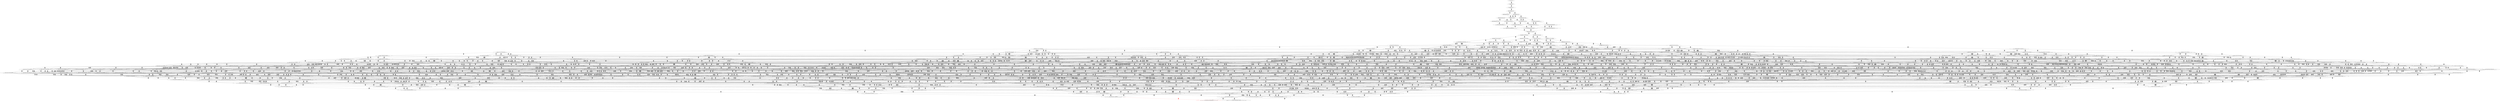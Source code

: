 digraph {
	S0[label="S0: [0, 0] [0, 0] [0, 0] [0, 0] \n{}{}"];
	S1[label="S1: [0, 0] [0, 0] [0, 0] [54, 68] \n{T0J0:54-68}{1}"];
	S2[label="S2: [54, 54] [54, 54] [54, 68] [72, 91] \n{T0J1:72-91}{1, 2}"];
	S3[label="S3: [54, 54] [54, 68] [62, 78] [72, 91] \n{T0J1:72-91, T0J2:62-78}{1, 2, 3}"];
	S4[label="S4: [62, 68] [62, 68] [67, 75] [72, 91] \n{T0J1:72-91, T0J3:67-75}{1, 2, 3, 4}"];
	S5[label="S5: [54, 68] [62, 78] [72, 91] [97, 122] \n{T0J1:72-91, T0J8:97-122}{1, 2, 3, 9}"];
	S6[label="S6: [67, 68] [67, 68] [72, 91] [113, 126] \n{T0J1:72-91, T0J4:113-126}{1, 2, 3, 4, 5}"];
	S7[label="S7: [62, 68] [67, 75] [72, 91] [116, 136] \n{T0J1:72-91, T0J7:116-136}{1, 2, 3, 4, 8}"];
	S8[label="S8: [62, 78] [67, 85] [72, 91] [97, 122] \n{T0J8:97-122}{1, 2, 3, 4, 9}"];
	S9[label="S9: [67, 68] [72, 91] [113, 126] [123, 138] \n{T0J1:72-91, T0J4:113-126, T0J5:123-138}{1, 2, 3, 4, 5, 6}"];
	S10[label="S10: [67, 75] [72, 91] [113, 126] [116, 136] \n{T0J1:72-91, T0J4:113-126, T0J7:116-136}{1, 2, 3, 4, 5, 8}"];
	S11[label="S11: [67, 85] [72, 91] [97, 122] [113, 136] \n{T0J4:113-136, T0J8:97-122}{1, 2, 3, 4, 5, 9}"];
	S12[label="S12: [67, 85] [72, 91] [97, 122] [116, 146] \n{T0J7:116-146, T0J8:97-122}{1, 2, 3, 4, 8, 9}"];
	S13[label="S13: [72, 91] [113, 126] [123, 138] [143, 163] \n{T0J1:72-91, T0J4:113-126, T0J5:123-138, T0J6:143-163}{1, 2, 3, 4, 5, 6, 7}"];
	S14[label="S14: [72, 91] [113, 126] [116, 136] [123, 145] \n{T0J4:113-126, T0J5:123-145, T0J7:116-136}{1, 2, 3, 4, 5, 6, 8}"];
	S15[label="S15: [72, 91] [97, 122] [113, 136] [123, 155] \n{T0J4:113-136, T0J5:123-155, T0J8:97-122}{1, 2, 3, 4, 5, 6, 9}"];
	S16[label="S16: [72, 91] [97, 126] [113, 143] [116, 152] \n{T0J4:113-143, T0J7:116-152, T0J8:97-129}{1, 2, 3, 4, 5, 8, 9}"];
	S17[label="S17: [113, 126] [116, 138] [123, 159] [143, 186] \n{T0J4:113-126, T0J5:123-145, T0J6:143-186, T0J7:116-159}{1, 2, 3, 4, 5, 6, 7, 8}"];
	S18[label="S18: [97, 126] [113, 136] [123, 155] [143, 186] \n{T0J4:113-136, T0J5:123-155, T0J6:143-186, T0J8:97-131}{1, 2, 3, 4, 5, 6, 7, 9}"];
	S19[label="S19: [97, 126] [113, 143] [116, 152] [123, 161] \n{T0J4:113-143, T0J5:123-161, T0J7:116-152, T0J8:97-138}{1, 2, 3, 4, 5, 6, 8, 9}"];
	S20[label="S20: [113, 143] [116, 159] [123, 186] [151, 221] \n{T0J6:143-221}{1, 2, 3, 4, 5, 6, 7, 8, 9}"];
	S21[label="S21: [116, 159] [123, 186] [145, 220] [151, 221] \n{T0J9:145-220}{1, 2, 3, 4, 5, 6, 7, 8, 9, 10}"];
	S22[label="S22: [143, 159] [143, 179] [151, 186] [177, 222] \n{T0J23:177-222}{1, 2, 3, 4, 5, 6, 7, 8, 9, 24}"];
	S23[label="S23: [145, 180] [145, 186] [151, 221] [204, 254] \n{T0J10:204-254}{1, 2, 3, 4, 5, 6, 7, 8, 9, 10, 11}"];
	S24[label="S24: [123, 186] [145, 220] [151, 221] [153, 227] \n{T0J12:153-227}{1, 2, 3, 4, 5, 6, 7, 8, 9, 10, 13}"];
	S25[label="S25: [143, 186] [145, 220] [151, 221] [177, 222] \n{}{1, 2, 3, 4, 5, 6, 7, 8, 9, 10, 24}"];
	S26[label="S26: [177, 179] [177, 179] [177, 186] [255, 277] \n{T0J28:255-277}{1, 2, 3, 4, 5, 6, 7, 8, 9, 24, 29}"];
	S27[label="S27: [145, 186] [151, 221] [204, 254] [219, 273] \n{T0J10:204-254, T0J11:219-273}{1, 2, 3, 4, 5, 6, 7, 8, 9, 10, 11, 12}"];
	S28[label="S28: [145, 220] [151, 221] [153, 227] [204, 260] \n{T0J10:204-260}{1, 2, 3, 4, 5, 6, 7, 8, 9, 10, 11, 13}"];
	S29[label="S29: [145, 220] [151, 221] [177, 222] [204, 260] \n{T0J10:204-260}{1, 2, 3, 4, 5, 6, 7, 8, 9, 10, 11, 24}"];
	S30[label="S30: [153, 186] [153, 216] [153, 220] [177, 221] \n{T0J13:177-216}{1, 2, 3, 4, 5, 6, 7, 8, 9, 10, 13, 14}"];
	S31[label="S31: [145, 220] [151, 221] [153, 227] [165, 239] \n{T0J15:165-239}{1, 2, 3, 4, 5, 6, 7, 8, 9, 10, 13, 16}"];
	S32[label="S32: [145, 220] [151, 221] [153, 222] [177, 233] \n{}{1, 2, 3, 4, 5, 6, 7, 8, 9, 10, 13, 24}"];
	S33[label="S33: [177, 220] [177, 221] [177, 222] [255, 277] \n{T0J28:255-277}{1, 2, 3, 4, 5, 6, 7, 8, 9, 10, 24, 29}"];
	S34[label="S34: [151, 221] [153, 233] [204, 260] [219, 313] \n{T0J11:219-313}{1, 2, 3, 4, 5, 6, 7, 8, 9, 10, 11, 12, 13}"];
	S35[label="S35: [151, 221] [177, 222] [204, 260] [219, 313] \n{T0J11:219-313}{1, 2, 3, 4, 5, 6, 7, 8, 9, 10, 11, 12, 24}"];
	S36[label="S36: [153, 221] [153, 227] [177, 249] [204, 260] \n{}{1, 2, 3, 4, 5, 6, 7, 8, 9, 10, 11, 13, 14}"];
	S37[label="S37: [151, 221] [153, 227] [165, 260] [204, 294] \n{}{1, 2, 3, 4, 5, 6, 7, 8, 9, 10, 11, 13, 16}"];
	S38[label="S38: [151, 221] [153, 222] [177, 260] [204, 294] \n{}{1, 2, 3, 4, 5, 6, 7, 8, 9, 10, 11, 13, 24}"];
	S39[label="S39: [177, 221] [177, 222] [204, 277] [255, 294] \n{T0J10:204-294, T0J28:255-277}{1, 2, 3, 4, 5, 6, 7, 8, 9, 10, 11, 24, 29}"];
	S40[label="S40: [153, 216] [153, 220] [177, 221] [194, 238] \n{T0J14:194-238}{1, 2, 3, 4, 5, 6, 7, 8, 9, 10, 13, 14, 15}"];
	S41[label="S41: [153, 221] [153, 227] [165, 239] [177, 249] \n{}{1, 2, 3, 4, 5, 6, 7, 8, 9, 10, 13, 14, 16}"];
	S42[label="S42: [153, 221] [153, 222] [177, 233] [177, 249] \n{}{1, 2, 3, 4, 5, 6, 7, 8, 9, 10, 13, 14, 24}"];
	S43[label="S43: [165, 219] [165, 221] [165, 227] [238, 311] \n{T0J16:238-311}{1, 2, 3, 4, 5, 6, 7, 8, 9, 10, 13, 16, 17}"];
	S44[label="S44: [151, 221] [153, 227] [165, 239] [177, 259] \n{T0J19:177-259}{1, 2, 3, 4, 5, 6, 7, 8, 9, 10, 13, 16, 20}"];
	S45[label="S45: [151, 221] [153, 222] [165, 233] [179, 272] \n{}{1, 2, 3, 4, 5, 6, 7, 8, 9, 10, 13, 16, 24}"];
	S46[label="S46: [177, 221] [177, 222] [177, 266] [255, 277] \n{T0J28:255-277}{1, 2, 3, 4, 5, 6, 7, 8, 9, 10, 13, 24, 29}"];
	S47[label="S47: [153, 233] [177, 251] [204, 260] [219, 314] \n{}{1, 2, 3, 4, 5, 6, 7, 8, 9, 10, 11, 12, 13, 14}"];
	S48[label="S48: [153, 233] [165, 260] [204, 294] [219, 314] \n{}{1, 2, 3, 4, 5, 6, 7, 8, 9, 10, 11, 12, 13, 16}"];
	S49[label="S49: [153, 222] [177, 260] [204, 294] [219, 314] \n{}{1, 2, 3, 4, 5, 6, 7, 8, 9, 10, 11, 12, 13, 24}"];
	S50[label="S50: [177, 222] [204, 277] [219, 294] [255, 314] \n{T0J11:219-314, T0J28:255-277}{1, 2, 3, 4, 5, 6, 7, 8, 9, 10, 11, 12, 24, 29}"];
	S51[label="S51: [153, 227] [177, 249] [194, 260] [204, 290] \n{}{1, 2, 3, 4, 5, 6, 7, 8, 9, 10, 11, 13, 14, 15}"];
	S52[label="S52: [153, 227] [165, 249] [177, 260] [204, 295] \n{}{1, 2, 3, 4, 5, 6, 7, 8, 9, 10, 11, 13, 14, 16}"];
	S53[label="S53: [153, 222] [177, 249] [177, 260] [204, 295] \n{}{1, 2, 3, 4, 5, 6, 7, 8, 9, 10, 11, 13, 14, 24}"];
	S54[label="S54: [165, 227] [165, 260] [204, 294] [238, 311] \n{T0J16:238-311}{1, 2, 3, 4, 5, 6, 7, 8, 9, 10, 11, 13, 16, 17}"];
	S55[label="S55: [153, 227] [165, 259] [177, 260] [204, 295] \n{}{1, 2, 3, 4, 5, 6, 7, 8, 9, 10, 11, 13, 16, 20}"];
	S56[label="S56: [153, 222] [165, 260] [179, 272] [204, 295] \n{}{1, 2, 3, 4, 5, 6, 7, 8, 9, 10, 11, 13, 16, 24}"];
	S57[label="S57: [177, 222] [177, 266] [204, 277] [255, 295] \n{T0J28:255-277}{1, 2, 3, 4, 5, 6, 7, 8, 9, 10, 11, 13, 24, 29}"];
	S58[label="S58: [153, 227] [165, 239] [177, 249] [194, 271] \n{}{1, 2, 3, 4, 5, 6, 7, 8, 9, 10, 13, 14, 15, 16}"];
	S59[label="S59: [153, 222] [177, 233] [177, 249] [194, 271] \n{T0J14:194-271}{1, 2, 3, 4, 5, 6, 7, 8, 9, 10, 13, 14, 15, 24}"];
	S60[label="S60: [165, 227] [165, 239] [177, 249] [238, 311] \n{T0J16:238-311}{1, 2, 3, 4, 5, 6, 7, 8, 9, 10, 13, 14, 16, 17}"];
	S61[label="S61: [153, 227] [165, 239] [177, 249] [177, 259] \n{}{1, 2, 3, 4, 5, 6, 7, 8, 9, 10, 13, 14, 16, 20}"];
	S62[label="S62: [153, 222] [165, 233] [177, 249] [179, 272] \n{}{1, 2, 3, 4, 5, 6, 7, 8, 9, 10, 13, 14, 16, 24}"];
	S63[label="S63: [177, 222] [177, 249] [177, 266] [255, 277] \n{T0J28:255-277}{1, 2, 3, 4, 5, 6, 7, 8, 9, 10, 13, 14, 24, 29}"];
	S64[label="S64: [165, 221] [165, 227] [217, 284] [238, 311] \n{T0J16:238-311, T0J17:217-284}{1, 2, 3, 4, 5, 6, 7, 8, 9, 10, 13, 16, 17, 18}"];
	S65[label="S65: [165, 227] [165, 239] [177, 259] [238, 311] \n{T0J16:238-311}{1, 2, 3, 4, 5, 6, 7, 8, 9, 10, 13, 16, 17, 20}"];
	S66[label="S66: [165, 222] [165, 233] [179, 272] [238, 311] \n{T0J16:238-311}{1, 2, 3, 4, 5, 6, 7, 8, 9, 10, 13, 16, 17, 24}"];
	S67[label="S67: [177, 219] [177, 227] [177, 230] [185, 239] \n{T0J20:185-230}{1, 2, 3, 4, 5, 6, 7, 8, 9, 10, 13, 16, 20, 21}"];
	S68[label="S68: [153, 227] [165, 239] [177, 259] [183, 272] \n{}{1, 2, 3, 4, 5, 6, 7, 8, 9, 10, 13, 16, 20, 24}"];
	S69[label="S69: [177, 222] [177, 266] [179, 272] [255, 277] \n{T0J28:255-277}{1, 2, 3, 4, 5, 6, 7, 8, 9, 10, 13, 16, 24, 29}"];
	S70[label="S70: [177, 251] [194, 260] [204, 290] [219, 320] \n{}{1, 2, 3, 4, 5, 6, 7, 8, 9, 10, 11, 12, 13, 14, 15}"];
	S71[label="S71: [165, 260] [177, 263] [204, 295] [219, 320] \n{}{1, 2, 3, 4, 5, 6, 7, 8, 9, 10, 11, 12, 13, 14, 16}"];
	S72[label="S72: [177, 252] [177, 260] [204, 295] [219, 315] \n{}{1, 2, 3, 4, 5, 6, 7, 8, 9, 10, 11, 12, 13, 14, 24}"];
	S73[label="S73: [165, 260] [204, 294] [219, 314] [238, 325] \n{T0J16:238-325}{1, 2, 3, 4, 5, 6, 7, 8, 9, 10, 11, 12, 13, 16, 17}"];
	S74[label="S74: [165, 260] [177, 273] [204, 295] [219, 320] \n{}{1, 2, 3, 4, 5, 6, 7, 8, 9, 10, 11, 12, 13, 16, 20}"];
	S75[label="S75: [165, 260] [179, 275] [204, 295] [219, 315] \n{}{1, 2, 3, 4, 5, 6, 7, 8, 9, 10, 11, 12, 13, 16, 24}"];
	S76[label="S76: [177, 269] [204, 277] [219, 295] [255, 315] \n{T0J28:255-277}{1, 2, 3, 4, 5, 6, 7, 8, 9, 10, 11, 12, 13, 24, 29}"];
	S77[label="S77: [165, 249] [177, 260] [194, 272] [204, 301] \n{}{1, 2, 3, 4, 5, 6, 7, 8, 9, 10, 11, 13, 14, 15, 16}"];
	S78[label="S78: [177, 249] [177, 260] [194, 271] [204, 296] \n{}{1, 2, 3, 4, 5, 6, 7, 8, 9, 10, 11, 13, 14, 15, 24}"];
	S79[label="S79: [165, 249] [177, 260] [204, 301] [238, 311] \n{T0J16:238-311}{1, 2, 3, 4, 5, 6, 7, 8, 9, 10, 11, 13, 14, 16, 17}"];
	S80[label="S80: [165, 249] [177, 259] [177, 260] [204, 301] \n{}{1, 2, 3, 4, 5, 6, 7, 8, 9, 10, 11, 13, 14, 16, 20}"];
	S81[label="S81: [165, 249] [177, 260] [179, 272] [204, 296] \n{}{1, 2, 3, 4, 5, 6, 7, 8, 9, 10, 11, 13, 14, 16, 24}"];
	S82[label="S82: [177, 249] [177, 266] [204, 277] [255, 296] \n{T0J28:255-277}{1, 2, 3, 4, 5, 6, 7, 8, 9, 10, 11, 13, 14, 24, 29}"];
	S83[label="S83: [165, 260] [204, 284] [217, 295] [238, 311] \n{T0J16:238-311}{1, 2, 3, 4, 5, 6, 7, 8, 9, 10, 11, 13, 16, 17, 18}"];
	S84[label="S84: [165, 259] [177, 260] [204, 301] [238, 311] \n{T0J16:238-311}{1, 2, 3, 4, 5, 6, 7, 8, 9, 10, 11, 13, 16, 17, 20}"];
	S85[label="S85: [165, 260] [179, 272] [204, 296] [238, 311] \n{T0J16:238-311}{1, 2, 3, 4, 5, 6, 7, 8, 9, 10, 11, 13, 16, 17, 24}"];
	S86[label="S86: [177, 230] [177, 259] [185, 260] [204, 295] \n{}{1, 2, 3, 4, 5, 6, 7, 8, 9, 10, 11, 13, 16, 20, 21}"];
	S87[label="S87: [165, 259] [177, 260] [183, 272] [204, 301] \n{}{1, 2, 3, 4, 5, 6, 7, 8, 9, 10, 11, 13, 16, 20, 24}"];
	S88[label="S88: [177, 266] [179, 272] [204, 277] [255, 296] \n{T0J28:255-277}{1, 2, 3, 4, 5, 6, 7, 8, 9, 10, 11, 13, 16, 24, 29}"];
	S89[label="S89: [165, 239] [177, 249] [194, 271] [238, 311] \n{T0J16:238-311}{1, 2, 3, 4, 5, 6, 7, 8, 9, 10, 13, 14, 15, 16, 17}"];
	S90[label="S90: [165, 239] [177, 249] [177, 259] [194, 271] \n{}{1, 2, 3, 4, 5, 6, 7, 8, 9, 10, 13, 14, 15, 16, 20}"];
	S91[label="S91: [165, 233] [177, 249] [179, 271] [194, 272] \n{}{1, 2, 3, 4, 5, 6, 7, 8, 9, 10, 13, 14, 15, 16, 24}"];
	S92[label="S92: [177, 249] [177, 266] [194, 271] [255, 277] \n{T0J14:194-271, T0J28:255-277}{1, 2, 3, 4, 5, 6, 7, 8, 9, 10, 13, 14, 15, 24, 29}"];
	S93[label="S93: [165, 239] [177, 249] [217, 284] [238, 311] \n{T0J16:238-311}{1, 2, 3, 4, 5, 6, 7, 8, 9, 10, 13, 14, 16, 17, 18}"];
	S94[label="S94: [165, 239] [177, 249] [177, 259] [238, 311] \n{T0J16:238-311}{1, 2, 3, 4, 5, 6, 7, 8, 9, 10, 13, 14, 16, 17, 20}"];
	S95[label="S95: [165, 233] [177, 249] [179, 272] [238, 311] \n{T0J16:238-311}{1, 2, 3, 4, 5, 6, 7, 8, 9, 10, 13, 14, 16, 17, 24}"];
	S96[label="S96: [177, 230] [177, 239] [177, 249] [185, 259] \n{}{1, 2, 3, 4, 5, 6, 7, 8, 9, 10, 13, 14, 16, 20, 21}"];
	S97[label="S97: [165, 239] [177, 249] [177, 259] [183, 272] \n{}{1, 2, 3, 4, 5, 6, 7, 8, 9, 10, 13, 14, 16, 20, 24}"];
	S98[label="S98: [177, 249] [177, 266] [179, 272] [255, 277] \n{T0J28:255-277}{1, 2, 3, 4, 5, 6, 7, 8, 9, 10, 13, 14, 16, 24, 29}"];
	S99[label="S99: [165, 227] [174, 231] [217, 284] [238, 311] \n{T0J16:238-311, T0J18:174-231}{1, 2, 3, 4, 5, 6, 7, 8, 9, 10, 13, 16, 17, 18, 19}"];
	S100[label="S100: [165, 239] [177, 259] [217, 284] [238, 311] \n{T0J16:238-311}{1, 2, 3, 4, 5, 6, 7, 8, 9, 10, 13, 16, 17, 18, 20}"];
	S101[label="S101: [165, 233] [179, 272] [217, 284] [238, 311] \n{T0J16:238-311, T0J17:217-284}{1, 2, 3, 4, 5, 6, 7, 8, 9, 10, 13, 16, 17, 18, 24}"];
	S102[label="S102: [177, 230] [177, 239] [185, 259] [238, 311] \n{T0J16:238-311}{1, 2, 3, 4, 5, 6, 7, 8, 9, 10, 13, 16, 17, 20, 21}"];
	S103[label="S103: [165, 239] [177, 259] [183, 272] [238, 311] \n{T0J16:238-311}{1, 2, 3, 4, 5, 6, 7, 8, 9, 10, 13, 16, 17, 20, 24}"];
	S104[label="S104: [177, 266] [179, 272] [238, 277] [255, 311] \n{T0J16:238-311, T0J28:255-277}{1, 2, 3, 4, 5, 6, 7, 8, 9, 10, 13, 16, 17, 24, 29}"];
	S105[label="S105: [177, 227] [177, 230] [185, 239] [210, 261] \n{T0J21:210-261}{1, 2, 3, 4, 5, 6, 7, 8, 9, 10, 13, 16, 20, 21, 22}"];
	S106[label="S106: [177, 230] [177, 239] [183, 259] [185, 272] \n{}{1, 2, 3, 4, 5, 6, 7, 8, 9, 10, 13, 16, 20, 21, 24}"];
	S107[label="S107: [177, 259] [177, 266] [183, 272] [255, 317] \n{T0J28:255-317}{1, 2, 3, 4, 5, 6, 7, 8, 9, 10, 13, 16, 20, 24, 29}"];
	S108[label="S108: [177, 263] [194, 295] [204, 312] [219, 342] \n{}{1, 2, 3, 4, 5, 6, 7, 8, 9, 10, 11, 12, 13, 14, 15, 16}"];
	S109[label="S109: [177, 260] [194, 295] [204, 304] [219, 342] \n{}{1, 2, 3, 4, 5, 6, 7, 8, 9, 10, 11, 12, 13, 14, 15, 24}"];
	S110[label="S110: [177, 290] [204, 301] [219, 320] [238, 352] \n{}{1, 2, 3, 4, 5, 6, 7, 8, 9, 10, 11, 12, 13, 14, 16, 17}"];
	S111[label="S111: [177, 273] [177, 295] [204, 301] [219, 342] \n{}{1, 2, 3, 4, 5, 6, 7, 8, 9, 10, 11, 12, 13, 14, 16, 20}"];
	S112[label="S112: [177, 275] [179, 295] [204, 305] [219, 342] \n{}{1, 2, 3, 4, 5, 6, 7, 8, 9, 10, 11, 12, 13, 14, 16, 24}"];
	S113[label="S113: [177, 277] [204, 295] [219, 299] [255, 342] \n{}{1, 2, 3, 4, 5, 6, 7, 8, 9, 10, 11, 12, 13, 14, 24, 29}"];
	S114[label="S114: [204, 294] [217, 314] [219, 325] [238, 353] \n{}{1, 2, 3, 4, 5, 6, 7, 8, 9, 10, 11, 12, 13, 16, 17, 18}"];
	S115[label="S115: [177, 294] [204, 301] [219, 320] [238, 352] \n{}{1, 2, 3, 4, 5, 6, 7, 8, 9, 10, 11, 12, 13, 16, 17, 20}"];
	S116[label="S116: [179, 275] [204, 296] [219, 315] [238, 353] \n{}{1, 2, 3, 4, 5, 6, 7, 8, 9, 10, 11, 12, 13, 16, 17, 24}"];
	S117[label="S117: [177, 271] [185, 273] [204, 295] [219, 323] \n{}{1, 2, 3, 4, 5, 6, 7, 8, 9, 10, 11, 12, 13, 16, 20, 21}"];
	S118[label="S118: [177, 275] [183, 295] [204, 303] [219, 352] \n{}{1, 2, 3, 4, 5, 6, 7, 8, 9, 10, 11, 12, 13, 16, 20, 24}"];
	S119[label="S119: [219, 223] [219, 273] [219, 295] [221, 320] \n{T0J24:221-223}{1, 2, 3, 4, 5, 6, 7, 8, 9, 10, 11, 12, 13, 16, 20, 25}"];
	S120[label="S120: [179, 277] [204, 295] [219, 315] [255, 359] \n{}{1, 2, 3, 4, 5, 6, 7, 8, 9, 10, 11, 12, 13, 16, 24, 29}"];
	S121[label="S121: [177, 260] [194, 272] [204, 311] [238, 313] \n{}{1, 2, 3, 4, 5, 6, 7, 8, 9, 10, 11, 13, 14, 15, 16, 17}"];
	S122[label="S122: [177, 259] [177, 260] [194, 272] [204, 313] \n{}{1, 2, 3, 4, 5, 6, 7, 8, 9, 10, 11, 13, 14, 15, 16, 20}"];
	S123[label="S123: [177, 260] [179, 271] [194, 272] [204, 307] \n{}{1, 2, 3, 4, 5, 6, 7, 8, 9, 10, 11, 13, 14, 15, 16, 24}"];
	S124[label="S124: [177, 266] [194, 271] [204, 277] [255, 323] \n{T0J28:255-277}{1, 2, 3, 4, 5, 6, 7, 8, 9, 10, 11, 13, 14, 15, 24, 29}"];
	S125[label="S125: [177, 260] [204, 284] [217, 311] [238, 313] \n{}{1, 2, 3, 4, 5, 6, 7, 8, 9, 10, 11, 13, 14, 16, 17, 18}"];
	S126[label="S126: [177, 259] [177, 260] [204, 311] [238, 313] \n{}{1, 2, 3, 4, 5, 6, 7, 8, 9, 10, 11, 13, 14, 16, 17, 20}"];
	S127[label="S127: [177, 260] [179, 272] [204, 307] [238, 311] \n{T0J16:238-311}{1, 2, 3, 4, 5, 6, 7, 8, 9, 10, 11, 13, 14, 16, 17, 24}"];
	S128[label="S128: [177, 249] [177, 259] [185, 260] [204, 304] \n{}{1, 2, 3, 4, 5, 6, 7, 8, 9, 10, 11, 13, 14, 16, 20, 21}"];
	S129[label="S129: [177, 259] [177, 260] [183, 272] [204, 313] \n{}{1, 2, 3, 4, 5, 6, 7, 8, 9, 10, 11, 13, 14, 16, 20, 24}"];
	S130[label="S130: [177, 266] [179, 272] [204, 277] [255, 323] \n{T0J28:255-277}{1, 2, 3, 4, 5, 6, 7, 8, 9, 10, 11, 13, 14, 16, 24, 29}"];
	S131[label="S131: [174, 231] [204, 284] [217, 301] [238, 311] \n{T0J16:238-311}{1, 2, 3, 4, 5, 6, 7, 8, 9, 10, 11, 13, 16, 17, 18, 19}"];
	S132[label="S132: [177, 260] [204, 284] [217, 311] [238, 313] \n{}{1, 2, 3, 4, 5, 6, 7, 8, 9, 10, 11, 13, 16, 17, 18, 20}"];
	S133[label="S133: [179, 272] [204, 284] [217, 307] [238, 311] \n{T0J16:238-311}{1, 2, 3, 4, 5, 6, 7, 8, 9, 10, 11, 13, 16, 17, 18, 24}"];
	S134[label="S134: [177, 259] [185, 260] [204, 304] [238, 311] \n{T0J16:238-311}{1, 2, 3, 4, 5, 6, 7, 8, 9, 10, 11, 13, 16, 17, 20, 21}"];
	S135[label="S135: [177, 260] [183, 272] [204, 311] [238, 313] \n{}{1, 2, 3, 4, 5, 6, 7, 8, 9, 10, 11, 13, 16, 17, 20, 24}"];
	S136[label="S136: [179, 272] [204, 277] [238, 311] [255, 340] \n{}{1, 2, 3, 4, 5, 6, 7, 8, 9, 10, 11, 13, 16, 17, 24, 29}"];
	S137[label="S137: [177, 259] [185, 260] [204, 261] [210, 301] \n{}{1, 2, 3, 4, 5, 6, 7, 8, 9, 10, 11, 13, 16, 20, 21, 22}"];
	S138[label="S138: [177, 259] [183, 260] [185, 272] [204, 304] \n{}{1, 2, 3, 4, 5, 6, 7, 8, 9, 10, 11, 13, 16, 20, 21, 24}"];
	S139[label="S139: [177, 266] [183, 272] [204, 317] [255, 333] \n{}{1, 2, 3, 4, 5, 6, 7, 8, 9, 10, 11, 13, 16, 20, 24, 29}"];
	S140[label="S140: [177, 249] [194, 271] [217, 284] [238, 311] \n{T0J16:238-311}{1, 2, 3, 4, 5, 6, 7, 8, 9, 10, 13, 14, 15, 16, 17, 18}"];
	S141[label="S141: [177, 249] [177, 259] [194, 271] [238, 311] \n{T0J16:238-311}{1, 2, 3, 4, 5, 6, 7, 8, 9, 10, 13, 14, 15, 16, 17, 20}"];
	S142[label="S142: [177, 249] [179, 271] [194, 272] [238, 311] \n{T0J16:238-311}{1, 2, 3, 4, 5, 6, 7, 8, 9, 10, 13, 14, 15, 16, 17, 24}"];
	S143[label="S143: [177, 239] [177, 249] [185, 259] [194, 271] \n{}{1, 2, 3, 4, 5, 6, 7, 8, 9, 10, 13, 14, 15, 16, 20, 21}"];
	S144[label="S144: [177, 249] [177, 259] [183, 271] [197, 272] \n{}{1, 2, 3, 4, 5, 6, 7, 8, 9, 10, 13, 14, 15, 16, 20, 24}"];
	S145[label="S145: [194, 249] [194, 259] [194, 271] [251, 291] \n{T0J25:251-291}{1, 2, 3, 4, 5, 6, 7, 8, 9, 10, 13, 14, 15, 16, 20, 26}"];
	S146[label="S146: [177, 266] [179, 271] [194, 272] [255, 277] \n{T0J28:255-277}{1, 2, 3, 4, 5, 6, 7, 8, 9, 10, 13, 14, 15, 16, 24, 29}"];
	S147[label="S147: [174, 231] [177, 249] [217, 284] [238, 311] \n{T0J16:238-311}{1, 2, 3, 4, 5, 6, 7, 8, 9, 10, 13, 14, 16, 17, 18, 19}"];
	S148[label="S148: [177, 249] [177, 259] [217, 284] [238, 311] \n{T0J16:238-311}{1, 2, 3, 4, 5, 6, 7, 8, 9, 10, 13, 14, 16, 17, 18, 20}"];
	S149[label="S149: [177, 249] [179, 272] [217, 284] [238, 311] \n{T0J16:238-311}{1, 2, 3, 4, 5, 6, 7, 8, 9, 10, 13, 14, 16, 17, 18, 24}"];
	S150[label="S150: [177, 239] [177, 249] [185, 259] [238, 311] \n{T0J16:238-311}{1, 2, 3, 4, 5, 6, 7, 8, 9, 10, 13, 14, 16, 17, 20, 21}"];
	S151[label="S151: [177, 249] [177, 259] [183, 272] [238, 311] \n{T0J16:238-311}{1, 2, 3, 4, 5, 6, 7, 8, 9, 10, 13, 14, 16, 17, 20, 24}"];
	S152[label="S152: [177, 266] [179, 272] [238, 277] [255, 311] \n{T0J16:238-311, T0J28:255-277}{1, 2, 3, 4, 5, 6, 7, 8, 9, 10, 13, 14, 16, 17, 24, 29}"];
	S153[label="S153: [177, 239] [177, 249] [185, 259] [210, 261] \n{}{1, 2, 3, 4, 5, 6, 7, 8, 9, 10, 13, 14, 16, 20, 21, 22}"];
	S154[label="S154: [177, 239] [177, 249] [183, 259] [185, 272] \n{}{1, 2, 3, 4, 5, 6, 7, 8, 9, 10, 13, 14, 16, 20, 21, 24}"];
	S155[label="S155: [177, 259] [177, 266] [183, 272] [255, 317] \n{T0J28:255-317}{1, 2, 3, 4, 5, 6, 7, 8, 9, 10, 13, 14, 16, 20, 24, 29}"];
	S156[label="S156: [174, 231] [177, 259] [217, 284] [238, 311] \n{T0J16:238-311}{1, 2, 3, 4, 5, 6, 7, 8, 9, 10, 13, 16, 17, 18, 19, 20}"];
	S157[label="S157: [174, 231] [179, 272] [217, 284] [238, 311] \n{T0J16:238-311}{1, 2, 3, 4, 5, 6, 7, 8, 9, 10, 13, 16, 17, 18, 19, 24}"];
	S158[label="S158: [177, 239] [185, 259] [217, 284] [238, 311] \n{T0J16:238-311}{1, 2, 3, 4, 5, 6, 7, 8, 9, 10, 13, 16, 17, 18, 20, 21}"];
	S159[label="S159: [177, 259] [183, 272] [217, 284] [238, 311] \n{T0J16:238-311}{1, 2, 3, 4, 5, 6, 7, 8, 9, 10, 13, 16, 17, 18, 20, 24}"];
	S160[label="S160: [179, 272] [217, 277] [238, 284] [255, 311] \n{T0J16:238-311, T0J17:217-284, T0J28:255-277}{1, 2, 3, 4, 5, 6, 7, 8, 9, 10, 13, 16, 17, 18, 24, 29}"];
	S161[label="S161: [177, 239] [185, 259] [210, 261] [238, 311] \n{T0J16:238-311}{1, 2, 3, 4, 5, 6, 7, 8, 9, 10, 13, 16, 17, 20, 21, 22}"];
	S162[label="S162: [177, 239] [183, 259] [185, 272] [238, 311] \n{T0J16:238-311}{1, 2, 3, 4, 5, 6, 7, 8, 9, 10, 13, 16, 17, 20, 21, 24}"];
	S163[label="S163: [177, 266] [183, 272] [238, 311] [255, 317] \n{T0J16:238-311, T0J28:255-317}{1, 2, 3, 4, 5, 6, 7, 8, 9, 10, 13, 16, 17, 20, 24, 29}"];
	S164[label="S164: [177, 230] [185, 239] [210, 261] [250, 311] \n{T0J22:250-311}{1, 2, 3, 4, 5, 6, 7, 8, 9, 10, 13, 16, 20, 21, 22, 23}"];
	S165[label="S165: [177, 239] [183, 259] [185, 261] [210, 272] \n{}{1, 2, 3, 4, 5, 6, 7, 8, 9, 10, 13, 16, 20, 21, 22, 24}"];
	S166[label="S166: [177, 239] [183, 266] [185, 272] [255, 317] \n{T0J28:255-317}{1, 2, 3, 4, 5, 6, 7, 8, 9, 10, 13, 16, 20, 21, 24, 29}"];
	S167[label="S167: [194, 301] [204, 320] [219, 342] [238, 355] \n{}{1, 2, 3, 4, 5, 6, 7, 8, 9, 10, 11, 12, 13, 14, 15, 16, 17}"];
	S168[label="S168: [177, 295] [194, 303] [204, 325] [219, 352] \n{}{1, 2, 3, 4, 5, 6, 7, 8, 9, 10, 11, 12, 13, 14, 15, 16, 20}"];
	S169[label="S169: [179, 295] [194, 305] [204, 327] [219, 353] \n{}{1, 2, 3, 4, 5, 6, 7, 8, 9, 10, 11, 12, 13, 14, 15, 16, 24}"];
	S170[label="S170: [194, 295] [204, 299] [219, 329] [255, 359] \n{}{1, 2, 3, 4, 5, 6, 7, 8, 9, 10, 11, 12, 13, 14, 15, 24, 29}"];
	S171[label="S171: [204, 314] [217, 324] [228, 333] [238, 353] \n{}{1, 2, 3, 4, 5, 6, 7, 8, 9, 10, 11, 12, 13, 14, 16, 17, 18}"];
	S172[label="S172: [177, 301] [204, 320] [219, 342] [238, 360] \n{}{1, 2, 3, 4, 5, 6, 7, 8, 9, 10, 11, 12, 13, 14, 16, 17, 20}"];
	S173[label="S173: [179, 296] [204, 307] [219, 342] [238, 360] \n{}{1, 2, 3, 4, 5, 6, 7, 8, 9, 10, 11, 12, 13, 14, 16, 17, 24}"];
	S174[label="S174: [177, 279] [185, 295] [204, 304] [219, 342] \n{}{1, 2, 3, 4, 5, 6, 7, 8, 9, 10, 11, 12, 13, 14, 16, 20, 21}"];
	S175[label="S175: [177, 295] [183, 305] [204, 313] [219, 352] \n{}{1, 2, 3, 4, 5, 6, 7, 8, 9, 10, 11, 12, 13, 14, 16, 20, 24}"];
	S176[label="S176: [219, 253] [219, 295] [219, 301] [221, 342] \n{}{1, 2, 3, 4, 5, 6, 7, 8, 9, 10, 11, 12, 13, 14, 16, 20, 25}"];
	S177[label="S177: [179, 295] [204, 307] [219, 323] [255, 359] \n{}{1, 2, 3, 4, 5, 6, 7, 8, 9, 10, 11, 12, 13, 14, 16, 24, 29}"];
	S178[label="S178: [204, 284] [217, 314] [219, 325] [238, 353] \n{}{1, 2, 3, 4, 5, 6, 7, 8, 9, 10, 11, 12, 13, 16, 17, 18, 19}"];
	S179[label="S179: [204, 308] [217, 320] [229, 333] [238, 353] \n{}{1, 2, 3, 4, 5, 6, 7, 8, 9, 10, 11, 12, 13, 16, 17, 18, 20}"];
	S180[label="S180: [185, 279] [204, 304] [219, 323] [238, 360] \n{}{1, 2, 3, 4, 5, 6, 7, 8, 9, 10, 11, 12, 13, 16, 17, 20, 21}"];
	S181[label="S181: [183, 301] [204, 311] [219, 352] [238, 360] \n{}{1, 2, 3, 4, 5, 6, 7, 8, 9, 10, 11, 12, 13, 16, 17, 20, 24}"];
	S182[label="S182: [219, 273] [219, 301] [221, 320] [238, 352] \n{}{1, 2, 3, 4, 5, 6, 7, 8, 9, 10, 11, 12, 13, 16, 17, 20, 25}"];
	S183[label="S183: [204, 296] [217, 315] [231, 333] [238, 365] \n{}{1, 2, 3, 4, 5, 6, 7, 8, 9, 10, 11, 12, 13, 16, 17, 18, 24}"];
	S184[label="S184: [204, 295] [219, 315] [238, 359] [255, 365] \n{}{1, 2, 3, 4, 5, 6, 7, 8, 9, 10, 11, 12, 13, 16, 17, 24, 29}"];
	S185[label="S185: [185, 273] [204, 295] [210, 310] [219, 352] \n{}{1, 2, 3, 4, 5, 6, 7, 8, 9, 10, 11, 12, 13, 16, 20, 21, 22}"];
	S186[label="S186: [183, 279] [185, 295] [204, 311] [219, 352] \n{}{1, 2, 3, 4, 5, 6, 7, 8, 9, 10, 11, 12, 13, 16, 20, 21, 24}"];
	S187[label="S187: [219, 234] [219, 273] [219, 295] [221, 323] \n{}{1, 2, 3, 4, 5, 6, 7, 8, 9, 10, 11, 12, 13, 16, 20, 21, 25}"];
	S188[label="S188: [219, 271] [219, 295] [219, 303] [221, 352] \n{}{1, 2, 3, 4, 5, 6, 7, 8, 9, 10, 11, 12, 13, 16, 20, 24, 25}"];
	S189[label="S189: [183, 295] [204, 317] [219, 352] [255, 366] \n{}{1, 2, 3, 4, 5, 6, 7, 8, 9, 10, 11, 12, 13, 16, 20, 24, 29}"];
	S190[label="S190: [194, 272] [204, 284] [218, 311] [238, 323] \n{}{1, 2, 3, 4, 5, 6, 7, 8, 9, 10, 11, 13, 14, 15, 16, 17, 18}"];
	S191[label="S191: [177, 260] [194, 272] [204, 311] [238, 323] \n{}{1, 2, 3, 4, 5, 6, 7, 8, 9, 10, 11, 13, 14, 15, 16, 17, 20}"];
	S192[label="S192: [179, 271] [194, 272] [204, 311] [238, 323] \n{}{1, 2, 3, 4, 5, 6, 7, 8, 9, 10, 11, 13, 14, 15, 16, 17, 24}"];
	S193[label="S193: [177, 259] [185, 260] [194, 272] [204, 313] \n{}{1, 2, 3, 4, 5, 6, 7, 8, 9, 10, 11, 13, 14, 15, 16, 20, 21}"];
	S194[label="S194: [177, 260] [183, 271] [197, 272] [209, 323] \n{}{1, 2, 3, 4, 5, 6, 7, 8, 9, 10, 11, 13, 14, 15, 16, 20, 24}"];
	S195[label="S195: [194, 260] [194, 272] [204, 291] [251, 323] \n{T0J25:251-291}{1, 2, 3, 4, 5, 6, 7, 8, 9, 10, 11, 13, 14, 15, 16, 20, 26}"];
	S196[label="S196: [179, 271] [194, 272] [204, 277] [255, 340] \n{}{1, 2, 3, 4, 5, 6, 7, 8, 9, 10, 11, 13, 14, 15, 16, 24, 29}"];
	S197[label="S197: [177, 249] [204, 284] [217, 311] [238, 313] \n{}{1, 2, 3, 4, 5, 6, 7, 8, 9, 10, 11, 13, 14, 16, 17, 18, 19}"];
	S198[label="S198: [177, 260] [204, 284] [217, 311] [238, 323] \n{}{1, 2, 3, 4, 5, 6, 7, 8, 9, 10, 11, 13, 14, 16, 17, 18, 20}"];
	S199[label="S199: [179, 272] [204, 284] [217, 311] [238, 323] \n{}{1, 2, 3, 4, 5, 6, 7, 8, 9, 10, 11, 13, 14, 16, 17, 18, 24}"];
	S200[label="S200: [177, 259] [185, 260] [204, 311] [238, 313] \n{}{1, 2, 3, 4, 5, 6, 7, 8, 9, 10, 11, 13, 14, 16, 17, 20, 21}"];
	S201[label="S201: [177, 260] [183, 272] [204, 311] [238, 323] \n{}{1, 2, 3, 4, 5, 6, 7, 8, 9, 10, 11, 13, 14, 16, 17, 20, 24}"];
	S202[label="S202: [179, 272] [204, 277] [238, 311] [255, 340] \n{}{1, 2, 3, 4, 5, 6, 7, 8, 9, 10, 11, 13, 14, 16, 17, 24, 29}"];
	S203[label="S203: [177, 259] [185, 260] [204, 261] [210, 313] \n{}{1, 2, 3, 4, 5, 6, 7, 8, 9, 10, 11, 13, 14, 16, 20, 21, 22}"];
	S204[label="S204: [177, 259] [183, 260] [185, 272] [204, 313] \n{}{1, 2, 3, 4, 5, 6, 7, 8, 9, 10, 11, 13, 14, 16, 20, 21, 24}"];
	S205[label="S205: [177, 266] [183, 272] [204, 317] [255, 333] \n{}{1, 2, 3, 4, 5, 6, 7, 8, 9, 10, 11, 13, 14, 16, 20, 24, 29}"];
	S206[label="S206: [177, 259] [204, 284] [217, 311] [238, 313] \n{}{1, 2, 3, 4, 5, 6, 7, 8, 9, 10, 11, 13, 16, 17, 18, 19, 20}"];
	S207[label="S207: [179, 272] [204, 284] [217, 307] [238, 311] \n{T0J16:238-311}{1, 2, 3, 4, 5, 6, 7, 8, 9, 10, 11, 13, 16, 17, 18, 19, 24}"];
	S208[label="S208: [185, 260] [204, 284] [217, 311] [238, 313] \n{}{1, 2, 3, 4, 5, 6, 7, 8, 9, 10, 11, 13, 16, 17, 18, 20, 21}"];
	S209[label="S209: [183, 272] [204, 284] [217, 311] [238, 333] \n{}{1, 2, 3, 4, 5, 6, 7, 8, 9, 10, 11, 13, 16, 17, 18, 20, 24}"];
	S210[label="S210: [204, 277] [217, 284] [238, 311] [255, 346] \n{}{1, 2, 3, 4, 5, 6, 7, 8, 9, 10, 11, 13, 16, 17, 18, 24, 29}"];
	S211[label="S211: [185, 260] [204, 261] [210, 311] [238, 313] \n{}{1, 2, 3, 4, 5, 6, 7, 8, 9, 10, 11, 13, 16, 17, 20, 21, 22}"];
	S212[label="S212: [183, 260] [185, 272] [204, 311] [238, 313] \n{}{1, 2, 3, 4, 5, 6, 7, 8, 9, 10, 11, 13, 16, 17, 20, 21, 24}"];
	S213[label="S213: [183, 272] [204, 311] [238, 317] [255, 340] \n{}{1, 2, 3, 4, 5, 6, 7, 8, 9, 10, 11, 13, 16, 17, 20, 24, 29}"];
	S214[label="S214: [185, 260] [204, 261] [210, 304] [250, 311] \n{T0J22:250-311}{1, 2, 3, 4, 5, 6, 7, 8, 9, 10, 11, 13, 16, 20, 21, 22, 23}"];
	S215[label="S215: [183, 260] [185, 261] [204, 272] [210, 313] \n{}{1, 2, 3, 4, 5, 6, 7, 8, 9, 10, 11, 13, 16, 20, 21, 22, 24}"];
	S216[label="S216: [183, 266] [185, 272] [204, 317] [255, 333] \n{}{1, 2, 3, 4, 5, 6, 7, 8, 9, 10, 11, 13, 16, 20, 21, 24, 29}"];
	S217[label="S217: [177, 249] [194, 271] [217, 284] [238, 311] \n{T0J16:238-311}{1, 2, 3, 4, 5, 6, 7, 8, 9, 10, 13, 14, 15, 16, 17, 18, 19}"];
	S218[label="S218: [177, 259] [194, 271] [217, 284] [238, 311] \n{T0J16:238-311}{1, 2, 3, 4, 5, 6, 7, 8, 9, 10, 13, 14, 15, 16, 17, 18, 20}"];
	S219[label="S219: [179, 271] [194, 272] [217, 284] [238, 311] \n{T0J16:238-311}{1, 2, 3, 4, 5, 6, 7, 8, 9, 10, 13, 14, 15, 16, 17, 18, 24}"];
	S220[label="S220: [177, 249] [185, 259] [194, 271] [238, 311] \n{T0J16:238-311}{1, 2, 3, 4, 5, 6, 7, 8, 9, 10, 13, 14, 15, 16, 17, 20, 21}"];
	S221[label="S221: [177, 259] [183, 271] [197, 272] [238, 311] \n{T0J16:238-311}{1, 2, 3, 4, 5, 6, 7, 8, 9, 10, 13, 14, 15, 16, 17, 20, 24}"];
	S222[label="S222: [194, 259] [194, 271] [238, 291] [251, 311] \n{T0J16:238-311, T0J25:251-291}{1, 2, 3, 4, 5, 6, 7, 8, 9, 10, 13, 14, 15, 16, 17, 20, 26}"];
	S223[label="S223: [179, 271] [194, 272] [238, 277] [255, 311] \n{T0J16:238-311, T0J28:255-277}{1, 2, 3, 4, 5, 6, 7, 8, 9, 10, 13, 14, 15, 16, 17, 24, 29}"];
	S224[label="S224: [177, 249] [185, 259] [194, 261] [210, 271] \n{}{1, 2, 3, 4, 5, 6, 7, 8, 9, 10, 13, 14, 15, 16, 20, 21, 22}"];
	S225[label="S225: [177, 249] [183, 259] [185, 271] [197, 272] \n{}{1, 2, 3, 4, 5, 6, 7, 8, 9, 10, 13, 14, 15, 16, 20, 21, 24}"];
	S226[label="S226: [194, 249] [194, 259] [194, 271] [251, 291] \n{T0J25:251-291}{1, 2, 3, 4, 5, 6, 7, 8, 9, 10, 13, 14, 15, 16, 20, 21, 26}"];
	S227[label="S227: [194, 259] [194, 271] [197, 272] [251, 291] \n{T0J25:251-291}{1, 2, 3, 4, 5, 6, 7, 8, 9, 10, 13, 14, 15, 16, 20, 24, 26}"];
	S228[label="S228: [177, 266] [183, 271] [197, 272] [255, 317] \n{T0J28:255-317}{1, 2, 3, 4, 5, 6, 7, 8, 9, 10, 13, 14, 15, 16, 20, 24, 29}"];
	S229[label="S229: [177, 249] [186, 259] [217, 284] [238, 311] \n{T0J16:238-311}{1, 2, 3, 4, 5, 6, 7, 8, 9, 10, 13, 14, 16, 17, 18, 19, 20}"];
	S230[label="S230: [177, 249] [186, 272] [217, 284] [238, 311] \n{T0J16:238-311}{1, 2, 3, 4, 5, 6, 7, 8, 9, 10, 13, 14, 16, 17, 18, 19, 24}"];
	S231[label="S231: [177, 249] [185, 259] [217, 284] [238, 311] \n{T0J16:238-311}{1, 2, 3, 4, 5, 6, 7, 8, 9, 10, 13, 14, 16, 17, 18, 20, 21}"];
	S232[label="S232: [177, 259] [183, 272] [217, 284] [238, 311] \n{T0J16:238-311}{1, 2, 3, 4, 5, 6, 7, 8, 9, 10, 13, 14, 16, 17, 18, 20, 24}"];
	S233[label="S233: [179, 272] [217, 277] [238, 284] [255, 311] \n{T0J16:238-311, T0J28:255-277}{1, 2, 3, 4, 5, 6, 7, 8, 9, 10, 13, 14, 16, 17, 18, 24, 29}"];
	S234[label="S234: [177, 249] [185, 259] [210, 261] [238, 311] \n{T0J16:238-311}{1, 2, 3, 4, 5, 6, 7, 8, 9, 10, 13, 14, 16, 17, 20, 21, 22}"];
	S235[label="S235: [177, 249] [183, 259] [185, 272] [238, 311] \n{T0J16:238-311}{1, 2, 3, 4, 5, 6, 7, 8, 9, 10, 13, 14, 16, 17, 20, 21, 24}"];
	S236[label="S236: [177, 266] [183, 272] [238, 311] [255, 317] \n{T0J16:238-311, T0J28:255-317}{1, 2, 3, 4, 5, 6, 7, 8, 9, 10, 13, 14, 16, 17, 20, 24, 29}"];
	S237[label="S237: [177, 249] [185, 259] [210, 261] [250, 311] \n{T0J22:250-311}{1, 2, 3, 4, 5, 6, 7, 8, 9, 10, 13, 14, 16, 20, 21, 22, 23}"];
	S238[label="S238: [177, 249] [183, 259] [185, 261] [210, 272] \n{}{1, 2, 3, 4, 5, 6, 7, 8, 9, 10, 13, 14, 16, 20, 21, 22, 24}"];
	S239[label="S239: [177, 249] [183, 266] [185, 272] [255, 317] \n{T0J28:255-317}{1, 2, 3, 4, 5, 6, 7, 8, 9, 10, 13, 14, 16, 20, 21, 24, 29}"];
	S240[label="S240: [177, 231] [185, 259] [217, 284] [238, 311] \n{T0J16:238-311}{1, 2, 3, 4, 5, 6, 7, 8, 9, 10, 13, 16, 17, 18, 19, 20, 21}"];
	S241[label="S241: [177, 259] [186, 272] [217, 284] [238, 311] \n{T0J16:238-311}{1, 2, 3, 4, 5, 6, 7, 8, 9, 10, 13, 16, 17, 18, 19, 20, 24}"];
	S242[label="S242: [179, 272] [217, 277] [238, 284] [255, 311] \n{T0J16:238-311, T0J28:255-277}{1, 2, 3, 4, 5, 6, 7, 8, 9, 10, 13, 16, 17, 18, 19, 24, 29}"];
	S243[label="S243: [185, 259] [210, 261] [217, 284] [238, 311] \n{T0J16:238-311}{1, 2, 3, 4, 5, 6, 7, 8, 9, 10, 13, 16, 17, 18, 20, 21, 22}"];
	S244[label="S244: [183, 259] [185, 272] [217, 284] [238, 311] \n{T0J16:238-311}{1, 2, 3, 4, 5, 6, 7, 8, 9, 10, 13, 16, 17, 18, 20, 21, 24}"];
	S245[label="S245: [183, 272] [217, 284] [238, 311] [255, 317] \n{T0J16:238-311, T0J28:255-317}{1, 2, 3, 4, 5, 6, 7, 8, 9, 10, 13, 16, 17, 18, 20, 24, 29}"];
	S246[label="S246: [185, 259] [210, 261] [238, 311] [250, 311] \n{T0J16:238-311, T0J22:250-311}{1, 2, 3, 4, 5, 6, 7, 8, 9, 10, 13, 16, 17, 20, 21, 22, 23}"];
	S247[label="S247: [183, 259] [185, 261] [210, 272] [238, 311] \n{T0J16:238-311}{1, 2, 3, 4, 5, 6, 7, 8, 9, 10, 13, 16, 17, 20, 21, 22, 24}"];
	S248[label="S248: [183, 266] [185, 272] [238, 311] [255, 317] \n{T0J16:238-311, T0J28:255-317}{1, 2, 3, 4, 5, 6, 7, 8, 9, 10, 13, 16, 17, 20, 21, 24, 29}"];
	S249[label="S249: [183, 259] [185, 261] [210, 272] [250, 311] \n{T0J22:250-311}{1, 2, 3, 4, 5, 6, 7, 8, 9, 10, 13, 16, 20, 21, 22, 23, 24}"];
	S250[label="S250: [183, 261] [185, 266] [210, 272] [255, 317] \n{T0J28:255-317}{1, 2, 3, 4, 5, 6, 7, 8, 9, 10, 13, 16, 20, 21, 22, 24, 29}"];
	S251[label="S251: [204, 324] [218, 342] [238, 355] [245, 366] \n{}{1, 2, 3, 4, 5, 6, 7, 8, 9, 10, 11, 12, 13, 14, 15, 16, 17, 18}"];
	S252[label="S252: [194, 320] [204, 342] [219, 353] [238, 387] \n{}{1, 2, 3, 4, 5, 6, 7, 8, 9, 10, 11, 12, 13, 14, 15, 16, 17, 20}"];
	S253[label="S253: [185, 303] [194, 306] [204, 331] [219, 352] \n{}{1, 2, 3, 4, 5, 6, 7, 8, 9, 10, 11, 12, 13, 14, 15, 16, 20, 21}"];
	S254[label="S254: [183, 305] [197, 327] [209, 347] [219, 353] \n{}{1, 2, 3, 4, 5, 6, 7, 8, 9, 10, 11, 12, 13, 14, 15, 16, 20, 24}"];
	S255[label="S255: [219, 295] [219, 303] [219, 325] [221, 352] \n{}{1, 2, 3, 4, 5, 6, 7, 8, 9, 10, 11, 12, 13, 14, 15, 16, 20, 25}"];
	S256[label="S256: [194, 292] [204, 303] [219, 325] [251, 353] \n{}{1, 2, 3, 4, 5, 6, 7, 8, 9, 10, 11, 12, 13, 14, 15, 16, 20, 26}"];
	S257[label="S257: [194, 307] [204, 342] [219, 353] [238, 387] \n{}{1, 2, 3, 4, 5, 6, 7, 8, 9, 10, 11, 12, 13, 14, 15, 16, 17, 24}"];
	S258[label="S258: [194, 307] [204, 329] [219, 348] [255, 364] \n{}{1, 2, 3, 4, 5, 6, 7, 8, 9, 10, 11, 12, 13, 14, 15, 16, 24, 29}"];
	S259[label="S259: [204, 314] [217, 324] [228, 333] [238, 353] \n{}{1, 2, 3, 4, 5, 6, 7, 8, 9, 10, 11, 12, 13, 14, 16, 17, 18, 19}"];
	S260[label="S260: [204, 320] [217, 333] [229, 342] [238, 360] \n{}{1, 2, 3, 4, 5, 6, 7, 8, 9, 10, 11, 12, 13, 14, 16, 17, 18, 20}"];
	S261[label="S261: [185, 304] [204, 320] [219, 342] [238, 360] \n{}{1, 2, 3, 4, 5, 6, 7, 8, 9, 10, 11, 12, 13, 14, 16, 17, 20, 21}"];
	S262[label="S262: [183, 311] [204, 331] [219, 352] [238, 360] \n{}{1, 2, 3, 4, 5, 6, 7, 8, 9, 10, 11, 12, 13, 14, 16, 17, 20, 24}"];
	S263[label="S263: [219, 301] [219, 320] [221, 342] [238, 360] \n{}{1, 2, 3, 4, 5, 6, 7, 8, 9, 10, 11, 12, 13, 14, 16, 17, 20, 25}"];
	S264[label="S264: [204, 315] [217, 333] [231, 342] [238, 365] \n{}{1, 2, 3, 4, 5, 6, 7, 8, 9, 10, 11, 12, 13, 14, 16, 17, 18, 24}"];
	S265[label="S265: [204, 315] [219, 325] [238, 359] [255, 365] \n{}{1, 2, 3, 4, 5, 6, 7, 8, 9, 10, 11, 12, 13, 14, 16, 17, 24, 29}"];
	S266[label="S266: [185, 295] [204, 304] [210, 313] [219, 352] \n{}{1, 2, 3, 4, 5, 6, 7, 8, 9, 10, 11, 12, 13, 14, 16, 20, 21, 22}"];
	S267[label="S267: [183, 295] [185, 309] [204, 313] [219, 352] \n{}{1, 2, 3, 4, 5, 6, 7, 8, 9, 10, 11, 12, 13, 14, 16, 20, 21, 24}"];
	S268[label="S268: [219, 264] [219, 295] [219, 304] [221, 342] \n{}{1, 2, 3, 4, 5, 6, 7, 8, 9, 10, 11, 12, 13, 14, 16, 20, 21, 25}"];
	S269[label="S269: [219, 295] [219, 305] [219, 313] [221, 352] \n{}{1, 2, 3, 4, 5, 6, 7, 8, 9, 10, 11, 12, 13, 14, 16, 20, 24, 25}"];
	S270[label="S270: [183, 317] [204, 325] [219, 352] [255, 366] \n{}{1, 2, 3, 4, 5, 6, 7, 8, 9, 10, 11, 12, 13, 14, 16, 20, 24, 29}"];
	S271[label="S271: [204, 308] [217, 320] [229, 333] [238, 353] \n{}{1, 2, 3, 4, 5, 6, 7, 8, 9, 10, 11, 12, 13, 16, 17, 18, 19, 20}"];
	S272[label="S272: [204, 304] [217, 323] [229, 333] [238, 360] \n{}{1, 2, 3, 4, 5, 6, 7, 8, 9, 10, 11, 12, 13, 16, 17, 18, 20, 21}"];
	S273[label="S273: [204, 311] [217, 333] [235, 352] [238, 365] \n{}{1, 2, 3, 4, 5, 6, 7, 8, 9, 10, 11, 12, 13, 16, 17, 18, 20, 24}"];
	S274[label="S274: [219, 301] [221, 320] [229, 333] [238, 353] \n{}{1, 2, 3, 4, 5, 6, 7, 8, 9, 10, 11, 12, 13, 16, 17, 18, 20, 25}"];
	S275[label="S275: [204, 304] [210, 311] [219, 352] [238, 360] \n{}{1, 2, 3, 4, 5, 6, 7, 8, 9, 10, 11, 12, 13, 16, 17, 20, 21, 22}"];
	S276[label="S276: [185, 304] [204, 311] [219, 352] [238, 360] \n{}{1, 2, 3, 4, 5, 6, 7, 8, 9, 10, 11, 12, 13, 16, 17, 20, 21, 24}"];
	S277[label="S277: [219, 279] [219, 304] [221, 323] [238, 360] \n{}{1, 2, 3, 4, 5, 6, 7, 8, 9, 10, 11, 12, 13, 16, 17, 20, 21, 25}"];
	S278[label="S278: [219, 301] [219, 311] [221, 352] [238, 360] \n{}{1, 2, 3, 4, 5, 6, 7, 8, 9, 10, 11, 12, 13, 16, 17, 20, 24, 25}"];
	S279[label="S279: [204, 317] [219, 352] [238, 360] [255, 366] \n{}{1, 2, 3, 4, 5, 6, 7, 8, 9, 10, 11, 12, 13, 16, 17, 20, 24, 29}"];
	S280[label="S280: [204, 284] [217, 315] [231, 333] [238, 365] \n{}{1, 2, 3, 4, 5, 6, 7, 8, 9, 10, 11, 12, 13, 16, 17, 18, 19, 24}"];
	S281[label="S281: [217, 315] [238, 333] [255, 359] [256, 370] \n{}{1, 2, 3, 4, 5, 6, 7, 8, 9, 10, 11, 12, 13, 16, 17, 18, 24, 29}"];
	S282[label="S282: [204, 295] [210, 310] [219, 352] [258, 360] \n{}{1, 2, 3, 4, 5, 6, 7, 8, 9, 10, 11, 12, 13, 16, 20, 21, 22, 23}"];
	S283[label="S283: [185, 295] [204, 310] [210, 313] [219, 353] \n{}{1, 2, 3, 4, 5, 6, 7, 8, 9, 10, 11, 12, 13, 16, 20, 21, 22, 24}"];
	S284[label="S284: [219, 273] [219, 295] [219, 310] [221, 352] \n{}{1, 2, 3, 4, 5, 6, 7, 8, 9, 10, 11, 12, 13, 16, 20, 21, 22, 25}"];
	S285[label="S285: [219, 279] [219, 295] [219, 311] [221, 352] \n{}{1, 2, 3, 4, 5, 6, 7, 8, 9, 10, 11, 12, 13, 16, 20, 21, 24, 25}"];
	S286[label="S286: [185, 295] [204, 317] [219, 352] [255, 366] \n{}{1, 2, 3, 4, 5, 6, 7, 8, 9, 10, 11, 12, 13, 16, 20, 21, 24, 29}"];
	S287[label="S287: [219, 295] [219, 317] [221, 352] [255, 366] \n{}{1, 2, 3, 4, 5, 6, 7, 8, 9, 10, 11, 12, 13, 16, 20, 24, 25, 29}"];
	S288[label="S288: [194, 271] [204, 284] [218, 311] [238, 323] \n{}{1, 2, 3, 4, 5, 6, 7, 8, 9, 10, 11, 13, 14, 15, 16, 17, 18, 19}"];
	S289[label="S289: [194, 272] [204, 284] [218, 311] [238, 333] \n{}{1, 2, 3, 4, 5, 6, 7, 8, 9, 10, 11, 13, 14, 15, 16, 17, 18, 20}"];
	S290[label="S290: [185, 260] [194, 272] [204, 311] [238, 323] \n{}{1, 2, 3, 4, 5, 6, 7, 8, 9, 10, 11, 13, 14, 15, 16, 17, 20, 21}"];
	S291[label="S291: [183, 271] [197, 272] [209, 311] [238, 333] \n{}{1, 2, 3, 4, 5, 6, 7, 8, 9, 10, 11, 13, 14, 15, 16, 17, 20, 24}"];
	S292[label="S292: [194, 272] [204, 291] [238, 311] [251, 333] \n{}{1, 2, 3, 4, 5, 6, 7, 8, 9, 10, 11, 13, 14, 15, 16, 17, 20, 26}"];
	S293[label="S293: [194, 272] [204, 284] [220, 311] [238, 345] \n{}{1, 2, 3, 4, 5, 6, 7, 8, 9, 10, 11, 13, 14, 15, 16, 17, 18, 24}"];
	S294[label="S294: [194, 272] [204, 277] [238, 311] [255, 345] \n{}{1, 2, 3, 4, 5, 6, 7, 8, 9, 10, 11, 13, 14, 15, 16, 17, 24, 29}"];
	S295[label="S295: [185, 260] [194, 261] [204, 272] [210, 323] \n{}{1, 2, 3, 4, 5, 6, 7, 8, 9, 10, 11, 13, 14, 15, 16, 20, 21, 22}"];
	S296[label="S296: [183, 260] [185, 271] [197, 272] [209, 323] \n{}{1, 2, 3, 4, 5, 6, 7, 8, 9, 10, 11, 13, 14, 15, 16, 20, 21, 24}"];
	S297[label="S297: [194, 260] [194, 272] [204, 291] [251, 323] \n{T0J25:251-291}{1, 2, 3, 4, 5, 6, 7, 8, 9, 10, 11, 13, 14, 15, 16, 20, 21, 26}"];
	S298[label="S298: [194, 271] [197, 272] [209, 291] [251, 333] \n{}{1, 2, 3, 4, 5, 6, 7, 8, 9, 10, 11, 13, 14, 15, 16, 20, 24, 26}"];
	S299[label="S299: [183, 271] [197, 272] [209, 317] [255, 340] \n{}{1, 2, 3, 4, 5, 6, 7, 8, 9, 10, 11, 13, 14, 15, 16, 20, 24, 29}"];
	S300[label="S300: [186, 259] [204, 284] [217, 311] [238, 323] \n{}{1, 2, 3, 4, 5, 6, 7, 8, 9, 10, 11, 13, 14, 16, 17, 18, 19, 20}"];
	S301[label="S301: [186, 272] [204, 284] [217, 311] [238, 323] \n{}{1, 2, 3, 4, 5, 6, 7, 8, 9, 10, 11, 13, 14, 16, 17, 18, 19, 24}"];
	S302[label="S302: [185, 260] [204, 284] [217, 311] [238, 323] \n{}{1, 2, 3, 4, 5, 6, 7, 8, 9, 10, 11, 13, 14, 16, 17, 18, 20, 21}"];
	S303[label="S303: [183, 272] [204, 284] [217, 311] [238, 333] \n{}{1, 2, 3, 4, 5, 6, 7, 8, 9, 10, 11, 13, 14, 16, 17, 18, 20, 24}"];
	S304[label="S304: [204, 277] [217, 284] [238, 311] [255, 346] \n{}{1, 2, 3, 4, 5, 6, 7, 8, 9, 10, 11, 13, 14, 16, 17, 18, 24, 29}"];
	S305[label="S305: [185, 260] [204, 261] [210, 311] [238, 323] \n{}{1, 2, 3, 4, 5, 6, 7, 8, 9, 10, 11, 13, 14, 16, 17, 20, 21, 22}"];
	S306[label="S306: [183, 260] [185, 272] [204, 311] [238, 323] \n{}{1, 2, 3, 4, 5, 6, 7, 8, 9, 10, 11, 13, 14, 16, 17, 20, 21, 24}"];
	S307[label="S307: [183, 272] [204, 311] [238, 317] [255, 340] \n{}{1, 2, 3, 4, 5, 6, 7, 8, 9, 10, 11, 13, 14, 16, 17, 20, 24, 29}"];
	S308[label="S308: [185, 260] [204, 261] [210, 311] [250, 323] \n{T0J22:250-311}{1, 2, 3, 4, 5, 6, 7, 8, 9, 10, 11, 13, 14, 16, 20, 21, 22, 23}"];
	S309[label="S309: [183, 260] [185, 261] [204, 272] [210, 323] \n{}{1, 2, 3, 4, 5, 6, 7, 8, 9, 10, 11, 13, 14, 16, 20, 21, 22, 24}"];
	S310[label="S310: [183, 266] [185, 272] [204, 317] [255, 333] \n{}{1, 2, 3, 4, 5, 6, 7, 8, 9, 10, 11, 13, 14, 16, 20, 21, 24, 29}"];
	S311[label="S311: [185, 259] [204, 284] [217, 311] [238, 313] \n{}{1, 2, 3, 4, 5, 6, 7, 8, 9, 10, 11, 13, 16, 17, 18, 19, 20, 21}"];
	S312[label="S312: [186, 272] [204, 284] [217, 311] [238, 333] \n{}{1, 2, 3, 4, 5, 6, 7, 8, 9, 10, 11, 13, 16, 17, 18, 19, 20, 24}"];
	S313[label="S313: [204, 277] [217, 284] [238, 311] [255, 346] \n{}{1, 2, 3, 4, 5, 6, 7, 8, 9, 10, 11, 13, 16, 17, 18, 19, 24, 29}"];
	S314[label="S314: [204, 261] [210, 284] [218, 311] [238, 333] \n{}{1, 2, 3, 4, 5, 6, 7, 8, 9, 10, 11, 13, 16, 17, 18, 20, 21, 22}"];
	S315[label="S315: [185, 272] [204, 284] [217, 311] [238, 333] \n{}{1, 2, 3, 4, 5, 6, 7, 8, 9, 10, 11, 13, 16, 17, 18, 20, 21, 24}"];
	S316[label="S316: [204, 284] [217, 311] [238, 317] [255, 346] \n{}{1, 2, 3, 4, 5, 6, 7, 8, 9, 10, 11, 13, 16, 17, 18, 20, 24, 29}"];
	S317[label="S317: [204, 261] [210, 311] [238, 311] [250, 333] \n{}{1, 2, 3, 4, 5, 6, 7, 8, 9, 10, 11, 13, 16, 17, 20, 21, 22, 23}"];
	S318[label="S318: [185, 261] [204, 272] [210, 311] [238, 333] \n{}{1, 2, 3, 4, 5, 6, 7, 8, 9, 10, 11, 13, 16, 17, 20, 21, 22, 24}"];
	S319[label="S319: [185, 272] [204, 311] [238, 317] [255, 340] \n{}{1, 2, 3, 4, 5, 6, 7, 8, 9, 10, 11, 13, 16, 17, 20, 21, 24, 29}"];
	S320[label="S320: [185, 261] [204, 272] [210, 311] [250, 333] \n{}{1, 2, 3, 4, 5, 6, 7, 8, 9, 10, 11, 13, 16, 20, 21, 22, 23, 24}"];
	S321[label="S321: [185, 266] [204, 272] [210, 317] [255, 335] \n{}{1, 2, 3, 4, 5, 6, 7, 8, 9, 10, 11, 13, 16, 20, 21, 22, 24, 29}"];
	S322[label="S322: [186, 259] [194, 271] [217, 284] [238, 311] \n{T0J16:238-311}{1, 2, 3, 4, 5, 6, 7, 8, 9, 10, 13, 14, 15, 16, 17, 18, 19, 20}"];
	S323[label="S323: [186, 271] [194, 272] [217, 284] [238, 311] \n{T0J16:238-311}{1, 2, 3, 4, 5, 6, 7, 8, 9, 10, 13, 14, 15, 16, 17, 18, 19, 24}"];
	S324[label="S324: [185, 259] [194, 271] [217, 284] [238, 311] \n{T0J16:238-311}{1, 2, 3, 4, 5, 6, 7, 8, 9, 10, 13, 14, 15, 16, 17, 18, 20, 21}"];
	S325[label="S325: [183, 271] [197, 272] [217, 284] [238, 311] \n{T0J16:238-311}{1, 2, 3, 4, 5, 6, 7, 8, 9, 10, 13, 14, 15, 16, 17, 18, 20, 24}"];
	S326[label="S326: [194, 271] [217, 284] [238, 291] [251, 311] \n{T0J16:238-311, T0J25:251-291}{1, 2, 3, 4, 5, 6, 7, 8, 9, 10, 13, 14, 15, 16, 17, 18, 20, 26}"];
	S327[label="S327: [194, 272] [217, 277] [238, 284] [255, 311] \n{T0J16:238-311, T0J28:255-277}{1, 2, 3, 4, 5, 6, 7, 8, 9, 10, 13, 14, 15, 16, 17, 18, 24, 29}"];
	S328[label="S328: [185, 259] [194, 261] [210, 271] [238, 311] \n{T0J16:238-311}{1, 2, 3, 4, 5, 6, 7, 8, 9, 10, 13, 14, 15, 16, 17, 20, 21, 22}"];
	S329[label="S329: [183, 259] [185, 271] [197, 272] [238, 311] \n{T0J16:238-311}{1, 2, 3, 4, 5, 6, 7, 8, 9, 10, 13, 14, 15, 16, 17, 20, 21, 24}"];
	S330[label="S330: [194, 259] [194, 271] [238, 291] [251, 311] \n{T0J16:238-311, T0J25:251-291}{1, 2, 3, 4, 5, 6, 7, 8, 9, 10, 13, 14, 15, 16, 17, 20, 21, 26}"];
	S331[label="S331: [194, 271] [197, 272] [238, 291] [251, 311] \n{T0J16:238-311, T0J25:251-291}{1, 2, 3, 4, 5, 6, 7, 8, 9, 10, 13, 14, 15, 16, 17, 20, 24, 26}"];
	S332[label="S332: [183, 271] [197, 272] [238, 311] [255, 317] \n{T0J16:238-311, T0J28:255-317}{1, 2, 3, 4, 5, 6, 7, 8, 9, 10, 13, 14, 15, 16, 17, 20, 24, 29}"];
	S333[label="S333: [185, 259] [194, 261] [210, 271] [250, 311] \n{T0J22:250-311}{1, 2, 3, 4, 5, 6, 7, 8, 9, 10, 13, 14, 15, 16, 20, 21, 22, 23}"];
	S334[label="S334: [183, 259] [185, 261] [197, 271] [210, 272] \n{}{1, 2, 3, 4, 5, 6, 7, 8, 9, 10, 13, 14, 15, 16, 20, 21, 22, 24}"];
	S335[label="S335: [194, 259] [194, 261] [210, 271] [251, 291] \n{T0J25:251-291}{1, 2, 3, 4, 5, 6, 7, 8, 9, 10, 13, 14, 15, 16, 20, 21, 22, 26}"];
	S336[label="S336: [194, 259] [194, 271] [197, 272] [251, 291] \n{T0J25:251-291}{1, 2, 3, 4, 5, 6, 7, 8, 9, 10, 13, 14, 15, 16, 20, 21, 24, 26}"];
	S337[label="S337: [183, 266] [185, 271] [197, 272] [255, 317] \n{T0J28:255-317}{1, 2, 3, 4, 5, 6, 7, 8, 9, 10, 13, 14, 15, 16, 20, 21, 24, 29}"];
	S338[label="S338: [194, 271] [197, 272] [251, 291] [255, 317] \n{T0J25:251-291, T0J28:255-317}{1, 2, 3, 4, 5, 6, 7, 8, 9, 10, 13, 14, 15, 16, 20, 24, 26, 29}"];
	S339[label="S339: [185, 249] [186, 259] [217, 284] [238, 311] \n{T0J16:238-311}{1, 2, 3, 4, 5, 6, 7, 8, 9, 10, 13, 14, 16, 17, 18, 19, 20, 21}"];
	S340[label="S340: [183, 259] [186, 272] [217, 284] [238, 311] \n{T0J16:238-311}{1, 2, 3, 4, 5, 6, 7, 8, 9, 10, 13, 14, 16, 17, 18, 19, 20, 24}"];
	S341[label="S341: [186, 272] [217, 277] [238, 284] [255, 311] \n{T0J16:238-311, T0J28:255-277}{1, 2, 3, 4, 5, 6, 7, 8, 9, 10, 13, 14, 16, 17, 18, 19, 24, 29}"];
	S342[label="S342: [185, 259] [210, 261] [217, 284] [238, 311] \n{T0J16:238-311}{1, 2, 3, 4, 5, 6, 7, 8, 9, 10, 13, 14, 16, 17, 18, 20, 21, 22}"];
	S343[label="S343: [183, 259] [185, 272] [217, 284] [238, 311] \n{T0J16:238-311}{1, 2, 3, 4, 5, 6, 7, 8, 9, 10, 13, 14, 16, 17, 18, 20, 21, 24}"];
	S344[label="S344: [183, 272] [217, 284] [238, 311] [255, 317] \n{T0J16:238-311, T0J28:255-317}{1, 2, 3, 4, 5, 6, 7, 8, 9, 10, 13, 14, 16, 17, 18, 20, 24, 29}"];
	S345[label="S345: [185, 259] [210, 261] [238, 311] [250, 311] \n{T0J16:238-311, T0J22:250-311}{1, 2, 3, 4, 5, 6, 7, 8, 9, 10, 13, 14, 16, 17, 20, 21, 22, 23}"];
	S346[label="S346: [183, 259] [185, 261] [210, 272] [238, 311] \n{T0J16:238-311}{1, 2, 3, 4, 5, 6, 7, 8, 9, 10, 13, 14, 16, 17, 20, 21, 22, 24}"];
	S347[label="S347: [183, 266] [185, 272] [238, 311] [255, 317] \n{T0J16:238-311, T0J28:255-317}{1, 2, 3, 4, 5, 6, 7, 8, 9, 10, 13, 14, 16, 17, 20, 21, 24, 29}"];
	S348[label="S348: [183, 259] [185, 261] [210, 272] [250, 311] \n{T0J22:250-311}{1, 2, 3, 4, 5, 6, 7, 8, 9, 10, 13, 14, 16, 20, 21, 22, 23, 24}"];
	S349[label="S349: [183, 261] [185, 266] [210, 272] [255, 317] \n{T0J28:255-317}{1, 2, 3, 4, 5, 6, 7, 8, 9, 10, 13, 14, 16, 20, 21, 22, 24, 29}"];
	S350[label="S350: [185, 259] [210, 261] [217, 284] [238, 311] \n{T0J16:238-311}{1, 2, 3, 4, 5, 6, 7, 8, 9, 10, 13, 16, 17, 18, 19, 20, 21, 22}"];
	S351[label="S351: [185, 259] [186, 272] [217, 284] [238, 311] \n{T0J16:238-311}{1, 2, 3, 4, 5, 6, 7, 8, 9, 10, 13, 16, 17, 18, 19, 20, 21, 24}"];
	S352[label="S352: [186, 272] [217, 284] [238, 311] [255, 317] \n{T0J16:238-311, T0J28:255-317}{1, 2, 3, 4, 5, 6, 7, 8, 9, 10, 13, 16, 17, 18, 19, 20, 24, 29}"];
	S353[label="S353: [210, 261] [217, 284] [238, 311] [250, 311] \n{T0J16:238-311, T0J22:250-311}{1, 2, 3, 4, 5, 6, 7, 8, 9, 10, 13, 16, 17, 18, 20, 21, 22, 23}"];
	S354[label="S354: [185, 261] [210, 272] [217, 284] [238, 311] \n{T0J16:238-311}{1, 2, 3, 4, 5, 6, 7, 8, 9, 10, 13, 16, 17, 18, 20, 21, 22, 24}"];
	S355[label="S355: [185, 272] [217, 284] [238, 311] [255, 317] \n{T0J16:238-311, T0J28:255-317}{1, 2, 3, 4, 5, 6, 7, 8, 9, 10, 13, 16, 17, 18, 20, 21, 24, 29}"];
	S356[label="S356: [185, 261] [210, 272] [238, 311] [250, 311] \n{T0J16:238-311, T0J22:250-311}{1, 2, 3, 4, 5, 6, 7, 8, 9, 10, 13, 16, 17, 20, 21, 22, 23, 24}"];
	S357[label="S357: [185, 266] [210, 272] [238, 311] [255, 317] \n{T0J16:238-311, T0J28:255-317}{1, 2, 3, 4, 5, 6, 7, 8, 9, 10, 13, 16, 17, 20, 21, 22, 24, 29}"];
	S358[label="S358: [185, 266] [210, 272] [250, 311] [256, 317] \n{T0J22:250-311, T0J28:255-317}{1, 2, 3, 4, 5, 6, 7, 8, 9, 10, 13, 16, 20, 21, 22, 23, 24, 29}"];
	S359[label="S359: [204, 336] [218, 342] [238, 355] [245, 366] \n{}{1, 2, 3, 4, 5, 6, 7, 8, 9, 10, 11, 12, 13, 14, 15, 16, 17, 18, 19}"];
	S360[label="S360: [204, 342] [218, 355] [238, 385] [245, 387] \n{}{1, 2, 3, 4, 5, 6, 7, 8, 9, 10, 11, 12, 13, 14, 15, 16, 17, 18, 20}"];
	S361[label="S361: [194, 331] [204, 342] [219, 356] [238, 395] \n{}{1, 2, 3, 4, 5, 6, 7, 8, 9, 10, 11, 12, 13, 14, 15, 16, 17, 20, 21}"];
	S362[label="S362: [197, 342] [209, 353] [219, 363] [238, 440] \n{}{1, 2, 3, 4, 5, 6, 7, 8, 9, 10, 11, 12, 13, 14, 15, 16, 17, 20, 24}"];
	S363[label="S363: [219, 320] [219, 342] [221, 353] [238, 387] \n{}{1, 2, 3, 4, 5, 6, 7, 8, 9, 10, 11, 12, 13, 14, 15, 16, 17, 20, 25}"];
	S364[label="S364: [204, 303] [219, 342] [238, 353] [251, 387] \n{}{1, 2, 3, 4, 5, 6, 7, 8, 9, 10, 11, 12, 13, 14, 15, 16, 17, 20, 26}"];
	S365[label="S365: [194, 306] [204, 331] [210, 347] [219, 353] \n{}{1, 2, 3, 4, 5, 6, 7, 8, 9, 10, 11, 12, 13, 14, 15, 16, 20, 21, 22}"];
	S366[label="S366: [185, 327] [197, 347] [209, 353] [219, 358] \n{}{1, 2, 3, 4, 5, 6, 7, 8, 9, 10, 11, 12, 13, 14, 15, 16, 20, 21, 24}"];
	S367[label="S367: [219, 303] [219, 306] [219, 331] [221, 352] \n{}{1, 2, 3, 4, 5, 6, 7, 8, 9, 10, 11, 12, 13, 14, 15, 16, 20, 21, 25}"];
	S368[label="S368: [194, 303] [204, 306] [219, 331] [251, 353] \n{}{1, 2, 3, 4, 5, 6, 7, 8, 9, 10, 11, 12, 13, 14, 15, 16, 20, 21, 26}"];
	S369[label="S369: [219, 327] [219, 347] [219, 350] [221, 353] \n{}{1, 2, 3, 4, 5, 6, 7, 8, 9, 10, 11, 12, 13, 14, 15, 16, 20, 24, 25}"];
	S370[label="S370: [197, 327] [209, 347] [219, 353] [251, 419] \n{}{1, 2, 3, 4, 5, 6, 7, 8, 9, 10, 11, 12, 13, 14, 15, 16, 20, 24, 26}"];
	S371[label="S371: [197, 329] [209, 352] [219, 366] [255, 445] \n{}{1, 2, 3, 4, 5, 6, 7, 8, 9, 10, 11, 12, 13, 14, 15, 16, 20, 24, 29}"];
	S372[label="S372: [219, 292] [219, 303] [221, 325] [251, 353] \n{}{1, 2, 3, 4, 5, 6, 7, 8, 9, 10, 11, 12, 13, 14, 15, 16, 20, 25, 26}"];
	S373[label="S373: [204, 342] [219, 353] [238, 372] [245, 387] \n{}{1, 2, 3, 4, 5, 6, 7, 8, 9, 10, 11, 12, 13, 14, 15, 16, 17, 18, 24}"];
	S374[label="S374: [204, 329] [219, 359] [245, 365] [255, 399] \n{}{1, 2, 3, 4, 5, 6, 7, 8, 9, 10, 11, 12, 13, 14, 15, 16, 17, 24, 29}"];
	S375[label="S375: [204, 320] [217, 333] [229, 342] [238, 360] \n{}{1, 2, 3, 4, 5, 6, 7, 8, 9, 10, 11, 12, 13, 14, 16, 17, 18, 19, 20}"];
	S376[label="S376: [204, 323] [217, 333] [229, 342] [238, 360] \n{}{1, 2, 3, 4, 5, 6, 7, 8, 9, 10, 11, 12, 13, 14, 16, 17, 18, 20, 21}"];
	S377[label="S377: [204, 333] [217, 341] [235, 352] [238, 365] \n{}{1, 2, 3, 4, 5, 6, 7, 8, 9, 10, 11, 12, 13, 14, 16, 17, 18, 20, 24}"];
	S378[label="S378: [219, 320] [221, 333] [229, 342] [238, 360] \n{}{1, 2, 3, 4, 5, 6, 7, 8, 9, 10, 11, 12, 13, 14, 16, 17, 18, 20, 25}"];
	S379[label="S379: [204, 311] [210, 334] [219, 352] [238, 360] \n{}{1, 2, 3, 4, 5, 6, 7, 8, 9, 10, 11, 12, 13, 14, 16, 17, 20, 21, 22}"];
	S380[label="S380: [185, 311] [204, 334] [219, 352] [238, 360] \n{}{1, 2, 3, 4, 5, 6, 7, 8, 9, 10, 11, 12, 13, 14, 16, 17, 20, 21, 24}"];
	S381[label="S381: [219, 304] [219, 320] [221, 342] [238, 360] \n{}{1, 2, 3, 4, 5, 6, 7, 8, 9, 10, 11, 12, 13, 14, 16, 17, 20, 21, 25}"];
	S382[label="S382: [219, 311] [219, 331] [221, 352] [238, 360] \n{}{1, 2, 3, 4, 5, 6, 7, 8, 9, 10, 11, 12, 13, 14, 16, 17, 20, 24, 25}"];
	S383[label="S383: [204, 347] [219, 352] [238, 360] [255, 366] \n{}{1, 2, 3, 4, 5, 6, 7, 8, 9, 10, 11, 12, 13, 14, 16, 17, 20, 24, 29}"];
	S384[label="S384: [204, 314] [217, 333] [231, 342] [238, 365] \n{}{1, 2, 3, 4, 5, 6, 7, 8, 9, 10, 11, 12, 13, 14, 16, 17, 18, 19, 24}"];
	S385[label="S385: [217, 333] [238, 345] [255, 359] [256, 370] \n{}{1, 2, 3, 4, 5, 6, 7, 8, 9, 10, 11, 12, 13, 14, 16, 17, 18, 24, 29}"];
	S386[label="S386: [204, 310] [210, 325] [219, 352] [258, 360] \n{}{1, 2, 3, 4, 5, 6, 7, 8, 9, 10, 11, 12, 13, 14, 16, 20, 21, 22, 23}"];
	S387[label="S387: [185, 310] [204, 313] [210, 325] [219, 353] \n{}{1, 2, 3, 4, 5, 6, 7, 8, 9, 10, 11, 12, 13, 14, 16, 20, 21, 22, 24}"];
	S388[label="S388: [219, 295] [219, 304] [219, 313] [221, 352] \n{}{1, 2, 3, 4, 5, 6, 7, 8, 9, 10, 11, 12, 13, 14, 16, 20, 21, 22, 25}"];
	S389[label="S389: [219, 295] [219, 309] [219, 313] [221, 352] \n{}{1, 2, 3, 4, 5, 6, 7, 8, 9, 10, 11, 12, 13, 14, 16, 20, 21, 24, 25}"];
	S390[label="S390: [185, 317] [204, 325] [219, 352] [255, 366] \n{}{1, 2, 3, 4, 5, 6, 7, 8, 9, 10, 11, 12, 13, 14, 16, 20, 21, 24, 29}"];
	S391[label="S391: [219, 317] [219, 325] [221, 352] [255, 366] \n{}{1, 2, 3, 4, 5, 6, 7, 8, 9, 10, 11, 12, 13, 14, 16, 20, 24, 25, 29}"];
	S392[label="S392: [204, 284] [217, 323] [229, 333] [238, 360] \n{}{1, 2, 3, 4, 5, 6, 7, 8, 9, 10, 11, 12, 13, 16, 17, 18, 19, 20, 21}"];
	S393[label="S393: [204, 311] [217, 333] [235, 352] [238, 365] \n{}{1, 2, 3, 4, 5, 6, 7, 8, 9, 10, 11, 12, 13, 16, 17, 18, 19, 20, 24}"];
	S394[label="S394: [219, 280] [221, 320] [229, 333] [238, 353] \n{}{1, 2, 3, 4, 5, 6, 7, 8, 9, 10, 11, 12, 13, 16, 17, 18, 19, 20, 25}"];
	S395[label="S395: [210, 311] [218, 333] [237, 352] [238, 360] \n{}{1, 2, 3, 4, 5, 6, 7, 8, 9, 10, 11, 12, 13, 16, 17, 18, 20, 21, 22}"];
	S396[label="S396: [204, 311] [217, 333] [235, 352] [238, 365] \n{}{1, 2, 3, 4, 5, 6, 7, 8, 9, 10, 11, 12, 13, 16, 17, 18, 20, 21, 24}"];
	S397[label="S397: [219, 304] [221, 323] [229, 333] [238, 360] \n{}{1, 2, 3, 4, 5, 6, 7, 8, 9, 10, 11, 12, 13, 16, 17, 18, 20, 21, 25}"];
	S398[label="S398: [219, 311] [221, 333] [235, 352] [238, 365] \n{}{1, 2, 3, 4, 5, 6, 7, 8, 9, 10, 11, 12, 13, 16, 17, 18, 20, 24, 25}"];
	S399[label="S399: [217, 333] [235, 352] [238, 365] [256, 377] \n{}{1, 2, 3, 4, 5, 6, 7, 8, 9, 10, 11, 12, 13, 16, 17, 18, 20, 24, 29}"];
	S400[label="S400: [210, 311] [219, 352] [238, 360] [277, 360] \n{}{1, 2, 3, 4, 5, 6, 7, 8, 9, 10, 11, 12, 13, 16, 17, 20, 21, 22, 23}"];
	S401[label="S401: [204, 311] [210, 313] [219, 353] [238, 360] \n{}{1, 2, 3, 4, 5, 6, 7, 8, 9, 10, 11, 12, 13, 16, 17, 20, 21, 22, 24}"];
	S402[label="S402: [219, 304] [219, 311] [221, 352] [238, 360] \n{}{1, 2, 3, 4, 5, 6, 7, 8, 9, 10, 11, 12, 13, 16, 17, 20, 21, 22, 25}"];
	S403[label="S403: [219, 304] [219, 311] [221, 352] [238, 360] \n{}{1, 2, 3, 4, 5, 6, 7, 8, 9, 10, 11, 12, 13, 16, 17, 20, 21, 24, 25}"];
	S404[label="S404: [204, 317] [219, 352] [238, 360] [255, 366] \n{}{1, 2, 3, 4, 5, 6, 7, 8, 9, 10, 11, 12, 13, 16, 17, 20, 21, 24, 29}"];
	S405[label="S405: [219, 317] [221, 352] [238, 360] [255, 366] \n{}{1, 2, 3, 4, 5, 6, 7, 8, 9, 10, 11, 12, 13, 16, 17, 20, 24, 25, 29}"];
	S406[label="S406: [217, 284] [238, 333] [255, 359] [256, 370] \n{}{1, 2, 3, 4, 5, 6, 7, 8, 9, 10, 11, 12, 13, 16, 17, 18, 19, 24, 29}"];
	S407[label="S407: [204, 310] [210, 313] [219, 353] [258, 360] \n{}{1, 2, 3, 4, 5, 6, 7, 8, 9, 10, 11, 12, 13, 16, 20, 21, 22, 23, 24}"];
	S408[label="S408: [219, 295] [219, 310] [221, 352] [258, 360] \n{}{1, 2, 3, 4, 5, 6, 7, 8, 9, 10, 11, 12, 13, 16, 20, 21, 22, 23, 25}"];
	S409[label="S409: [219, 295] [219, 310] [219, 313] [221, 353] \n{}{1, 2, 3, 4, 5, 6, 7, 8, 9, 10, 11, 12, 13, 16, 20, 21, 22, 24, 25}"];
	S410[label="S410: [204, 310] [210, 317] [219, 353] [255, 366] \n{}{1, 2, 3, 4, 5, 6, 7, 8, 9, 10, 11, 12, 13, 16, 20, 21, 22, 24, 29}"];
	S411[label="S411: [219, 295] [219, 317] [221, 352] [255, 366] \n{}{1, 2, 3, 4, 5, 6, 7, 8, 9, 10, 11, 12, 13, 16, 20, 21, 24, 25, 29}"];
	S412[label="S412: [194, 271] [204, 284] [218, 311] [238, 333] \n{}{1, 2, 3, 4, 5, 6, 7, 8, 9, 10, 11, 13, 14, 15, 16, 17, 18, 19, 20}"];
	S413[label="S413: [194, 272] [204, 284] [218, 311] [238, 333] \n{}{1, 2, 3, 4, 5, 6, 7, 8, 9, 10, 11, 13, 14, 15, 16, 17, 18, 20, 21}"];
	S414[label="S414: [197, 272] [209, 284] [224, 311] [238, 345] \n{}{1, 2, 3, 4, 5, 6, 7, 8, 9, 10, 11, 13, 14, 15, 16, 17, 18, 20, 24}"];
	S415[label="S415: [204, 284] [218, 291] [238, 311] [251, 345] \n{}{1, 2, 3, 4, 5, 6, 7, 8, 9, 10, 11, 13, 14, 15, 16, 17, 18, 20, 26}"];
	S416[label="S416: [194, 261] [204, 272] [210, 311] [238, 333] \n{}{1, 2, 3, 4, 5, 6, 7, 8, 9, 10, 11, 13, 14, 15, 16, 17, 20, 21, 22}"];
	S417[label="S417: [185, 271] [197, 272] [209, 311] [238, 333] \n{}{1, 2, 3, 4, 5, 6, 7, 8, 9, 10, 11, 13, 14, 15, 16, 17, 20, 21, 24}"];
	S418[label="S418: [194, 272] [204, 291] [238, 311] [251, 333] \n{}{1, 2, 3, 4, 5, 6, 7, 8, 9, 10, 11, 13, 14, 15, 16, 17, 20, 21, 26}"];
	S419[label="S419: [197, 272] [209, 291] [238, 311] [251, 345] \n{}{1, 2, 3, 4, 5, 6, 7, 8, 9, 10, 11, 13, 14, 15, 16, 17, 20, 24, 26}"];
	S420[label="S420: [197, 272] [209, 311] [238, 317] [255, 345] \n{}{1, 2, 3, 4, 5, 6, 7, 8, 9, 10, 11, 13, 14, 15, 16, 17, 20, 24, 29}"];
	S421[label="S421: [194, 272] [204, 284] [220, 311] [238, 345] \n{}{1, 2, 3, 4, 5, 6, 7, 8, 9, 10, 11, 13, 14, 15, 16, 17, 18, 19, 24}"];
	S422[label="S422: [204, 277] [238, 284] [245, 311] [255, 346] \n{}{1, 2, 3, 4, 5, 6, 7, 8, 9, 10, 11, 13, 14, 15, 16, 17, 18, 24, 29}"];
	S423[label="S423: [194, 261] [204, 272] [210, 311] [250, 333] \n{}{1, 2, 3, 4, 5, 6, 7, 8, 9, 10, 11, 13, 14, 15, 16, 20, 21, 22, 23}"];
	S424[label="S424: [185, 261] [197, 271] [209, 272] [216, 333] \n{}{1, 2, 3, 4, 5, 6, 7, 8, 9, 10, 11, 13, 14, 15, 16, 20, 21, 22, 24}"];
	S425[label="S425: [194, 261] [204, 272] [210, 291] [251, 333] \n{}{1, 2, 3, 4, 5, 6, 7, 8, 9, 10, 11, 13, 14, 15, 16, 20, 21, 22, 26}"];
	S426[label="S426: [194, 271] [197, 272] [209, 291] [251, 333] \n{}{1, 2, 3, 4, 5, 6, 7, 8, 9, 10, 11, 13, 14, 15, 16, 20, 21, 24, 26}"];
	S427[label="S427: [185, 271] [197, 272] [209, 317] [255, 340] \n{}{1, 2, 3, 4, 5, 6, 7, 8, 9, 10, 11, 13, 14, 15, 16, 20, 21, 24, 29}"];
	S428[label="S428: [197, 272] [209, 291] [251, 317] [255, 345] \n{}{1, 2, 3, 4, 5, 6, 7, 8, 9, 10, 11, 13, 14, 15, 16, 20, 24, 26, 29}"];
	S429[label="S429: [186, 259] [204, 284] [217, 311] [238, 323] \n{}{1, 2, 3, 4, 5, 6, 7, 8, 9, 10, 11, 13, 14, 16, 17, 18, 19, 20, 21}"];
	S430[label="S430: [186, 272] [204, 284] [217, 311] [238, 333] \n{}{1, 2, 3, 4, 5, 6, 7, 8, 9, 10, 11, 13, 14, 16, 17, 18, 19, 20, 24}"];
	S431[label="S431: [204, 261] [210, 284] [218, 311] [238, 333] \n{}{1, 2, 3, 4, 5, 6, 7, 8, 9, 10, 11, 13, 14, 16, 17, 18, 20, 21, 22}"];
	S432[label="S432: [185, 272] [204, 284] [217, 311] [238, 333] \n{}{1, 2, 3, 4, 5, 6, 7, 8, 9, 10, 11, 13, 14, 16, 17, 18, 20, 21, 24}"];
	S433[label="S433: [204, 284] [217, 311] [238, 317] [255, 346] \n{}{1, 2, 3, 4, 5, 6, 7, 8, 9, 10, 11, 13, 14, 16, 17, 18, 20, 24, 29}"];
	S434[label="S434: [213, 277] [217, 284] [238, 311] [255, 346] \n{}{1, 2, 3, 4, 5, 6, 7, 8, 9, 10, 11, 13, 14, 16, 17, 18, 19, 24, 29}"];
	S435[label="S435: [204, 261] [210, 311] [238, 311] [250, 333] \n{}{1, 2, 3, 4, 5, 6, 7, 8, 9, 10, 11, 13, 14, 16, 17, 20, 21, 22, 23}"];
	S436[label="S436: [185, 261] [204, 272] [210, 311] [238, 333] \n{}{1, 2, 3, 4, 5, 6, 7, 8, 9, 10, 11, 13, 14, 16, 17, 20, 21, 22, 24}"];
	S437[label="S437: [185, 272] [204, 311] [238, 317] [255, 340] \n{}{1, 2, 3, 4, 5, 6, 7, 8, 9, 10, 11, 13, 14, 16, 17, 20, 21, 24, 29}"];
	S438[label="S438: [185, 261] [204, 272] [210, 311] [250, 333] \n{}{1, 2, 3, 4, 5, 6, 7, 8, 9, 10, 11, 13, 14, 16, 20, 21, 22, 23, 24}"];
	S439[label="S439: [185, 266] [204, 272] [210, 317] [255, 335] \n{}{1, 2, 3, 4, 5, 6, 7, 8, 9, 10, 11, 13, 14, 16, 20, 21, 22, 24, 29}"];
	S440[label="S440: [204, 261] [213, 284] [218, 311] [238, 333] \n{}{1, 2, 3, 4, 5, 6, 7, 8, 9, 10, 11, 13, 16, 17, 18, 19, 20, 21, 22}"];
	S441[label="S441: [186, 272] [204, 284] [217, 311] [238, 333] \n{}{1, 2, 3, 4, 5, 6, 7, 8, 9, 10, 11, 13, 16, 17, 18, 19, 20, 21, 24}"];
	S442[label="S442: [204, 284] [217, 311] [238, 317] [255, 346] \n{}{1, 2, 3, 4, 5, 6, 7, 8, 9, 10, 11, 13, 16, 17, 18, 19, 20, 24, 29}"];
	S443[label="S443: [210, 284] [218, 311] [238, 311] [256, 335] \n{}{1, 2, 3, 4, 5, 6, 7, 8, 9, 10, 11, 13, 16, 17, 18, 20, 21, 22, 23}"];
	S444[label="S444: [204, 272] [210, 284] [218, 311] [238, 335] \n{}{1, 2, 3, 4, 5, 6, 7, 8, 9, 10, 11, 13, 16, 17, 18, 20, 21, 22, 24}"];
	S445[label="S445: [204, 284] [217, 311] [238, 317] [255, 346] \n{}{1, 2, 3, 4, 5, 6, 7, 8, 9, 10, 11, 13, 16, 17, 18, 20, 21, 24, 29}"];
	S446[label="S446: [204, 272] [210, 311] [238, 311] [250, 335] \n{}{1, 2, 3, 4, 5, 6, 7, 8, 9, 10, 11, 13, 16, 17, 20, 21, 22, 23, 24}"];
	S447[label="S447: [204, 272] [210, 311] [238, 317] [255, 340] \n{}{1, 2, 3, 4, 5, 6, 7, 8, 9, 10, 11, 13, 16, 17, 20, 21, 22, 24, 29}"];
	S448[label="S448: [204, 272] [210, 311] [250, 317] [256, 340] \n{}{1, 2, 3, 4, 5, 6, 7, 8, 9, 10, 11, 13, 16, 20, 21, 22, 23, 24, 29}"];
	S449[label="S449: [186, 259] [194, 271] [217, 284] [238, 311] \n{T0J16:238-311}{1, 2, 3, 4, 5, 6, 7, 8, 9, 10, 13, 14, 15, 16, 17, 18, 19, 20, 21}"];
	S450[label="S450: [186, 271] [197, 272] [217, 284] [238, 311] \n{T0J16:238-311}{1, 2, 3, 4, 5, 6, 7, 8, 9, 10, 13, 14, 15, 16, 17, 18, 19, 20, 24}"];
	S451[label="S451: [194, 271] [217, 284] [238, 291] [251, 311] \n{T0J16:238-311, T0J25:251-291}{1, 2, 3, 4, 5, 6, 7, 8, 9, 10, 13, 14, 15, 16, 17, 18, 19, 20, 26}"];
	S452[label="S452: [194, 261] [210, 271] [218, 284] [238, 311] \n{T0J16:238-311}{1, 2, 3, 4, 5, 6, 7, 8, 9, 10, 13, 14, 15, 16, 17, 18, 20, 21, 22}"];
	S453[label="S453: [185, 271] [197, 272] [217, 284] [238, 311] \n{T0J16:238-311}{1, 2, 3, 4, 5, 6, 7, 8, 9, 10, 13, 14, 15, 16, 17, 18, 20, 21, 24}"];
	S454[label="S454: [194, 271] [217, 284] [238, 291] [251, 311] \n{T0J16:238-311, T0J25:251-291}{1, 2, 3, 4, 5, 6, 7, 8, 9, 10, 13, 14, 15, 16, 17, 18, 20, 21, 26}"];
	S455[label="S455: [197, 272] [217, 284] [238, 291] [251, 311] \n{T0J16:238-311, T0J25:251-291}{1, 2, 3, 4, 5, 6, 7, 8, 9, 10, 13, 14, 15, 16, 17, 18, 20, 24, 26}"];
	S456[label="S456: [197, 272] [217, 284] [238, 311] [255, 317] \n{T0J16:238-311, T0J28:255-317}{1, 2, 3, 4, 5, 6, 7, 8, 9, 10, 13, 14, 15, 16, 17, 18, 20, 24, 29}"];
	S457[label="S457: [203, 271] [217, 277] [238, 284] [255, 311] \n{T0J16:238-311, T0J28:255-277}{1, 2, 3, 4, 5, 6, 7, 8, 9, 10, 13, 14, 15, 16, 17, 18, 19, 24, 29}"];
	S458[label="S458: [194, 261] [210, 271] [238, 311] [250, 311] \n{T0J16:238-311, T0J22:250-311}{1, 2, 3, 4, 5, 6, 7, 8, 9, 10, 13, 14, 15, 16, 17, 20, 21, 22, 23}"];
	S459[label="S459: [185, 261] [197, 271] [210, 272] [238, 311] \n{T0J16:238-311}{1, 2, 3, 4, 5, 6, 7, 8, 9, 10, 13, 14, 15, 16, 17, 20, 21, 22, 24}"];
	S460[label="S460: [194, 261] [210, 271] [238, 291] [251, 311] \n{T0J16:238-311, T0J25:251-291}{1, 2, 3, 4, 5, 6, 7, 8, 9, 10, 13, 14, 15, 16, 17, 20, 21, 22, 26}"];
	S461[label="S461: [194, 271] [197, 272] [238, 291] [251, 311] \n{T0J16:238-311, T0J25:251-291}{1, 2, 3, 4, 5, 6, 7, 8, 9, 10, 13, 14, 15, 16, 17, 20, 21, 24, 26}"];
	S462[label="S462: [185, 271] [197, 272] [238, 311] [255, 317] \n{T0J16:238-311, T0J28:255-317}{1, 2, 3, 4, 5, 6, 7, 8, 9, 10, 13, 14, 15, 16, 17, 20, 21, 24, 29}"];
	S463[label="S463: [197, 272] [238, 291] [251, 311] [255, 317] \n{T0J16:238-311, T0J25:251-291, T0J28:255-317}{1, 2, 3, 4, 5, 6, 7, 8, 9, 10, 13, 14, 15, 16, 17, 20, 24, 26, 29}"];
	S464[label="S464: [185, 261] [197, 271] [210, 272] [250, 311] \n{T0J22:250-311}{1, 2, 3, 4, 5, 6, 7, 8, 9, 10, 13, 14, 15, 16, 20, 21, 22, 23, 24}"];
	S465[label="S465: [194, 261] [210, 271] [250, 291] [251, 311] \n{T0J22:250-311, T0J25:251-291}{1, 2, 3, 4, 5, 6, 7, 8, 9, 10, 13, 14, 15, 16, 20, 21, 22, 23, 26}"];
	S466[label="S466: [194, 261] [197, 271] [210, 272] [251, 291] \n{T0J25:251-291}{1, 2, 3, 4, 5, 6, 7, 8, 9, 10, 13, 14, 15, 16, 20, 21, 22, 24, 26}"];
	S467[label="S467: [185, 266] [197, 271] [210, 272] [255, 317] \n{T0J28:255-317}{1, 2, 3, 4, 5, 6, 7, 8, 9, 10, 13, 14, 15, 16, 20, 21, 22, 24, 29}"];
	S468[label="S468: [194, 271] [197, 272] [251, 291] [255, 317] \n{T0J25:251-291, T0J28:255-317}{1, 2, 3, 4, 5, 6, 7, 8, 9, 10, 13, 14, 15, 16, 20, 21, 24, 26, 29}"];
	S469[label="S469: [186, 259] [210, 261] [217, 284] [238, 311] \n{T0J16:238-311}{1, 2, 3, 4, 5, 6, 7, 8, 9, 10, 13, 14, 16, 17, 18, 19, 20, 21, 22}"];
	S470[label="S470: [185, 259] [191, 272] [217, 284] [238, 311] \n{T0J16:238-311}{1, 2, 3, 4, 5, 6, 7, 8, 9, 10, 13, 14, 16, 17, 18, 19, 20, 21, 24}"];
	S471[label="S471: [186, 272] [217, 284] [238, 311] [255, 317] \n{T0J16:238-311, T0J28:255-317}{1, 2, 3, 4, 5, 6, 7, 8, 9, 10, 13, 14, 16, 17, 18, 19, 20, 24, 29}"];
	S472[label="S472: [210, 261] [217, 284] [238, 311] [250, 311] \n{T0J16:238-311, T0J22:250-311}{1, 2, 3, 4, 5, 6, 7, 8, 9, 10, 13, 14, 16, 17, 18, 20, 21, 22, 23}"];
	S473[label="S473: [185, 261] [210, 272] [217, 284] [238, 311] \n{T0J16:238-311}{1, 2, 3, 4, 5, 6, 7, 8, 9, 10, 13, 14, 16, 17, 18, 20, 21, 22, 24}"];
	S474[label="S474: [185, 272] [217, 284] [238, 311] [255, 317] \n{T0J16:238-311, T0J28:255-317}{1, 2, 3, 4, 5, 6, 7, 8, 9, 10, 13, 14, 16, 17, 18, 20, 21, 24, 29}"];
	S475[label="S475: [185, 261] [210, 272] [238, 311] [250, 311] \n{T0J16:238-311, T0J22:250-311}{1, 2, 3, 4, 5, 6, 7, 8, 9, 10, 13, 14, 16, 17, 20, 21, 22, 23, 24}"];
	S476[label="S476: [185, 266] [210, 272] [238, 311] [255, 317] \n{T0J16:238-311, T0J28:255-317}{1, 2, 3, 4, 5, 6, 7, 8, 9, 10, 13, 14, 16, 17, 20, 21, 22, 24, 29}"];
	S477[label="S477: [185, 266] [210, 272] [250, 311] [256, 317] \n{T0J22:250-311, T0J28:255-317}{1, 2, 3, 4, 5, 6, 7, 8, 9, 10, 13, 14, 16, 20, 21, 22, 23, 24, 29}"];
	S478[label="S478: [210, 261] [217, 284] [238, 311] [250, 311] \n{T0J16:238-311, T0J22:250-311}{1, 2, 3, 4, 5, 6, 7, 8, 9, 10, 13, 16, 17, 18, 19, 20, 21, 22, 23}"];
	S479[label="S479: [186, 261] [210, 272] [217, 284] [238, 311] \n{T0J16:238-311}{1, 2, 3, 4, 5, 6, 7, 8, 9, 10, 13, 16, 17, 18, 19, 20, 21, 22, 24}"];
	S480[label="S480: [186, 272] [217, 284] [238, 311] [255, 317] \n{T0J16:238-311, T0J28:255-317}{1, 2, 3, 4, 5, 6, 7, 8, 9, 10, 13, 16, 17, 18, 19, 20, 21, 24, 29}"];
	S481[label="S481: [210, 272] [217, 284] [238, 311] [250, 311] \n{T0J16:238-311, T0J22:250-311}{1, 2, 3, 4, 5, 6, 7, 8, 9, 10, 13, 16, 17, 18, 20, 21, 22, 23, 24}"];
	S482[label="S482: [210, 272] [217, 284] [238, 311] [255, 317] \n{T0J16:238-311, T0J28:255-317}{1, 2, 3, 4, 5, 6, 7, 8, 9, 10, 13, 16, 17, 18, 20, 21, 22, 24, 29}"];
	S483[label="S483: [210, 272] [238, 311] [250, 311] [258, 317] \n{T0J16:238-311, T0J22:250-311, T0J28:255-317}{1, 2, 3, 4, 5, 6, 7, 8, 9, 10, 13, 16, 17, 20, 21, 22, 23, 24, 29}"];
	S484[label="S484: [204, 354] [218, 355] [238, 385] [245, 387] \n{}{1, 2, 3, 4, 5, 6, 7, 8, 9, 10, 11, 12, 13, 14, 15, 16, 17, 18, 19, 20}"];
	S485[label="S485: [204, 353] [218, 356] [238, 395] [245, 396] \n{}{1, 2, 3, 4, 5, 6, 7, 8, 9, 10, 11, 12, 13, 14, 15, 16, 17, 18, 20, 21}"];
	S486[label="S486: [209, 355] [219, 385] [238, 413] [245, 440] \n{}{1, 2, 3, 4, 5, 6, 7, 8, 9, 10, 11, 12, 13, 14, 15, 16, 17, 18, 20, 24}"];
	S487[label="S487: [219, 342] [221, 355] [238, 385] [245, 387] \n{}{1, 2, 3, 4, 5, 6, 7, 8, 9, 10, 11, 12, 13, 14, 15, 16, 17, 18, 20, 25}"];
	S488[label="S488: [218, 342] [238, 355] [245, 385] [256, 387] \n{}{1, 2, 3, 4, 5, 6, 7, 8, 9, 10, 11, 12, 13, 14, 15, 16, 17, 18, 20, 26}"];
	S489[label="S489: [204, 342] [210, 356] [219, 373] [238, 398] \n{}{1, 2, 3, 4, 5, 6, 7, 8, 9, 10, 11, 12, 13, 14, 15, 16, 17, 20, 21, 22}"];
	S490[label="S490: [197, 353] [209, 358] [219, 374] [238, 440] \n{}{1, 2, 3, 4, 5, 6, 7, 8, 9, 10, 11, 12, 13, 14, 15, 16, 17, 20, 21, 24}"];
	S491[label="S491: [219, 331] [219, 342] [221, 356] [238, 395] \n{}{1, 2, 3, 4, 5, 6, 7, 8, 9, 10, 11, 12, 13, 14, 15, 16, 17, 20, 21, 25}"];
	S492[label="S492: [204, 314] [219, 342] [238, 356] [251, 395] \n{}{1, 2, 3, 4, 5, 6, 7, 8, 9, 10, 11, 12, 13, 14, 15, 16, 17, 20, 21, 26}"];
	S493[label="S493: [219, 350] [219, 353] [221, 363] [238, 440] \n{}{1, 2, 3, 4, 5, 6, 7, 8, 9, 10, 11, 12, 13, 14, 15, 16, 17, 20, 24, 25}"];
	S494[label="S494: [209, 353] [219, 363] [238, 419] [251, 440] \n{}{1, 2, 3, 4, 5, 6, 7, 8, 9, 10, 11, 12, 13, 14, 15, 16, 17, 20, 24, 26}"];
	S495[label="S495: [209, 359] [219, 366] [238, 440] [255, 445] \n{}{1, 2, 3, 4, 5, 6, 7, 8, 9, 10, 11, 12, 13, 14, 15, 16, 17, 20, 24, 29}"];
	S496[label="S496: [219, 303] [221, 342] [238, 353] [251, 387] \n{}{1, 2, 3, 4, 5, 6, 7, 8, 9, 10, 11, 12, 13, 14, 15, 16, 17, 20, 25, 26}"];
	S497[label="S497: [204, 331] [210, 352] [219, 360] [258, 398] \n{}{1, 2, 3, 4, 5, 6, 7, 8, 9, 10, 11, 12, 13, 14, 15, 16, 20, 21, 22, 23}"];
	S498[label="S498: [197, 347] [209, 353] [216, 358] [219, 389] \n{}{1, 2, 3, 4, 5, 6, 7, 8, 9, 10, 11, 12, 13, 14, 15, 16, 20, 21, 22, 24}"];
	S499[label="S499: [219, 306] [219, 331] [219, 347] [221, 353] \n{}{1, 2, 3, 4, 5, 6, 7, 8, 9, 10, 11, 12, 13, 14, 15, 16, 20, 21, 22, 25}"];
	S500[label="S500: [204, 306] [210, 331] [219, 347] [251, 354] \n{}{1, 2, 3, 4, 5, 6, 7, 8, 9, 10, 11, 12, 13, 14, 15, 16, 20, 21, 22, 26}"];
	S501[label="S501: [219, 347] [219, 350] [219, 353] [221, 358] \n{}{1, 2, 3, 4, 5, 6, 7, 8, 9, 10, 11, 12, 13, 14, 15, 16, 20, 21, 24, 25}"];
	S502[label="S502: [197, 347] [209, 353] [219, 358] [251, 419] \n{}{1, 2, 3, 4, 5, 6, 7, 8, 9, 10, 11, 12, 13, 14, 15, 16, 20, 21, 24, 26}"];
	S503[label="S503: [197, 352] [209, 358] [219, 366] [255, 445] \n{}{1, 2, 3, 4, 5, 6, 7, 8, 9, 10, 11, 12, 13, 14, 15, 16, 20, 21, 24, 29}"];
	S504[label="S504: [219, 303] [219, 306] [221, 331] [251, 353] \n{}{1, 2, 3, 4, 5, 6, 7, 8, 9, 10, 11, 12, 13, 14, 15, 16, 20, 21, 25, 26}"];
	S505[label="S505: [219, 347] [219, 350] [221, 353] [251, 419] \n{}{1, 2, 3, 4, 5, 6, 7, 8, 9, 10, 11, 12, 13, 14, 15, 16, 20, 24, 25, 26}"];
	S506[label="S506: [219, 350] [219, 352] [221, 366] [255, 445] \n{}{1, 2, 3, 4, 5, 6, 7, 8, 9, 10, 11, 12, 13, 14, 15, 16, 20, 24, 25, 29}"];
	S507[label="S507: [209, 352] [219, 366] [251, 419] [255, 445] \n{}{1, 2, 3, 4, 5, 6, 7, 8, 9, 10, 11, 12, 13, 14, 15, 16, 20, 24, 26, 29}"];
	S508[label="S508: [204, 353] [219, 354] [238, 372] [245, 387] \n{}{1, 2, 3, 4, 5, 6, 7, 8, 9, 10, 11, 12, 13, 14, 15, 16, 17, 18, 19, 24}"];
	S509[label="S509: [219, 359] [245, 365] [255, 394] [256, 399] \n{}{1, 2, 3, 4, 5, 6, 7, 8, 9, 10, 11, 12, 13, 14, 15, 16, 17, 18, 24, 29}"];
	S510[label="S510: [204, 314] [217, 333] [229, 342] [238, 360] \n{}{1, 2, 3, 4, 5, 6, 7, 8, 9, 10, 11, 12, 13, 14, 16, 17, 18, 19, 20, 21}"];
	S511[label="S511: [204, 333] [217, 341] [235, 352] [238, 365] \n{}{1, 2, 3, 4, 5, 6, 7, 8, 9, 10, 11, 12, 13, 14, 16, 17, 18, 19, 20, 24}"];
	S512[label="S512: [219, 310] [221, 333] [229, 342] [238, 360] \n{}{1, 2, 3, 4, 5, 6, 7, 8, 9, 10, 11, 12, 13, 14, 16, 17, 18, 19, 20, 25}"];
	S513[label="S513: [210, 333] [218, 341] [237, 352] [238, 360] \n{}{1, 2, 3, 4, 5, 6, 7, 8, 9, 10, 11, 12, 13, 14, 16, 17, 18, 20, 21, 22}"];
	S514[label="S514: [204, 333] [217, 341] [235, 352] [238, 365] \n{}{1, 2, 3, 4, 5, 6, 7, 8, 9, 10, 11, 12, 13, 14, 16, 17, 18, 20, 21, 24}"];
	S515[label="S515: [219, 323] [221, 333] [229, 342] [238, 360] \n{}{1, 2, 3, 4, 5, 6, 7, 8, 9, 10, 11, 12, 13, 14, 16, 17, 18, 20, 21, 25}"];
	S516[label="S516: [219, 333] [221, 341] [235, 352] [238, 365] \n{}{1, 2, 3, 4, 5, 6, 7, 8, 9, 10, 11, 12, 13, 14, 16, 17, 18, 20, 24, 25}"];
	S517[label="S517: [217, 352] [235, 363] [238, 365] [256, 377] \n{}{1, 2, 3, 4, 5, 6, 7, 8, 9, 10, 11, 12, 13, 14, 16, 17, 18, 20, 24, 29}"];
	S518[label="S518: [210, 341] [219, 352] [238, 360] [277, 360] \n{}{1, 2, 3, 4, 5, 6, 7, 8, 9, 10, 11, 12, 13, 14, 16, 17, 20, 21, 22, 23}"];
	S519[label="S519: [204, 313] [210, 341] [219, 353] [238, 360] \n{}{1, 2, 3, 4, 5, 6, 7, 8, 9, 10, 11, 12, 13, 14, 16, 17, 20, 21, 22, 24}"];
	S520[label="S520: [219, 311] [219, 334] [221, 352] [238, 360] \n{}{1, 2, 3, 4, 5, 6, 7, 8, 9, 10, 11, 12, 13, 14, 16, 17, 20, 21, 22, 25}"];
	S521[label="S521: [219, 311] [219, 334] [221, 352] [238, 360] \n{}{1, 2, 3, 4, 5, 6, 7, 8, 9, 10, 11, 12, 13, 14, 16, 17, 20, 21, 24, 25}"];
	S522[label="S522: [204, 347] [219, 352] [238, 360] [255, 366] \n{}{1, 2, 3, 4, 5, 6, 7, 8, 9, 10, 11, 12, 13, 14, 16, 17, 20, 21, 24, 29}"];
	S523[label="S523: [219, 347] [221, 352] [238, 360] [255, 366] \n{}{1, 2, 3, 4, 5, 6, 7, 8, 9, 10, 11, 12, 13, 14, 16, 17, 20, 24, 25, 29}"];
	S524[label="S524: [217, 314] [238, 345] [255, 359] [256, 370] \n{}{1, 2, 3, 4, 5, 6, 7, 8, 9, 10, 11, 12, 13, 14, 16, 17, 18, 19, 24, 29}"];
	S525[label="S525: [204, 313] [210, 340] [219, 353] [258, 360] \n{}{1, 2, 3, 4, 5, 6, 7, 8, 9, 10, 11, 12, 13, 14, 16, 20, 21, 22, 23, 24}"];
	S526[label="S526: [219, 310] [219, 325] [221, 352] [258, 360] \n{}{1, 2, 3, 4, 5, 6, 7, 8, 9, 10, 11, 12, 13, 14, 16, 20, 21, 22, 23, 25}"];
	S527[label="S527: [219, 310] [219, 313] [219, 325] [221, 353] \n{}{1, 2, 3, 4, 5, 6, 7, 8, 9, 10, 11, 12, 13, 14, 16, 20, 21, 22, 24, 25}"];
	S528[label="S528: [204, 317] [210, 340] [219, 353] [255, 366] \n{}{1, 2, 3, 4, 5, 6, 7, 8, 9, 10, 11, 12, 13, 14, 16, 20, 21, 22, 24, 29}"];
	S529[label="S529: [219, 317] [219, 325] [221, 352] [255, 366] \n{}{1, 2, 3, 4, 5, 6, 7, 8, 9, 10, 11, 12, 13, 14, 16, 20, 21, 24, 25, 29}"];
	S530[label="S530: [213, 310] [218, 333] [237, 352] [238, 360] \n{}{1, 2, 3, 4, 5, 6, 7, 8, 9, 10, 11, 12, 13, 16, 17, 18, 19, 20, 21, 22}"];
	S531[label="S531: [204, 311] [217, 333] [235, 352] [238, 365] \n{}{1, 2, 3, 4, 5, 6, 7, 8, 9, 10, 11, 12, 13, 16, 17, 18, 19, 20, 21, 24}"];
	S532[label="S532: [219, 280] [221, 323] [229, 333] [238, 360] \n{}{1, 2, 3, 4, 5, 6, 7, 8, 9, 10, 11, 12, 13, 16, 17, 18, 19, 20, 21, 25}"];
	S533[label="S533: [219, 311] [221, 333] [235, 352] [238, 365] \n{}{1, 2, 3, 4, 5, 6, 7, 8, 9, 10, 11, 12, 13, 16, 17, 18, 19, 20, 24, 25}"];
	S534[label="S534: [238, 333] [238, 352] [238, 365] [316, 366] \n{T0J26:316-366}{1, 2, 3, 4, 5, 6, 7, 8, 9, 10, 11, 12, 13, 16, 17, 18, 19, 20, 24, 27}"];
	S535[label="S535: [217, 333] [235, 352] [238, 365] [256, 377] \n{}{1, 2, 3, 4, 5, 6, 7, 8, 9, 10, 11, 12, 13, 16, 17, 18, 19, 20, 24, 29}"];
	S536[label="S536: [218, 333] [237, 352] [238, 360] [277, 377] \n{}{1, 2, 3, 4, 5, 6, 7, 8, 9, 10, 11, 12, 13, 16, 17, 18, 20, 21, 22, 23}"];
	S537[label="S537: [210, 313] [218, 333] [237, 353] [238, 365] \n{}{1, 2, 3, 4, 5, 6, 7, 8, 9, 10, 11, 12, 13, 16, 17, 18, 20, 21, 22, 24}"];
	S538[label="S538: [219, 311] [221, 333] [237, 352] [238, 360] \n{}{1, 2, 3, 4, 5, 6, 7, 8, 9, 10, 11, 12, 13, 16, 17, 18, 20, 21, 22, 25}"];
	S539[label="S539: [219, 311] [221, 333] [235, 352] [238, 365] \n{}{1, 2, 3, 4, 5, 6, 7, 8, 9, 10, 11, 12, 13, 16, 17, 18, 20, 21, 24, 25}"];
	S540[label="S540: [217, 333] [235, 352] [238, 365] [256, 377] \n{}{1, 2, 3, 4, 5, 6, 7, 8, 9, 10, 11, 12, 13, 16, 17, 18, 20, 21, 24, 29}"];
	S541[label="S541: [221, 333] [235, 352] [238, 365] [256, 377] \n{}{1, 2, 3, 4, 5, 6, 7, 8, 9, 10, 11, 12, 13, 16, 17, 18, 20, 24, 25, 29}"];
	S542[label="S542: [210, 313] [219, 353] [238, 360] [277, 365] \n{}{1, 2, 3, 4, 5, 6, 7, 8, 9, 10, 11, 12, 13, 16, 17, 20, 21, 22, 23, 24}"];
	S543[label="S543: [219, 311] [221, 352] [238, 360] [277, 360] \n{}{1, 2, 3, 4, 5, 6, 7, 8, 9, 10, 11, 12, 13, 16, 17, 20, 21, 22, 23, 25}"];
	S544[label="S544: [219, 311] [219, 313] [221, 353] [238, 360] \n{}{1, 2, 3, 4, 5, 6, 7, 8, 9, 10, 11, 12, 13, 16, 17, 20, 21, 22, 24, 25}"];
	S545[label="S545: [210, 317] [219, 353] [238, 360] [255, 366] \n{}{1, 2, 3, 4, 5, 6, 7, 8, 9, 10, 11, 12, 13, 16, 17, 20, 21, 22, 24, 29}"];
	S546[label="S546: [219, 317] [221, 352] [238, 360] [255, 366] \n{}{1, 2, 3, 4, 5, 6, 7, 8, 9, 10, 11, 12, 13, 16, 17, 20, 21, 24, 25, 29}"];
	S547[label="S547: [219, 310] [219, 313] [221, 353] [258, 360] \n{}{1, 2, 3, 4, 5, 6, 7, 8, 9, 10, 11, 12, 13, 16, 20, 21, 22, 23, 24, 25}"];
	S548[label="S548: [250, 292] [250, 313] [258, 353] [269, 360] \n{T0J27:269-292}{1, 2, 3, 4, 5, 6, 7, 8, 9, 10, 11, 12, 13, 16, 20, 21, 22, 23, 24, 28}"];
	S549[label="S549: [210, 317] [219, 353] [255, 360] [277, 366] \n{}{1, 2, 3, 4, 5, 6, 7, 8, 9, 10, 11, 12, 13, 16, 20, 21, 22, 23, 24, 29}"];
	S550[label="S550: [219, 310] [219, 317] [221, 353] [255, 366] \n{}{1, 2, 3, 4, 5, 6, 7, 8, 9, 10, 11, 12, 13, 16, 20, 21, 22, 24, 25, 29}"];
	S551[label="S551: [194, 271] [204, 284] [218, 311] [238, 333] \n{}{1, 2, 3, 4, 5, 6, 7, 8, 9, 10, 11, 13, 14, 15, 16, 17, 18, 19, 20, 21}"];
	S552[label="S552: [197, 272] [209, 284] [224, 311] [238, 345] \n{}{1, 2, 3, 4, 5, 6, 7, 8, 9, 10, 11, 13, 14, 15, 16, 17, 18, 19, 20, 24}"];
	S553[label="S553: [204, 284] [218, 291] [238, 311] [251, 345] \n{}{1, 2, 3, 4, 5, 6, 7, 8, 9, 10, 11, 13, 14, 15, 16, 17, 18, 19, 20, 26}"];
	S554[label="S554: [204, 272] [210, 284] [227, 311] [238, 335] \n{}{1, 2, 3, 4, 5, 6, 7, 8, 9, 10, 11, 13, 14, 15, 16, 17, 18, 20, 21, 22}"];
	S555[label="S555: [197, 272] [209, 284] [224, 311] [238, 345] \n{}{1, 2, 3, 4, 5, 6, 7, 8, 9, 10, 11, 13, 14, 15, 16, 17, 18, 20, 21, 24}"];
	S556[label="S556: [204, 284] [218, 291] [238, 311] [251, 345] \n{}{1, 2, 3, 4, 5, 6, 7, 8, 9, 10, 11, 13, 14, 15, 16, 17, 18, 20, 21, 26}"];
	S557[label="S557: [209, 284] [224, 291] [238, 311] [251, 346] \n{}{1, 2, 3, 4, 5, 6, 7, 8, 9, 10, 11, 13, 14, 15, 16, 17, 18, 20, 24, 26}"];
	S558[label="S558: [209, 284] [224, 311] [238, 317] [255, 346] \n{}{1, 2, 3, 4, 5, 6, 7, 8, 9, 10, 11, 13, 14, 15, 16, 17, 18, 20, 24, 29}"];
	S559[label="S559: [204, 272] [210, 311] [238, 311] [250, 335] \n{}{1, 2, 3, 4, 5, 6, 7, 8, 9, 10, 11, 13, 14, 15, 16, 17, 20, 21, 22, 23}"];
	S560[label="S560: [197, 271] [209, 272] [216, 311] [238, 335] \n{}{1, 2, 3, 4, 5, 6, 7, 8, 9, 10, 11, 13, 14, 15, 16, 17, 20, 21, 22, 24}"];
	S561[label="S561: [204, 272] [210, 291] [238, 311] [251, 335] \n{}{1, 2, 3, 4, 5, 6, 7, 8, 9, 10, 11, 13, 14, 15, 16, 17, 20, 21, 22, 26}"];
	S562[label="S562: [197, 272] [209, 291] [238, 311] [251, 345] \n{}{1, 2, 3, 4, 5, 6, 7, 8, 9, 10, 11, 13, 14, 15, 16, 17, 20, 21, 24, 26}"];
	S563[label="S563: [197, 272] [209, 311] [238, 317] [255, 345] \n{}{1, 2, 3, 4, 5, 6, 7, 8, 9, 10, 11, 13, 14, 15, 16, 17, 20, 21, 24, 29}"];
	S564[label="S564: [209, 291] [238, 311] [251, 317] [255, 346] \n{}{1, 2, 3, 4, 5, 6, 7, 8, 9, 10, 11, 13, 14, 15, 16, 17, 20, 24, 26, 29}"];
	S565[label="S565: [213, 277] [238, 284] [245, 311] [255, 346] \n{}{1, 2, 3, 4, 5, 6, 7, 8, 9, 10, 11, 13, 14, 15, 16, 17, 18, 19, 24, 29}"];
	S566[label="S566: [197, 271] [209, 272] [216, 311] [250, 335] \n{}{1, 2, 3, 4, 5, 6, 7, 8, 9, 10, 11, 13, 14, 15, 16, 20, 21, 22, 23, 24}"];
	S567[label="S567: [204, 272] [210, 291] [250, 311] [251, 335] \n{}{1, 2, 3, 4, 5, 6, 7, 8, 9, 10, 11, 13, 14, 15, 16, 20, 21, 22, 23, 26}"];
	S568[label="S568: [197, 271] [209, 272] [216, 291] [251, 335] \n{}{1, 2, 3, 4, 5, 6, 7, 8, 9, 10, 11, 13, 14, 15, 16, 20, 21, 22, 24, 26}"];
	S569[label="S569: [197, 271] [209, 272] [216, 317] [255, 340] \n{}{1, 2, 3, 4, 5, 6, 7, 8, 9, 10, 11, 13, 14, 15, 16, 20, 21, 22, 24, 29}"];
	S570[label="S570: [197, 272] [209, 291] [251, 317] [255, 345] \n{}{1, 2, 3, 4, 5, 6, 7, 8, 9, 10, 11, 13, 14, 15, 16, 20, 21, 24, 26, 29}"];
	S571[label="S571: [204, 261] [213, 284] [218, 311] [238, 333] \n{}{1, 2, 3, 4, 5, 6, 7, 8, 9, 10, 11, 13, 14, 16, 17, 18, 19, 20, 21, 22}"];
	S572[label="S572: [191, 272] [204, 284] [217, 311] [238, 333] \n{}{1, 2, 3, 4, 5, 6, 7, 8, 9, 10, 11, 13, 14, 16, 17, 18, 19, 20, 21, 24}"];
	S573[label="S573: [204, 284] [217, 311] [238, 317] [255, 346] \n{}{1, 2, 3, 4, 5, 6, 7, 8, 9, 10, 11, 13, 14, 16, 17, 18, 19, 20, 24, 29}"];
	S574[label="S574: [210, 284] [218, 311] [238, 311] [256, 335] \n{}{1, 2, 3, 4, 5, 6, 7, 8, 9, 10, 11, 13, 14, 16, 17, 18, 20, 21, 22, 23}"];
	S575[label="S575: [204, 272] [210, 284] [218, 311] [238, 335] \n{}{1, 2, 3, 4, 5, 6, 7, 8, 9, 10, 11, 13, 14, 16, 17, 18, 20, 21, 22, 24}"];
	S576[label="S576: [204, 284] [217, 311] [238, 317] [255, 346] \n{}{1, 2, 3, 4, 5, 6, 7, 8, 9, 10, 11, 13, 14, 16, 17, 18, 20, 21, 24, 29}"];
	S577[label="S577: [204, 272] [210, 311] [238, 311] [250, 335] \n{}{1, 2, 3, 4, 5, 6, 7, 8, 9, 10, 11, 13, 14, 16, 17, 20, 21, 22, 23, 24}"];
	S578[label="S578: [204, 272] [210, 311] [238, 317] [255, 340] \n{}{1, 2, 3, 4, 5, 6, 7, 8, 9, 10, 11, 13, 14, 16, 17, 20, 21, 22, 24, 29}"];
	S579[label="S579: [204, 272] [210, 311] [250, 317] [256, 340] \n{}{1, 2, 3, 4, 5, 6, 7, 8, 9, 10, 11, 13, 14, 16, 20, 21, 22, 23, 24, 29}"];
	S580[label="S580: [213, 284] [218, 311] [238, 311] [256, 335] \n{}{1, 2, 3, 4, 5, 6, 7, 8, 9, 10, 11, 13, 16, 17, 18, 19, 20, 21, 22, 23}"];
	S581[label="S581: [204, 272] [213, 284] [218, 311] [238, 335] \n{}{1, 2, 3, 4, 5, 6, 7, 8, 9, 10, 11, 13, 16, 17, 18, 19, 20, 21, 22, 24}"];
	S582[label="S582: [204, 284] [217, 311] [238, 317] [255, 346] \n{}{1, 2, 3, 4, 5, 6, 7, 8, 9, 10, 11, 13, 16, 17, 18, 19, 20, 21, 24, 29}"];
	S583[label="S583: [210, 284] [218, 311] [238, 311] [256, 346] \n{}{1, 2, 3, 4, 5, 6, 7, 8, 9, 10, 11, 13, 16, 17, 18, 20, 21, 22, 23, 24}"];
	S584[label="S584: [210, 284] [218, 311] [238, 317] [255, 346] \n{}{1, 2, 3, 4, 5, 6, 7, 8, 9, 10, 11, 13, 16, 17, 18, 20, 21, 22, 24, 29}"];
	S585[label="S585: [210, 311] [238, 311] [250, 317] [269, 346] \n{}{1, 2, 3, 4, 5, 6, 7, 8, 9, 10, 11, 13, 16, 17, 20, 21, 22, 23, 24, 29}"];
	S586[label="S586: [194, 261] [210, 271] [218, 284] [238, 311] \n{T0J16:238-311}{1, 2, 3, 4, 5, 6, 7, 8, 9, 10, 13, 14, 15, 16, 17, 18, 19, 20, 21, 22}"];
	S587[label="S587: [191, 271] [197, 272] [217, 284] [238, 311] \n{T0J16:238-311}{1, 2, 3, 4, 5, 6, 7, 8, 9, 10, 13, 14, 15, 16, 17, 18, 19, 20, 21, 24}"];
	S588[label="S588: [194, 271] [217, 284] [238, 291] [251, 311] \n{T0J16:238-311, T0J25:251-291}{1, 2, 3, 4, 5, 6, 7, 8, 9, 10, 13, 14, 15, 16, 17, 18, 19, 20, 21, 26}"];
	S589[label="S589: [197, 272] [217, 284] [238, 291] [251, 311] \n{T0J16:238-311, T0J25:251-291}{1, 2, 3, 4, 5, 6, 7, 8, 9, 10, 13, 14, 15, 16, 17, 18, 19, 20, 24, 26}"];
	S590[label="S590: [197, 272] [217, 284] [238, 311] [255, 317] \n{T0J16:238-311, T0J28:255-317}{1, 2, 3, 4, 5, 6, 7, 8, 9, 10, 13, 14, 15, 16, 17, 18, 19, 20, 24, 29}"];
	S591[label="S591: [210, 271] [218, 284] [238, 311] [250, 311] \n{T0J16:238-311, T0J22:250-311}{1, 2, 3, 4, 5, 6, 7, 8, 9, 10, 13, 14, 15, 16, 17, 18, 20, 21, 22, 23}"];
	S592[label="S592: [197, 271] [210, 272] [218, 284] [238, 311] \n{T0J16:238-311}{1, 2, 3, 4, 5, 6, 7, 8, 9, 10, 13, 14, 15, 16, 17, 18, 20, 21, 22, 24}"];
	S593[label="S593: [210, 271] [218, 284] [238, 291] [251, 311] \n{T0J16:238-311, T0J25:251-291}{1, 2, 3, 4, 5, 6, 7, 8, 9, 10, 13, 14, 15, 16, 17, 18, 20, 21, 22, 26}"];
	S594[label="S594: [197, 272] [217, 284] [238, 291] [251, 311] \n{T0J16:238-311, T0J25:251-291}{1, 2, 3, 4, 5, 6, 7, 8, 9, 10, 13, 14, 15, 16, 17, 18, 20, 21, 24, 26}"];
	S595[label="S595: [197, 272] [217, 284] [238, 311] [255, 317] \n{T0J16:238-311, T0J28:255-317}{1, 2, 3, 4, 5, 6, 7, 8, 9, 10, 13, 14, 15, 16, 17, 18, 20, 21, 24, 29}"];
	S596[label="S596: [217, 284] [238, 291] [251, 311] [255, 317] \n{T0J16:238-311, T0J25:251-291, T0J28:255-317}{1, 2, 3, 4, 5, 6, 7, 8, 9, 10, 13, 14, 15, 16, 17, 18, 20, 24, 26, 29}"];
	S597[label="S597: [197, 271] [210, 272] [238, 311] [250, 311] \n{T0J16:238-311, T0J22:250-311}{1, 2, 3, 4, 5, 6, 7, 8, 9, 10, 13, 14, 15, 16, 17, 20, 21, 22, 23, 24}"];
	S598[label="S598: [210, 271] [238, 291] [250, 311] [251, 311] \n{T0J16:238-311, T0J22:250-311, T0J25:251-291}{1, 2, 3, 4, 5, 6, 7, 8, 9, 10, 13, 14, 15, 16, 17, 20, 21, 22, 23, 26}"];
	S599[label="S599: [197, 271] [210, 272] [238, 291] [251, 311] \n{T0J16:238-311, T0J25:251-291}{1, 2, 3, 4, 5, 6, 7, 8, 9, 10, 13, 14, 15, 16, 17, 20, 21, 22, 24, 26}"];
	S600[label="S600: [197, 271] [210, 272] [238, 311] [255, 317] \n{T0J16:238-311, T0J28:255-317}{1, 2, 3, 4, 5, 6, 7, 8, 9, 10, 13, 14, 15, 16, 17, 20, 21, 22, 24, 29}"];
	S601[label="S601: [197, 272] [238, 291] [251, 311] [255, 317] \n{T0J16:238-311, T0J25:251-291, T0J28:255-317}{1, 2, 3, 4, 5, 6, 7, 8, 9, 10, 13, 14, 15, 16, 17, 20, 21, 24, 26, 29}"];
	S602[label="S602: [197, 271] [210, 272] [250, 291] [251, 311] \n{T0J22:250-311, T0J25:251-291}{1, 2, 3, 4, 5, 6, 7, 8, 9, 10, 13, 14, 15, 16, 20, 21, 22, 23, 24, 26}"];
	S603[label="S603: [197, 271] [210, 272] [250, 311] [256, 317] \n{T0J22:250-311, T0J28:255-317}{1, 2, 3, 4, 5, 6, 7, 8, 9, 10, 13, 14, 15, 16, 20, 21, 22, 23, 24, 29}"];
	S604[label="S604: [197, 271] [210, 272] [251, 291] [255, 317] \n{T0J25:251-291, T0J28:255-317}{1, 2, 3, 4, 5, 6, 7, 8, 9, 10, 13, 14, 15, 16, 20, 21, 22, 24, 26, 29}"];
	S605[label="S605: [210, 261] [217, 284] [238, 311] [250, 311] \n{T0J16:238-311, T0J22:250-311}{1, 2, 3, 4, 5, 6, 7, 8, 9, 10, 13, 14, 16, 17, 18, 19, 20, 21, 22, 23}"];
	S606[label="S606: [191, 261] [210, 272] [217, 284] [238, 311] \n{T0J16:238-311}{1, 2, 3, 4, 5, 6, 7, 8, 9, 10, 13, 14, 16, 17, 18, 19, 20, 21, 22, 24}"];
	S607[label="S607: [191, 272] [217, 284] [238, 311] [255, 317] \n{T0J16:238-311, T0J28:255-317}{1, 2, 3, 4, 5, 6, 7, 8, 9, 10, 13, 14, 16, 17, 18, 19, 20, 21, 24, 29}"];
	S608[label="S608: [210, 272] [217, 284] [238, 311] [250, 311] \n{T0J16:238-311, T0J22:250-311}{1, 2, 3, 4, 5, 6, 7, 8, 9, 10, 13, 14, 16, 17, 18, 20, 21, 22, 23, 24}"];
	S609[label="S609: [210, 272] [217, 284] [238, 311] [255, 317] \n{T0J16:238-311, T0J28:255-317}{1, 2, 3, 4, 5, 6, 7, 8, 9, 10, 13, 14, 16, 17, 18, 20, 21, 22, 24, 29}"];
	S610[label="S610: [210, 272] [238, 311] [250, 311] [258, 317] \n{T0J16:238-311, T0J22:250-311, T0J28:255-317}{1, 2, 3, 4, 5, 6, 7, 8, 9, 10, 13, 14, 16, 17, 20, 21, 22, 23, 24, 29}"];
	S611[label="S611: [210, 272] [217, 284] [238, 311] [250, 311] \n{T0J16:238-311, T0J22:250-311}{1, 2, 3, 4, 5, 6, 7, 8, 9, 10, 13, 16, 17, 18, 19, 20, 21, 22, 23, 24}"];
	S612[label="S612: [210, 272] [217, 284] [238, 311] [255, 317] \n{T0J16:238-311, T0J28:255-317}{1, 2, 3, 4, 5, 6, 7, 8, 9, 10, 13, 16, 17, 18, 19, 20, 21, 22, 24, 29}"];
	S613[label="S613: [217, 284] [238, 311] [250, 311] [262, 317] \n{T0J16:238-311, T0J22:250-311, T0J28:255-317}{1, 2, 3, 4, 5, 6, 7, 8, 9, 10, 13, 16, 17, 18, 20, 21, 22, 23, 24, 29}"];
	S614[label="S614: [204, 356] [218, 365] [238, 395] [245, 396] \n{}{1, 2, 3, 4, 5, 6, 7, 8, 9, 10, 11, 12, 13, 14, 15, 16, 17, 18, 19, 20, 21}"];
	S615[label="S615: [209, 367] [219, 385] [238, 413] [245, 440] \n{}{1, 2, 3, 4, 5, 6, 7, 8, 9, 10, 11, 12, 13, 14, 15, 16, 17, 18, 19, 20, 24}"];
	S616[label="S616: [219, 354] [221, 355] [238, 385] [245, 387] \n{}{1, 2, 3, 4, 5, 6, 7, 8, 9, 10, 11, 12, 13, 14, 15, 16, 17, 18, 19, 20, 25}"];
	S617[label="S617: [218, 354] [238, 355] [245, 385] [256, 387] \n{}{1, 2, 3, 4, 5, 6, 7, 8, 9, 10, 11, 12, 13, 14, 15, 16, 17, 18, 19, 20, 26}"];
	S618[label="S618: [210, 356] [219, 389] [238, 398] [245, 407] \n{}{1, 2, 3, 4, 5, 6, 7, 8, 9, 10, 11, 12, 13, 14, 15, 16, 17, 18, 20, 21, 22}"];
	S619[label="S619: [209, 358] [219, 390] [238, 418] [245, 440] \n{}{1, 2, 3, 4, 5, 6, 7, 8, 9, 10, 11, 12, 13, 14, 15, 16, 17, 18, 20, 21, 24}"];
	S620[label="S620: [219, 353] [221, 356] [238, 395] [245, 396] \n{}{1, 2, 3, 4, 5, 6, 7, 8, 9, 10, 11, 12, 13, 14, 15, 16, 17, 18, 20, 21, 25}"];
	S621[label="S621: [218, 353] [238, 356] [245, 395] [256, 396] \n{}{1, 2, 3, 4, 5, 6, 7, 8, 9, 10, 11, 12, 13, 14, 15, 16, 17, 18, 20, 21, 26}"];
	S622[label="S622: [219, 355] [221, 385] [238, 415] [245, 440] \n{}{1, 2, 3, 4, 5, 6, 7, 8, 9, 10, 11, 12, 13, 14, 15, 16, 17, 18, 20, 24, 25}"];
	S623[label="S623: [219, 385] [238, 418] [245, 419] [256, 440] \n{}{1, 2, 3, 4, 5, 6, 7, 8, 9, 10, 11, 12, 13, 14, 15, 16, 17, 18, 20, 24, 26}"];
	S624[label="S624: [219, 385] [238, 424] [245, 440] [256, 445] \n{}{1, 2, 3, 4, 5, 6, 7, 8, 9, 10, 11, 12, 13, 14, 15, 16, 17, 18, 20, 24, 29}"];
	S625[label="S625: [221, 342] [238, 355] [245, 385] [256, 387] \n{}{1, 2, 3, 4, 5, 6, 7, 8, 9, 10, 11, 12, 13, 14, 15, 16, 17, 18, 20, 25, 26}"];
	S626[label="S626: [210, 356] [219, 373] [238, 398] [277, 434] \n{}{1, 2, 3, 4, 5, 6, 7, 8, 9, 10, 11, 12, 13, 14, 15, 16, 17, 20, 21, 22, 23}"];
	S627[label="S627: [209, 358] [216, 374] [219, 389] [238, 440] \n{}{1, 2, 3, 4, 5, 6, 7, 8, 9, 10, 11, 12, 13, 14, 15, 16, 17, 20, 21, 22, 24}"];
	S628[label="S628: [219, 342] [219, 356] [221, 373] [238, 398] \n{}{1, 2, 3, 4, 5, 6, 7, 8, 9, 10, 11, 12, 13, 14, 15, 16, 17, 20, 21, 22, 25}"];
	S629[label="S629: [210, 342] [219, 356] [238, 373] [251, 398] \n{}{1, 2, 3, 4, 5, 6, 7, 8, 9, 10, 11, 12, 13, 14, 15, 16, 17, 20, 21, 22, 26}"];
	S630[label="S630: [219, 353] [219, 358] [221, 374] [238, 440] \n{}{1, 2, 3, 4, 5, 6, 7, 8, 9, 10, 11, 12, 13, 14, 15, 16, 17, 20, 21, 24, 25}"];
	S631[label="S631: [209, 358] [219, 374] [238, 419] [251, 440] \n{}{1, 2, 3, 4, 5, 6, 7, 8, 9, 10, 11, 12, 13, 14, 15, 16, 17, 20, 21, 24, 26}"];
	S632[label="S632: [209, 358] [219, 374] [238, 444] [255, 445] \n{}{1, 2, 3, 4, 5, 6, 7, 8, 9, 10, 11, 12, 13, 14, 15, 16, 17, 20, 21, 24, 29}"];
	S633[label="S633: [219, 314] [221, 342] [238, 356] [251, 395] \n{}{1, 2, 3, 4, 5, 6, 7, 8, 9, 10, 11, 12, 13, 14, 15, 16, 17, 20, 21, 25, 26}"];
	S634[label="S634: [219, 353] [221, 363] [238, 419] [251, 440] \n{}{1, 2, 3, 4, 5, 6, 7, 8, 9, 10, 11, 12, 13, 14, 15, 16, 17, 20, 24, 25, 26}"];
	S635[label="S635: [219, 353] [221, 366] [238, 442] [255, 445] \n{}{1, 2, 3, 4, 5, 6, 7, 8, 9, 10, 11, 12, 13, 14, 15, 16, 17, 20, 24, 25, 29}"];
	S636[label="S636: [219, 366] [238, 419] [251, 444] [266, 445] \n{}{1, 2, 3, 4, 5, 6, 7, 8, 9, 10, 11, 12, 13, 14, 15, 16, 17, 20, 24, 26, 29}"];
	S637[label="S637: [209, 353] [216, 360] [219, 389] [258, 439] \n{}{1, 2, 3, 4, 5, 6, 7, 8, 9, 10, 11, 12, 13, 14, 15, 16, 20, 21, 22, 23, 24}"];
	S638[label="S638: [219, 331] [219, 352] [221, 360] [258, 398] \n{}{1, 2, 3, 4, 5, 6, 7, 8, 9, 10, 11, 12, 13, 14, 15, 16, 20, 21, 22, 23, 25}"];
	S639[label="S639: [210, 331] [219, 352] [251, 360] [261, 398] \n{}{1, 2, 3, 4, 5, 6, 7, 8, 9, 10, 11, 12, 13, 14, 15, 16, 20, 21, 22, 23, 26}"];
	S640[label="S640: [219, 350] [219, 353] [219, 358] [221, 389] \n{}{1, 2, 3, 4, 5, 6, 7, 8, 9, 10, 11, 12, 13, 14, 15, 16, 20, 21, 22, 24, 25}"];
	S641[label="S641: [209, 353] [216, 358] [219, 389] [251, 419] \n{}{1, 2, 3, 4, 5, 6, 7, 8, 9, 10, 11, 12, 13, 14, 15, 16, 20, 21, 22, 24, 26}"];
	S642[label="S642: [209, 358] [216, 366] [219, 389] [255, 445] \n{}{1, 2, 3, 4, 5, 6, 7, 8, 9, 10, 11, 12, 13, 14, 15, 16, 20, 21, 22, 24, 29}"];
	S643[label="S643: [219, 306] [219, 331] [221, 347] [251, 354] \n{}{1, 2, 3, 4, 5, 6, 7, 8, 9, 10, 11, 12, 13, 14, 15, 16, 20, 21, 22, 25, 26}"];
	S644[label="S644: [219, 350] [219, 353] [221, 358] [251, 419] \n{}{1, 2, 3, 4, 5, 6, 7, 8, 9, 10, 11, 12, 13, 14, 15, 16, 20, 21, 24, 25, 26}"];
	S645[label="S645: [219, 352] [219, 358] [221, 366] [255, 445] \n{}{1, 2, 3, 4, 5, 6, 7, 8, 9, 10, 11, 12, 13, 14, 15, 16, 20, 21, 24, 25, 29}"];
	S646[label="S646: [209, 358] [219, 366] [251, 419] [255, 445] \n{}{1, 2, 3, 4, 5, 6, 7, 8, 9, 10, 11, 12, 13, 14, 15, 16, 20, 21, 24, 26, 29}"];
	S647[label="S647: [219, 352] [221, 366] [251, 419] [255, 445] \n{}{1, 2, 3, 4, 5, 6, 7, 8, 9, 10, 11, 12, 13, 14, 15, 16, 20, 24, 25, 26, 29}"];
	S648[label="S648: [228, 365] [245, 371] [255, 394] [256, 399] \n{}{1, 2, 3, 4, 5, 6, 7, 8, 9, 10, 11, 12, 13, 14, 15, 16, 17, 18, 19, 24, 29}"];
	S649[label="S649: [213, 333] [218, 341] [237, 352] [238, 360] \n{}{1, 2, 3, 4, 5, 6, 7, 8, 9, 10, 11, 12, 13, 14, 16, 17, 18, 19, 20, 21, 22}"];
	S650[label="S650: [204, 333] [217, 341] [235, 352] [238, 365] \n{}{1, 2, 3, 4, 5, 6, 7, 8, 9, 10, 11, 12, 13, 14, 16, 17, 18, 19, 20, 21, 24}"];
	S651[label="S651: [219, 310] [221, 333] [229, 342] [238, 360] \n{}{1, 2, 3, 4, 5, 6, 7, 8, 9, 10, 11, 12, 13, 14, 16, 17, 18, 19, 20, 21, 25}"];
	S652[label="S652: [219, 333] [221, 341] [235, 352] [238, 365] \n{}{1, 2, 3, 4, 5, 6, 7, 8, 9, 10, 11, 12, 13, 14, 16, 17, 18, 19, 20, 24, 25}"];
	S653[label="S653: [238, 352] [238, 363] [238, 365] [316, 366] \n{}{1, 2, 3, 4, 5, 6, 7, 8, 9, 10, 11, 12, 13, 14, 16, 17, 18, 19, 20, 24, 27}"];
	S654[label="S654: [217, 352] [235, 363] [238, 365] [256, 377] \n{}{1, 2, 3, 4, 5, 6, 7, 8, 9, 10, 11, 12, 13, 14, 16, 17, 18, 19, 20, 24, 29}"];
	S655[label="S655: [218, 352] [237, 360] [238, 363] [277, 377] \n{}{1, 2, 3, 4, 5, 6, 7, 8, 9, 10, 11, 12, 13, 14, 16, 17, 18, 20, 21, 22, 23}"];
	S656[label="S656: [210, 333] [218, 343] [237, 353] [238, 365] \n{}{1, 2, 3, 4, 5, 6, 7, 8, 9, 10, 11, 12, 13, 14, 16, 17, 18, 20, 21, 22, 24}"];
	S657[label="S657: [219, 333] [221, 341] [237, 352] [238, 360] \n{}{1, 2, 3, 4, 5, 6, 7, 8, 9, 10, 11, 12, 13, 14, 16, 17, 18, 20, 21, 22, 25}"];
	S658[label="S658: [219, 333] [221, 341] [235, 352] [238, 365] \n{}{1, 2, 3, 4, 5, 6, 7, 8, 9, 10, 11, 12, 13, 14, 16, 17, 18, 20, 21, 24, 25}"];
	S659[label="S659: [217, 352] [235, 363] [238, 365] [256, 377] \n{}{1, 2, 3, 4, 5, 6, 7, 8, 9, 10, 11, 12, 13, 14, 16, 17, 18, 20, 21, 24, 29}"];
	S660[label="S660: [221, 352] [235, 363] [238, 365] [256, 377] \n{}{1, 2, 3, 4, 5, 6, 7, 8, 9, 10, 11, 12, 13, 14, 16, 17, 18, 20, 24, 25, 29}"];
	S661[label="S661: [210, 343] [219, 353] [238, 360] [277, 365] \n{}{1, 2, 3, 4, 5, 6, 7, 8, 9, 10, 11, 12, 13, 14, 16, 17, 20, 21, 22, 23, 24}"];
	S662[label="S662: [219, 341] [221, 352] [238, 360] [277, 360] \n{}{1, 2, 3, 4, 5, 6, 7, 8, 9, 10, 11, 12, 13, 14, 16, 17, 20, 21, 22, 23, 25}"];
	S663[label="S663: [219, 313] [219, 341] [221, 353] [238, 360] \n{}{1, 2, 3, 4, 5, 6, 7, 8, 9, 10, 11, 12, 13, 14, 16, 17, 20, 21, 22, 24, 25}"];
	S664[label="S664: [210, 347] [219, 353] [238, 360] [255, 366] \n{}{1, 2, 3, 4, 5, 6, 7, 8, 9, 10, 11, 12, 13, 14, 16, 17, 20, 21, 22, 24, 29}"];
	S665[label="S665: [219, 347] [221, 352] [238, 360] [255, 366] \n{}{1, 2, 3, 4, 5, 6, 7, 8, 9, 10, 11, 12, 13, 14, 16, 17, 20, 21, 24, 25, 29}"];
	S666[label="S666: [219, 313] [219, 340] [221, 353] [258, 360] \n{}{1, 2, 3, 4, 5, 6, 7, 8, 9, 10, 11, 12, 13, 14, 16, 20, 21, 22, 23, 24, 25}"];
	S667[label="S667: [250, 313] [250, 340] [258, 353] [269, 360] \n{}{1, 2, 3, 4, 5, 6, 7, 8, 9, 10, 11, 12, 13, 14, 16, 20, 21, 22, 23, 24, 28}"];
	S668[label="S668: [210, 347] [219, 353] [255, 360] [277, 366] \n{}{1, 2, 3, 4, 5, 6, 7, 8, 9, 10, 11, 12, 13, 14, 16, 20, 21, 22, 23, 24, 29}"];
	S669[label="S669: [219, 317] [219, 340] [221, 353] [255, 366] \n{}{1, 2, 3, 4, 5, 6, 7, 8, 9, 10, 11, 12, 13, 14, 16, 20, 21, 22, 24, 25, 29}"];
	S670[label="S670: [218, 333] [237, 352] [238, 360] [277, 377] \n{}{1, 2, 3, 4, 5, 6, 7, 8, 9, 10, 11, 12, 13, 16, 17, 18, 19, 20, 21, 22, 23}"];
	S671[label="S671: [213, 311] [218, 333] [237, 353] [238, 365] \n{}{1, 2, 3, 4, 5, 6, 7, 8, 9, 10, 11, 12, 13, 16, 17, 18, 19, 20, 21, 22, 24}"];
	S672[label="S672: [219, 310] [221, 333] [237, 352] [238, 360] \n{}{1, 2, 3, 4, 5, 6, 7, 8, 9, 10, 11, 12, 13, 16, 17, 18, 19, 20, 21, 22, 25}"];
	S673[label="S673: [219, 311] [221, 333] [235, 352] [238, 365] \n{}{1, 2, 3, 4, 5, 6, 7, 8, 9, 10, 11, 12, 13, 16, 17, 18, 19, 20, 21, 24, 25}"];
	S674[label="S674: [238, 333] [238, 352] [238, 365] [316, 366] \n{T0J26:316-366}{1, 2, 3, 4, 5, 6, 7, 8, 9, 10, 11, 12, 13, 16, 17, 18, 19, 20, 21, 24, 27}"];
	S675[label="S675: [217, 333] [235, 352] [238, 365] [256, 377] \n{}{1, 2, 3, 4, 5, 6, 7, 8, 9, 10, 11, 12, 13, 16, 17, 18, 19, 20, 21, 24, 29}"];
	S676[label="S676: [238, 333] [238, 352] [238, 365] [316, 366] \n{T0J26:316-366}{1, 2, 3, 4, 5, 6, 7, 8, 9, 10, 11, 12, 13, 16, 17, 18, 19, 20, 24, 25, 27}"];
	S677[label="S677: [221, 333] [235, 352] [238, 365] [256, 377] \n{}{1, 2, 3, 4, 5, 6, 7, 8, 9, 10, 11, 12, 13, 16, 17, 18, 19, 20, 24, 25, 29}"];
	S678[label="S678: [238, 352] [238, 365] [256, 366] [316, 377] \n{T0J26:316-366}{1, 2, 3, 4, 5, 6, 7, 8, 9, 10, 11, 12, 13, 16, 17, 18, 19, 20, 24, 27, 29}"];
	S679[label="S679: [218, 333] [237, 353] [238, 360] [277, 377] \n{}{1, 2, 3, 4, 5, 6, 7, 8, 9, 10, 11, 12, 13, 16, 17, 18, 20, 21, 22, 23, 24}"];
	S680[label="S680: [221, 333] [237, 352] [238, 360] [277, 377] \n{}{1, 2, 3, 4, 5, 6, 7, 8, 9, 10, 11, 12, 13, 16, 17, 18, 20, 21, 22, 23, 25}"];
	S681[label="S681: [219, 313] [221, 333] [237, 353] [238, 365] \n{}{1, 2, 3, 4, 5, 6, 7, 8, 9, 10, 11, 12, 13, 16, 17, 18, 20, 21, 22, 24, 25}"];
	S682[label="S682: [218, 333] [237, 353] [238, 365] [256, 377] \n{}{1, 2, 3, 4, 5, 6, 7, 8, 9, 10, 11, 12, 13, 16, 17, 18, 20, 21, 22, 24, 29}"];
	S683[label="S683: [221, 333] [235, 352] [238, 365] [256, 377] \n{}{1, 2, 3, 4, 5, 6, 7, 8, 9, 10, 11, 12, 13, 16, 17, 18, 20, 21, 24, 25, 29}"];
	S684[label="S684: [219, 313] [221, 353] [238, 360] [277, 365] \n{}{1, 2, 3, 4, 5, 6, 7, 8, 9, 10, 11, 12, 13, 16, 17, 20, 21, 22, 23, 24, 25}"];
	S685[label="S685: [250, 313] [250, 353] [269, 360] [277, 365] \n{T0J27:269-292}{1, 2, 3, 4, 5, 6, 7, 8, 9, 10, 11, 12, 13, 16, 17, 20, 21, 22, 23, 24, 28}"];
	S686[label="S686: [219, 353] [238, 360] [255, 365] [283, 404] \n{}{1, 2, 3, 4, 5, 6, 7, 8, 9, 10, 11, 12, 13, 16, 17, 20, 21, 22, 23, 24, 29}"];
	S687[label="S687: [219, 317] [221, 353] [238, 360] [255, 366] \n{}{1, 2, 3, 4, 5, 6, 7, 8, 9, 10, 11, 12, 13, 16, 17, 20, 21, 22, 24, 25, 29}"];
	S688[label="S688: [250, 292] [250, 313] [258, 353] [269, 360] \n{T0J27:269-292}{1, 2, 3, 4, 5, 6, 7, 8, 9, 10, 11, 12, 13, 16, 20, 21, 22, 23, 24, 25, 28}"];
	S689[label="S689: [219, 317] [221, 353] [255, 360] [277, 366] \n{}{1, 2, 3, 4, 5, 6, 7, 8, 9, 10, 11, 12, 13, 16, 20, 21, 22, 23, 24, 25, 29}"];
	S690[label="S690: [250, 313] [255, 353] [269, 360] [277, 366] \n{T0J27:269-292}{1, 2, 3, 4, 5, 6, 7, 8, 9, 10, 11, 12, 13, 16, 20, 21, 22, 23, 24, 28, 29}"];
	S691[label="S691: [204, 271] [213, 284] [227, 311] [238, 335] \n{}{1, 2, 3, 4, 5, 6, 7, 8, 9, 10, 11, 13, 14, 15, 16, 17, 18, 19, 20, 21, 22}"];
	S692[label="S692: [197, 272] [209, 284] [224, 311] [238, 345] \n{}{1, 2, 3, 4, 5, 6, 7, 8, 9, 10, 11, 13, 14, 15, 16, 17, 18, 19, 20, 21, 24}"];
	S693[label="S693: [204, 284] [218, 291] [238, 311] [251, 345] \n{}{1, 2, 3, 4, 5, 6, 7, 8, 9, 10, 11, 13, 14, 15, 16, 17, 18, 19, 20, 21, 26}"];
	S694[label="S694: [209, 284] [224, 291] [238, 311] [251, 346] \n{}{1, 2, 3, 4, 5, 6, 7, 8, 9, 10, 11, 13, 14, 15, 16, 17, 18, 19, 20, 24, 26}"];
	S695[label="S695: [209, 284] [224, 311] [238, 317] [255, 346] \n{}{1, 2, 3, 4, 5, 6, 7, 8, 9, 10, 11, 13, 14, 15, 16, 17, 18, 19, 20, 24, 29}"];
	S696[label="S696: [210, 284] [227, 311] [238, 311] [256, 345] \n{}{1, 2, 3, 4, 5, 6, 7, 8, 9, 10, 11, 13, 14, 15, 16, 17, 18, 20, 21, 22, 23}"];
	S697[label="S697: [209, 272] [216, 284] [230, 311] [238, 345] \n{}{1, 2, 3, 4, 5, 6, 7, 8, 9, 10, 11, 13, 14, 15, 16, 17, 18, 20, 21, 22, 24}"];
	S698[label="S698: [210, 284] [227, 291] [238, 311] [251, 345] \n{}{1, 2, 3, 4, 5, 6, 7, 8, 9, 10, 11, 13, 14, 15, 16, 17, 18, 20, 21, 22, 26}"];
	S699[label="S699: [209, 284] [224, 291] [238, 311] [251, 346] \n{}{1, 2, 3, 4, 5, 6, 7, 8, 9, 10, 11, 13, 14, 15, 16, 17, 18, 20, 21, 24, 26}"];
	S700[label="S700: [209, 284] [224, 311] [238, 317] [255, 346] \n{}{1, 2, 3, 4, 5, 6, 7, 8, 9, 10, 11, 13, 14, 15, 16, 17, 18, 20, 21, 24, 29}"];
	S701[label="S701: [224, 291] [238, 311] [251, 317] [261, 358] \n{}{1, 2, 3, 4, 5, 6, 7, 8, 9, 10, 11, 13, 14, 15, 16, 17, 18, 20, 24, 26, 29}"];
	S702[label="S702: [209, 272] [216, 311] [238, 311] [250, 345] \n{}{1, 2, 3, 4, 5, 6, 7, 8, 9, 10, 11, 13, 14, 15, 16, 17, 20, 21, 22, 23, 24}"];
	S703[label="S703: [210, 291] [238, 311] [250, 311] [261, 345] \n{}{1, 2, 3, 4, 5, 6, 7, 8, 9, 10, 11, 13, 14, 15, 16, 17, 20, 21, 22, 23, 26}"];
	S704[label="S704: [209, 272] [216, 291] [238, 311] [251, 345] \n{}{1, 2, 3, 4, 5, 6, 7, 8, 9, 10, 11, 13, 14, 15, 16, 17, 20, 21, 22, 24, 26}"];
	S705[label="S705: [209, 272] [216, 311] [238, 317] [255, 345] \n{}{1, 2, 3, 4, 5, 6, 7, 8, 9, 10, 11, 13, 14, 15, 16, 17, 20, 21, 22, 24, 29}"];
	S706[label="S706: [209, 291] [238, 311] [251, 317] [255, 346] \n{}{1, 2, 3, 4, 5, 6, 7, 8, 9, 10, 11, 13, 14, 15, 16, 17, 20, 21, 24, 26, 29}"];
	S707[label="S707: [209, 272] [216, 291] [250, 311] [251, 345] \n{}{1, 2, 3, 4, 5, 6, 7, 8, 9, 10, 11, 13, 14, 15, 16, 20, 21, 22, 23, 24, 26}"];
	S708[label="S708: [209, 272] [216, 311] [250, 317] [256, 345] \n{}{1, 2, 3, 4, 5, 6, 7, 8, 9, 10, 11, 13, 14, 15, 16, 20, 21, 22, 23, 24, 29}"];
	S709[label="S709: [209, 272] [216, 291] [251, 317] [255, 345] \n{}{1, 2, 3, 4, 5, 6, 7, 8, 9, 10, 11, 13, 14, 15, 16, 20, 21, 22, 24, 26, 29}"];
	S710[label="S710: [213, 284] [218, 311] [238, 311] [256, 335] \n{}{1, 2, 3, 4, 5, 6, 7, 8, 9, 10, 11, 13, 14, 16, 17, 18, 19, 20, 21, 22, 23}"];
	S711[label="S711: [204, 272] [213, 284] [218, 311] [238, 335] \n{}{1, 2, 3, 4, 5, 6, 7, 8, 9, 10, 11, 13, 14, 16, 17, 18, 19, 20, 21, 22, 24}"];
	S712[label="S712: [204, 284] [217, 311] [238, 317] [255, 346] \n{}{1, 2, 3, 4, 5, 6, 7, 8, 9, 10, 11, 13, 14, 16, 17, 18, 19, 20, 21, 24, 29}"];
	S713[label="S713: [210, 284] [218, 311] [238, 311] [256, 346] \n{}{1, 2, 3, 4, 5, 6, 7, 8, 9, 10, 11, 13, 14, 16, 17, 18, 20, 21, 22, 23, 24}"];
	S714[label="S714: [210, 284] [218, 311] [238, 317] [255, 346] \n{}{1, 2, 3, 4, 5, 6, 7, 8, 9, 10, 11, 13, 14, 16, 17, 18, 20, 21, 22, 24, 29}"];
	S715[label="S715: [210, 311] [238, 311] [250, 317] [269, 346] \n{}{1, 2, 3, 4, 5, 6, 7, 8, 9, 10, 11, 13, 14, 16, 17, 20, 21, 22, 23, 24, 29}"];
	S716[label="S716: [213, 284] [218, 311] [238, 311] [256, 346] \n{}{1, 2, 3, 4, 5, 6, 7, 8, 9, 10, 11, 13, 16, 17, 18, 19, 20, 21, 22, 23, 24}"];
	S717[label="S717: [213, 284] [218, 311] [238, 317] [255, 346] \n{}{1, 2, 3, 4, 5, 6, 7, 8, 9, 10, 11, 13, 16, 17, 18, 19, 20, 21, 22, 24, 29}"];
	S718[label="S718: [218, 311] [238, 311] [255, 317] [269, 358] \n{}{1, 2, 3, 4, 5, 6, 7, 8, 9, 10, 11, 13, 16, 17, 18, 20, 21, 22, 23, 24, 29}"];
	S719[label="S719: [210, 271] [218, 284] [238, 311] [250, 311] \n{T0J16:238-311, T0J22:250-311}{1, 2, 3, 4, 5, 6, 7, 8, 9, 10, 13, 14, 15, 16, 17, 18, 19, 20, 21, 22, 23}"];
	S720[label="S720: [197, 271] [210, 272] [218, 284] [238, 311] \n{T0J16:238-311}{1, 2, 3, 4, 5, 6, 7, 8, 9, 10, 13, 14, 15, 16, 17, 18, 19, 20, 21, 22, 24}"];
	S721[label="S721: [210, 271] [218, 284] [238, 291] [251, 311] \n{T0J16:238-311, T0J25:251-291}{1, 2, 3, 4, 5, 6, 7, 8, 9, 10, 13, 14, 15, 16, 17, 18, 19, 20, 21, 22, 26}"];
	S722[label="S722: [197, 272] [217, 284] [238, 291] [251, 311] \n{T0J16:238-311, T0J25:251-291}{1, 2, 3, 4, 5, 6, 7, 8, 9, 10, 13, 14, 15, 16, 17, 18, 19, 20, 21, 24, 26}"];
	S723[label="S723: [197, 272] [217, 284] [238, 311] [255, 317] \n{T0J16:238-311, T0J28:255-317}{1, 2, 3, 4, 5, 6, 7, 8, 9, 10, 13, 14, 15, 16, 17, 18, 19, 20, 21, 24, 29}"];
	S724[label="S724: [217, 284] [238, 291] [251, 311] [255, 317] \n{T0J16:238-311, T0J25:251-291, T0J28:255-317}{1, 2, 3, 4, 5, 6, 7, 8, 9, 10, 13, 14, 15, 16, 17, 18, 19, 20, 24, 26, 29}"];
	S725[label="S725: [210, 272] [218, 284] [238, 311] [250, 311] \n{T0J16:238-311, T0J22:250-311}{1, 2, 3, 4, 5, 6, 7, 8, 9, 10, 13, 14, 15, 16, 17, 18, 20, 21, 22, 23, 24}"];
	S726[label="S726: [218, 284] [238, 291] [250, 311] [262, 311] \n{T0J16:238-311, T0J22:250-311, T0J25:251-291}{1, 2, 3, 4, 5, 6, 7, 8, 9, 10, 13, 14, 15, 16, 17, 18, 20, 21, 22, 23, 26}"];
	S727[label="S727: [210, 272] [218, 284] [238, 291] [251, 311] \n{T0J16:238-311, T0J25:251-291}{1, 2, 3, 4, 5, 6, 7, 8, 9, 10, 13, 14, 15, 16, 17, 18, 20, 21, 22, 24, 26}"];
	S728[label="S728: [210, 272] [218, 284] [238, 311] [255, 317] \n{T0J16:238-311, T0J28:255-317}{1, 2, 3, 4, 5, 6, 7, 8, 9, 10, 13, 14, 15, 16, 17, 18, 20, 21, 22, 24, 29}"];
	S729[label="S729: [217, 284] [238, 291] [251, 311] [255, 317] \n{T0J16:238-311, T0J25:251-291, T0J28:255-317}{1, 2, 3, 4, 5, 6, 7, 8, 9, 10, 13, 14, 15, 16, 17, 18, 20, 21, 24, 26, 29}"];
	S730[label="S730: [210, 272] [238, 291] [250, 311] [251, 311] \n{T0J16:238-311, T0J22:250-311, T0J25:251-291}{1, 2, 3, 4, 5, 6, 7, 8, 9, 10, 13, 14, 15, 16, 17, 20, 21, 22, 23, 24, 26}"];
	S731[label="S731: [210, 272] [238, 311] [250, 311] [258, 317] \n{T0J16:238-311, T0J22:250-311, T0J28:255-317}{1, 2, 3, 4, 5, 6, 7, 8, 9, 10, 13, 14, 15, 16, 17, 20, 21, 22, 23, 24, 29}"];
	S732[label="S732: [210, 272] [238, 291] [251, 311] [255, 317] \n{T0J16:238-311, T0J25:251-291, T0J28:255-317}{1, 2, 3, 4, 5, 6, 7, 8, 9, 10, 13, 14, 15, 16, 17, 20, 21, 22, 24, 26, 29}"];
	S733[label="S733: [210, 272] [250, 291] [251, 311] [256, 317] \n{T0J22:250-311, T0J25:251-291, T0J28:255-317}{1, 2, 3, 4, 5, 6, 7, 8, 9, 10, 13, 14, 15, 16, 20, 21, 22, 23, 24, 26, 29}"];
	S734[label="S734: [210, 272] [217, 284] [238, 311] [250, 311] \n{T0J16:238-311, T0J22:250-311}{1, 2, 3, 4, 5, 6, 7, 8, 9, 10, 13, 14, 16, 17, 18, 19, 20, 21, 22, 23, 24}"];
	S735[label="S735: [210, 272] [217, 284] [238, 311] [255, 317] \n{T0J16:238-311, T0J28:255-317}{1, 2, 3, 4, 5, 6, 7, 8, 9, 10, 13, 14, 16, 17, 18, 19, 20, 21, 22, 24, 29}"];
	S736[label="S736: [217, 284] [238, 311] [250, 311] [262, 317] \n{T0J16:238-311, T0J22:250-311, T0J28:255-317}{1, 2, 3, 4, 5, 6, 7, 8, 9, 10, 13, 14, 16, 17, 18, 20, 21, 22, 23, 24, 29}"];
	S737[label="S737: [217, 284] [238, 311] [250, 311] [262, 317] \n{T0J16:238-311, T0J22:250-311, T0J28:255-317}{1, 2, 3, 4, 5, 6, 7, 8, 9, 10, 13, 16, 17, 18, 19, 20, 21, 22, 23, 24, 29}"];
	S738[label="S738: [213, 368] [219, 395] [238, 398] [245, 407] \n{}{1, 2, 3, 4, 5, 6, 7, 8, 9, 10, 11, 12, 13, 14, 15, 16, 17, 18, 19, 20, 21, 22}"];
	S739[label="S739: [209, 385] [219, 404] [238, 418] [245, 440] \n{}{1, 2, 3, 4, 5, 6, 7, 8, 9, 10, 11, 12, 13, 14, 15, 16, 17, 18, 19, 20, 21, 24}"];
	S740[label="S740: [219, 356] [221, 365] [238, 395] [245, 396] \n{}{1, 2, 3, 4, 5, 6, 7, 8, 9, 10, 11, 12, 13, 14, 15, 16, 17, 18, 19, 20, 21, 25}"];
	S741[label="S741: [218, 356] [238, 365] [245, 395] [256, 396] \n{}{1, 2, 3, 4, 5, 6, 7, 8, 9, 10, 11, 12, 13, 14, 15, 16, 17, 18, 19, 20, 21, 26}"];
	S742[label="S742: [219, 385] [221, 395] [238, 415] [245, 440] \n{}{1, 2, 3, 4, 5, 6, 7, 8, 9, 10, 11, 12, 13, 14, 15, 16, 17, 18, 19, 20, 24, 25}"];
	S743[label="S743: [219, 397] [238, 418] [245, 440] [256, 464] \n{}{1, 2, 3, 4, 5, 6, 7, 8, 9, 10, 11, 12, 13, 14, 15, 16, 17, 18, 19, 20, 24, 26}"];
	S744[label="S744: [238, 385] [238, 413] [245, 440] [316, 490] \n{}{1, 2, 3, 4, 5, 6, 7, 8, 9, 10, 11, 12, 13, 14, 15, 16, 17, 18, 19, 20, 24, 27}"];
	S745[label="S745: [219, 397] [238, 424] [245, 440] [256, 490] \n{}{1, 2, 3, 4, 5, 6, 7, 8, 9, 10, 11, 12, 13, 14, 15, 16, 17, 18, 19, 20, 24, 29}"];
	S746[label="S746: [221, 354] [238, 355] [245, 385] [256, 387] \n{}{1, 2, 3, 4, 5, 6, 7, 8, 9, 10, 11, 12, 13, 14, 15, 16, 17, 18, 19, 20, 25, 26}"];
	S747[label="S747: [219, 389] [238, 398] [245, 421] [277, 439] \n{}{1, 2, 3, 4, 5, 6, 7, 8, 9, 10, 11, 12, 13, 14, 15, 16, 17, 18, 20, 21, 22, 23}"];
	S748[label="S748: [216, 389] [219, 390] [238, 423] [245, 440] \n{}{1, 2, 3, 4, 5, 6, 7, 8, 9, 10, 11, 12, 13, 14, 15, 16, 17, 18, 20, 21, 22, 24}"];
	S749[label="S749: [219, 356] [221, 389] [238, 398] [245, 407] \n{}{1, 2, 3, 4, 5, 6, 7, 8, 9, 10, 11, 12, 13, 14, 15, 16, 17, 18, 20, 21, 22, 25}"];
	S750[label="S750: [219, 356] [238, 389] [245, 398] [256, 407] \n{}{1, 2, 3, 4, 5, 6, 7, 8, 9, 10, 11, 12, 13, 14, 15, 16, 17, 18, 20, 21, 22, 26}"];
	S751[label="S751: [219, 358] [221, 390] [238, 418] [245, 440] \n{}{1, 2, 3, 4, 5, 6, 7, 8, 9, 10, 11, 12, 13, 14, 15, 16, 17, 18, 20, 21, 24, 25}"];
	S752[label="S752: [219, 390] [238, 419] [245, 423] [256, 440] \n{}{1, 2, 3, 4, 5, 6, 7, 8, 9, 10, 11, 12, 13, 14, 15, 16, 17, 18, 20, 21, 24, 26}"];
	S753[label="S753: [219, 390] [238, 424] [245, 444] [256, 445] \n{}{1, 2, 3, 4, 5, 6, 7, 8, 9, 10, 11, 12, 13, 14, 15, 16, 17, 18, 20, 21, 24, 29}"];
	S754[label="S754: [221, 353] [238, 356] [245, 395] [256, 396] \n{}{1, 2, 3, 4, 5, 6, 7, 8, 9, 10, 11, 12, 13, 14, 15, 16, 17, 18, 20, 21, 25, 26}"];
	S755[label="S755: [221, 385] [238, 418] [245, 419] [256, 440] \n{}{1, 2, 3, 4, 5, 6, 7, 8, 9, 10, 11, 12, 13, 14, 15, 16, 17, 18, 20, 24, 25, 26}"];
	S756[label="S756: [221, 385] [238, 424] [245, 442] [256, 445] \n{}{1, 2, 3, 4, 5, 6, 7, 8, 9, 10, 11, 12, 13, 14, 15, 16, 17, 18, 20, 24, 25, 29}"];
	S757[label="S757: [238, 419] [245, 431] [256, 444] [271, 445] \n{}{1, 2, 3, 4, 5, 6, 7, 8, 9, 10, 11, 12, 13, 14, 15, 16, 17, 18, 20, 24, 26, 29}"];
	S758[label="S758: [216, 374] [219, 390] [238, 439] [277, 445] \n{}{1, 2, 3, 4, 5, 6, 7, 8, 9, 10, 11, 12, 13, 14, 15, 16, 17, 20, 21, 22, 23, 24}"];
	S759[label="S759: [219, 356] [221, 373] [238, 398] [277, 434] \n{}{1, 2, 3, 4, 5, 6, 7, 8, 9, 10, 11, 12, 13, 14, 15, 16, 17, 20, 21, 22, 23, 25}"];
	S760[label="S760: [219, 356] [238, 373] [251, 398] [277, 434] \n{}{1, 2, 3, 4, 5, 6, 7, 8, 9, 10, 11, 12, 13, 14, 15, 16, 17, 20, 21, 22, 23, 26}"];
	S761[label="S761: [219, 358] [219, 374] [221, 389] [238, 442] \n{}{1, 2, 3, 4, 5, 6, 7, 8, 9, 10, 11, 12, 13, 14, 15, 16, 17, 20, 21, 22, 24, 25}"];
	S762[label="S762: [216, 374] [219, 389] [238, 419] [251, 445] \n{}{1, 2, 3, 4, 5, 6, 7, 8, 9, 10, 11, 12, 13, 14, 15, 16, 17, 20, 21, 22, 24, 26}"];
	S763[label="S763: [216, 374] [219, 389] [238, 445] [255, 450] \n{}{1, 2, 3, 4, 5, 6, 7, 8, 9, 10, 11, 12, 13, 14, 15, 16, 17, 20, 21, 22, 24, 29}"];
	S764[label="S764: [219, 342] [221, 356] [238, 373] [251, 398] \n{}{1, 2, 3, 4, 5, 6, 7, 8, 9, 10, 11, 12, 13, 14, 15, 16, 17, 20, 21, 22, 25, 26}"];
	S765[label="S765: [219, 358] [221, 374] [238, 419] [251, 442] \n{}{1, 2, 3, 4, 5, 6, 7, 8, 9, 10, 11, 12, 13, 14, 15, 16, 17, 20, 21, 24, 25, 26}"];
	S766[label="S766: [219, 358] [221, 374] [238, 444] [255, 445] \n{}{1, 2, 3, 4, 5, 6, 7, 8, 9, 10, 11, 12, 13, 14, 15, 16, 17, 20, 21, 24, 25, 29}"];
	S767[label="S767: [219, 374] [238, 419] [251, 445] [266, 450] \n{}{1, 2, 3, 4, 5, 6, 7, 8, 9, 10, 11, 12, 13, 14, 15, 16, 17, 20, 21, 24, 26, 29}"];
	S768[label="S768: [221, 366] [238, 419] [251, 444] [266, 445] \n{}{1, 2, 3, 4, 5, 6, 7, 8, 9, 10, 11, 12, 13, 14, 15, 16, 17, 20, 24, 25, 26, 29}"];
	S769[label="S769: [219, 353] [219, 360] [221, 389] [258, 439] \n{}{1, 2, 3, 4, 5, 6, 7, 8, 9, 10, 11, 12, 13, 14, 15, 16, 20, 21, 22, 23, 24, 25}"];
	S770[label="S770: [216, 360] [219, 389] [251, 419] [261, 439] \n{}{1, 2, 3, 4, 5, 6, 7, 8, 9, 10, 11, 12, 13, 14, 15, 16, 20, 21, 22, 23, 24, 26}"];
	S771[label="S771: [250, 360] [250, 371] [258, 389] [269, 439] \n{}{1, 2, 3, 4, 5, 6, 7, 8, 9, 10, 11, 12, 13, 14, 15, 16, 20, 21, 22, 23, 24, 28}"];
	S772[label="S772: [216, 366] [219, 389] [255, 439] [277, 445] \n{}{1, 2, 3, 4, 5, 6, 7, 8, 9, 10, 11, 12, 13, 14, 15, 16, 20, 21, 22, 23, 24, 29}"];
	S773[label="S773: [219, 331] [221, 352] [251, 360] [261, 398] \n{}{1, 2, 3, 4, 5, 6, 7, 8, 9, 10, 11, 12, 13, 14, 15, 16, 20, 21, 22, 23, 25, 26}"];
	S774[label="S774: [219, 353] [219, 358] [221, 389] [251, 419] \n{}{1, 2, 3, 4, 5, 6, 7, 8, 9, 10, 11, 12, 13, 14, 15, 16, 20, 21, 22, 24, 25, 26}"];
	S775[label="S775: [219, 358] [219, 366] [221, 389] [255, 445] \n{}{1, 2, 3, 4, 5, 6, 7, 8, 9, 10, 11, 12, 13, 14, 15, 16, 20, 21, 22, 24, 25, 29}"];
	S776[label="S776: [216, 366] [219, 389] [251, 419] [255, 445] \n{}{1, 2, 3, 4, 5, 6, 7, 8, 9, 10, 11, 12, 13, 14, 15, 16, 20, 21, 22, 24, 26, 29}"];
	S777[label="S777: [219, 358] [221, 366] [251, 419] [255, 445] \n{}{1, 2, 3, 4, 5, 6, 7, 8, 9, 10, 11, 12, 13, 14, 15, 16, 20, 21, 24, 25, 26, 29}"];
	S778[label="S778: [218, 352] [237, 360] [238, 363] [277, 377] \n{}{1, 2, 3, 4, 5, 6, 7, 8, 9, 10, 11, 12, 13, 14, 16, 17, 18, 19, 20, 21, 22, 23}"];
	S779[label="S779: [213, 333] [218, 343] [237, 353] [238, 365] \n{}{1, 2, 3, 4, 5, 6, 7, 8, 9, 10, 11, 12, 13, 14, 16, 17, 18, 19, 20, 21, 22, 24}"];
	S780[label="S780: [219, 333] [221, 341] [237, 352] [238, 360] \n{}{1, 2, 3, 4, 5, 6, 7, 8, 9, 10, 11, 12, 13, 14, 16, 17, 18, 19, 20, 21, 22, 25}"];
	S781[label="S781: [219, 333] [221, 341] [235, 352] [238, 365] \n{}{1, 2, 3, 4, 5, 6, 7, 8, 9, 10, 11, 12, 13, 14, 16, 17, 18, 19, 20, 21, 24, 25}"];
	S782[label="S782: [238, 352] [238, 363] [238, 365] [316, 366] \n{}{1, 2, 3, 4, 5, 6, 7, 8, 9, 10, 11, 12, 13, 14, 16, 17, 18, 19, 20, 21, 24, 27}"];
	S783[label="S783: [217, 352] [235, 363] [238, 365] [256, 377] \n{}{1, 2, 3, 4, 5, 6, 7, 8, 9, 10, 11, 12, 13, 14, 16, 17, 18, 19, 20, 21, 24, 29}"];
	S784[label="S784: [238, 352] [238, 363] [238, 365] [316, 366] \n{}{1, 2, 3, 4, 5, 6, 7, 8, 9, 10, 11, 12, 13, 14, 16, 17, 18, 19, 20, 24, 25, 27}"];
	S785[label="S785: [221, 352] [235, 363] [238, 365] [256, 377] \n{}{1, 2, 3, 4, 5, 6, 7, 8, 9, 10, 11, 12, 13, 14, 16, 17, 18, 19, 20, 24, 25, 29}"];
	S786[label="S786: [238, 365] [238, 366] [256, 377] [316, 382] \n{}{1, 2, 3, 4, 5, 6, 7, 8, 9, 10, 11, 12, 13, 14, 16, 17, 18, 19, 20, 24, 27, 29}"];
	S787[label="S787: [218, 353] [237, 360] [238, 363] [277, 377] \n{}{1, 2, 3, 4, 5, 6, 7, 8, 9, 10, 11, 12, 13, 14, 16, 17, 18, 20, 21, 22, 23, 24}"];
	S788[label="S788: [221, 352] [237, 360] [238, 363] [277, 377] \n{}{1, 2, 3, 4, 5, 6, 7, 8, 9, 10, 11, 12, 13, 14, 16, 17, 18, 20, 21, 22, 23, 25}"];
	S789[label="S789: [219, 333] [221, 343] [237, 353] [238, 365] \n{}{1, 2, 3, 4, 5, 6, 7, 8, 9, 10, 11, 12, 13, 14, 16, 17, 18, 20, 21, 22, 24, 25}"];
	S790[label="S790: [218, 353] [237, 363] [238, 365] [256, 377] \n{}{1, 2, 3, 4, 5, 6, 7, 8, 9, 10, 11, 12, 13, 14, 16, 17, 18, 20, 21, 22, 24, 29}"];
	S791[label="S791: [221, 352] [235, 363] [238, 365] [256, 377] \n{}{1, 2, 3, 4, 5, 6, 7, 8, 9, 10, 11, 12, 13, 14, 16, 17, 18, 20, 21, 24, 25, 29}"];
	S792[label="S792: [219, 343] [221, 353] [238, 360] [277, 365] \n{}{1, 2, 3, 4, 5, 6, 7, 8, 9, 10, 11, 12, 13, 14, 16, 17, 20, 21, 22, 23, 24, 25}"];
	S793[label="S793: [250, 343] [250, 353] [269, 360] [277, 365] \n{}{1, 2, 3, 4, 5, 6, 7, 8, 9, 10, 11, 12, 13, 14, 16, 17, 20, 21, 22, 23, 24, 28}"];
	S794[label="S794: [219, 360] [238, 365] [255, 383] [283, 404] \n{}{1, 2, 3, 4, 5, 6, 7, 8, 9, 10, 11, 12, 13, 14, 16, 17, 20, 21, 22, 23, 24, 29}"];
	S795[label="S795: [219, 347] [221, 353] [238, 360] [255, 366] \n{}{1, 2, 3, 4, 5, 6, 7, 8, 9, 10, 11, 12, 13, 14, 16, 17, 20, 21, 22, 24, 25, 29}"];
	S796[label="S796: [250, 313] [250, 340] [258, 353] [269, 360] \n{}{1, 2, 3, 4, 5, 6, 7, 8, 9, 10, 11, 12, 13, 14, 16, 20, 21, 22, 23, 24, 25, 28}"];
	S797[label="S797: [219, 347] [221, 353] [255, 360] [277, 366] \n{}{1, 2, 3, 4, 5, 6, 7, 8, 9, 10, 11, 12, 13, 14, 16, 20, 21, 22, 23, 24, 25, 29}"];
	S798[label="S798: [250, 343] [255, 353] [269, 360] [277, 366] \n{}{1, 2, 3, 4, 5, 6, 7, 8, 9, 10, 11, 12, 13, 14, 16, 20, 21, 22, 23, 24, 28, 29}"];
	S799[label="S799: [218, 333] [237, 353] [238, 360] [277, 377] \n{}{1, 2, 3, 4, 5, 6, 7, 8, 9, 10, 11, 12, 13, 16, 17, 18, 19, 20, 21, 22, 23, 24}"];
	S800[label="S800: [221, 333] [237, 352] [238, 360] [277, 377] \n{}{1, 2, 3, 4, 5, 6, 7, 8, 9, 10, 11, 12, 13, 16, 17, 18, 19, 20, 21, 22, 23, 25}"];
	S801[label="S801: [219, 311] [221, 333] [237, 353] [238, 365] \n{}{1, 2, 3, 4, 5, 6, 7, 8, 9, 10, 11, 12, 13, 16, 17, 18, 19, 20, 21, 22, 24, 25}"];
	S802[label="S802: [238, 333] [238, 353] [238, 365] [316, 366] \n{T0J26:316-366}{1, 2, 3, 4, 5, 6, 7, 8, 9, 10, 11, 12, 13, 16, 17, 18, 19, 20, 21, 22, 24, 27}"];
	S803[label="S803: [218, 333] [237, 353] [238, 365] [256, 377] \n{}{1, 2, 3, 4, 5, 6, 7, 8, 9, 10, 11, 12, 13, 16, 17, 18, 19, 20, 21, 22, 24, 29}"];
	S804[label="S804: [238, 333] [238, 352] [238, 365] [316, 366] \n{T0J26:316-366}{1, 2, 3, 4, 5, 6, 7, 8, 9, 10, 11, 12, 13, 16, 17, 18, 19, 20, 21, 24, 25, 27}"];
	S805[label="S805: [221, 333] [235, 352] [238, 365] [256, 377] \n{}{1, 2, 3, 4, 5, 6, 7, 8, 9, 10, 11, 12, 13, 16, 17, 18, 19, 20, 21, 24, 25, 29}"];
	S806[label="S806: [238, 352] [238, 365] [256, 366] [316, 377] \n{T0J26:316-366}{1, 2, 3, 4, 5, 6, 7, 8, 9, 10, 11, 12, 13, 16, 17, 18, 19, 20, 21, 24, 27, 29}"];
	S807[label="S807: [238, 352] [238, 365] [256, 366] [316, 377] \n{T0J26:316-366}{1, 2, 3, 4, 5, 6, 7, 8, 9, 10, 11, 12, 13, 16, 17, 18, 19, 20, 24, 25, 27, 29}"];
	S808[label="S808: [221, 333] [237, 353] [238, 360] [277, 377] \n{}{1, 2, 3, 4, 5, 6, 7, 8, 9, 10, 11, 12, 13, 16, 17, 18, 20, 21, 22, 23, 24, 25}"];
	S809[label="S809: [250, 333] [250, 353] [269, 360] [277, 377] \n{T0J27:269-292}{1, 2, 3, 4, 5, 6, 7, 8, 9, 10, 11, 12, 13, 16, 17, 18, 20, 21, 22, 23, 24, 28}"];
	S810[label="S810: [237, 353] [238, 360] [256, 366] [283, 404] \n{}{1, 2, 3, 4, 5, 6, 7, 8, 9, 10, 11, 12, 13, 16, 17, 18, 20, 21, 22, 23, 24, 29}"];
	S811[label="S811: [221, 333] [237, 353] [238, 365] [256, 377] \n{}{1, 2, 3, 4, 5, 6, 7, 8, 9, 10, 11, 12, 13, 16, 17, 18, 20, 21, 22, 24, 25, 29}"];
	S812[label="S812: [250, 313] [250, 353] [269, 360] [277, 365] \n{T0J27:269-292}{1, 2, 3, 4, 5, 6, 7, 8, 9, 10, 11, 12, 13, 16, 17, 20, 21, 22, 23, 24, 25, 28}"];
	S813[label="S813: [221, 353] [238, 360] [255, 365] [283, 404] \n{}{1, 2, 3, 4, 5, 6, 7, 8, 9, 10, 11, 12, 13, 16, 17, 20, 21, 22, 23, 24, 25, 29}"];
	S814[label="S814: [250, 353] [255, 360] [269, 365] [283, 404] \n{T0J27:269-292}{1, 2, 3, 4, 5, 6, 7, 8, 9, 10, 11, 12, 13, 16, 17, 20, 21, 22, 23, 24, 28, 29}"];
	S815[label="S815: [250, 313] [255, 353] [269, 360] [277, 366] \n{T0J27:269-292}{1, 2, 3, 4, 5, 6, 7, 8, 9, 10, 11, 12, 13, 16, 20, 21, 22, 23, 24, 25, 28, 29}"];
	S816[label="S816: [213, 284] [227, 311] [238, 311] [256, 345] \n{}{1, 2, 3, 4, 5, 6, 7, 8, 9, 10, 11, 13, 14, 15, 16, 17, 18, 19, 20, 21, 22, 23}"];
	S817[label="S817: [209, 272] [218, 284] [230, 311] [238, 345] \n{}{1, 2, 3, 4, 5, 6, 7, 8, 9, 10, 11, 13, 14, 15, 16, 17, 18, 19, 20, 21, 22, 24}"];
	S818[label="S818: [213, 284] [227, 291] [238, 311] [251, 345] \n{}{1, 2, 3, 4, 5, 6, 7, 8, 9, 10, 11, 13, 14, 15, 16, 17, 18, 19, 20, 21, 22, 26}"];
	S819[label="S819: [209, 284] [224, 291] [238, 311] [251, 346] \n{}{1, 2, 3, 4, 5, 6, 7, 8, 9, 10, 11, 13, 14, 15, 16, 17, 18, 19, 20, 21, 24, 26}"];
	S820[label="S820: [209, 284] [224, 311] [238, 317] [255, 346] \n{}{1, 2, 3, 4, 5, 6, 7, 8, 9, 10, 11, 13, 14, 15, 16, 17, 18, 19, 20, 21, 24, 29}"];
	S821[label="S821: [224, 291] [238, 311] [251, 317] [266, 358] \n{}{1, 2, 3, 4, 5, 6, 7, 8, 9, 10, 11, 13, 14, 15, 16, 17, 18, 19, 20, 24, 26, 29}"];
	S822[label="S822: [216, 284] [230, 311] [238, 311] [256, 346] \n{}{1, 2, 3, 4, 5, 6, 7, 8, 9, 10, 11, 13, 14, 15, 16, 17, 18, 20, 21, 22, 23, 24}"];
	S823[label="S823: [227, 291] [238, 311] [251, 311] [262, 358] \n{}{1, 2, 3, 4, 5, 6, 7, 8, 9, 10, 11, 13, 14, 15, 16, 17, 18, 20, 21, 22, 23, 26}"];
	S824[label="S824: [216, 284] [230, 291] [238, 311] [251, 346] \n{}{1, 2, 3, 4, 5, 6, 7, 8, 9, 10, 11, 13, 14, 15, 16, 17, 18, 20, 21, 22, 24, 26}"];
	S825[label="S825: [216, 284] [230, 311] [238, 317] [255, 346] \n{}{1, 2, 3, 4, 5, 6, 7, 8, 9, 10, 11, 13, 14, 15, 16, 17, 18, 20, 21, 22, 24, 29}"];
	S826[label="S826: [224, 291] [238, 311] [251, 317] [261, 358] \n{}{1, 2, 3, 4, 5, 6, 7, 8, 9, 10, 11, 13, 14, 15, 16, 17, 18, 20, 21, 24, 26, 29}"];
	S827[label="S827: [216, 291] [238, 311] [250, 311] [261, 346] \n{}{1, 2, 3, 4, 5, 6, 7, 8, 9, 10, 11, 13, 14, 15, 16, 17, 20, 21, 22, 23, 24, 26}"];
	S828[label="S828: [216, 311] [238, 311] [250, 317] [269, 346] \n{}{1, 2, 3, 4, 5, 6, 7, 8, 9, 10, 11, 13, 14, 15, 16, 17, 20, 21, 22, 23, 24, 29}"];
	S829[label="S829: [216, 291] [238, 311] [251, 317] [255, 346] \n{}{1, 2, 3, 4, 5, 6, 7, 8, 9, 10, 11, 13, 14, 15, 16, 17, 20, 21, 22, 24, 26, 29}"];
	S830[label="S830: [216, 291] [250, 311] [251, 317] [266, 346] \n{}{1, 2, 3, 4, 5, 6, 7, 8, 9, 10, 11, 13, 14, 15, 16, 20, 21, 22, 23, 24, 26, 29}"];
	S831[label="S831: [213, 284] [218, 311] [238, 311] [256, 346] \n{}{1, 2, 3, 4, 5, 6, 7, 8, 9, 10, 11, 13, 14, 16, 17, 18, 19, 20, 21, 22, 23, 24}"];
	S832[label="S832: [213, 284] [218, 311] [238, 317] [255, 346] \n{}{1, 2, 3, 4, 5, 6, 7, 8, 9, 10, 11, 13, 14, 16, 17, 18, 19, 20, 21, 22, 24, 29}"];
	S833[label="S833: [218, 311] [238, 311] [255, 317] [269, 358] \n{}{1, 2, 3, 4, 5, 6, 7, 8, 9, 10, 11, 13, 14, 16, 17, 18, 20, 21, 22, 23, 24, 29}"];
	S834[label="S834: [218, 311] [238, 311] [255, 317] [269, 358] \n{}{1, 2, 3, 4, 5, 6, 7, 8, 9, 10, 11, 13, 16, 17, 18, 19, 20, 21, 22, 23, 24, 29}"];
	S835[label="S835: [210, 272] [218, 284] [238, 311] [250, 311] \n{T0J16:238-311, T0J22:250-311}{1, 2, 3, 4, 5, 6, 7, 8, 9, 10, 13, 14, 15, 16, 17, 18, 19, 20, 21, 22, 23, 24}"];
	S836[label="S836: [218, 284] [238, 291] [250, 311] [262, 311] \n{T0J16:238-311, T0J22:250-311, T0J25:251-291}{1, 2, 3, 4, 5, 6, 7, 8, 9, 10, 13, 14, 15, 16, 17, 18, 19, 20, 21, 22, 23, 26}"];
	S837[label="S837: [210, 272] [218, 284] [238, 291] [251, 311] \n{T0J16:238-311, T0J25:251-291}{1, 2, 3, 4, 5, 6, 7, 8, 9, 10, 13, 14, 15, 16, 17, 18, 19, 20, 21, 22, 24, 26}"];
	S838[label="S838: [210, 272] [218, 284] [238, 311] [255, 317] \n{T0J16:238-311, T0J28:255-317}{1, 2, 3, 4, 5, 6, 7, 8, 9, 10, 13, 14, 15, 16, 17, 18, 19, 20, 21, 22, 24, 29}"];
	S839[label="S839: [217, 284] [238, 291] [251, 311] [255, 317] \n{T0J16:238-311, T0J25:251-291, T0J28:255-317}{1, 2, 3, 4, 5, 6, 7, 8, 9, 10, 13, 14, 15, 16, 17, 18, 19, 20, 21, 24, 26, 29}"];
	S840[label="S840: [218, 284] [238, 291] [250, 311] [262, 311] \n{T0J16:238-311, T0J22:250-311, T0J25:251-291}{1, 2, 3, 4, 5, 6, 7, 8, 9, 10, 13, 14, 15, 16, 17, 18, 20, 21, 22, 23, 24, 26}"];
	S841[label="S841: [218, 284] [238, 311] [250, 311] [262, 317] \n{T0J16:238-311, T0J22:250-311, T0J28:255-317}{1, 2, 3, 4, 5, 6, 7, 8, 9, 10, 13, 14, 15, 16, 17, 18, 20, 21, 22, 23, 24, 29}"];
	S842[label="S842: [218, 284] [238, 291] [251, 311] [255, 317] \n{T0J16:238-311, T0J25:251-291, T0J28:255-317}{1, 2, 3, 4, 5, 6, 7, 8, 9, 10, 13, 14, 15, 16, 17, 18, 20, 21, 22, 24, 26, 29}"];
	S843[label="S843: [238, 291] [250, 311] [251, 311] [267, 317] \n{T0J16:238-311, T0J22:250-311, T0J25:251-291, T0J28:255-317}{1, 2, 3, 4, 5, 6, 7, 8, 9, 10, 13, 14, 15, 16, 17, 20, 21, 22, 23, 24, 26, 29}"];
	S844[label="S844: [217, 284] [238, 311] [250, 311] [262, 317] \n{T0J16:238-311, T0J22:250-311, T0J28:255-317}{1, 2, 3, 4, 5, 6, 7, 8, 9, 10, 13, 14, 16, 17, 18, 19, 20, 21, 22, 23, 24, 29}"];
	S845[label="S845: [219, 398] [238, 401] [245, 421] [277, 460] \n{}{1, 2, 3, 4, 5, 6, 7, 8, 9, 10, 11, 12, 13, 14, 15, 16, 17, 18, 19, 20, 21, 22, 23}"];
	S846[label="S846: [218, 404] [225, 418] [238, 440] [245, 446] \n{}{1, 2, 3, 4, 5, 6, 7, 8, 9, 10, 11, 12, 13, 14, 15, 16, 17, 18, 19, 20, 21, 22, 24}"];
	S847[label="S847: [219, 368] [221, 395] [238, 398] [245, 407] \n{}{1, 2, 3, 4, 5, 6, 7, 8, 9, 10, 11, 12, 13, 14, 15, 16, 17, 18, 19, 20, 21, 22, 25}"];
	S848[label="S848: [219, 368] [238, 395] [245, 398] [256, 407] \n{}{1, 2, 3, 4, 5, 6, 7, 8, 9, 10, 11, 12, 13, 14, 15, 16, 17, 18, 19, 20, 21, 22, 26}"];
	S849[label="S849: [219, 404] [221, 415] [238, 418] [245, 440] \n{}{1, 2, 3, 4, 5, 6, 7, 8, 9, 10, 11, 12, 13, 14, 15, 16, 17, 18, 19, 20, 21, 24, 25}"];
	S850[label="S850: [219, 415] [238, 419] [245, 440] [256, 475] \n{}{1, 2, 3, 4, 5, 6, 7, 8, 9, 10, 11, 12, 13, 14, 15, 16, 17, 18, 19, 20, 21, 24, 26}"];
	S851[label="S851: [238, 413] [238, 418] [245, 440] [316, 501] \n{}{1, 2, 3, 4, 5, 6, 7, 8, 9, 10, 11, 12, 13, 14, 15, 16, 17, 18, 19, 20, 21, 24, 27}"];
	S852[label="S852: [219, 415] [238, 424] [245, 444] [256, 501] \n{}{1, 2, 3, 4, 5, 6, 7, 8, 9, 10, 11, 12, 13, 14, 15, 16, 17, 18, 19, 20, 21, 24, 29}"];
	S853[label="S853: [221, 356] [238, 365] [245, 395] [256, 396] \n{}{1, 2, 3, 4, 5, 6, 7, 8, 9, 10, 11, 12, 13, 14, 15, 16, 17, 18, 19, 20, 21, 25, 26}"];
	S854[label="S854: [221, 407] [238, 418] [245, 440] [256, 476] \n{}{1, 2, 3, 4, 5, 6, 7, 8, 9, 10, 11, 12, 13, 14, 15, 16, 17, 18, 19, 20, 24, 25, 26}"];
	S855[label="S855: [238, 407] [238, 415] [245, 440] [316, 501] \n{}{1, 2, 3, 4, 5, 6, 7, 8, 9, 10, 11, 12, 13, 14, 15, 16, 17, 18, 19, 20, 24, 25, 27}"];
	S856[label="S856: [221, 407] [238, 424] [245, 442] [256, 501] \n{}{1, 2, 3, 4, 5, 6, 7, 8, 9, 10, 11, 12, 13, 14, 15, 16, 17, 18, 19, 20, 24, 25, 29}"];
	S857[label="S857: [238, 418] [245, 440] [256, 475] [316, 501] \n{}{1, 2, 3, 4, 5, 6, 7, 8, 9, 10, 11, 12, 13, 14, 15, 16, 17, 18, 19, 20, 24, 26, 27}"];
	S858[label="S858: [238, 431] [245, 440] [256, 475] [271, 501] \n{}{1, 2, 3, 4, 5, 6, 7, 8, 9, 10, 11, 12, 13, 14, 15, 16, 17, 18, 19, 20, 24, 26, 29}"];
	S859[label="S859: [238, 424] [245, 440] [256, 490] [316, 501] \n{}{1, 2, 3, 4, 5, 6, 7, 8, 9, 10, 11, 12, 13, 14, 15, 16, 17, 18, 19, 20, 24, 27, 29}"];
	S860[label="S860: [219, 390] [238, 439] [245, 439] [277, 445] \n{}{1, 2, 3, 4, 5, 6, 7, 8, 9, 10, 11, 12, 13, 14, 15, 16, 17, 18, 20, 21, 22, 23, 24}"];
	S861[label="S861: [221, 389] [238, 398] [245, 421] [277, 439] \n{}{1, 2, 3, 4, 5, 6, 7, 8, 9, 10, 11, 12, 13, 14, 15, 16, 17, 18, 20, 21, 22, 23, 25}"];
	S862[label="S862: [238, 389] [245, 398] [256, 421] [277, 439] \n{}{1, 2, 3, 4, 5, 6, 7, 8, 9, 10, 11, 12, 13, 14, 15, 16, 17, 18, 20, 21, 22, 23, 26}"];
	S863[label="S863: [219, 389] [221, 390] [238, 423] [245, 442] \n{}{1, 2, 3, 4, 5, 6, 7, 8, 9, 10, 11, 12, 13, 14, 15, 16, 17, 18, 20, 21, 22, 24, 25}"];
	S864[label="S864: [219, 390] [238, 419] [245, 439] [256, 445] \n{}{1, 2, 3, 4, 5, 6, 7, 8, 9, 10, 11, 12, 13, 14, 15, 16, 17, 18, 20, 21, 22, 24, 26}"];
	S865[label="S865: [219, 390] [238, 439] [245, 445] [256, 450] \n{}{1, 2, 3, 4, 5, 6, 7, 8, 9, 10, 11, 12, 13, 14, 15, 16, 17, 18, 20, 21, 22, 24, 29}"];
	S866[label="S866: [221, 356] [238, 389] [245, 398] [256, 407] \n{}{1, 2, 3, 4, 5, 6, 7, 8, 9, 10, 11, 12, 13, 14, 15, 16, 17, 18, 20, 21, 22, 25, 26}"];
	S867[label="S867: [221, 390] [238, 419] [245, 423] [256, 442] \n{}{1, 2, 3, 4, 5, 6, 7, 8, 9, 10, 11, 12, 13, 14, 15, 16, 17, 18, 20, 21, 24, 25, 26}"];
	S868[label="S868: [221, 390] [238, 424] [245, 444] [256, 445] \n{}{1, 2, 3, 4, 5, 6, 7, 8, 9, 10, 11, 12, 13, 14, 15, 16, 17, 18, 20, 21, 24, 25, 29}"];
	S869[label="S869: [238, 419] [245, 439] [256, 445] [271, 450] \n{}{1, 2, 3, 4, 5, 6, 7, 8, 9, 10, 11, 12, 13, 14, 15, 16, 17, 18, 20, 21, 24, 26, 29}"];
	S870[label="S870: [238, 419] [245, 431] [256, 444] [271, 445] \n{}{1, 2, 3, 4, 5, 6, 7, 8, 9, 10, 11, 12, 13, 14, 15, 16, 17, 18, 20, 24, 25, 26, 29}"];
	S871[label="S871: [219, 374] [221, 390] [238, 439] [277, 445] \n{}{1, 2, 3, 4, 5, 6, 7, 8, 9, 10, 11, 12, 13, 14, 15, 16, 17, 20, 21, 22, 23, 24, 25}"];
	S872[label="S872: [219, 390] [238, 419] [251, 439] [277, 452] \n{}{1, 2, 3, 4, 5, 6, 7, 8, 9, 10, 11, 12, 13, 14, 15, 16, 17, 20, 21, 22, 23, 24, 26}"];
	S873[label="S873: [250, 371] [250, 390] [269, 439] [277, 452] \n{}{1, 2, 3, 4, 5, 6, 7, 8, 9, 10, 11, 12, 13, 14, 15, 16, 17, 20, 21, 22, 23, 24, 28}"];
	S874[label="S874: [219, 390] [238, 439] [255, 445] [283, 458] \n{}{1, 2, 3, 4, 5, 6, 7, 8, 9, 10, 11, 12, 13, 14, 15, 16, 17, 20, 21, 22, 23, 24, 29}"];
	S875[label="S875: [221, 356] [238, 373] [251, 398] [277, 434] \n{}{1, 2, 3, 4, 5, 6, 7, 8, 9, 10, 11, 12, 13, 14, 15, 16, 17, 20, 21, 22, 23, 25, 26}"];
	S876[label="S876: [219, 374] [221, 389] [238, 419] [251, 445] \n{}{1, 2, 3, 4, 5, 6, 7, 8, 9, 10, 11, 12, 13, 14, 15, 16, 17, 20, 21, 22, 24, 25, 26}"];
	S877[label="S877: [219, 374] [221, 389] [238, 445] [255, 450] \n{}{1, 2, 3, 4, 5, 6, 7, 8, 9, 10, 11, 12, 13, 14, 15, 16, 17, 20, 21, 22, 24, 25, 29}"];
	S878[label="S878: [219, 389] [238, 419] [251, 445] [266, 458] \n{}{1, 2, 3, 4, 5, 6, 7, 8, 9, 10, 11, 12, 13, 14, 15, 16, 17, 20, 21, 22, 24, 26, 29}"];
	S879[label="S879: [221, 374] [238, 419] [251, 445] [266, 450] \n{}{1, 2, 3, 4, 5, 6, 7, 8, 9, 10, 11, 12, 13, 14, 15, 16, 17, 20, 21, 24, 25, 26, 29}"];
	S880[label="S880: [219, 360] [221, 389] [251, 419] [261, 439] \n{}{1, 2, 3, 4, 5, 6, 7, 8, 9, 10, 11, 12, 13, 14, 15, 16, 20, 21, 22, 23, 24, 25, 26}"];
	S881[label="S881: [250, 360] [250, 371] [258, 389] [269, 439] \n{}{1, 2, 3, 4, 5, 6, 7, 8, 9, 10, 11, 12, 13, 14, 15, 16, 20, 21, 22, 23, 24, 25, 28}"];
	S882[label="S882: [219, 366] [221, 389] [255, 439] [277, 445] \n{}{1, 2, 3, 4, 5, 6, 7, 8, 9, 10, 11, 12, 13, 14, 15, 16, 20, 21, 22, 23, 24, 25, 29}"];
	S883[label="S883: [250, 371] [251, 389] [261, 419] [269, 439] \n{}{1, 2, 3, 4, 5, 6, 7, 8, 9, 10, 11, 12, 13, 14, 15, 16, 20, 21, 22, 23, 24, 26, 28}"];
	S884[label="S884: [219, 389] [251, 419] [255, 439] [277, 445] \n{}{1, 2, 3, 4, 5, 6, 7, 8, 9, 10, 11, 12, 13, 14, 15, 16, 20, 21, 22, 23, 24, 26, 29}"];
	S885[label="S885: [250, 371] [255, 389] [269, 439] [277, 445] \n{}{1, 2, 3, 4, 5, 6, 7, 8, 9, 10, 11, 12, 13, 14, 15, 16, 20, 21, 22, 23, 24, 28, 29}"];
	S886[label="S886: [219, 366] [221, 389] [251, 419] [255, 445] \n{}{1, 2, 3, 4, 5, 6, 7, 8, 9, 10, 11, 12, 13, 14, 15, 16, 20, 21, 22, 24, 25, 26, 29}"];
	S887[label="S887: [218, 353] [237, 360] [238, 363] [277, 377] \n{}{1, 2, 3, 4, 5, 6, 7, 8, 9, 10, 11, 12, 13, 14, 16, 17, 18, 19, 20, 21, 22, 23, 24}"];
	S888[label="S888: [221, 352] [237, 360] [238, 363] [277, 377] \n{}{1, 2, 3, 4, 5, 6, 7, 8, 9, 10, 11, 12, 13, 14, 16, 17, 18, 19, 20, 21, 22, 23, 25}"];
	S889[label="S889: [219, 333] [221, 343] [237, 353] [238, 365] \n{}{1, 2, 3, 4, 5, 6, 7, 8, 9, 10, 11, 12, 13, 14, 16, 17, 18, 19, 20, 21, 22, 24, 25}"];
	S890[label="S890: [238, 353] [238, 363] [238, 365] [316, 366] \n{}{1, 2, 3, 4, 5, 6, 7, 8, 9, 10, 11, 12, 13, 14, 16, 17, 18, 19, 20, 21, 22, 24, 27}"];
	S891[label="S891: [218, 353] [237, 363] [238, 365] [256, 377] \n{}{1, 2, 3, 4, 5, 6, 7, 8, 9, 10, 11, 12, 13, 14, 16, 17, 18, 19, 20, 21, 22, 24, 29}"];
	S892[label="S892: [238, 352] [238, 363] [238, 365] [316, 366] \n{}{1, 2, 3, 4, 5, 6, 7, 8, 9, 10, 11, 12, 13, 14, 16, 17, 18, 19, 20, 21, 24, 25, 27}"];
	S893[label="S893: [221, 352] [235, 363] [238, 365] [256, 377] \n{}{1, 2, 3, 4, 5, 6, 7, 8, 9, 10, 11, 12, 13, 14, 16, 17, 18, 19, 20, 21, 24, 25, 29}"];
	S894[label="S894: [238, 365] [238, 366] [256, 377] [316, 382] \n{}{1, 2, 3, 4, 5, 6, 7, 8, 9, 10, 11, 12, 13, 14, 16, 17, 18, 19, 20, 21, 24, 27, 29}"];
	S895[label="S895: [238, 365] [238, 366] [256, 377] [316, 382] \n{}{1, 2, 3, 4, 5, 6, 7, 8, 9, 10, 11, 12, 13, 14, 16, 17, 18, 19, 20, 24, 25, 27, 29}"];
	S896[label="S896: [221, 353] [237, 360] [238, 363] [277, 377] \n{}{1, 2, 3, 4, 5, 6, 7, 8, 9, 10, 11, 12, 13, 14, 16, 17, 18, 20, 21, 22, 23, 24, 25}"];
	S897[label="S897: [250, 353] [250, 360] [269, 363] [277, 377] \n{}{1, 2, 3, 4, 5, 6, 7, 8, 9, 10, 11, 12, 13, 14, 16, 17, 18, 20, 21, 22, 23, 24, 28}"];
	S898[label="S898: [237, 360] [238, 366] [256, 383] [283, 404] \n{}{1, 2, 3, 4, 5, 6, 7, 8, 9, 10, 11, 12, 13, 14, 16, 17, 18, 20, 21, 22, 23, 24, 29}"];
	S899[label="S899: [221, 353] [237, 363] [238, 365] [256, 377] \n{}{1, 2, 3, 4, 5, 6, 7, 8, 9, 10, 11, 12, 13, 14, 16, 17, 18, 20, 21, 22, 24, 25, 29}"];
	S900[label="S900: [250, 343] [250, 353] [269, 360] [277, 365] \n{}{1, 2, 3, 4, 5, 6, 7, 8, 9, 10, 11, 12, 13, 14, 16, 17, 20, 21, 22, 23, 24, 25, 28}"];
	S901[label="S901: [221, 360] [238, 365] [255, 383] [283, 404] \n{}{1, 2, 3, 4, 5, 6, 7, 8, 9, 10, 11, 12, 13, 14, 16, 17, 20, 21, 22, 23, 24, 25, 29}"];
	S902[label="S902: [250, 360] [255, 365] [269, 383] [283, 404] \n{}{1, 2, 3, 4, 5, 6, 7, 8, 9, 10, 11, 12, 13, 14, 16, 17, 20, 21, 22, 23, 24, 28, 29}"];
	S903[label="S903: [250, 343] [255, 353] [269, 360] [277, 366] \n{}{1, 2, 3, 4, 5, 6, 7, 8, 9, 10, 11, 12, 13, 14, 16, 20, 21, 22, 23, 24, 25, 28, 29}"];
	S904[label="S904: [221, 333] [237, 353] [238, 360] [277, 377] \n{}{1, 2, 3, 4, 5, 6, 7, 8, 9, 10, 11, 12, 13, 16, 17, 18, 19, 20, 21, 22, 23, 24, 25}"];
	S905[label="S905: [238, 353] [238, 360] [277, 366] [316, 377] \n{T0J26:316-366}{1, 2, 3, 4, 5, 6, 7, 8, 9, 10, 11, 12, 13, 16, 17, 18, 19, 20, 21, 22, 23, 24, 27}"];
	S906[label="S906: [250, 292] [250, 353] [269, 360] [277, 377] \n{T0J27:269-292}{1, 2, 3, 4, 5, 6, 7, 8, 9, 10, 11, 12, 13, 16, 17, 18, 19, 20, 21, 22, 23, 24, 28}"];
	S907[label="S907: [237, 353] [238, 360] [256, 366] [283, 404] \n{}{1, 2, 3, 4, 5, 6, 7, 8, 9, 10, 11, 12, 13, 16, 17, 18, 19, 20, 21, 22, 23, 24, 29}"];
	S908[label="S908: [238, 333] [238, 353] [238, 365] [316, 366] \n{T0J26:316-366}{1, 2, 3, 4, 5, 6, 7, 8, 9, 10, 11, 12, 13, 16, 17, 18, 19, 20, 21, 22, 24, 25, 27}"];
	S909[label="S909: [221, 333] [237, 353] [238, 365] [256, 377] \n{}{1, 2, 3, 4, 5, 6, 7, 8, 9, 10, 11, 12, 13, 16, 17, 18, 19, 20, 21, 22, 24, 25, 29}"];
	S910[label="S910: [238, 353] [238, 365] [256, 366] [316, 377] \n{T0J26:316-366}{1, 2, 3, 4, 5, 6, 7, 8, 9, 10, 11, 12, 13, 16, 17, 18, 19, 20, 21, 22, 24, 27, 29}"];
	S911[label="S911: [238, 352] [238, 365] [256, 366] [316, 377] \n{T0J26:316-366}{1, 2, 3, 4, 5, 6, 7, 8, 9, 10, 11, 12, 13, 16, 17, 18, 19, 20, 21, 24, 25, 27, 29}"];
	S912[label="S912: [250, 333] [250, 353] [269, 360] [277, 377] \n{T0J27:269-292}{1, 2, 3, 4, 5, 6, 7, 8, 9, 10, 11, 12, 13, 16, 17, 18, 20, 21, 22, 23, 24, 25, 28}"];
	S913[label="S913: [237, 353] [238, 360] [256, 366] [283, 404] \n{}{1, 2, 3, 4, 5, 6, 7, 8, 9, 10, 11, 12, 13, 16, 17, 18, 20, 21, 22, 23, 24, 25, 29}"];
	S914[label="S914: [250, 353] [256, 360] [269, 366] [283, 404] \n{T0J27:269-292}{1, 2, 3, 4, 5, 6, 7, 8, 9, 10, 11, 12, 13, 16, 17, 18, 20, 21, 22, 23, 24, 28, 29}"];
	S915[label="S915: [250, 353] [255, 360] [269, 365] [283, 404] \n{T0J27:269-292}{1, 2, 3, 4, 5, 6, 7, 8, 9, 10, 11, 12, 13, 16, 17, 20, 21, 22, 23, 24, 25, 28, 29}"];
	S916[label="S916: [218, 284] [230, 311] [238, 311] [256, 346] \n{}{1, 2, 3, 4, 5, 6, 7, 8, 9, 10, 11, 13, 14, 15, 16, 17, 18, 19, 20, 21, 22, 23, 24}"];
	S917[label="S917: [227, 291] [238, 311] [251, 311] [270, 358] \n{}{1, 2, 3, 4, 5, 6, 7, 8, 9, 10, 11, 13, 14, 15, 16, 17, 18, 19, 20, 21, 22, 23, 26}"];
	S918[label="S918: [218, 284] [230, 291] [238, 311] [251, 346] \n{}{1, 2, 3, 4, 5, 6, 7, 8, 9, 10, 11, 13, 14, 15, 16, 17, 18, 19, 20, 21, 22, 24, 26}"];
	S919[label="S919: [218, 284] [230, 311] [238, 317] [255, 346] \n{}{1, 2, 3, 4, 5, 6, 7, 8, 9, 10, 11, 13, 14, 15, 16, 17, 18, 19, 20, 21, 22, 24, 29}"];
	S920[label="S920: [224, 291] [238, 311] [251, 317] [266, 358] \n{}{1, 2, 3, 4, 5, 6, 7, 8, 9, 10, 11, 13, 14, 15, 16, 17, 18, 19, 20, 21, 24, 26, 29}"];
	S921[label="S921: [230, 291] [238, 311] [251, 311] [268, 358] \n{}{1, 2, 3, 4, 5, 6, 7, 8, 9, 10, 11, 13, 14, 15, 16, 17, 18, 20, 21, 22, 23, 24, 26}"];
	S922[label="S922: [230, 311] [238, 311] [255, 317] [269, 358] \n{}{1, 2, 3, 4, 5, 6, 7, 8, 9, 10, 11, 13, 14, 15, 16, 17, 18, 20, 21, 22, 23, 24, 29}"];
	S923[label="S923: [230, 291] [238, 311] [251, 317] [268, 358] \n{}{1, 2, 3, 4, 5, 6, 7, 8, 9, 10, 11, 13, 14, 15, 16, 17, 18, 20, 21, 22, 24, 26, 29}"];
	S924[label="S924: [238, 311] [250, 311] [255, 317] [273, 365] \n{}{1, 2, 3, 4, 5, 6, 7, 8, 9, 10, 11, 13, 14, 15, 16, 17, 20, 21, 22, 23, 24, 26, 29}"];
	S925[label="S925: [218, 311] [238, 311] [255, 317] [269, 358] \n{}{1, 2, 3, 4, 5, 6, 7, 8, 9, 10, 11, 13, 14, 16, 17, 18, 19, 20, 21, 22, 23, 24, 29}"];
	S926[label="S926: [218, 284] [238, 291] [250, 311] [262, 311] \n{T0J16:238-311, T0J22:250-311, T0J25:251-291}{1, 2, 3, 4, 5, 6, 7, 8, 9, 10, 13, 14, 15, 16, 17, 18, 19, 20, 21, 22, 23, 24, 26}"];
	S927[label="S927: [218, 284] [238, 311] [250, 311] [262, 317] \n{T0J16:238-311, T0J22:250-311, T0J28:255-317}{1, 2, 3, 4, 5, 6, 7, 8, 9, 10, 13, 14, 15, 16, 17, 18, 19, 20, 21, 22, 23, 24, 29}"];
	S928[label="S928: [218, 284] [238, 291] [251, 311] [255, 317] \n{T0J16:238-311, T0J25:251-291, T0J28:255-317}{1, 2, 3, 4, 5, 6, 7, 8, 9, 10, 13, 14, 15, 16, 17, 18, 19, 20, 21, 22, 24, 26, 29}"];
	S929[label="S929: [238, 291] [250, 311] [255, 311] [275, 317] \n{T0J16:238-311, T0J22:250-311, T0J25:251-291, T0J28:255-317}{1, 2, 3, 4, 5, 6, 7, 8, 9, 10, 13, 14, 15, 16, 17, 18, 20, 21, 22, 23, 24, 26, 29}"];
	S930[label="S930: [225, 418] [238, 440] [245, 446] [277, 496] \n{}{1, 2, 3, 4, 5, 6, 7, 8, 9, 10, 11, 12, 13, 14, 15, 16, 17, 18, 19, 20, 21, 22, 23, 24}"];
	S931[label="S931: [221, 398] [238, 401] [245, 421] [277, 460] \n{}{1, 2, 3, 4, 5, 6, 7, 8, 9, 10, 11, 12, 13, 14, 15, 16, 17, 18, 19, 20, 21, 22, 23, 25}"];
	S932[label="S932: [238, 398] [245, 401] [256, 421] [277, 460] \n{}{1, 2, 3, 4, 5, 6, 7, 8, 9, 10, 11, 12, 13, 14, 15, 16, 17, 18, 19, 20, 21, 22, 23, 26}"];
	S933[label="S933: [221, 415] [225, 418] [238, 440] [245, 447] \n{}{1, 2, 3, 4, 5, 6, 7, 8, 9, 10, 11, 12, 13, 14, 15, 16, 17, 18, 19, 20, 21, 22, 24, 25}"];
	S934[label="S934: [225, 419] [238, 440] [245, 457] [256, 475] \n{}{1, 2, 3, 4, 5, 6, 7, 8, 9, 10, 11, 12, 13, 14, 15, 16, 17, 18, 19, 20, 21, 22, 24, 26}"];
	S935[label="S935: [238, 418] [238, 440] [245, 455] [316, 501] \n{}{1, 2, 3, 4, 5, 6, 7, 8, 9, 10, 11, 12, 13, 14, 15, 16, 17, 18, 19, 20, 21, 22, 24, 27}"];
	S936[label="S936: [225, 424] [238, 444] [245, 457] [256, 501] \n{}{1, 2, 3, 4, 5, 6, 7, 8, 9, 10, 11, 12, 13, 14, 15, 16, 17, 18, 19, 20, 21, 22, 24, 29}"];
	S937[label="S937: [221, 368] [238, 395] [245, 398] [256, 407] \n{}{1, 2, 3, 4, 5, 6, 7, 8, 9, 10, 11, 12, 13, 14, 15, 16, 17, 18, 19, 20, 21, 22, 25, 26}"];
	S938[label="S938: [221, 418] [238, 419] [245, 440] [256, 476] \n{}{1, 2, 3, 4, 5, 6, 7, 8, 9, 10, 11, 12, 13, 14, 15, 16, 17, 18, 19, 20, 21, 24, 25, 26}"];
	S939[label="S939: [238, 415] [238, 418] [245, 440] [316, 502] \n{}{1, 2, 3, 4, 5, 6, 7, 8, 9, 10, 11, 12, 13, 14, 15, 16, 17, 18, 19, 20, 21, 24, 25, 27}"];
	S940[label="S940: [221, 418] [238, 424] [245, 444] [256, 502] \n{}{1, 2, 3, 4, 5, 6, 7, 8, 9, 10, 11, 12, 13, 14, 15, 16, 17, 18, 19, 20, 21, 24, 25, 29}"];
	S941[label="S941: [238, 429] [245, 440] [256, 475] [316, 501] \n{}{1, 2, 3, 4, 5, 6, 7, 8, 9, 10, 11, 12, 13, 14, 15, 16, 17, 18, 19, 20, 21, 24, 26, 27}"];
	S942[label="S942: [238, 440] [245, 444] [256, 475] [271, 501] \n{}{1, 2, 3, 4, 5, 6, 7, 8, 9, 10, 11, 12, 13, 14, 15, 16, 17, 18, 19, 20, 21, 24, 26, 29}"];
	S943[label="S943: [238, 435] [245, 444] [256, 501] [316, 501] \n{}{1, 2, 3, 4, 5, 6, 7, 8, 9, 10, 11, 12, 13, 14, 15, 16, 17, 18, 19, 20, 21, 24, 27, 29}"];
	S944[label="S944: [238, 418] [245, 440] [256, 476] [316, 502] \n{}{1, 2, 3, 4, 5, 6, 7, 8, 9, 10, 11, 12, 13, 14, 15, 16, 17, 18, 19, 20, 24, 25, 26, 27}"];
	S945[label="S945: [238, 431] [245, 442] [256, 476] [271, 502] \n{}{1, 2, 3, 4, 5, 6, 7, 8, 9, 10, 11, 12, 13, 14, 15, 16, 17, 18, 19, 20, 24, 25, 26, 29}"];
	S946[label="S946: [238, 424] [245, 442] [256, 501] [316, 502] \n{}{1, 2, 3, 4, 5, 6, 7, 8, 9, 10, 11, 12, 13, 14, 15, 16, 17, 18, 19, 20, 24, 25, 27, 29}"];
	S947[label="S947: [245, 440] [256, 475] [271, 501] [316, 501] \n{}{1, 2, 3, 4, 5, 6, 7, 8, 9, 10, 11, 12, 13, 14, 15, 16, 17, 18, 19, 20, 24, 26, 27, 29}"];
	S948[label="S948: [221, 390] [238, 439] [245, 439] [277, 445] \n{}{1, 2, 3, 4, 5, 6, 7, 8, 9, 10, 11, 12, 13, 14, 15, 16, 17, 18, 20, 21, 22, 23, 24, 25}"];
	S949[label="S949: [238, 419] [245, 439] [256, 452] [277, 455] \n{}{1, 2, 3, 4, 5, 6, 7, 8, 9, 10, 11, 12, 13, 14, 15, 16, 17, 18, 20, 21, 22, 23, 24, 26}"];
	S950[label="S950: [250, 390] [250, 439] [269, 439] [277, 452] \n{}{1, 2, 3, 4, 5, 6, 7, 8, 9, 10, 11, 12, 13, 14, 15, 16, 17, 18, 20, 21, 22, 23, 24, 28}"];
	S951[label="S951: [238, 439] [245, 445] [256, 455] [283, 458] \n{}{1, 2, 3, 4, 5, 6, 7, 8, 9, 10, 11, 12, 13, 14, 15, 16, 17, 18, 20, 21, 22, 23, 24, 29}"];
	S952[label="S952: [221, 390] [238, 419] [245, 439] [256, 445] \n{}{1, 2, 3, 4, 5, 6, 7, 8, 9, 10, 11, 12, 13, 14, 15, 16, 17, 18, 20, 21, 22, 24, 25, 26}"];
	S953[label="S953: [221, 390] [238, 439] [245, 445] [256, 450] \n{}{1, 2, 3, 4, 5, 6, 7, 8, 9, 10, 11, 12, 13, 14, 15, 16, 17, 18, 20, 21, 22, 24, 25, 29}"];
	S954[label="S954: [238, 419] [245, 445] [256, 454] [271, 458] \n{}{1, 2, 3, 4, 5, 6, 7, 8, 9, 10, 11, 12, 13, 14, 15, 16, 17, 18, 20, 21, 22, 24, 26, 29}"];
	S955[label="S955: [238, 389] [245, 398] [256, 421] [277, 439] \n{}{1, 2, 3, 4, 5, 6, 7, 8, 9, 10, 11, 12, 13, 14, 15, 16, 17, 18, 20, 21, 22, 23, 25, 26}"];
	S956[label="S956: [238, 419] [245, 439] [256, 445] [271, 450] \n{}{1, 2, 3, 4, 5, 6, 7, 8, 9, 10, 11, 12, 13, 14, 15, 16, 17, 18, 20, 21, 24, 25, 26, 29}"];
	S957[label="S957: [221, 390] [238, 419] [251, 439] [277, 452] \n{}{1, 2, 3, 4, 5, 6, 7, 8, 9, 10, 11, 12, 13, 14, 15, 16, 17, 20, 21, 22, 23, 24, 25, 26}"];
	S958[label="S958: [250, 371] [250, 390] [269, 439] [277, 452] \n{}{1, 2, 3, 4, 5, 6, 7, 8, 9, 10, 11, 12, 13, 14, 15, 16, 17, 20, 21, 22, 23, 24, 25, 28}"];
	S959[label="S959: [221, 390] [238, 439] [255, 445] [283, 458] \n{}{1, 2, 3, 4, 5, 6, 7, 8, 9, 10, 11, 12, 13, 14, 15, 16, 17, 20, 21, 22, 23, 24, 25, 29}"];
	S960[label="S960: [250, 390] [251, 419] [269, 439] [277, 463] \n{}{1, 2, 3, 4, 5, 6, 7, 8, 9, 10, 11, 12, 13, 14, 15, 16, 17, 20, 21, 22, 23, 24, 26, 28}"];
	S961[label="S961: [238, 419] [251, 439] [266, 445] [283, 481] \n{}{1, 2, 3, 4, 5, 6, 7, 8, 9, 10, 11, 12, 13, 14, 15, 16, 17, 20, 21, 22, 23, 24, 26, 29}"];
	S962[label="S962: [250, 390] [255, 439] [269, 445] [283, 463] \n{}{1, 2, 3, 4, 5, 6, 7, 8, 9, 10, 11, 12, 13, 14, 15, 16, 17, 20, 21, 22, 23, 24, 28, 29}"];
	S963[label="S963: [221, 389] [238, 419] [251, 445] [266, 458] \n{}{1, 2, 3, 4, 5, 6, 7, 8, 9, 10, 11, 12, 13, 14, 15, 16, 17, 20, 21, 22, 24, 25, 26, 29}"];
	S964[label="S964: [250, 371] [251, 389] [261, 419] [269, 439] \n{}{1, 2, 3, 4, 5, 6, 7, 8, 9, 10, 11, 12, 13, 14, 15, 16, 20, 21, 22, 23, 24, 25, 26, 28}"];
	S965[label="S965: [221, 389] [251, 419] [255, 439] [277, 445] \n{}{1, 2, 3, 4, 5, 6, 7, 8, 9, 10, 11, 12, 13, 14, 15, 16, 20, 21, 22, 23, 24, 25, 26, 29}"];
	S966[label="S966: [250, 371] [255, 389] [269, 439] [277, 445] \n{}{1, 2, 3, 4, 5, 6, 7, 8, 9, 10, 11, 12, 13, 14, 15, 16, 20, 21, 22, 23, 24, 25, 28, 29}"];
	S967[label="S967: [251, 389] [255, 419] [269, 439] [277, 445] \n{}{1, 2, 3, 4, 5, 6, 7, 8, 9, 10, 11, 12, 13, 14, 15, 16, 20, 21, 22, 23, 24, 26, 28, 29}"];
	S968[label="S968: [221, 353] [237, 360] [238, 363] [277, 377] \n{}{1, 2, 3, 4, 5, 6, 7, 8, 9, 10, 11, 12, 13, 14, 16, 17, 18, 19, 20, 21, 22, 23, 24, 25}"];
	S969[label="S969: [238, 360] [238, 366] [277, 377] [316, 383] \n{}{1, 2, 3, 4, 5, 6, 7, 8, 9, 10, 11, 12, 13, 14, 16, 17, 18, 19, 20, 21, 22, 23, 24, 27}"];
	S970[label="S970: [250, 322] [250, 360] [269, 363] [277, 377] \n{}{1, 2, 3, 4, 5, 6, 7, 8, 9, 10, 11, 12, 13, 14, 16, 17, 18, 19, 20, 21, 22, 23, 24, 28}"];
	S971[label="S971: [237, 360] [238, 366] [256, 383] [283, 404] \n{}{1, 2, 3, 4, 5, 6, 7, 8, 9, 10, 11, 12, 13, 14, 16, 17, 18, 19, 20, 21, 22, 23, 24, 29}"];
	S972[label="S972: [238, 353] [238, 363] [238, 365] [316, 366] \n{}{1, 2, 3, 4, 5, 6, 7, 8, 9, 10, 11, 12, 13, 14, 16, 17, 18, 19, 20, 21, 22, 24, 25, 27}"];
	S973[label="S973: [221, 353] [237, 363] [238, 365] [256, 377] \n{}{1, 2, 3, 4, 5, 6, 7, 8, 9, 10, 11, 12, 13, 14, 16, 17, 18, 19, 20, 21, 22, 24, 25, 29}"];
	S974[label="S974: [238, 365] [238, 366] [256, 377] [316, 383] \n{}{1, 2, 3, 4, 5, 6, 7, 8, 9, 10, 11, 12, 13, 14, 16, 17, 18, 19, 20, 21, 22, 24, 27, 29}"];
	S975[label="S975: [238, 365] [238, 366] [256, 377] [316, 382] \n{}{1, 2, 3, 4, 5, 6, 7, 8, 9, 10, 11, 12, 13, 14, 16, 17, 18, 19, 20, 21, 24, 25, 27, 29}"];
	S976[label="S976: [250, 353] [250, 360] [269, 363] [277, 377] \n{}{1, 2, 3, 4, 5, 6, 7, 8, 9, 10, 11, 12, 13, 14, 16, 17, 18, 20, 21, 22, 23, 24, 25, 28}"];
	S977[label="S977: [237, 360] [238, 366] [256, 383] [283, 404] \n{}{1, 2, 3, 4, 5, 6, 7, 8, 9, 10, 11, 12, 13, 14, 16, 17, 18, 20, 21, 22, 23, 24, 25, 29}"];
	S978[label="S978: [250, 360] [256, 366] [269, 383] [283, 404] \n{}{1, 2, 3, 4, 5, 6, 7, 8, 9, 10, 11, 12, 13, 14, 16, 17, 18, 20, 21, 22, 23, 24, 28, 29}"];
	S979[label="S979: [250, 360] [255, 365] [269, 383] [283, 404] \n{}{1, 2, 3, 4, 5, 6, 7, 8, 9, 10, 11, 12, 13, 14, 16, 17, 20, 21, 22, 23, 24, 25, 28, 29}"];
	S980[label="S980: [238, 353] [238, 360] [277, 366] [316, 377] \n{T0J26:316-366}{1, 2, 3, 4, 5, 6, 7, 8, 9, 10, 11, 12, 13, 16, 17, 18, 19, 20, 21, 22, 23, 24, 25, 27}"];
	S981[label="S981: [250, 292] [250, 353] [269, 360] [277, 377] \n{T0J27:269-292}{1, 2, 3, 4, 5, 6, 7, 8, 9, 10, 11, 12, 13, 16, 17, 18, 19, 20, 21, 22, 23, 24, 25, 28}"];
	S982[label="S982: [237, 353] [238, 360] [256, 366] [283, 404] \n{}{1, 2, 3, 4, 5, 6, 7, 8, 9, 10, 11, 12, 13, 16, 17, 18, 19, 20, 21, 22, 23, 24, 25, 29}"];
	S983[label="S983: [250, 353] [269, 360] [277, 366] [316, 377] \n{T0J26:316-366, T0J27:269-292}{1, 2, 3, 4, 5, 6, 7, 8, 9, 10, 11, 12, 13, 16, 17, 18, 19, 20, 21, 22, 23, 24, 27, 28}"];
	S984[label="S984: [238, 360] [256, 366] [283, 366] [316, 404] \n{T0J26:316-366}{1, 2, 3, 4, 5, 6, 7, 8, 9, 10, 11, 12, 13, 16, 17, 18, 19, 20, 21, 22, 23, 24, 27, 29}"];
	S985[label="S985: [250, 353] [256, 360] [269, 366] [283, 404] \n{T0J27:269-292}{1, 2, 3, 4, 5, 6, 7, 8, 9, 10, 11, 12, 13, 16, 17, 18, 19, 20, 21, 22, 23, 24, 28, 29}"];
	S986[label="S986: [238, 353] [238, 365] [256, 366] [316, 377] \n{T0J26:316-366}{1, 2, 3, 4, 5, 6, 7, 8, 9, 10, 11, 12, 13, 16, 17, 18, 19, 20, 21, 22, 24, 25, 27, 29}"];
	S987[label="S987: [250, 353] [256, 360] [269, 366] [283, 404] \n{T0J27:269-292}{1, 2, 3, 4, 5, 6, 7, 8, 9, 10, 11, 12, 13, 16, 17, 18, 20, 21, 22, 23, 24, 25, 28, 29}"];
	S988[label="S988: [230, 291] [238, 311] [251, 311] [275, 358] \n{}{1, 2, 3, 4, 5, 6, 7, 8, 9, 10, 11, 13, 14, 15, 16, 17, 18, 19, 20, 21, 22, 23, 24, 26}"];
	S989[label="S989: [230, 311] [238, 311] [255, 317] [269, 358] \n{}{1, 2, 3, 4, 5, 6, 7, 8, 9, 10, 11, 13, 14, 15, 16, 17, 18, 19, 20, 21, 22, 23, 24, 29}"];
	S990[label="S990: [230, 291] [238, 311] [251, 317] [275, 358] \n{}{1, 2, 3, 4, 5, 6, 7, 8, 9, 10, 11, 13, 14, 15, 16, 17, 18, 19, 20, 21, 22, 24, 26, 29}"];
	S991[label="S991: [238, 291] [250, 311] [255, 311] [275, 317] \n{T0J16:238-311, T0J22:250-311, T0J25:251-291, T0J28:255-317}{1, 2, 3, 4, 5, 6, 7, 8, 9, 10, 13, 14, 15, 16, 17, 18, 19, 20, 21, 22, 23, 24, 26, 29}"];
	S992[label="S992: [250, 311] [255, 311] [275, 317] [297, 365] \n{T0J10:297-365}{1, 2, 3, 4, 5, 6, 7, 8, 9, 10, 11, 13, 14, 15, 16, 17, 18, 20, 21, 22, 23, 24, 26, 29}"];
	S993[label="S993: [225, 421] [238, 440] [245, 447] [277, 507] \n{}{1, 2, 3, 4, 5, 6, 7, 8, 9, 10, 11, 12, 13, 14, 15, 16, 17, 18, 19, 20, 21, 22, 23, 24, 25}"];
	S994[label="S994: [238, 440] [245, 457] [256, 475] [277, 511] \n{}{1, 2, 3, 4, 5, 6, 7, 8, 9, 10, 11, 12, 13, 14, 15, 16, 17, 18, 19, 20, 21, 22, 23, 24, 26}"];
	S995[label="S995: [238, 440] [245, 455] [277, 501] [316, 510] \n{}{1, 2, 3, 4, 5, 6, 7, 8, 9, 10, 11, 12, 13, 14, 15, 16, 17, 18, 19, 20, 21, 22, 23, 24, 27}"];
	S996[label="S996: [250, 427] [250, 440] [269, 446] [277, 496] \n{}{1, 2, 3, 4, 5, 6, 7, 8, 9, 10, 11, 12, 13, 14, 15, 16, 17, 18, 19, 20, 21, 22, 23, 24, 28}"];
	S997[label="S997: [238, 445] [245, 457] [256, 501] [283, 516] \n{}{1, 2, 3, 4, 5, 6, 7, 8, 9, 10, 11, 12, 13, 14, 15, 16, 17, 18, 19, 20, 21, 22, 23, 24, 29}"];
	S998[label="S998: [225, 419] [238, 440] [245, 460] [256, 476] \n{}{1, 2, 3, 4, 5, 6, 7, 8, 9, 10, 11, 12, 13, 14, 15, 16, 17, 18, 19, 20, 21, 22, 24, 25, 26}"];
	S999[label="S999: [238, 418] [238, 440] [245, 457] [316, 502] \n{}{1, 2, 3, 4, 5, 6, 7, 8, 9, 10, 11, 12, 13, 14, 15, 16, 17, 18, 19, 20, 21, 22, 24, 25, 27}"];
	S1000[label="S1000: [225, 424] [238, 444] [245, 460] [256, 502] \n{}{1, 2, 3, 4, 5, 6, 7, 8, 9, 10, 11, 12, 13, 14, 15, 16, 17, 18, 19, 20, 21, 22, 24, 25, 29}"];
	S1001[label="S1001: [238, 440] [245, 471] [256, 475] [316, 501] \n{}{1, 2, 3, 4, 5, 6, 7, 8, 9, 10, 11, 12, 13, 14, 15, 16, 17, 18, 19, 20, 21, 22, 24, 26, 27}"];
	S1002[label="S1002: [238, 444] [245, 475] [256, 482] [271, 501] \n{}{1, 2, 3, 4, 5, 6, 7, 8, 9, 10, 11, 12, 13, 14, 15, 16, 17, 18, 19, 20, 21, 22, 24, 26, 29}"];
	S1003[label="S1003: [238, 444] [245, 477] [256, 501] [316, 501] \n{}{1, 2, 3, 4, 5, 6, 7, 8, 9, 10, 11, 12, 13, 14, 15, 16, 17, 18, 19, 20, 21, 22, 24, 27, 29}"];
	S1004[label="S1004: [238, 398] [245, 401] [256, 421] [277, 460] \n{}{1, 2, 3, 4, 5, 6, 7, 8, 9, 10, 11, 12, 13, 14, 15, 16, 17, 18, 19, 20, 21, 22, 23, 25, 26}"];
	S1005[label="S1005: [238, 429] [245, 440] [256, 476] [316, 502] \n{}{1, 2, 3, 4, 5, 6, 7, 8, 9, 10, 11, 12, 13, 14, 15, 16, 17, 18, 19, 20, 21, 24, 25, 26, 27}"];
	S1006[label="S1006: [238, 442] [245, 444] [256, 476] [271, 502] \n{}{1, 2, 3, 4, 5, 6, 7, 8, 9, 10, 11, 12, 13, 14, 15, 16, 17, 18, 19, 20, 21, 24, 25, 26, 29}"];
	S1007[label="S1007: [238, 435] [245, 444] [256, 502] [316, 502] \n{}{1, 2, 3, 4, 5, 6, 7, 8, 9, 10, 11, 12, 13, 14, 15, 16, 17, 18, 19, 20, 21, 24, 25, 27, 29}"];
	S1008[label="S1008: [245, 451] [256, 475] [271, 501] [316, 501] \n{}{1, 2, 3, 4, 5, 6, 7, 8, 9, 10, 11, 12, 13, 14, 15, 16, 17, 18, 19, 20, 21, 24, 26, 27, 29}"];
	S1009[label="S1009: [245, 442] [256, 476] [271, 502] [316, 502] \n{}{1, 2, 3, 4, 5, 6, 7, 8, 9, 10, 11, 12, 13, 14, 15, 16, 17, 18, 19, 20, 24, 25, 26, 27, 29}"];
	S1010[label="S1010: [238, 419] [245, 439] [256, 452] [277, 455] \n{}{1, 2, 3, 4, 5, 6, 7, 8, 9, 10, 11, 12, 13, 14, 15, 16, 17, 18, 20, 21, 22, 23, 24, 25, 26}"];
	S1011[label="S1011: [250, 390] [250, 439] [269, 439] [277, 452] \n{}{1, 2, 3, 4, 5, 6, 7, 8, 9, 10, 11, 12, 13, 14, 15, 16, 17, 18, 20, 21, 22, 23, 24, 25, 28}"];
	S1012[label="S1012: [238, 439] [245, 445] [256, 455] [283, 458] \n{}{1, 2, 3, 4, 5, 6, 7, 8, 9, 10, 11, 12, 13, 14, 15, 16, 17, 18, 20, 21, 22, 23, 24, 25, 29}"];
	S1013[label="S1013: [250, 419] [256, 439] [269, 455] [277, 463] \n{}{1, 2, 3, 4, 5, 6, 7, 8, 9, 10, 11, 12, 13, 14, 15, 16, 17, 18, 20, 21, 22, 23, 24, 26, 28}"];
	S1014[label="S1014: [245, 439] [256, 445] [271, 481] [290, 484] \n{}{1, 2, 3, 4, 5, 6, 7, 8, 9, 10, 11, 12, 13, 14, 15, 16, 17, 18, 20, 21, 22, 23, 24, 26, 29}"];
	S1015[label="S1015: [250, 439] [256, 445] [269, 455] [283, 463] \n{}{1, 2, 3, 4, 5, 6, 7, 8, 9, 10, 11, 12, 13, 14, 15, 16, 17, 18, 20, 21, 22, 23, 24, 28, 29}"];
	S1016[label="S1016: [238, 419] [245, 445] [256, 454] [271, 458] \n{}{1, 2, 3, 4, 5, 6, 7, 8, 9, 10, 11, 12, 13, 14, 15, 16, 17, 18, 20, 21, 22, 24, 25, 26, 29}"];
	S1017[label="S1017: [250, 390] [251, 419] [269, 439] [277, 463] \n{}{1, 2, 3, 4, 5, 6, 7, 8, 9, 10, 11, 12, 13, 14, 15, 16, 17, 20, 21, 22, 23, 24, 25, 26, 28}"];
	S1018[label="S1018: [238, 419] [251, 439] [266, 445] [283, 481] \n{}{1, 2, 3, 4, 5, 6, 7, 8, 9, 10, 11, 12, 13, 14, 15, 16, 17, 20, 21, 22, 23, 24, 25, 26, 29}"];
	S1019[label="S1019: [250, 390] [255, 439] [269, 445] [283, 463] \n{}{1, 2, 3, 4, 5, 6, 7, 8, 9, 10, 11, 12, 13, 14, 15, 16, 17, 20, 21, 22, 23, 24, 25, 28, 29}"];
	S1020[label="S1020: [251, 419] [266, 439] [269, 445] [283, 481] \n{}{1, 2, 3, 4, 5, 6, 7, 8, 9, 10, 11, 12, 13, 14, 15, 16, 17, 20, 21, 22, 23, 24, 26, 28, 29}"];
	S1021[label="S1021: [251, 389] [255, 419] [269, 439] [277, 445] \n{}{1, 2, 3, 4, 5, 6, 7, 8, 9, 10, 11, 12, 13, 14, 15, 16, 20, 21, 22, 23, 24, 25, 26, 28, 29}"];
	S1022[label="S1022: [238, 360] [238, 366] [277, 377] [316, 383] \n{}{1, 2, 3, 4, 5, 6, 7, 8, 9, 10, 11, 12, 13, 14, 16, 17, 18, 19, 20, 21, 22, 23, 24, 25, 27}"];
	S1023[label="S1023: [250, 322] [250, 360] [269, 363] [277, 377] \n{}{1, 2, 3, 4, 5, 6, 7, 8, 9, 10, 11, 12, 13, 14, 16, 17, 18, 19, 20, 21, 22, 23, 24, 25, 28}"];
	S1024[label="S1024: [237, 360] [238, 366] [256, 383] [283, 404] \n{}{1, 2, 3, 4, 5, 6, 7, 8, 9, 10, 11, 12, 13, 14, 16, 17, 18, 19, 20, 21, 22, 23, 24, 25, 29}"];
	S1025[label="S1025: [250, 360] [269, 366] [277, 377] [316, 383] \n{}{1, 2, 3, 4, 5, 6, 7, 8, 9, 10, 11, 12, 13, 14, 16, 17, 18, 19, 20, 21, 22, 23, 24, 27, 28}"];
	S1026[label="S1026: [238, 366] [256, 366] [283, 390] [316, 404] \n{}{1, 2, 3, 4, 5, 6, 7, 8, 9, 10, 11, 12, 13, 14, 16, 17, 18, 19, 20, 21, 22, 23, 24, 27, 29}"];
	S1027[label="S1027: [250, 360] [256, 366] [269, 383] [283, 404] \n{}{1, 2, 3, 4, 5, 6, 7, 8, 9, 10, 11, 12, 13, 14, 16, 17, 18, 19, 20, 21, 22, 23, 24, 28, 29}"];
	S1028[label="S1028: [238, 365] [238, 366] [256, 377] [316, 383] \n{}{1, 2, 3, 4, 5, 6, 7, 8, 9, 10, 11, 12, 13, 14, 16, 17, 18, 19, 20, 21, 22, 24, 25, 27, 29}"];
	S1029[label="S1029: [250, 360] [256, 366] [269, 383] [283, 404] \n{}{1, 2, 3, 4, 5, 6, 7, 8, 9, 10, 11, 12, 13, 14, 16, 17, 18, 20, 21, 22, 23, 24, 25, 28, 29}"];
	S1030[label="S1030: [250, 353] [269, 360] [277, 366] [316, 377] \n{T0J26:316-366, T0J27:269-292}{1, 2, 3, 4, 5, 6, 7, 8, 9, 10, 11, 12, 13, 16, 17, 18, 19, 20, 21, 22, 23, 24, 25, 27, 28}"];
	S1031[label="S1031: [238, 360] [256, 366] [283, 366] [316, 404] \n{T0J26:316-366}{1, 2, 3, 4, 5, 6, 7, 8, 9, 10, 11, 12, 13, 16, 17, 18, 19, 20, 21, 22, 23, 24, 25, 27, 29}"];
	S1032[label="S1032: [250, 353] [256, 360] [269, 366] [283, 404] \n{T0J27:269-292}{1, 2, 3, 4, 5, 6, 7, 8, 9, 10, 11, 12, 13, 16, 17, 18, 19, 20, 21, 22, 23, 24, 25, 28, 29}"];
	S1033[label="S1033: [256, 360] [269, 366] [283, 366] [316, 404] \n{T0J26:316-366, T0J27:269-292}{1, 2, 3, 4, 5, 6, 7, 8, 9, 10, 11, 12, 13, 16, 17, 18, 19, 20, 21, 22, 23, 24, 27, 28, 29}"];
	S1034[label="S1034: [250, 311] [255, 311] [275, 317] [297, 365] \n{T0J10:297-365}{1, 2, 3, 4, 5, 6, 7, 8, 9, 10, 11, 13, 14, 15, 16, 17, 18, 19, 20, 21, 22, 23, 24, 26, 29}"];
	S1035[label="S1035: [238, 443] [245, 460] [256, 493] [277, 511] \n{}{1, 2, 3, 4, 5, 6, 7, 8, 9, 10, 11, 12, 13, 14, 15, 16, 17, 18, 19, 20, 21, 22, 23, 24, 25, 26}"];
	S1036[label="S1036: [238, 443] [245, 457] [277, 507] [316, 514] \n{}{1, 2, 3, 4, 5, 6, 7, 8, 9, 10, 11, 12, 13, 14, 15, 16, 17, 18, 19, 20, 21, 22, 23, 24, 25, 27}"];
	S1037[label="S1037: [250, 440] [250, 440] [269, 447] [277, 507] \n{}{1, 2, 3, 4, 5, 6, 7, 8, 9, 10, 11, 12, 13, 14, 15, 16, 17, 18, 19, 20, 21, 22, 23, 24, 25, 28}"];
	S1038[label="S1038: [238, 448] [245, 460] [256, 507] [283, 516] \n{}{1, 2, 3, 4, 5, 6, 7, 8, 9, 10, 11, 12, 13, 14, 15, 16, 17, 18, 19, 20, 21, 22, 23, 24, 25, 29}"];
	S1039[label="S1039: [245, 471] [256, 475] [277, 501] [316, 532] \n{}{1, 2, 3, 4, 5, 6, 7, 8, 9, 10, 11, 12, 13, 14, 15, 16, 17, 18, 19, 20, 21, 22, 23, 24, 26, 27}"];
	S1040[label="S1040: [250, 440] [256, 457] [269, 475] [277, 511] \n{}{1, 2, 3, 4, 5, 6, 7, 8, 9, 10, 11, 12, 13, 14, 15, 16, 17, 18, 19, 20, 21, 22, 23, 24, 26, 28}"];
	S1041[label="S1041: [245, 475] [256, 482] [271, 501] [290, 536] \n{}{1, 2, 3, 4, 5, 6, 7, 8, 9, 10, 11, 12, 13, 14, 15, 16, 17, 18, 19, 20, 21, 22, 23, 24, 26, 29}"];
	S1042[label="S1042: [250, 440] [269, 455] [277, 501] [316, 510] \n{}{1, 2, 3, 4, 5, 6, 7, 8, 9, 10, 11, 12, 13, 14, 15, 16, 17, 18, 19, 20, 21, 22, 23, 24, 27, 28}"];
	S1043[label="S1043: [245, 477] [256, 501] [283, 501] [316, 536] \n{}{1, 2, 3, 4, 5, 6, 7, 8, 9, 10, 11, 12, 13, 14, 15, 16, 17, 18, 19, 20, 21, 22, 23, 24, 27, 29}"];
	S1044[label="S1044: [250, 445] [256, 457] [269, 501] [283, 516] \n{}{1, 2, 3, 4, 5, 6, 7, 8, 9, 10, 11, 12, 13, 14, 15, 16, 17, 18, 19, 20, 21, 22, 23, 24, 28, 29}"];
	S1045[label="S1045: [238, 440] [245, 471] [256, 476] [316, 502] \n{}{1, 2, 3, 4, 5, 6, 7, 8, 9, 10, 11, 12, 13, 14, 15, 16, 17, 18, 19, 20, 21, 22, 24, 25, 26, 27}"];
	S1046[label="S1046: [238, 444] [245, 476] [256, 484] [271, 502] \n{}{1, 2, 3, 4, 5, 6, 7, 8, 9, 10, 11, 12, 13, 14, 15, 16, 17, 18, 19, 20, 21, 22, 24, 25, 26, 29}"];
	S1047[label="S1047: [238, 444] [245, 477] [256, 502] [316, 502] \n{}{1, 2, 3, 4, 5, 6, 7, 8, 9, 10, 11, 12, 13, 14, 15, 16, 17, 18, 19, 20, 21, 22, 24, 25, 27, 29}"];
	S1048[label="S1048: [245, 475] [256, 493] [271, 501] [316, 501] \n{}{1, 2, 3, 4, 5, 6, 7, 8, 9, 10, 11, 12, 13, 14, 15, 16, 17, 18, 19, 20, 21, 22, 24, 26, 27, 29}"];
	S1049[label="S1049: [245, 453] [256, 476] [271, 502] [316, 502] \n{}{1, 2, 3, 4, 5, 6, 7, 8, 9, 10, 11, 12, 13, 14, 15, 16, 17, 18, 19, 20, 21, 24, 25, 26, 27, 29}"];
	S1050[label="S1050: [250, 419] [256, 439] [269, 455] [277, 463] \n{}{1, 2, 3, 4, 5, 6, 7, 8, 9, 10, 11, 12, 13, 14, 15, 16, 17, 18, 20, 21, 22, 23, 24, 25, 26, 28}"];
	S1051[label="S1051: [245, 439] [256, 445] [271, 481] [290, 484] \n{}{1, 2, 3, 4, 5, 6, 7, 8, 9, 10, 11, 12, 13, 14, 15, 16, 17, 18, 20, 21, 22, 23, 24, 25, 26, 29}"];
	S1052[label="S1052: [250, 439] [256, 445] [269, 455] [283, 463] \n{}{1, 2, 3, 4, 5, 6, 7, 8, 9, 10, 11, 12, 13, 14, 15, 16, 17, 18, 20, 21, 22, 23, 24, 25, 28, 29}"];
	S1053[label="S1053: [256, 439] [269, 445] [271, 481] [290, 484] \n{}{1, 2, 3, 4, 5, 6, 7, 8, 9, 10, 11, 12, 13, 14, 15, 16, 17, 18, 20, 21, 22, 23, 24, 26, 28, 29}"];
	S1054[label="S1054: [251, 419] [266, 439] [269, 445] [283, 481] \n{}{1, 2, 3, 4, 5, 6, 7, 8, 9, 10, 11, 12, 13, 14, 15, 16, 17, 20, 21, 22, 23, 24, 25, 26, 28, 29}"];
	S1055[label="S1055: [250, 360] [269, 366] [277, 377] [316, 383] \n{}{1, 2, 3, 4, 5, 6, 7, 8, 9, 10, 11, 12, 13, 14, 16, 17, 18, 19, 20, 21, 22, 23, 24, 25, 27, 28}"];
	S1056[label="S1056: [238, 366] [256, 366] [283, 390] [316, 404] \n{}{1, 2, 3, 4, 5, 6, 7, 8, 9, 10, 11, 12, 13, 14, 16, 17, 18, 19, 20, 21, 22, 23, 24, 25, 27, 29}"];
	S1057[label="S1057: [250, 360] [256, 366] [269, 383] [283, 404] \n{}{1, 2, 3, 4, 5, 6, 7, 8, 9, 10, 11, 12, 13, 14, 16, 17, 18, 19, 20, 21, 22, 23, 24, 25, 28, 29}"];
	S1058[label="S1058: [256, 366] [269, 366] [283, 390] [316, 404] \n{}{1, 2, 3, 4, 5, 6, 7, 8, 9, 10, 11, 12, 13, 14, 16, 17, 18, 19, 20, 21, 22, 23, 24, 27, 28, 29}"];
	S1059[label="S1059: [256, 360] [269, 366] [283, 366] [316, 404] \n{T0J26:316-366, T0J27:269-292}{1, 2, 3, 4, 5, 6, 7, 8, 9, 10, 11, 12, 13, 16, 17, 18, 19, 20, 21, 22, 23, 24, 25, 27, 28, 29}"];
	S1060[label="S1060: [245, 474] [256, 507] [277, 514] [316, 541] \n{}{1, 2, 3, 4, 5, 6, 7, 8, 9, 10, 11, 12, 13, 14, 15, 16, 17, 18, 19, 20, 21, 22, 23, 24, 25, 26, 27}"];
	S1061[label="S1061: [250, 460] [256, 467] [269, 507] [277, 512] \n{}{1, 2, 3, 4, 5, 6, 7, 8, 9, 10, 11, 12, 13, 14, 15, 16, 17, 18, 19, 20, 21, 22, 23, 24, 25, 26, 28}"];
	S1062[label="S1062: [245, 478] [256, 507] [271, 516] [290, 541] \n{}{1, 2, 3, 4, 5, 6, 7, 8, 9, 10, 11, 12, 13, 14, 15, 16, 17, 18, 19, 20, 21, 22, 23, 24, 25, 26, 29}"];
	S1063[label="S1063: [250, 443] [269, 457] [277, 507] [316, 515] \n{}{1, 2, 3, 4, 5, 6, 7, 8, 9, 10, 11, 12, 13, 14, 15, 16, 17, 18, 19, 20, 21, 22, 23, 24, 25, 27, 28}"];
	S1064[label="S1064: [245, 480] [256, 507] [283, 515] [316, 536] \n{}{1, 2, 3, 4, 5, 6, 7, 8, 9, 10, 11, 12, 13, 14, 15, 16, 17, 18, 19, 20, 21, 22, 23, 24, 25, 27, 29}"];
	S1065[label="S1065: [250, 448] [256, 460] [269, 507] [283, 516] \n{}{1, 2, 3, 4, 5, 6, 7, 8, 9, 10, 11, 12, 13, 14, 15, 16, 17, 18, 19, 20, 21, 22, 23, 24, 25, 28, 29}"];
	S1066[label="S1066: [256, 457] [269, 475] [277, 501] [316, 532] \n{}{1, 2, 3, 4, 5, 6, 7, 8, 9, 10, 11, 12, 13, 14, 15, 16, 17, 18, 19, 20, 21, 22, 23, 24, 26, 27, 28}"];
	S1067[label="S1067: [256, 493] [271, 501] [290, 501] [316, 567] \n{}{1, 2, 3, 4, 5, 6, 7, 8, 9, 10, 11, 12, 13, 14, 15, 16, 17, 18, 19, 20, 21, 22, 23, 24, 26, 27, 29}"];
	S1068[label="S1068: [256, 457] [269, 482] [271, 501] [290, 536] \n{}{1, 2, 3, 4, 5, 6, 7, 8, 9, 10, 11, 12, 13, 14, 15, 16, 17, 18, 19, 20, 21, 22, 23, 24, 26, 28, 29}"];
	S1069[label="S1069: [256, 457] [269, 501] [283, 501] [316, 536] \n{}{1, 2, 3, 4, 5, 6, 7, 8, 9, 10, 11, 12, 13, 14, 15, 16, 17, 18, 19, 20, 21, 22, 23, 24, 27, 28, 29}"];
	S1070[label="S1070: [245, 476] [256, 495] [271, 502] [316, 502] \n{}{1, 2, 3, 4, 5, 6, 7, 8, 9, 10, 11, 12, 13, 14, 15, 16, 17, 18, 19, 20, 21, 22, 24, 25, 26, 27, 29}"];
	S1071[label="S1071: [256, 439] [269, 445] [271, 481] [290, 484] \n{}{1, 2, 3, 4, 5, 6, 7, 8, 9, 10, 11, 12, 13, 14, 15, 16, 17, 18, 20, 21, 22, 23, 24, 25, 26, 28, 29}"];
	S1072[label="S1072: [256, 366] [269, 366] [283, 390] [316, 404] \n{}{1, 2, 3, 4, 5, 6, 7, 8, 9, 10, 11, 12, 13, 14, 16, 17, 18, 19, 20, 21, 22, 23, 24, 25, 27, 28, 29}"];
	S1073[label="S1073: [256, 498] [269, 507] [277, 515] [316, 558] \n{}{1, 2, 3, 4, 5, 6, 7, 8, 9, 10, 11, 12, 13, 14, 15, 16, 17, 18, 19, 20, 21, 22, 23, 24, 25, 26, 27, 28}"];
	S1074[label="S1074: [256, 507] [271, 516] [290, 541] [316, 582] \n{}{1, 2, 3, 4, 5, 6, 7, 8, 9, 10, 11, 12, 13, 14, 15, 16, 17, 18, 19, 20, 21, 22, 23, 24, 25, 26, 27, 29}"];
	S1075[label="S1075: [256, 507] [269, 507] [271, 516] [290, 558] \n{}{1, 2, 3, 4, 5, 6, 7, 8, 9, 10, 11, 12, 13, 14, 15, 16, 17, 18, 19, 20, 21, 22, 23, 24, 25, 26, 28, 29}"];
	S1076[label="S1076: [256, 460] [269, 507] [283, 515] [316, 536] \n{}{1, 2, 3, 4, 5, 6, 7, 8, 9, 10, 11, 12, 13, 14, 15, 16, 17, 18, 19, 20, 21, 22, 23, 24, 25, 27, 28, 29}"];
	S1077[label="S1077: [269, 482] [271, 501] [290, 501] [316, 567] \n{}{1, 2, 3, 4, 5, 6, 7, 8, 9, 10, 11, 12, 13, 14, 15, 16, 17, 18, 19, 20, 21, 22, 23, 24, 26, 27, 28, 29}"];
	S1078[label="S1078: [269, 516] [271, 541] [290, 582] [316, 605] \n{}{1, 2, 3, 4, 5, 6, 7, 8, 9, 10, 11, 12, 13, 14, 15, 16, 17, 18, 19, 20, 21, 22, 23, 24, 25, 26, 27, 28, 29}"];
	S1079[label="S1079: [316, 507] [316, 515] [316, 517] [377, 558] \n{T0J29:377-517}{1, 2, 3, 4, 5, 6, 7, 8, 9, 10, 11, 12, 13, 14, 15, 16, 17, 18, 19, 20, 21, 22, 23, 24, 25, 26, 27, 28, 30}"];
	S0 -> S1[label="T0 J0\nDL=600\nES=0\nLS=0\nEF=54\nLF=68",fontsize=8];
	S1 -> S2[label="T0 J1\nDL=600\nES=54\nLS=68\nEF=72\nLF=91",fontsize=8];
	S2 -> S3[label="T0 J2\nDL=600\nES=54\nLS=68\nEF=62\nLF=78",fontsize=8];
	S3 -> S4[label="T0 J3\nDL=600\nES=62\nLS=68\nEF=67\nLF=75",fontsize=8];
	S3 -> S5[label="T0 J8\nDL=600\nES=54\nLS=68\nEF=97\nLF=122",fontsize=8];
	S4 -> S6[label="T0 J4\nDL=600\nES=67\nLS=68\nEF=113\nLF=126",fontsize=8];
	S4 -> S7[label="T0 J7\nDL=600\nES=62\nLS=68\nEF=116\nLF=136",fontsize=8];
	S4 -> S8[label="T0 J8\nDL=600\nES=62\nLS=68\nEF=105\nLF=122",fontsize=8];
	S5 -> S8[label="T0 J3\nDL=600\nES=62\nLS=78\nEF=67\nLF=85",fontsize=8];
	S6 -> S9[label="T0 J5\nDL=600\nES=67\nLS=68\nEF=123\nLF=138",fontsize=8];
	S6 -> S10[label="T0 J7\nDL=600\nES=67\nLS=68\nEF=121\nLF=136",fontsize=8];
	S6 -> S11[label="T0 J8\nDL=600\nES=67\nLS=68\nEF=110\nLF=122",fontsize=8];
	S7 -> S10[label="T0 J4\nDL=600\nES=67\nLS=68\nEF=113\nLF=126",fontsize=8];
	S7 -> S12[label="T0 J8\nDL=600\nES=62\nLS=68\nEF=105\nLF=122",fontsize=8];
	S8 -> S11[label="T0 J4\nDL=600\nES=67\nLS=78\nEF=113\nLF=136",fontsize=8];
	S8 -> S12[label="T0 J7\nDL=600\nES=62\nLS=78\nEF=116\nLF=146",fontsize=8];
	S9 -> S13[label="T0 J6\nDL=600\nES=67\nLS=68\nEF=143\nLF=163",fontsize=8];
	S9 -> S14[label="T0 J7\nDL=600\nES=67\nLS=68\nEF=121\nLF=136",fontsize=8];
	S9 -> S15[label="T0 J8\nDL=600\nES=67\nLS=68\nEF=110\nLF=122",fontsize=8];
	S10 -> S14[label="T0 J5\nDL=600\nES=67\nLS=75\nEF=123\nLF=145",fontsize=8];
	S10 -> S16[label="T0 J8\nDL=600\nES=67\nLS=75\nEF=110\nLF=129",fontsize=8];
	S11 -> S15[label="T0 J5\nDL=600\nES=67\nLS=85\nEF=123\nLF=155",fontsize=8];
	S11 -> S16[label="T0 J7\nDL=600\nES=67\nLS=84\nEF=121\nLF=152",fontsize=8];
	S12 -> S16[label="T0 J4\nDL=600\nES=67\nLS=85\nEF=113\nLF=143",fontsize=8];
	S13 -> S17[label="T0 J7\nDL=600\nES=72\nLS=91\nEF=126\nLF=159",fontsize=8];
	S13 -> S18[label="T0 J8\nDL=600\nES=72\nLS=77\nEF=115\nLF=131",fontsize=8];
	S14 -> S17[label="T0 J6\nDL=600\nES=72\nLS=91\nEF=148\nLF=186",fontsize=8];
	S14 -> S19[label="T0 J8\nDL=600\nES=72\nLS=84\nEF=115\nLF=138",fontsize=8];
	S15 -> S18[label="T0 J6\nDL=600\nES=72\nLS=91\nEF=148\nLF=186",fontsize=8];
	S15 -> S19[label="T0 J7\nDL=600\nES=72\nLS=84\nEF=126\nLF=152",fontsize=8];
	S16 -> S19[label="T0 J5\nDL=600\nES=72\nLS=91\nEF=128\nLF=161",fontsize=8];
	S17 -> S20[label="T0 J8\nDL=600\nES=113\nLS=126\nEF=156\nLF=180",fontsize=8];
	S18 -> S20[label="T0 J7\nDL=600\nES=97\nLS=126\nEF=151\nLF=194",fontsize=8];
	S19 -> S20[label="T0 J6\nDL=600\nES=97\nLS=126\nEF=173\nLF=221",fontsize=8];
	S20 -> S21[label="T0 J9\nDL=600\nES=113\nLS=180\nEF=145\nLF=220",fontsize=8];
	S20 -> S22[label="T0 J23\nDL=600\nES=143\nLS=179\nEF=177\nLF=222",fontsize=8];
	S21 -> S23[label="T0 J10\nDL=600\nES=145\nLS=180\nEF=204\nLF=254",fontsize=8];
	S21 -> S24[label="T0 J12\nDL=600\nES=116\nLS=180\nEF=153\nLF=227",fontsize=8];
	S21 -> S25[label="T0 J23\nDL=600\nES=143\nLS=179\nEF=177\nLF=222",fontsize=8];
	S22 -> S25[label="T0 J9\nDL=600\nES=143\nLS=180\nEF=175\nLF=220",fontsize=8];
	S22 -> S26[label="T0 J28\nDL=600\nES=177\nLS=179\nEF=255\nLF=277",fontsize=8];
	S23 -> S27[label="T0 J11\nDL=600\nES=145\nLS=180\nEF=219\nLF=273",fontsize=8];
	S23 -> S28[label="T0 J12\nDL=600\nES=145\nLS=180\nEF=182\nLF=227",fontsize=8];
	S23 -> S29[label="T0 J23\nDL=600\nES=145\nLS=179\nEF=179\nLF=222",fontsize=8];
	S24 -> S28[label="T0 J10\nDL=600\nES=145\nLS=186\nEF=204\nLF=260",fontsize=8];
	S24 -> S30[label="T0 J13\nDL=600\nES=153\nLS=186\nEF=177\nLF=216",fontsize=8];
	S24 -> S31[label="T0 J15\nDL=600\nES=123\nLS=186\nEF=165\nLF=239",fontsize=8];
	S24 -> S32[label="T0 J23\nDL=600\nES=143\nLS=179\nEF=177\nLF=222",fontsize=8];
	S25 -> S29[label="T0 J10\nDL=600\nES=145\nLS=186\nEF=204\nLF=260",fontsize=8];
	S25 -> S32[label="T0 J12\nDL=600\nES=143\nLS=186\nEF=180\nLF=233",fontsize=8];
	S25 -> S33[label="T0 J28\nDL=600\nES=177\nLS=179\nEF=255\nLF=277",fontsize=8];
	S26 -> S33[label="T0 J9\nDL=600\nES=177\nLS=180\nEF=209\nLF=220",fontsize=8];
	S27 -> S34[label="T0 J12\nDL=600\nES=145\nLS=186\nEF=182\nLF=233",fontsize=8];
	S27 -> S35[label="T0 J23\nDL=600\nES=145\nLS=179\nEF=179\nLF=222",fontsize=8];
	S28 -> S34[label="T0 J11\nDL=600\nES=145\nLS=220\nEF=219\nLF=313",fontsize=8];
	S28 -> S36[label="T0 J13\nDL=600\nES=153\nLS=219\nEF=177\nLF=249",fontsize=8];
	S28 -> S37[label="T0 J15\nDL=600\nES=145\nLS=219\nEF=187\nLF=272",fontsize=8];
	S28 -> S38[label="T0 J23\nDL=600\nES=145\nLS=179\nEF=179\nLF=222",fontsize=8];
	S29 -> S35[label="T0 J11\nDL=600\nES=145\nLS=220\nEF=219\nLF=313",fontsize=8];
	S29 -> S38[label="T0 J12\nDL=600\nES=145\nLS=219\nEF=182\nLF=266",fontsize=8];
	S29 -> S39[label="T0 J28\nDL=600\nES=177\nLS=179\nEF=255\nLF=277",fontsize=8];
	S30 -> S36[label="T0 J10\nDL=600\nES=153\nLS=186\nEF=212\nLF=260",fontsize=8];
	S30 -> S40[label="T0 J14\nDL=600\nES=153\nLS=186\nEF=194\nLF=238",fontsize=8];
	S30 -> S41[label="T0 J15\nDL=600\nES=153\nLS=186\nEF=195\nLF=239",fontsize=8];
	S30 -> S42[label="T0 J23\nDL=600\nES=153\nLS=179\nEF=187\nLF=222",fontsize=8];
	S31 -> S37[label="T0 J10\nDL=600\nES=145\nLS=220\nEF=204\nLF=294",fontsize=8];
	S31 -> S41[label="T0 J13\nDL=600\nES=153\nLS=219\nEF=177\nLF=249",fontsize=8];
	S31 -> S43[label="T0 J16\nDL=600\nES=165\nLS=219\nEF=238\nLF=311",fontsize=8];
	S31 -> S44[label="T0 J19\nDL=600\nES=145\nLS=219\nEF=177\nLF=259",fontsize=8];
	S31 -> S45[label="T0 J23\nDL=600\nES=145\nLS=179\nEF=179\nLF=222",fontsize=8];
	S32 -> S38[label="T0 J10\nDL=600\nES=145\nLS=220\nEF=204\nLF=294",fontsize=8];
	S32 -> S42[label="T0 J13\nDL=600\nES=153\nLS=219\nEF=177\nLF=249",fontsize=8];
	S32 -> S45[label="T0 J15\nDL=600\nES=145\nLS=219\nEF=187\nLF=272",fontsize=8];
	S32 -> S46[label="T0 J28\nDL=600\nES=177\nLS=179\nEF=255\nLF=277",fontsize=8];
	S33 -> S39[label="T0 J10\nDL=600\nES=177\nLS=220\nEF=236\nLF=294",fontsize=8];
	S33 -> S46[label="T0 J12\nDL=600\nES=177\nLS=219\nEF=214\nLF=266",fontsize=8];
	S34 -> S47[label="T0 J13\nDL=600\nES=153\nLS=221\nEF=177\nLF=251",fontsize=8];
	S34 -> S48[label="T0 J15\nDL=600\nES=151\nLS=221\nEF=193\nLF=274",fontsize=8];
	S34 -> S49[label="T0 J23\nDL=600\nES=151\nLS=179\nEF=185\nLF=222",fontsize=8];
	S35 -> S49[label="T0 J12\nDL=600\nES=151\nLS=221\nEF=188\nLF=268",fontsize=8];
	S35 -> S50[label="T0 J28\nDL=600\nES=177\nLS=179\nEF=255\nLF=277",fontsize=8];
	S36 -> S47[label="T0 J11\nDL=600\nES=153\nLS=221\nEF=227\nLF=314",fontsize=8];
	S36 -> S51[label="T0 J14\nDL=600\nES=153\nLS=219\nEF=194\nLF=271",fontsize=8];
	S36 -> S52[label="T0 J15\nDL=600\nES=153\nLS=219\nEF=195\nLF=272",fontsize=8];
	S36 -> S53[label="T0 J23\nDL=600\nES=153\nLS=179\nEF=187\nLF=222",fontsize=8];
	S37 -> S48[label="T0 J11\nDL=600\nES=151\nLS=221\nEF=225\nLF=314",fontsize=8];
	S37 -> S52[label="T0 J13\nDL=600\nES=153\nLS=219\nEF=177\nLF=249",fontsize=8];
	S37 -> S54[label="T0 J16\nDL=600\nES=165\nLS=219\nEF=238\nLF=311",fontsize=8];
	S37 -> S55[label="T0 J19\nDL=600\nES=151\nLS=219\nEF=183\nLF=259",fontsize=8];
	S37 -> S56[label="T0 J23\nDL=600\nES=151\nLS=179\nEF=185\nLF=222",fontsize=8];
	S38 -> S49[label="T0 J11\nDL=600\nES=151\nLS=221\nEF=225\nLF=314",fontsize=8];
	S38 -> S53[label="T0 J13\nDL=600\nES=153\nLS=219\nEF=177\nLF=249",fontsize=8];
	S38 -> S56[label="T0 J15\nDL=600\nES=151\nLS=219\nEF=193\nLF=272",fontsize=8];
	S38 -> S57[label="T0 J28\nDL=600\nES=177\nLS=179\nEF=255\nLF=277",fontsize=8];
	S39 -> S50[label="T0 J11\nDL=600\nES=177\nLS=221\nEF=251\nLF=314",fontsize=8];
	S39 -> S57[label="T0 J12\nDL=600\nES=177\nLS=219\nEF=214\nLF=266",fontsize=8];
	S40 -> S51[label="T0 J10\nDL=600\nES=153\nLS=216\nEF=212\nLF=290",fontsize=8];
	S40 -> S58[label="T0 J15\nDL=600\nES=153\nLS=216\nEF=195\nLF=269",fontsize=8];
	S40 -> S59[label="T0 J23\nDL=600\nES=153\nLS=179\nEF=187\nLF=222",fontsize=8];
	S41 -> S52[label="T0 J10\nDL=600\nES=153\nLS=221\nEF=212\nLF=295",fontsize=8];
	S41 -> S58[label="T0 J14\nDL=600\nES=153\nLS=219\nEF=194\nLF=271",fontsize=8];
	S41 -> S60[label="T0 J16\nDL=600\nES=165\nLS=219\nEF=238\nLF=311",fontsize=8];
	S41 -> S61[label="T0 J19\nDL=600\nES=153\nLS=219\nEF=185\nLF=259",fontsize=8];
	S41 -> S62[label="T0 J23\nDL=600\nES=153\nLS=179\nEF=187\nLF=222",fontsize=8];
	S42 -> S53[label="T0 J10\nDL=600\nES=153\nLS=221\nEF=212\nLF=295",fontsize=8];
	S42 -> S59[label="T0 J14\nDL=600\nES=153\nLS=219\nEF=194\nLF=271",fontsize=8];
	S42 -> S62[label="T0 J15\nDL=600\nES=153\nLS=219\nEF=195\nLF=272",fontsize=8];
	S42 -> S63[label="T0 J28\nDL=600\nES=177\nLS=179\nEF=255\nLF=277",fontsize=8];
	S43 -> S54[label="T0 J10\nDL=600\nES=165\nLS=219\nEF=224\nLF=293",fontsize=8];
	S43 -> S60[label="T0 J13\nDL=600\nES=165\nLS=219\nEF=189\nLF=249",fontsize=8];
	S43 -> S64[label="T0 J17\nDL=600\nES=165\nLS=219\nEF=217\nLF=284",fontsize=8];
	S43 -> S65[label="T0 J19\nDL=600\nES=165\nLS=219\nEF=197\nLF=259",fontsize=8];
	S43 -> S66[label="T0 J23\nDL=600\nES=165\nLS=179\nEF=199\nLF=222",fontsize=8];
	S44 -> S55[label="T0 J10\nDL=600\nES=151\nLS=221\nEF=210\nLF=295",fontsize=8];
	S44 -> S61[label="T0 J13\nDL=600\nES=153\nLS=219\nEF=177\nLF=249",fontsize=8];
	S44 -> S65[label="T0 J16\nDL=600\nES=165\nLS=219\nEF=238\nLF=311",fontsize=8];
	S44 -> S67[label="T0 J20\nDL=600\nES=177\nLS=219\nEF=185\nLF=230",fontsize=8];
	S44 -> S68[label="T0 J23\nDL=600\nES=151\nLS=219\nEF=185\nLF=262",fontsize=8];
	S45 -> S56[label="T0 J10\nDL=600\nES=151\nLS=221\nEF=210\nLF=295",fontsize=8];
	S45 -> S62[label="T0 J13\nDL=600\nES=153\nLS=219\nEF=177\nLF=249",fontsize=8];
	S45 -> S66[label="T0 J16\nDL=600\nES=165\nLS=219\nEF=238\nLF=311",fontsize=8];
	S45 -> S68[label="T0 J19\nDL=600\nES=151\nLS=219\nEF=183\nLF=259",fontsize=8];
	S45 -> S69[label="T0 J28\nDL=600\nES=177\nLS=179\nEF=255\nLF=277",fontsize=8];
	S46 -> S57[label="T0 J10\nDL=600\nES=177\nLS=221\nEF=236\nLF=295",fontsize=8];
	S46 -> S63[label="T0 J13\nDL=600\nES=177\nLS=219\nEF=201\nLF=249",fontsize=8];
	S46 -> S69[label="T0 J15\nDL=600\nES=177\nLS=219\nEF=219\nLF=272",fontsize=8];
	S47 -> S70[label="T0 J14\nDL=600\nES=153\nLS=233\nEF=194\nLF=285",fontsize=8];
	S47 -> S71[label="T0 J15\nDL=600\nES=153\nLS=233\nEF=195\nLF=286",fontsize=8];
	S47 -> S72[label="T0 J23\nDL=600\nES=153\nLS=179\nEF=187\nLF=222",fontsize=8];
	S48 -> S71[label="T0 J13\nDL=600\nES=153\nLS=233\nEF=177\nLF=263",fontsize=8];
	S48 -> S73[label="T0 J16\nDL=600\nES=165\nLS=233\nEF=238\nLF=325",fontsize=8];
	S48 -> S74[label="T0 J19\nDL=600\nES=153\nLS=233\nEF=185\nLF=273",fontsize=8];
	S48 -> S75[label="T0 J23\nDL=600\nES=153\nLS=179\nEF=187\nLF=222",fontsize=8];
	S49 -> S72[label="T0 J13\nDL=600\nES=153\nLS=222\nEF=177\nLF=252",fontsize=8];
	S49 -> S75[label="T0 J15\nDL=600\nES=153\nLS=222\nEF=195\nLF=275",fontsize=8];
	S49 -> S76[label="T0 J28\nDL=600\nES=177\nLS=179\nEF=255\nLF=277",fontsize=8];
	S50 -> S76[label="T0 J12\nDL=600\nES=177\nLS=222\nEF=214\nLF=269",fontsize=8];
	S51 -> S70[label="T0 J11\nDL=600\nES=153\nLS=227\nEF=227\nLF=320",fontsize=8];
	S51 -> S77[label="T0 J15\nDL=600\nES=153\nLS=219\nEF=195\nLF=272",fontsize=8];
	S51 -> S78[label="T0 J23\nDL=600\nES=153\nLS=179\nEF=187\nLF=222",fontsize=8];
	S52 -> S71[label="T0 J11\nDL=600\nES=153\nLS=227\nEF=227\nLF=320",fontsize=8];
	S52 -> S77[label="T0 J14\nDL=600\nES=153\nLS=219\nEF=194\nLF=271",fontsize=8];
	S52 -> S79[label="T0 J16\nDL=600\nES=165\nLS=219\nEF=238\nLF=311",fontsize=8];
	S52 -> S80[label="T0 J19\nDL=600\nES=153\nLS=219\nEF=185\nLF=259",fontsize=8];
	S52 -> S81[label="T0 J23\nDL=600\nES=153\nLS=179\nEF=187\nLF=222",fontsize=8];
	S53 -> S72[label="T0 J11\nDL=600\nES=153\nLS=222\nEF=227\nLF=315",fontsize=8];
	S53 -> S78[label="T0 J14\nDL=600\nES=153\nLS=219\nEF=194\nLF=271",fontsize=8];
	S53 -> S81[label="T0 J15\nDL=600\nES=153\nLS=219\nEF=195\nLF=272",fontsize=8];
	S53 -> S82[label="T0 J28\nDL=600\nES=177\nLS=179\nEF=255\nLF=277",fontsize=8];
	S54 -> S73[label="T0 J11\nDL=600\nES=165\nLS=227\nEF=239\nLF=320",fontsize=8];
	S54 -> S79[label="T0 J13\nDL=600\nES=165\nLS=219\nEF=189\nLF=249",fontsize=8];
	S54 -> S83[label="T0 J17\nDL=600\nES=165\nLS=219\nEF=217\nLF=284",fontsize=8];
	S54 -> S84[label="T0 J19\nDL=600\nES=165\nLS=219\nEF=197\nLF=259",fontsize=8];
	S54 -> S85[label="T0 J23\nDL=600\nES=165\nLS=179\nEF=199\nLF=222",fontsize=8];
	S55 -> S74[label="T0 J11\nDL=600\nES=153\nLS=227\nEF=227\nLF=320",fontsize=8];
	S55 -> S80[label="T0 J13\nDL=600\nES=153\nLS=219\nEF=177\nLF=249",fontsize=8];
	S55 -> S84[label="T0 J16\nDL=600\nES=165\nLS=219\nEF=238\nLF=311",fontsize=8];
	S55 -> S86[label="T0 J20\nDL=600\nES=177\nLS=219\nEF=185\nLF=230",fontsize=8];
	S55 -> S87[label="T0 J23\nDL=600\nES=153\nLS=219\nEF=187\nLF=262",fontsize=8];
	S56 -> S75[label="T0 J11\nDL=600\nES=153\nLS=222\nEF=227\nLF=315",fontsize=8];
	S56 -> S81[label="T0 J13\nDL=600\nES=153\nLS=219\nEF=177\nLF=249",fontsize=8];
	S56 -> S85[label="T0 J16\nDL=600\nES=165\nLS=219\nEF=238\nLF=311",fontsize=8];
	S56 -> S87[label="T0 J19\nDL=600\nES=153\nLS=219\nEF=185\nLF=259",fontsize=8];
	S56 -> S88[label="T0 J28\nDL=600\nES=177\nLS=179\nEF=255\nLF=277",fontsize=8];
	S57 -> S76[label="T0 J11\nDL=600\nES=177\nLS=222\nEF=251\nLF=315",fontsize=8];
	S57 -> S82[label="T0 J13\nDL=600\nES=177\nLS=219\nEF=201\nLF=249",fontsize=8];
	S57 -> S88[label="T0 J15\nDL=600\nES=177\nLS=219\nEF=219\nLF=272",fontsize=8];
	S58 -> S77[label="T0 J10\nDL=600\nES=153\nLS=227\nEF=212\nLF=301",fontsize=8];
	S58 -> S89[label="T0 J16\nDL=600\nES=165\nLS=219\nEF=238\nLF=311",fontsize=8];
	S58 -> S90[label="T0 J19\nDL=600\nES=153\nLS=219\nEF=185\nLF=259",fontsize=8];
	S58 -> S91[label="T0 J23\nDL=600\nES=153\nLS=179\nEF=187\nLF=222",fontsize=8];
	S59 -> S78[label="T0 J10\nDL=600\nES=153\nLS=222\nEF=212\nLF=296",fontsize=8];
	S59 -> S91[label="T0 J15\nDL=600\nES=153\nLS=219\nEF=195\nLF=272",fontsize=8];
	S59 -> S92[label="T0 J28\nDL=600\nES=177\nLS=179\nEF=255\nLF=277",fontsize=8];
	S60 -> S79[label="T0 J10\nDL=600\nES=165\nLS=227\nEF=224\nLF=301",fontsize=8];
	S60 -> S89[label="T0 J14\nDL=600\nES=165\nLS=219\nEF=206\nLF=271",fontsize=8];
	S60 -> S93[label="T0 J17\nDL=600\nES=165\nLS=219\nEF=217\nLF=284",fontsize=8];
	S60 -> S94[label="T0 J19\nDL=600\nES=165\nLS=219\nEF=197\nLF=259",fontsize=8];
	S60 -> S95[label="T0 J23\nDL=600\nES=165\nLS=179\nEF=199\nLF=222",fontsize=8];
	S61 -> S80[label="T0 J10\nDL=600\nES=153\nLS=227\nEF=212\nLF=301",fontsize=8];
	S61 -> S90[label="T0 J14\nDL=600\nES=153\nLS=219\nEF=194\nLF=271",fontsize=8];
	S61 -> S94[label="T0 J16\nDL=600\nES=165\nLS=219\nEF=238\nLF=311",fontsize=8];
	S61 -> S96[label="T0 J20\nDL=600\nES=177\nLS=219\nEF=185\nLF=230",fontsize=8];
	S61 -> S97[label="T0 J23\nDL=600\nES=153\nLS=219\nEF=187\nLF=262",fontsize=8];
	S62 -> S81[label="T0 J10\nDL=600\nES=153\nLS=222\nEF=212\nLF=296",fontsize=8];
	S62 -> S91[label="T0 J14\nDL=600\nES=153\nLS=219\nEF=194\nLF=271",fontsize=8];
	S62 -> S95[label="T0 J16\nDL=600\nES=165\nLS=219\nEF=238\nLF=311",fontsize=8];
	S62 -> S97[label="T0 J19\nDL=600\nES=153\nLS=219\nEF=185\nLF=259",fontsize=8];
	S62 -> S98[label="T0 J28\nDL=600\nES=177\nLS=179\nEF=255\nLF=277",fontsize=8];
	S63 -> S82[label="T0 J10\nDL=600\nES=177\nLS=222\nEF=236\nLF=296",fontsize=8];
	S63 -> S92[label="T0 J14\nDL=600\nES=177\nLS=219\nEF=218\nLF=271",fontsize=8];
	S63 -> S98[label="T0 J15\nDL=600\nES=177\nLS=219\nEF=219\nLF=272",fontsize=8];
	S64 -> S83[label="T0 J10\nDL=600\nES=165\nLS=221\nEF=224\nLF=295",fontsize=8];
	S64 -> S93[label="T0 J13\nDL=600\nES=165\nLS=219\nEF=189\nLF=249",fontsize=8];
	S64 -> S99[label="T0 J18\nDL=600\nES=165\nLS=219\nEF=174\nLF=231",fontsize=8];
	S64 -> S100[label="T0 J19\nDL=600\nES=165\nLS=219\nEF=197\nLF=259",fontsize=8];
	S64 -> S101[label="T0 J23\nDL=600\nES=165\nLS=179\nEF=199\nLF=222",fontsize=8];
	S65 -> S84[label="T0 J10\nDL=600\nES=165\nLS=227\nEF=224\nLF=301",fontsize=8];
	S65 -> S94[label="T0 J13\nDL=600\nES=165\nLS=219\nEF=189\nLF=249",fontsize=8];
	S65 -> S100[label="T0 J17\nDL=600\nES=165\nLS=219\nEF=217\nLF=284",fontsize=8];
	S65 -> S102[label="T0 J20\nDL=600\nES=177\nLS=219\nEF=185\nLF=230",fontsize=8];
	S65 -> S103[label="T0 J23\nDL=600\nES=165\nLS=219\nEF=199\nLF=262",fontsize=8];
	S66 -> S85[label="T0 J10\nDL=600\nES=165\nLS=222\nEF=224\nLF=296",fontsize=8];
	S66 -> S95[label="T0 J13\nDL=600\nES=165\nLS=219\nEF=189\nLF=249",fontsize=8];
	S66 -> S101[label="T0 J17\nDL=600\nES=165\nLS=219\nEF=217\nLF=284",fontsize=8];
	S66 -> S103[label="T0 J19\nDL=600\nES=165\nLS=219\nEF=197\nLF=259",fontsize=8];
	S66 -> S104[label="T0 J28\nDL=600\nES=177\nLS=179\nEF=255\nLF=277",fontsize=8];
	S67 -> S86[label="T0 J10\nDL=600\nES=177\nLS=220\nEF=236\nLF=294",fontsize=8];
	S67 -> S96[label="T0 J13\nDL=600\nES=177\nLS=219\nEF=201\nLF=249",fontsize=8];
	S67 -> S102[label="T0 J16\nDL=600\nES=177\nLS=219\nEF=250\nLF=311",fontsize=8];
	S67 -> S105[label="T0 J21\nDL=600\nES=177\nLS=219\nEF=210\nLF=261",fontsize=8];
	S67 -> S106[label="T0 J23\nDL=600\nES=177\nLS=219\nEF=211\nLF=262",fontsize=8];
	S68 -> S87[label="T0 J10\nDL=600\nES=153\nLS=227\nEF=212\nLF=301",fontsize=8];
	S68 -> S97[label="T0 J13\nDL=600\nES=153\nLS=219\nEF=177\nLF=249",fontsize=8];
	S68 -> S103[label="T0 J16\nDL=600\nES=165\nLS=219\nEF=238\nLF=311",fontsize=8];
	S68 -> S106[label="T0 J20\nDL=600\nES=177\nLS=219\nEF=185\nLF=230",fontsize=8];
	S68 -> S107[label="T0 J28\nDL=600\nES=177\nLS=219\nEF=255\nLF=317",fontsize=8];
	S69 -> S88[label="T0 J10\nDL=600\nES=177\nLS=222\nEF=236\nLF=296",fontsize=8];
	S69 -> S98[label="T0 J13\nDL=600\nES=177\nLS=219\nEF=201\nLF=249",fontsize=8];
	S69 -> S104[label="T0 J16\nDL=600\nES=177\nLS=219\nEF=250\nLF=311",fontsize=8];
	S69 -> S107[label="T0 J19\nDL=600\nES=177\nLS=219\nEF=209\nLF=259",fontsize=8];
	S70 -> S108[label="T0 J15\nDL=600\nES=177\nLS=251\nEF=219\nLF=304",fontsize=8];
	S70 -> S109[label="T0 J23\nDL=600\nES=177\nLS=179\nEF=211\nLF=222",fontsize=8];
	S71 -> S108[label="T0 J14\nDL=600\nES=165\nLS=260\nEF=206\nLF=312",fontsize=8];
	S71 -> S110[label="T0 J16\nDL=600\nES=165\nLS=260\nEF=238\nLF=352",fontsize=8];
	S71 -> S111[label="T0 J19\nDL=600\nES=165\nLS=260\nEF=197\nLF=300",fontsize=8];
	S71 -> S112[label="T0 J23\nDL=600\nES=165\nLS=179\nEF=199\nLF=222",fontsize=8];
	S72 -> S109[label="T0 J14\nDL=600\nES=177\nLS=252\nEF=218\nLF=304",fontsize=8];
	S72 -> S112[label="T0 J15\nDL=600\nES=177\nLS=252\nEF=219\nLF=305",fontsize=8];
	S72 -> S113[label="T0 J28\nDL=600\nES=177\nLS=179\nEF=255\nLF=277",fontsize=8];
	S73 -> S110[label="T0 J13\nDL=600\nES=165\nLS=260\nEF=189\nLF=290",fontsize=8];
	S73 -> S114[label="T0 J17\nDL=600\nES=165\nLS=260\nEF=217\nLF=325",fontsize=8];
	S73 -> S115[label="T0 J19\nDL=600\nES=165\nLS=260\nEF=197\nLF=300",fontsize=8];
	S73 -> S116[label="T0 J23\nDL=600\nES=165\nLS=179\nEF=199\nLF=222",fontsize=8];
	S74 -> S111[label="T0 J13\nDL=600\nES=165\nLS=260\nEF=189\nLF=290",fontsize=8];
	S74 -> S115[label="T0 J16\nDL=600\nES=165\nLS=260\nEF=238\nLF=352",fontsize=8];
	S74 -> S117[label="T0 J20\nDL=600\nES=177\nLS=260\nEF=185\nLF=271",fontsize=8];
	S74 -> S118[label="T0 J23\nDL=600\nES=165\nLS=260\nEF=199\nLF=303",fontsize=8];
	S74 -> S119[label="T0 J24\nDL=600\nES=219\nLS=220\nEF=221\nLF=223",fontsize=8];
	S75 -> S112[label="T0 J13\nDL=600\nES=165\nLS=260\nEF=189\nLF=290",fontsize=8];
	S75 -> S116[label="T0 J16\nDL=600\nES=165\nLS=260\nEF=238\nLF=352",fontsize=8];
	S75 -> S118[label="T0 J19\nDL=600\nES=165\nLS=260\nEF=197\nLF=300",fontsize=8];
	S75 -> S120[label="T0 J28\nDL=600\nES=177\nLS=179\nEF=255\nLF=277",fontsize=8];
	S76 -> S113[label="T0 J13\nDL=600\nES=177\nLS=269\nEF=201\nLF=299",fontsize=8];
	S76 -> S120[label="T0 J15\nDL=600\nES=177\nLS=268\nEF=219\nLF=321",fontsize=8];
	S77 -> S108[label="T0 J11\nDL=600\nES=165\nLS=249\nEF=239\nLF=342",fontsize=8];
	S77 -> S121[label="T0 J16\nDL=600\nES=165\nLS=219\nEF=238\nLF=311",fontsize=8];
	S77 -> S122[label="T0 J19\nDL=600\nES=165\nLS=219\nEF=197\nLF=259",fontsize=8];
	S77 -> S123[label="T0 J23\nDL=600\nES=165\nLS=179\nEF=199\nLF=222",fontsize=8];
	S78 -> S109[label="T0 J11\nDL=600\nES=177\nLS=249\nEF=251\nLF=342",fontsize=8];
	S78 -> S123[label="T0 J15\nDL=600\nES=177\nLS=219\nEF=219\nLF=272",fontsize=8];
	S78 -> S124[label="T0 J28\nDL=600\nES=177\nLS=179\nEF=255\nLF=277",fontsize=8];
	S79 -> S110[label="T0 J11\nDL=600\nES=165\nLS=249\nEF=239\nLF=342",fontsize=8];
	S79 -> S121[label="T0 J14\nDL=600\nES=165\nLS=219\nEF=206\nLF=271",fontsize=8];
	S79 -> S125[label="T0 J17\nDL=600\nES=165\nLS=219\nEF=217\nLF=284",fontsize=8];
	S79 -> S126[label="T0 J19\nDL=600\nES=165\nLS=219\nEF=197\nLF=259",fontsize=8];
	S79 -> S127[label="T0 J23\nDL=600\nES=165\nLS=179\nEF=199\nLF=222",fontsize=8];
	S80 -> S111[label="T0 J11\nDL=600\nES=165\nLS=249\nEF=239\nLF=342",fontsize=8];
	S80 -> S122[label="T0 J14\nDL=600\nES=165\nLS=219\nEF=206\nLF=271",fontsize=8];
	S80 -> S126[label="T0 J16\nDL=600\nES=165\nLS=219\nEF=238\nLF=311",fontsize=8];
	S80 -> S128[label="T0 J20\nDL=600\nES=177\nLS=219\nEF=185\nLF=230",fontsize=8];
	S80 -> S129[label="T0 J23\nDL=600\nES=165\nLS=219\nEF=199\nLF=262",fontsize=8];
	S81 -> S112[label="T0 J11\nDL=600\nES=165\nLS=249\nEF=239\nLF=342",fontsize=8];
	S81 -> S123[label="T0 J14\nDL=600\nES=165\nLS=219\nEF=206\nLF=271",fontsize=8];
	S81 -> S127[label="T0 J16\nDL=600\nES=165\nLS=219\nEF=238\nLF=311",fontsize=8];
	S81 -> S129[label="T0 J19\nDL=600\nES=165\nLS=219\nEF=197\nLF=259",fontsize=8];
	S81 -> S130[label="T0 J28\nDL=600\nES=177\nLS=179\nEF=255\nLF=277",fontsize=8];
	S82 -> S113[label="T0 J11\nDL=600\nES=177\nLS=249\nEF=251\nLF=342",fontsize=8];
	S82 -> S124[label="T0 J14\nDL=600\nES=177\nLS=219\nEF=218\nLF=271",fontsize=8];
	S82 -> S130[label="T0 J15\nDL=600\nES=177\nLS=219\nEF=219\nLF=272",fontsize=8];
	S83 -> S114[label="T0 J11\nDL=600\nES=165\nLS=260\nEF=239\nLF=353",fontsize=8];
	S83 -> S125[label="T0 J13\nDL=600\nES=165\nLS=219\nEF=189\nLF=249",fontsize=8];
	S83 -> S131[label="T0 J18\nDL=600\nES=165\nLS=219\nEF=174\nLF=231",fontsize=8];
	S83 -> S132[label="T0 J19\nDL=600\nES=165\nLS=219\nEF=197\nLF=259",fontsize=8];
	S83 -> S133[label="T0 J23\nDL=600\nES=165\nLS=179\nEF=199\nLF=222",fontsize=8];
	S84 -> S115[label="T0 J11\nDL=600\nES=165\nLS=259\nEF=239\nLF=352",fontsize=8];
	S84 -> S126[label="T0 J13\nDL=600\nES=165\nLS=219\nEF=189\nLF=249",fontsize=8];
	S84 -> S132[label="T0 J17\nDL=600\nES=165\nLS=219\nEF=217\nLF=284",fontsize=8];
	S84 -> S134[label="T0 J20\nDL=600\nES=177\nLS=219\nEF=185\nLF=230",fontsize=8];
	S84 -> S135[label="T0 J23\nDL=600\nES=165\nLS=219\nEF=199\nLF=262",fontsize=8];
	S85 -> S116[label="T0 J11\nDL=600\nES=165\nLS=260\nEF=239\nLF=353",fontsize=8];
	S85 -> S127[label="T0 J13\nDL=600\nES=165\nLS=219\nEF=189\nLF=249",fontsize=8];
	S85 -> S133[label="T0 J17\nDL=600\nES=165\nLS=219\nEF=217\nLF=284",fontsize=8];
	S85 -> S135[label="T0 J19\nDL=600\nES=165\nLS=219\nEF=197\nLF=259",fontsize=8];
	S85 -> S136[label="T0 J28\nDL=600\nES=177\nLS=179\nEF=255\nLF=277",fontsize=8];
	S86 -> S117[label="T0 J11\nDL=600\nES=177\nLS=230\nEF=251\nLF=323",fontsize=8];
	S86 -> S128[label="T0 J13\nDL=600\nES=177\nLS=219\nEF=201\nLF=249",fontsize=8];
	S86 -> S134[label="T0 J16\nDL=600\nES=177\nLS=219\nEF=250\nLF=311",fontsize=8];
	S86 -> S137[label="T0 J21\nDL=600\nES=177\nLS=219\nEF=210\nLF=261",fontsize=8];
	S86 -> S138[label="T0 J23\nDL=600\nES=177\nLS=219\nEF=211\nLF=262",fontsize=8];
	S87 -> S118[label="T0 J11\nDL=600\nES=165\nLS=259\nEF=239\nLF=352",fontsize=8];
	S87 -> S129[label="T0 J13\nDL=600\nES=165\nLS=219\nEF=189\nLF=249",fontsize=8];
	S87 -> S135[label="T0 J16\nDL=600\nES=165\nLS=219\nEF=238\nLF=311",fontsize=8];
	S87 -> S138[label="T0 J20\nDL=600\nES=177\nLS=219\nEF=185\nLF=230",fontsize=8];
	S87 -> S139[label="T0 J28\nDL=600\nES=177\nLS=219\nEF=255\nLF=317",fontsize=8];
	S88 -> S120[label="T0 J11\nDL=600\nES=177\nLS=266\nEF=251\nLF=359",fontsize=8];
	S88 -> S130[label="T0 J13\nDL=600\nES=177\nLS=219\nEF=201\nLF=249",fontsize=8];
	S88 -> S136[label="T0 J16\nDL=600\nES=177\nLS=219\nEF=250\nLF=311",fontsize=8];
	S88 -> S139[label="T0 J19\nDL=600\nES=177\nLS=219\nEF=209\nLF=259",fontsize=8];
	S89 -> S121[label="T0 J10\nDL=600\nES=165\nLS=239\nEF=224\nLF=313",fontsize=8];
	S89 -> S140[label="T0 J17\nDL=600\nES=165\nLS=219\nEF=217\nLF=284",fontsize=8];
	S89 -> S141[label="T0 J19\nDL=600\nES=165\nLS=219\nEF=197\nLF=259",fontsize=8];
	S89 -> S142[label="T0 J23\nDL=600\nES=165\nLS=179\nEF=199\nLF=222",fontsize=8];
	S90 -> S122[label="T0 J10\nDL=600\nES=165\nLS=239\nEF=224\nLF=313",fontsize=8];
	S90 -> S141[label="T0 J16\nDL=600\nES=165\nLS=219\nEF=238\nLF=311",fontsize=8];
	S90 -> S143[label="T0 J20\nDL=600\nES=177\nLS=219\nEF=185\nLF=230",fontsize=8];
	S90 -> S144[label="T0 J23\nDL=600\nES=165\nLS=219\nEF=199\nLF=262",fontsize=8];
	S90 -> S145[label="T0 J25\nDL=600\nES=194\nLS=219\nEF=251\nLF=291",fontsize=8];
	S91 -> S123[label="T0 J10\nDL=600\nES=165\nLS=233\nEF=224\nLF=307",fontsize=8];
	S91 -> S142[label="T0 J16\nDL=600\nES=165\nLS=219\nEF=238\nLF=311",fontsize=8];
	S91 -> S144[label="T0 J19\nDL=600\nES=165\nLS=219\nEF=197\nLF=259",fontsize=8];
	S91 -> S146[label="T0 J28\nDL=600\nES=177\nLS=179\nEF=255\nLF=277",fontsize=8];
	S92 -> S124[label="T0 J10\nDL=600\nES=177\nLS=249\nEF=236\nLF=323",fontsize=8];
	S92 -> S146[label="T0 J15\nDL=600\nES=177\nLS=219\nEF=219\nLF=272",fontsize=8];
	S93 -> S125[label="T0 J10\nDL=600\nES=165\nLS=239\nEF=224\nLF=313",fontsize=8];
	S93 -> S140[label="T0 J14\nDL=600\nES=165\nLS=219\nEF=206\nLF=271",fontsize=8];
	S93 -> S147[label="T0 J18\nDL=600\nES=165\nLS=219\nEF=174\nLF=231",fontsize=8];
	S93 -> S148[label="T0 J19\nDL=600\nES=165\nLS=219\nEF=197\nLF=259",fontsize=8];
	S93 -> S149[label="T0 J23\nDL=600\nES=165\nLS=179\nEF=199\nLF=222",fontsize=8];
	S94 -> S126[label="T0 J10\nDL=600\nES=165\nLS=239\nEF=224\nLF=313",fontsize=8];
	S94 -> S141[label="T0 J14\nDL=600\nES=165\nLS=219\nEF=206\nLF=271",fontsize=8];
	S94 -> S148[label="T0 J17\nDL=600\nES=165\nLS=219\nEF=217\nLF=284",fontsize=8];
	S94 -> S150[label="T0 J20\nDL=600\nES=177\nLS=219\nEF=185\nLF=230",fontsize=8];
	S94 -> S151[label="T0 J23\nDL=600\nES=165\nLS=219\nEF=199\nLF=262",fontsize=8];
	S95 -> S127[label="T0 J10\nDL=600\nES=165\nLS=233\nEF=224\nLF=307",fontsize=8];
	S95 -> S142[label="T0 J14\nDL=600\nES=165\nLS=219\nEF=206\nLF=271",fontsize=8];
	S95 -> S149[label="T0 J17\nDL=600\nES=165\nLS=219\nEF=217\nLF=284",fontsize=8];
	S95 -> S151[label="T0 J19\nDL=600\nES=165\nLS=219\nEF=197\nLF=259",fontsize=8];
	S95 -> S152[label="T0 J28\nDL=600\nES=177\nLS=179\nEF=255\nLF=277",fontsize=8];
	S96 -> S128[label="T0 J10\nDL=600\nES=177\nLS=230\nEF=236\nLF=304",fontsize=8];
	S96 -> S143[label="T0 J14\nDL=600\nES=177\nLS=219\nEF=218\nLF=271",fontsize=8];
	S96 -> S150[label="T0 J16\nDL=600\nES=177\nLS=219\nEF=250\nLF=311",fontsize=8];
	S96 -> S153[label="T0 J21\nDL=600\nES=177\nLS=219\nEF=210\nLF=261",fontsize=8];
	S96 -> S154[label="T0 J23\nDL=600\nES=177\nLS=219\nEF=211\nLF=262",fontsize=8];
	S97 -> S129[label="T0 J10\nDL=600\nES=165\nLS=239\nEF=224\nLF=313",fontsize=8];
	S97 -> S144[label="T0 J14\nDL=600\nES=165\nLS=219\nEF=206\nLF=271",fontsize=8];
	S97 -> S151[label="T0 J16\nDL=600\nES=165\nLS=219\nEF=238\nLF=311",fontsize=8];
	S97 -> S154[label="T0 J20\nDL=600\nES=177\nLS=219\nEF=185\nLF=230",fontsize=8];
	S97 -> S155[label="T0 J28\nDL=600\nES=177\nLS=219\nEF=255\nLF=317",fontsize=8];
	S98 -> S130[label="T0 J10\nDL=600\nES=177\nLS=249\nEF=236\nLF=323",fontsize=8];
	S98 -> S146[label="T0 J14\nDL=600\nES=177\nLS=219\nEF=218\nLF=271",fontsize=8];
	S98 -> S152[label="T0 J16\nDL=600\nES=177\nLS=219\nEF=250\nLF=311",fontsize=8];
	S98 -> S155[label="T0 J19\nDL=600\nES=177\nLS=219\nEF=209\nLF=259",fontsize=8];
	S99 -> S131[label="T0 J10\nDL=600\nES=165\nLS=227\nEF=224\nLF=301",fontsize=8];
	S99 -> S147[label="T0 J13\nDL=600\nES=165\nLS=219\nEF=189\nLF=249",fontsize=8];
	S99 -> S156[label="T0 J19\nDL=600\nES=165\nLS=219\nEF=197\nLF=259",fontsize=8];
	S99 -> S157[label="T0 J23\nDL=600\nES=165\nLS=179\nEF=199\nLF=222",fontsize=8];
	S100 -> S132[label="T0 J10\nDL=600\nES=165\nLS=239\nEF=224\nLF=313",fontsize=8];
	S100 -> S148[label="T0 J13\nDL=600\nES=165\nLS=219\nEF=189\nLF=249",fontsize=8];
	S100 -> S156[label="T0 J18\nDL=600\nES=165\nLS=219\nEF=174\nLF=231",fontsize=8];
	S100 -> S158[label="T0 J20\nDL=600\nES=177\nLS=219\nEF=185\nLF=230",fontsize=8];
	S100 -> S159[label="T0 J23\nDL=600\nES=165\nLS=219\nEF=199\nLF=262",fontsize=8];
	S101 -> S133[label="T0 J10\nDL=600\nES=165\nLS=233\nEF=224\nLF=307",fontsize=8];
	S101 -> S149[label="T0 J13\nDL=600\nES=165\nLS=219\nEF=189\nLF=249",fontsize=8];
	S101 -> S157[label="T0 J18\nDL=600\nES=165\nLS=219\nEF=174\nLF=231",fontsize=8];
	S101 -> S159[label="T0 J19\nDL=600\nES=165\nLS=219\nEF=197\nLF=259",fontsize=8];
	S101 -> S160[label="T0 J28\nDL=600\nES=177\nLS=179\nEF=255\nLF=277",fontsize=8];
	S102 -> S134[label="T0 J10\nDL=600\nES=177\nLS=230\nEF=236\nLF=304",fontsize=8];
	S102 -> S150[label="T0 J13\nDL=600\nES=177\nLS=219\nEF=201\nLF=249",fontsize=8];
	S102 -> S158[label="T0 J17\nDL=600\nES=177\nLS=219\nEF=229\nLF=284",fontsize=8];
	S102 -> S161[label="T0 J21\nDL=600\nES=177\nLS=219\nEF=210\nLF=261",fontsize=8];
	S102 -> S162[label="T0 J23\nDL=600\nES=177\nLS=219\nEF=211\nLF=262",fontsize=8];
	S103 -> S135[label="T0 J10\nDL=600\nES=165\nLS=239\nEF=224\nLF=313",fontsize=8];
	S103 -> S151[label="T0 J13\nDL=600\nES=165\nLS=219\nEF=189\nLF=249",fontsize=8];
	S103 -> S159[label="T0 J17\nDL=600\nES=165\nLS=219\nEF=217\nLF=284",fontsize=8];
	S103 -> S162[label="T0 J20\nDL=600\nES=177\nLS=219\nEF=185\nLF=230",fontsize=8];
	S103 -> S163[label="T0 J28\nDL=600\nES=177\nLS=219\nEF=255\nLF=317",fontsize=8];
	S104 -> S136[label="T0 J10\nDL=600\nES=177\nLS=266\nEF=236\nLF=340",fontsize=8];
	S104 -> S152[label="T0 J13\nDL=600\nES=177\nLS=219\nEF=201\nLF=249",fontsize=8];
	S104 -> S160[label="T0 J17\nDL=600\nES=177\nLS=219\nEF=229\nLF=284",fontsize=8];
	S104 -> S163[label="T0 J19\nDL=600\nES=177\nLS=219\nEF=209\nLF=259",fontsize=8];
	S105 -> S137[label="T0 J10\nDL=600\nES=177\nLS=227\nEF=236\nLF=301",fontsize=8];
	S105 -> S153[label="T0 J13\nDL=600\nES=177\nLS=219\nEF=201\nLF=249",fontsize=8];
	S105 -> S161[label="T0 J16\nDL=600\nES=177\nLS=219\nEF=250\nLF=311",fontsize=8];
	S105 -> S164[label="T0 J22\nDL=600\nES=177\nLS=219\nEF=250\nLF=311",fontsize=8];
	S105 -> S165[label="T0 J23\nDL=600\nES=177\nLS=219\nEF=211\nLF=262",fontsize=8];
	S106 -> S138[label="T0 J10\nDL=600\nES=177\nLS=230\nEF=236\nLF=304",fontsize=8];
	S106 -> S154[label="T0 J13\nDL=600\nES=177\nLS=219\nEF=201\nLF=249",fontsize=8];
	S106 -> S162[label="T0 J16\nDL=600\nES=177\nLS=219\nEF=250\nLF=311",fontsize=8];
	S106 -> S165[label="T0 J21\nDL=600\nES=177\nLS=219\nEF=210\nLF=261",fontsize=8];
	S106 -> S166[label="T0 J28\nDL=600\nES=177\nLS=219\nEF=255\nLF=317",fontsize=8];
	S107 -> S139[label="T0 J10\nDL=600\nES=177\nLS=259\nEF=236\nLF=333",fontsize=8];
	S107 -> S155[label="T0 J13\nDL=600\nES=177\nLS=219\nEF=201\nLF=249",fontsize=8];
	S107 -> S163[label="T0 J16\nDL=600\nES=177\nLS=219\nEF=250\nLF=311",fontsize=8];
	S107 -> S166[label="T0 J20\nDL=600\nES=177\nLS=219\nEF=185\nLF=230",fontsize=8];
	S108 -> S167[label="T0 J16\nDL=600\nES=177\nLS=263\nEF=250\nLF=355",fontsize=8];
	S108 -> S168[label="T0 J19\nDL=600\nES=177\nLS=263\nEF=209\nLF=303",fontsize=8];
	S108 -> S169[label="T0 J23\nDL=600\nES=177\nLS=179\nEF=211\nLF=222",fontsize=8];
	S109 -> S169[label="T0 J15\nDL=600\nES=177\nLS=260\nEF=219\nLF=313",fontsize=8];
	S109 -> S170[label="T0 J28\nDL=600\nES=177\nLS=179\nEF=255\nLF=277",fontsize=8];
	S110 -> S167[label="T0 J14\nDL=600\nES=177\nLS=290\nEF=218\nLF=342",fontsize=8];
	S110 -> S171[label="T0 J17\nDL=600\nES=177\nLS=268\nEF=229\nLF=333",fontsize=8];
	S110 -> S172[label="T0 J19\nDL=600\nES=177\nLS=268\nEF=209\nLF=308",fontsize=8];
	S110 -> S173[label="T0 J23\nDL=600\nES=177\nLS=179\nEF=211\nLF=222",fontsize=8];
	S111 -> S168[label="T0 J14\nDL=600\nES=177\nLS=273\nEF=218\nLF=325",fontsize=8];
	S111 -> S172[label="T0 J16\nDL=600\nES=177\nLS=268\nEF=250\nLF=360",fontsize=8];
	S111 -> S174[label="T0 J20\nDL=600\nES=177\nLS=268\nEF=185\nLF=279",fontsize=8];
	S111 -> S175[label="T0 J23\nDL=600\nES=177\nLS=268\nEF=211\nLF=311",fontsize=8];
	S111 -> S176[label="T0 J24\nDL=600\nES=219\nLS=220\nEF=221\nLF=223",fontsize=8];
	S112 -> S169[label="T0 J14\nDL=600\nES=177\nLS=275\nEF=218\nLF=327",fontsize=8];
	S112 -> S173[label="T0 J16\nDL=600\nES=177\nLS=268\nEF=250\nLF=360",fontsize=8];
	S112 -> S175[label="T0 J19\nDL=600\nES=177\nLS=268\nEF=209\nLF=308",fontsize=8];
	S112 -> S177[label="T0 J28\nDL=600\nES=177\nLS=179\nEF=255\nLF=277",fontsize=8];
	S113 -> S170[label="T0 J14\nDL=600\nES=177\nLS=277\nEF=218\nLF=329",fontsize=8];
	S113 -> S177[label="T0 J15\nDL=600\nES=177\nLS=268\nEF=219\nLF=321",fontsize=8];
	S114 -> S171[label="T0 J13\nDL=600\nES=204\nLS=294\nEF=228\nLF=324",fontsize=8];
	S114 -> S178[label="T0 J18\nDL=600\nES=204\nLS=268\nEF=213\nLF=280",fontsize=8];
	S114 -> S179[label="T0 J19\nDL=600\nES=204\nLS=268\nEF=236\nLF=308",fontsize=8];
	S115 -> S172[label="T0 J13\nDL=600\nES=177\nLS=294\nEF=201\nLF=324",fontsize=8];
	S115 -> S179[label="T0 J17\nDL=600\nES=177\nLS=268\nEF=229\nLF=333",fontsize=8];
	S115 -> S180[label="T0 J20\nDL=600\nES=177\nLS=268\nEF=185\nLF=279",fontsize=8];
	S115 -> S181[label="T0 J23\nDL=600\nES=177\nLS=268\nEF=211\nLF=311",fontsize=8];
	S115 -> S182[label="T0 J24\nDL=600\nES=219\nLS=220\nEF=221\nLF=223",fontsize=8];
	S116 -> S173[label="T0 J13\nDL=600\nES=179\nLS=275\nEF=203\nLF=305",fontsize=8];
	S116 -> S183[label="T0 J17\nDL=600\nES=179\nLS=268\nEF=231\nLF=333",fontsize=8];
	S116 -> S181[label="T0 J19\nDL=600\nES=179\nLS=268\nEF=211\nLF=308",fontsize=8];
	S116 -> S184[label="T0 J28\nDL=600\nES=179\nLS=179\nEF=257\nLF=277",fontsize=8];
	S117 -> S174[label="T0 J13\nDL=600\nES=177\nLS=271\nEF=201\nLF=301",fontsize=8];
	S117 -> S180[label="T0 J16\nDL=600\nES=177\nLS=268\nEF=250\nLF=360",fontsize=8];
	S117 -> S185[label="T0 J21\nDL=600\nES=177\nLS=268\nEF=210\nLF=310",fontsize=8];
	S117 -> S186[label="T0 J23\nDL=600\nES=177\nLS=268\nEF=211\nLF=311",fontsize=8];
	S117 -> S187[label="T0 J24\nDL=600\nES=219\nLS=220\nEF=221\nLF=223",fontsize=8];
	S118 -> S175[label="T0 J13\nDL=600\nES=177\nLS=275\nEF=201\nLF=305",fontsize=8];
	S118 -> S181[label="T0 J16\nDL=600\nES=177\nLS=268\nEF=250\nLF=360",fontsize=8];
	S118 -> S186[label="T0 J20\nDL=600\nES=177\nLS=268\nEF=185\nLF=279",fontsize=8];
	S118 -> S188[label="T0 J24\nDL=600\nES=219\nLS=268\nEF=221\nLF=271",fontsize=8];
	S118 -> S189[label="T0 J28\nDL=600\nES=177\nLS=268\nEF=255\nLF=366",fontsize=8];
	S119 -> S176[label="T0 J13\nDL=600\nES=219\nLS=223\nEF=243\nLF=253",fontsize=8];
	S119 -> S182[label="T0 J16\nDL=600\nES=219\nLS=223\nEF=292\nLF=315",fontsize=8];
	S119 -> S187[label="T0 J20\nDL=600\nES=219\nLS=223\nEF=227\nLF=234",fontsize=8];
	S119 -> S188[label="T0 J23\nDL=600\nES=219\nLS=223\nEF=253\nLF=266",fontsize=8];
	S120 -> S177[label="T0 J13\nDL=600\nES=179\nLS=277\nEF=203\nLF=307",fontsize=8];
	S120 -> S184[label="T0 J16\nDL=600\nES=179\nLS=268\nEF=252\nLF=360",fontsize=8];
	S120 -> S189[label="T0 J19\nDL=600\nES=179\nLS=268\nEF=211\nLF=308",fontsize=8];
	S121 -> S167[label="T0 J11\nDL=600\nES=177\nLS=260\nEF=251\nLF=353",fontsize=8];
	S121 -> S190[label="T0 J17\nDL=600\nES=177\nLS=219\nEF=229\nLF=284",fontsize=8];
	S121 -> S191[label="T0 J19\nDL=600\nES=177\nLS=219\nEF=209\nLF=259",fontsize=8];
	S121 -> S192[label="T0 J23\nDL=600\nES=177\nLS=179\nEF=211\nLF=222",fontsize=8];
	S122 -> S168[label="T0 J11\nDL=600\nES=177\nLS=259\nEF=251\nLF=352",fontsize=8];
	S122 -> S191[label="T0 J16\nDL=600\nES=177\nLS=219\nEF=250\nLF=311",fontsize=8];
	S122 -> S193[label="T0 J20\nDL=600\nES=177\nLS=219\nEF=185\nLF=230",fontsize=8];
	S122 -> S194[label="T0 J23\nDL=600\nES=177\nLS=219\nEF=211\nLF=262",fontsize=8];
	S122 -> S195[label="T0 J25\nDL=600\nES=194\nLS=219\nEF=251\nLF=291",fontsize=8];
	S123 -> S169[label="T0 J11\nDL=600\nES=177\nLS=260\nEF=251\nLF=353",fontsize=8];
	S123 -> S192[label="T0 J16\nDL=600\nES=177\nLS=219\nEF=250\nLF=311",fontsize=8];
	S123 -> S194[label="T0 J19\nDL=600\nES=177\nLS=219\nEF=209\nLF=259",fontsize=8];
	S123 -> S196[label="T0 J28\nDL=600\nES=177\nLS=179\nEF=255\nLF=277",fontsize=8];
	S124 -> S170[label="T0 J11\nDL=600\nES=177\nLS=266\nEF=251\nLF=359",fontsize=8];
	S124 -> S196[label="T0 J15\nDL=600\nES=177\nLS=219\nEF=219\nLF=272",fontsize=8];
	S125 -> S171[label="T0 J11\nDL=600\nES=177\nLS=260\nEF=251\nLF=353",fontsize=8];
	S125 -> S190[label="T0 J14\nDL=600\nES=177\nLS=219\nEF=218\nLF=271",fontsize=8];
	S125 -> S197[label="T0 J18\nDL=600\nES=177\nLS=219\nEF=186\nLF=231",fontsize=8];
	S125 -> S198[label="T0 J19\nDL=600\nES=177\nLS=219\nEF=209\nLF=259",fontsize=8];
	S125 -> S199[label="T0 J23\nDL=600\nES=177\nLS=179\nEF=211\nLF=222",fontsize=8];
	S126 -> S172[label="T0 J11\nDL=600\nES=177\nLS=259\nEF=251\nLF=352",fontsize=8];
	S126 -> S191[label="T0 J14\nDL=600\nES=177\nLS=219\nEF=218\nLF=271",fontsize=8];
	S126 -> S198[label="T0 J17\nDL=600\nES=177\nLS=219\nEF=229\nLF=284",fontsize=8];
	S126 -> S200[label="T0 J20\nDL=600\nES=177\nLS=219\nEF=185\nLF=230",fontsize=8];
	S126 -> S201[label="T0 J23\nDL=600\nES=177\nLS=219\nEF=211\nLF=262",fontsize=8];
	S127 -> S173[label="T0 J11\nDL=600\nES=177\nLS=260\nEF=251\nLF=353",fontsize=8];
	S127 -> S192[label="T0 J14\nDL=600\nES=177\nLS=219\nEF=218\nLF=271",fontsize=8];
	S127 -> S199[label="T0 J17\nDL=600\nES=177\nLS=219\nEF=229\nLF=284",fontsize=8];
	S127 -> S201[label="T0 J19\nDL=600\nES=177\nLS=219\nEF=209\nLF=259",fontsize=8];
	S127 -> S202[label="T0 J28\nDL=600\nES=177\nLS=179\nEF=255\nLF=277",fontsize=8];
	S128 -> S174[label="T0 J11\nDL=600\nES=177\nLS=249\nEF=251\nLF=342",fontsize=8];
	S128 -> S193[label="T0 J14\nDL=600\nES=177\nLS=219\nEF=218\nLF=271",fontsize=8];
	S128 -> S200[label="T0 J16\nDL=600\nES=177\nLS=219\nEF=250\nLF=311",fontsize=8];
	S128 -> S203[label="T0 J21\nDL=600\nES=177\nLS=219\nEF=210\nLF=261",fontsize=8];
	S128 -> S204[label="T0 J23\nDL=600\nES=177\nLS=219\nEF=211\nLF=262",fontsize=8];
	S129 -> S175[label="T0 J11\nDL=600\nES=177\nLS=259\nEF=251\nLF=352",fontsize=8];
	S129 -> S194[label="T0 J14\nDL=600\nES=177\nLS=219\nEF=218\nLF=271",fontsize=8];
	S129 -> S201[label="T0 J16\nDL=600\nES=177\nLS=219\nEF=250\nLF=311",fontsize=8];
	S129 -> S204[label="T0 J20\nDL=600\nES=177\nLS=219\nEF=185\nLF=230",fontsize=8];
	S129 -> S205[label="T0 J28\nDL=600\nES=177\nLS=219\nEF=255\nLF=317",fontsize=8];
	S130 -> S177[label="T0 J11\nDL=600\nES=177\nLS=266\nEF=251\nLF=359",fontsize=8];
	S130 -> S196[label="T0 J14\nDL=600\nES=177\nLS=219\nEF=218\nLF=271",fontsize=8];
	S130 -> S202[label="T0 J16\nDL=600\nES=177\nLS=219\nEF=250\nLF=311",fontsize=8];
	S130 -> S205[label="T0 J19\nDL=600\nES=177\nLS=219\nEF=209\nLF=259",fontsize=8];
	S131 -> S178[label="T0 J11\nDL=600\nES=174\nLS=231\nEF=248\nLF=324",fontsize=8];
	S131 -> S197[label="T0 J13\nDL=600\nES=174\nLS=219\nEF=198\nLF=249",fontsize=8];
	S131 -> S206[label="T0 J19\nDL=600\nES=174\nLS=219\nEF=206\nLF=259",fontsize=8];
	S131 -> S207[label="T0 J23\nDL=600\nES=174\nLS=179\nEF=208\nLF=222",fontsize=8];
	S132 -> S179[label="T0 J11\nDL=600\nES=177\nLS=260\nEF=251\nLF=353",fontsize=8];
	S132 -> S198[label="T0 J13\nDL=600\nES=177\nLS=219\nEF=201\nLF=249",fontsize=8];
	S132 -> S206[label="T0 J18\nDL=600\nES=177\nLS=219\nEF=186\nLF=231",fontsize=8];
	S132 -> S208[label="T0 J20\nDL=600\nES=177\nLS=219\nEF=185\nLF=230",fontsize=8];
	S132 -> S209[label="T0 J23\nDL=600\nES=177\nLS=219\nEF=211\nLF=262",fontsize=8];
	S133 -> S183[label="T0 J11\nDL=600\nES=179\nLS=272\nEF=253\nLF=365",fontsize=8];
	S133 -> S199[label="T0 J13\nDL=600\nES=179\nLS=219\nEF=203\nLF=249",fontsize=8];
	S133 -> S207[label="T0 J18\nDL=600\nES=179\nLS=219\nEF=188\nLF=231",fontsize=8];
	S133 -> S209[label="T0 J19\nDL=600\nES=179\nLS=219\nEF=211\nLF=259",fontsize=8];
	S133 -> S210[label="T0 J28\nDL=600\nES=179\nLS=179\nEF=257\nLF=277",fontsize=8];
	S134 -> S180[label="T0 J11\nDL=600\nES=177\nLS=259\nEF=251\nLF=352",fontsize=8];
	S134 -> S200[label="T0 J13\nDL=600\nES=177\nLS=219\nEF=201\nLF=249",fontsize=8];
	S134 -> S208[label="T0 J17\nDL=600\nES=177\nLS=219\nEF=229\nLF=284",fontsize=8];
	S134 -> S211[label="T0 J21\nDL=600\nES=177\nLS=219\nEF=210\nLF=261",fontsize=8];
	S134 -> S212[label="T0 J23\nDL=600\nES=177\nLS=219\nEF=211\nLF=262",fontsize=8];
	S135 -> S181[label="T0 J11\nDL=600\nES=177\nLS=260\nEF=251\nLF=353",fontsize=8];
	S135 -> S201[label="T0 J13\nDL=600\nES=177\nLS=219\nEF=201\nLF=249",fontsize=8];
	S135 -> S209[label="T0 J17\nDL=600\nES=177\nLS=219\nEF=229\nLF=284",fontsize=8];
	S135 -> S212[label="T0 J20\nDL=600\nES=177\nLS=219\nEF=185\nLF=230",fontsize=8];
	S135 -> S213[label="T0 J28\nDL=600\nES=177\nLS=219\nEF=255\nLF=317",fontsize=8];
	S136 -> S184[label="T0 J11\nDL=600\nES=179\nLS=272\nEF=253\nLF=365",fontsize=8];
	S136 -> S202[label="T0 J13\nDL=600\nES=179\nLS=219\nEF=203\nLF=249",fontsize=8];
	S136 -> S210[label="T0 J17\nDL=600\nES=179\nLS=219\nEF=231\nLF=284",fontsize=8];
	S136 -> S213[label="T0 J19\nDL=600\nES=179\nLS=219\nEF=211\nLF=259",fontsize=8];
	S137 -> S185[label="T0 J11\nDL=600\nES=177\nLS=259\nEF=251\nLF=352",fontsize=8];
	S137 -> S203[label="T0 J13\nDL=600\nES=177\nLS=219\nEF=201\nLF=249",fontsize=8];
	S137 -> S211[label="T0 J16\nDL=600\nES=177\nLS=219\nEF=250\nLF=311",fontsize=8];
	S137 -> S214[label="T0 J22\nDL=600\nES=177\nLS=219\nEF=250\nLF=311",fontsize=8];
	S137 -> S215[label="T0 J23\nDL=600\nES=177\nLS=219\nEF=211\nLF=262",fontsize=8];
	S138 -> S186[label="T0 J11\nDL=600\nES=177\nLS=259\nEF=251\nLF=352",fontsize=8];
	S138 -> S204[label="T0 J13\nDL=600\nES=177\nLS=219\nEF=201\nLF=249",fontsize=8];
	S138 -> S212[label="T0 J16\nDL=600\nES=177\nLS=219\nEF=250\nLF=311",fontsize=8];
	S138 -> S215[label="T0 J21\nDL=600\nES=177\nLS=219\nEF=210\nLF=261",fontsize=8];
	S138 -> S216[label="T0 J28\nDL=600\nES=177\nLS=219\nEF=255\nLF=317",fontsize=8];
	S139 -> S189[label="T0 J11\nDL=600\nES=177\nLS=266\nEF=251\nLF=359",fontsize=8];
	S139 -> S205[label="T0 J13\nDL=600\nES=177\nLS=219\nEF=201\nLF=249",fontsize=8];
	S139 -> S213[label="T0 J16\nDL=600\nES=177\nLS=219\nEF=250\nLF=311",fontsize=8];
	S139 -> S216[label="T0 J20\nDL=600\nES=177\nLS=219\nEF=185\nLF=230",fontsize=8];
	S140 -> S190[label="T0 J10\nDL=600\nES=177\nLS=249\nEF=236\nLF=323",fontsize=8];
	S140 -> S217[label="T0 J18\nDL=600\nES=177\nLS=219\nEF=186\nLF=231",fontsize=8];
	S140 -> S218[label="T0 J19\nDL=600\nES=177\nLS=219\nEF=209\nLF=259",fontsize=8];
	S140 -> S219[label="T0 J23\nDL=600\nES=177\nLS=179\nEF=211\nLF=222",fontsize=8];
	S141 -> S191[label="T0 J10\nDL=600\nES=177\nLS=249\nEF=236\nLF=323",fontsize=8];
	S141 -> S218[label="T0 J17\nDL=600\nES=177\nLS=219\nEF=229\nLF=284",fontsize=8];
	S141 -> S220[label="T0 J20\nDL=600\nES=177\nLS=219\nEF=185\nLF=230",fontsize=8];
	S141 -> S221[label="T0 J23\nDL=600\nES=177\nLS=219\nEF=211\nLF=262",fontsize=8];
	S141 -> S222[label="T0 J25\nDL=600\nES=194\nLS=219\nEF=251\nLF=291",fontsize=8];
	S142 -> S192[label="T0 J10\nDL=600\nES=177\nLS=249\nEF=236\nLF=323",fontsize=8];
	S142 -> S219[label="T0 J17\nDL=600\nES=177\nLS=219\nEF=229\nLF=284",fontsize=8];
	S142 -> S221[label="T0 J19\nDL=600\nES=177\nLS=219\nEF=209\nLF=259",fontsize=8];
	S142 -> S223[label="T0 J28\nDL=600\nES=177\nLS=179\nEF=255\nLF=277",fontsize=8];
	S143 -> S193[label="T0 J10\nDL=600\nES=177\nLS=239\nEF=236\nLF=313",fontsize=8];
	S143 -> S220[label="T0 J16\nDL=600\nES=177\nLS=219\nEF=250\nLF=311",fontsize=8];
	S143 -> S224[label="T0 J21\nDL=600\nES=177\nLS=219\nEF=210\nLF=261",fontsize=8];
	S143 -> S225[label="T0 J23\nDL=600\nES=177\nLS=219\nEF=211\nLF=262",fontsize=8];
	S143 -> S226[label="T0 J25\nDL=600\nES=194\nLS=219\nEF=251\nLF=291",fontsize=8];
	S144 -> S194[label="T0 J10\nDL=600\nES=177\nLS=249\nEF=236\nLF=323",fontsize=8];
	S144 -> S221[label="T0 J16\nDL=600\nES=177\nLS=219\nEF=250\nLF=311",fontsize=8];
	S144 -> S225[label="T0 J20\nDL=600\nES=177\nLS=219\nEF=185\nLF=230",fontsize=8];
	S144 -> S227[label="T0 J25\nDL=600\nES=194\nLS=219\nEF=251\nLF=291",fontsize=8];
	S144 -> S228[label="T0 J28\nDL=600\nES=177\nLS=219\nEF=255\nLF=317",fontsize=8];
	S145 -> S195[label="T0 J10\nDL=600\nES=194\nLS=249\nEF=253\nLF=323",fontsize=8];
	S145 -> S222[label="T0 J16\nDL=600\nES=194\nLS=219\nEF=267\nLF=311",fontsize=8];
	S145 -> S226[label="T0 J20\nDL=600\nES=194\nLS=219\nEF=202\nLF=230",fontsize=8];
	S145 -> S227[label="T0 J23\nDL=600\nES=194\nLS=219\nEF=228\nLF=262",fontsize=8];
	S146 -> S196[label="T0 J10\nDL=600\nES=177\nLS=266\nEF=236\nLF=340",fontsize=8];
	S146 -> S223[label="T0 J16\nDL=600\nES=177\nLS=219\nEF=250\nLF=311",fontsize=8];
	S146 -> S228[label="T0 J19\nDL=600\nES=177\nLS=219\nEF=209\nLF=259",fontsize=8];
	S147 -> S197[label="T0 J10\nDL=600\nES=174\nLS=231\nEF=233\nLF=305",fontsize=8];
	S147 -> S217[label="T0 J14\nDL=600\nES=174\nLS=219\nEF=215\nLF=271",fontsize=8];
	S147 -> S229[label="T0 J19\nDL=600\nES=174\nLS=219\nEF=206\nLF=259",fontsize=8];
	S147 -> S230[label="T0 J23\nDL=600\nES=174\nLS=179\nEF=208\nLF=222",fontsize=8];
	S148 -> S198[label="T0 J10\nDL=600\nES=177\nLS=249\nEF=236\nLF=323",fontsize=8];
	S148 -> S218[label="T0 J14\nDL=600\nES=177\nLS=219\nEF=218\nLF=271",fontsize=8];
	S148 -> S229[label="T0 J18\nDL=600\nES=177\nLS=219\nEF=186\nLF=231",fontsize=8];
	S148 -> S231[label="T0 J20\nDL=600\nES=177\nLS=219\nEF=185\nLF=230",fontsize=8];
	S148 -> S232[label="T0 J23\nDL=600\nES=177\nLS=219\nEF=211\nLF=262",fontsize=8];
	S149 -> S199[label="T0 J10\nDL=600\nES=177\nLS=249\nEF=236\nLF=323",fontsize=8];
	S149 -> S219[label="T0 J14\nDL=600\nES=177\nLS=219\nEF=218\nLF=271",fontsize=8];
	S149 -> S230[label="T0 J18\nDL=600\nES=177\nLS=219\nEF=186\nLF=231",fontsize=8];
	S149 -> S232[label="T0 J19\nDL=600\nES=177\nLS=219\nEF=209\nLF=259",fontsize=8];
	S149 -> S233[label="T0 J28\nDL=600\nES=177\nLS=179\nEF=255\nLF=277",fontsize=8];
	S150 -> S200[label="T0 J10\nDL=600\nES=177\nLS=239\nEF=236\nLF=313",fontsize=8];
	S150 -> S220[label="T0 J14\nDL=600\nES=177\nLS=219\nEF=218\nLF=271",fontsize=8];
	S150 -> S231[label="T0 J17\nDL=600\nES=177\nLS=219\nEF=229\nLF=284",fontsize=8];
	S150 -> S234[label="T0 J21\nDL=600\nES=177\nLS=219\nEF=210\nLF=261",fontsize=8];
	S150 -> S235[label="T0 J23\nDL=600\nES=177\nLS=219\nEF=211\nLF=262",fontsize=8];
	S151 -> S201[label="T0 J10\nDL=600\nES=177\nLS=249\nEF=236\nLF=323",fontsize=8];
	S151 -> S221[label="T0 J14\nDL=600\nES=177\nLS=219\nEF=218\nLF=271",fontsize=8];
	S151 -> S232[label="T0 J17\nDL=600\nES=177\nLS=219\nEF=229\nLF=284",fontsize=8];
	S151 -> S235[label="T0 J20\nDL=600\nES=177\nLS=219\nEF=185\nLF=230",fontsize=8];
	S151 -> S236[label="T0 J28\nDL=600\nES=177\nLS=219\nEF=255\nLF=317",fontsize=8];
	S152 -> S202[label="T0 J10\nDL=600\nES=177\nLS=266\nEF=236\nLF=340",fontsize=8];
	S152 -> S223[label="T0 J14\nDL=600\nES=177\nLS=219\nEF=218\nLF=271",fontsize=8];
	S152 -> S233[label="T0 J17\nDL=600\nES=177\nLS=219\nEF=229\nLF=284",fontsize=8];
	S152 -> S236[label="T0 J19\nDL=600\nES=177\nLS=219\nEF=209\nLF=259",fontsize=8];
	S153 -> S203[label="T0 J10\nDL=600\nES=177\nLS=239\nEF=236\nLF=313",fontsize=8];
	S153 -> S224[label="T0 J14\nDL=600\nES=177\nLS=219\nEF=218\nLF=271",fontsize=8];
	S153 -> S234[label="T0 J16\nDL=600\nES=177\nLS=219\nEF=250\nLF=311",fontsize=8];
	S153 -> S237[label="T0 J22\nDL=600\nES=177\nLS=219\nEF=250\nLF=311",fontsize=8];
	S153 -> S238[label="T0 J23\nDL=600\nES=177\nLS=219\nEF=211\nLF=262",fontsize=8];
	S154 -> S204[label="T0 J10\nDL=600\nES=177\nLS=239\nEF=236\nLF=313",fontsize=8];
	S154 -> S225[label="T0 J14\nDL=600\nES=177\nLS=219\nEF=218\nLF=271",fontsize=8];
	S154 -> S235[label="T0 J16\nDL=600\nES=177\nLS=219\nEF=250\nLF=311",fontsize=8];
	S154 -> S238[label="T0 J21\nDL=600\nES=177\nLS=219\nEF=210\nLF=261",fontsize=8];
	S154 -> S239[label="T0 J28\nDL=600\nES=177\nLS=219\nEF=255\nLF=317",fontsize=8];
	S155 -> S205[label="T0 J10\nDL=600\nES=177\nLS=259\nEF=236\nLF=333",fontsize=8];
	S155 -> S228[label="T0 J14\nDL=600\nES=177\nLS=219\nEF=218\nLF=271",fontsize=8];
	S155 -> S236[label="T0 J16\nDL=600\nES=177\nLS=219\nEF=250\nLF=311",fontsize=8];
	S155 -> S239[label="T0 J20\nDL=600\nES=177\nLS=219\nEF=185\nLF=230",fontsize=8];
	S156 -> S206[label="T0 J10\nDL=600\nES=174\nLS=231\nEF=233\nLF=305",fontsize=8];
	S156 -> S229[label="T0 J13\nDL=600\nES=174\nLS=219\nEF=198\nLF=249",fontsize=8];
	S156 -> S240[label="T0 J20\nDL=600\nES=177\nLS=219\nEF=185\nLF=230",fontsize=8];
	S156 -> S241[label="T0 J23\nDL=600\nES=174\nLS=219\nEF=208\nLF=262",fontsize=8];
	S157 -> S207[label="T0 J10\nDL=600\nES=174\nLS=231\nEF=233\nLF=305",fontsize=8];
	S157 -> S230[label="T0 J13\nDL=600\nES=174\nLS=219\nEF=198\nLF=249",fontsize=8];
	S157 -> S241[label="T0 J19\nDL=600\nES=174\nLS=219\nEF=206\nLF=259",fontsize=8];
	S157 -> S242[label="T0 J28\nDL=600\nES=177\nLS=179\nEF=255\nLF=277",fontsize=8];
	S158 -> S208[label="T0 J10\nDL=600\nES=177\nLS=239\nEF=236\nLF=313",fontsize=8];
	S158 -> S231[label="T0 J13\nDL=600\nES=177\nLS=219\nEF=201\nLF=249",fontsize=8];
	S158 -> S240[label="T0 J18\nDL=600\nES=177\nLS=219\nEF=186\nLF=231",fontsize=8];
	S158 -> S243[label="T0 J21\nDL=600\nES=177\nLS=219\nEF=210\nLF=261",fontsize=8];
	S158 -> S244[label="T0 J23\nDL=600\nES=177\nLS=219\nEF=211\nLF=262",fontsize=8];
	S159 -> S209[label="T0 J10\nDL=600\nES=177\nLS=259\nEF=236\nLF=333",fontsize=8];
	S159 -> S232[label="T0 J13\nDL=600\nES=177\nLS=219\nEF=201\nLF=249",fontsize=8];
	S159 -> S241[label="T0 J18\nDL=600\nES=177\nLS=219\nEF=186\nLF=231",fontsize=8];
	S159 -> S244[label="T0 J20\nDL=600\nES=177\nLS=219\nEF=185\nLF=230",fontsize=8];
	S159 -> S245[label="T0 J28\nDL=600\nES=177\nLS=219\nEF=255\nLF=317",fontsize=8];
	S160 -> S210[label="T0 J10\nDL=600\nES=179\nLS=272\nEF=238\nLF=346",fontsize=8];
	S160 -> S233[label="T0 J13\nDL=600\nES=179\nLS=219\nEF=203\nLF=249",fontsize=8];
	S160 -> S242[label="T0 J18\nDL=600\nES=179\nLS=219\nEF=188\nLF=231",fontsize=8];
	S160 -> S245[label="T0 J19\nDL=600\nES=179\nLS=219\nEF=211\nLF=259",fontsize=8];
	S161 -> S211[label="T0 J10\nDL=600\nES=177\nLS=239\nEF=236\nLF=313",fontsize=8];
	S161 -> S234[label="T0 J13\nDL=600\nES=177\nLS=219\nEF=201\nLF=249",fontsize=8];
	S161 -> S243[label="T0 J17\nDL=600\nES=177\nLS=219\nEF=229\nLF=284",fontsize=8];
	S161 -> S246[label="T0 J22\nDL=600\nES=177\nLS=219\nEF=250\nLF=311",fontsize=8];
	S161 -> S247[label="T0 J23\nDL=600\nES=177\nLS=219\nEF=211\nLF=262",fontsize=8];
	S162 -> S212[label="T0 J10\nDL=600\nES=177\nLS=239\nEF=236\nLF=313",fontsize=8];
	S162 -> S235[label="T0 J13\nDL=600\nES=177\nLS=219\nEF=201\nLF=249",fontsize=8];
	S162 -> S244[label="T0 J17\nDL=600\nES=177\nLS=219\nEF=229\nLF=284",fontsize=8];
	S162 -> S247[label="T0 J21\nDL=600\nES=177\nLS=219\nEF=210\nLF=261",fontsize=8];
	S162 -> S248[label="T0 J28\nDL=600\nES=177\nLS=219\nEF=255\nLF=317",fontsize=8];
	S163 -> S213[label="T0 J10\nDL=600\nES=177\nLS=266\nEF=236\nLF=340",fontsize=8];
	S163 -> S236[label="T0 J13\nDL=600\nES=177\nLS=219\nEF=201\nLF=249",fontsize=8];
	S163 -> S245[label="T0 J17\nDL=600\nES=177\nLS=219\nEF=229\nLF=284",fontsize=8];
	S163 -> S248[label="T0 J20\nDL=600\nES=177\nLS=219\nEF=185\nLF=230",fontsize=8];
	S164 -> S214[label="T0 J10\nDL=600\nES=177\nLS=230\nEF=236\nLF=304",fontsize=8];
	S164 -> S237[label="T0 J13\nDL=600\nES=177\nLS=219\nEF=201\nLF=249",fontsize=8];
	S164 -> S246[label="T0 J16\nDL=600\nES=177\nLS=219\nEF=250\nLF=311",fontsize=8];
	S164 -> S249[label="T0 J23\nDL=600\nES=177\nLS=219\nEF=211\nLF=262",fontsize=8];
	S165 -> S215[label="T0 J10\nDL=600\nES=177\nLS=239\nEF=236\nLF=313",fontsize=8];
	S165 -> S238[label="T0 J13\nDL=600\nES=177\nLS=219\nEF=201\nLF=249",fontsize=8];
	S165 -> S247[label="T0 J16\nDL=600\nES=177\nLS=219\nEF=250\nLF=311",fontsize=8];
	S165 -> S249[label="T0 J22\nDL=600\nES=177\nLS=219\nEF=250\nLF=311",fontsize=8];
	S165 -> S250[label="T0 J28\nDL=600\nES=177\nLS=219\nEF=255\nLF=317",fontsize=8];
	S166 -> S216[label="T0 J10\nDL=600\nES=177\nLS=239\nEF=236\nLF=313",fontsize=8];
	S166 -> S239[label="T0 J13\nDL=600\nES=177\nLS=219\nEF=201\nLF=249",fontsize=8];
	S166 -> S248[label="T0 J16\nDL=600\nES=177\nLS=219\nEF=250\nLF=311",fontsize=8];
	S166 -> S250[label="T0 J21\nDL=600\nES=177\nLS=219\nEF=210\nLF=261",fontsize=8];
	S167 -> S251[label="T0 J17\nDL=600\nES=194\nLS=301\nEF=246\nLF=366",fontsize=8];
	S167 -> S252[label="T0 J19\nDL=600\nES=194\nLS=301\nEF=226\nLF=341",fontsize=8];
	S168 -> S252[label="T0 J16\nDL=600\nES=177\nLS=295\nEF=250\nLF=387",fontsize=8];
	S168 -> S253[label="T0 J20\nDL=600\nES=177\nLS=295\nEF=185\nLF=306",fontsize=8];
	S168 -> S254[label="T0 J23\nDL=600\nES=177\nLS=295\nEF=211\nLF=338",fontsize=8];
	S168 -> S255[label="T0 J24\nDL=600\nES=219\nLS=220\nEF=221\nLF=223",fontsize=8];
	S168 -> S256[label="T0 J25\nDL=600\nES=194\nLS=220\nEF=251\nLF=292",fontsize=8];
	S169 -> S257[label="T0 J16\nDL=600\nES=179\nLS=295\nEF=252\nLF=387",fontsize=8];
	S169 -> S254[label="T0 J19\nDL=600\nES=179\nLS=295\nEF=211\nLF=335",fontsize=8];
	S169 -> S258[label="T0 J28\nDL=600\nES=179\nLS=179\nEF=257\nLF=277",fontsize=8];
	S170 -> S258[label="T0 J15\nDL=600\nES=194\nLS=295\nEF=236\nLF=348",fontsize=8];
	S171 -> S251[label="T0 J14\nDL=600\nES=204\nLS=314\nEF=245\nLF=366",fontsize=8];
	S171 -> S259[label="T0 J18\nDL=600\nES=204\nLS=268\nEF=213\nLF=280",fontsize=8];
	S171 -> S260[label="T0 J19\nDL=600\nES=204\nLS=268\nEF=236\nLF=308",fontsize=8];
	S172 -> S252[label="T0 J14\nDL=600\nES=177\nLS=301\nEF=218\nLF=353",fontsize=8];
	S172 -> S260[label="T0 J17\nDL=600\nES=177\nLS=268\nEF=229\nLF=333",fontsize=8];
	S172 -> S261[label="T0 J20\nDL=600\nES=177\nLS=268\nEF=185\nLF=279",fontsize=8];
	S172 -> S262[label="T0 J23\nDL=600\nES=177\nLS=268\nEF=211\nLF=311",fontsize=8];
	S172 -> S263[label="T0 J24\nDL=600\nES=219\nLS=220\nEF=221\nLF=223",fontsize=8];
	S173 -> S257[label="T0 J14\nDL=600\nES=179\nLS=296\nEF=220\nLF=348",fontsize=8];
	S173 -> S264[label="T0 J17\nDL=600\nES=179\nLS=268\nEF=231\nLF=333",fontsize=8];
	S173 -> S262[label="T0 J19\nDL=600\nES=179\nLS=268\nEF=211\nLF=308",fontsize=8];
	S173 -> S265[label="T0 J28\nDL=600\nES=179\nLS=179\nEF=257\nLF=277",fontsize=8];
	S174 -> S253[label="T0 J14\nDL=600\nES=177\nLS=279\nEF=218\nLF=331",fontsize=8];
	S174 -> S261[label="T0 J16\nDL=600\nES=177\nLS=268\nEF=250\nLF=360",fontsize=8];
	S174 -> S266[label="T0 J21\nDL=600\nES=177\nLS=268\nEF=210\nLF=310",fontsize=8];
	S174 -> S267[label="T0 J23\nDL=600\nES=177\nLS=268\nEF=211\nLF=311",fontsize=8];
	S174 -> S268[label="T0 J24\nDL=600\nES=219\nLS=220\nEF=221\nLF=223",fontsize=8];
	S175 -> S254[label="T0 J14\nDL=600\nES=177\nLS=295\nEF=218\nLF=347",fontsize=8];
	S175 -> S262[label="T0 J16\nDL=600\nES=177\nLS=268\nEF=250\nLF=360",fontsize=8];
	S175 -> S267[label="T0 J20\nDL=600\nES=177\nLS=268\nEF=185\nLF=279",fontsize=8];
	S175 -> S269[label="T0 J24\nDL=600\nES=219\nLS=268\nEF=221\nLF=271",fontsize=8];
	S175 -> S270[label="T0 J28\nDL=600\nES=177\nLS=268\nEF=255\nLF=366",fontsize=8];
	S176 -> S255[label="T0 J14\nDL=600\nES=219\nLS=253\nEF=260\nLF=305",fontsize=8];
	S176 -> S263[label="T0 J16\nDL=600\nES=219\nLS=253\nEF=292\nLF=345",fontsize=8];
	S176 -> S268[label="T0 J20\nDL=600\nES=219\nLS=253\nEF=227\nLF=264",fontsize=8];
	S176 -> S269[label="T0 J23\nDL=600\nES=219\nLS=253\nEF=253\nLF=296",fontsize=8];
	S177 -> S258[label="T0 J14\nDL=600\nES=179\nLS=295\nEF=220\nLF=347",fontsize=8];
	S177 -> S265[label="T0 J16\nDL=600\nES=179\nLS=268\nEF=252\nLF=360",fontsize=8];
	S177 -> S270[label="T0 J19\nDL=600\nES=179\nLS=268\nEF=211\nLF=308",fontsize=8];
	S178 -> S259[label="T0 J13\nDL=600\nES=204\nLS=284\nEF=228\nLF=314",fontsize=8];
	S178 -> S271[label="T0 J19\nDL=600\nES=204\nLS=268\nEF=236\nLF=308",fontsize=8];
	S179 -> S260[label="T0 J13\nDL=600\nES=204\nLS=308\nEF=228\nLF=338",fontsize=8];
	S179 -> S271[label="T0 J18\nDL=600\nES=204\nLS=268\nEF=213\nLF=280",fontsize=8];
	S179 -> S272[label="T0 J20\nDL=600\nES=204\nLS=268\nEF=212\nLF=279",fontsize=8];
	S179 -> S273[label="T0 J23\nDL=600\nES=204\nLS=268\nEF=238\nLF=311",fontsize=8];
	S179 -> S274[label="T0 J24\nDL=600\nES=219\nLS=220\nEF=221\nLF=223",fontsize=8];
	S180 -> S261[label="T0 J13\nDL=600\nES=185\nLS=279\nEF=209\nLF=309",fontsize=8];
	S180 -> S272[label="T0 J17\nDL=600\nES=185\nLS=268\nEF=237\nLF=333",fontsize=8];
	S180 -> S275[label="T0 J21\nDL=600\nES=185\nLS=268\nEF=218\nLF=310",fontsize=8];
	S180 -> S276[label="T0 J23\nDL=600\nES=185\nLS=268\nEF=219\nLF=311",fontsize=8];
	S180 -> S277[label="T0 J24\nDL=600\nES=219\nLS=220\nEF=221\nLF=223",fontsize=8];
	S181 -> S262[label="T0 J13\nDL=600\nES=183\nLS=301\nEF=207\nLF=331",fontsize=8];
	S181 -> S273[label="T0 J17\nDL=600\nES=183\nLS=268\nEF=235\nLF=333",fontsize=8];
	S181 -> S276[label="T0 J20\nDL=600\nES=183\nLS=268\nEF=191\nLF=279",fontsize=8];
	S181 -> S278[label="T0 J24\nDL=600\nES=219\nLS=268\nEF=221\nLF=271",fontsize=8];
	S181 -> S279[label="T0 J28\nDL=600\nES=183\nLS=268\nEF=261\nLF=366",fontsize=8];
	S182 -> S263[label="T0 J13\nDL=600\nES=219\nLS=273\nEF=243\nLF=303",fontsize=8];
	S182 -> S274[label="T0 J17\nDL=600\nES=219\nLS=268\nEF=271\nLF=333",fontsize=8];
	S182 -> S277[label="T0 J20\nDL=600\nES=219\nLS=268\nEF=227\nLF=279",fontsize=8];
	S182 -> S278[label="T0 J23\nDL=600\nES=219\nLS=268\nEF=253\nLF=311",fontsize=8];
	S183 -> S264[label="T0 J13\nDL=600\nES=204\nLS=296\nEF=228\nLF=326",fontsize=8];
	S183 -> S280[label="T0 J18\nDL=600\nES=204\nLS=268\nEF=213\nLF=280",fontsize=8];
	S183 -> S273[label="T0 J19\nDL=600\nES=204\nLS=268\nEF=236\nLF=308",fontsize=8];
	S184 -> S265[label="T0 J13\nDL=600\nES=204\nLS=295\nEF=228\nLF=325",fontsize=8];
	S184 -> S281[label="T0 J17\nDL=600\nES=204\nLS=268\nEF=256\nLF=333",fontsize=8];
	S184 -> S279[label="T0 J19\nDL=600\nES=204\nLS=268\nEF=236\nLF=308",fontsize=8];
	S185 -> S266[label="T0 J13\nDL=600\nES=185\nLS=273\nEF=209\nLF=303",fontsize=8];
	S185 -> S275[label="T0 J16\nDL=600\nES=185\nLS=268\nEF=258\nLF=360",fontsize=8];
	S185 -> S282[label="T0 J22\nDL=600\nES=185\nLS=268\nEF=258\nLF=360",fontsize=8];
	S185 -> S283[label="T0 J23\nDL=600\nES=185\nLS=268\nEF=219\nLF=311",fontsize=8];
	S185 -> S284[label="T0 J24\nDL=600\nES=219\nLS=220\nEF=221\nLF=223",fontsize=8];
	S186 -> S267[label="T0 J13\nDL=600\nES=183\nLS=279\nEF=207\nLF=309",fontsize=8];
	S186 -> S276[label="T0 J16\nDL=600\nES=183\nLS=268\nEF=256\nLF=360",fontsize=8];
	S186 -> S283[label="T0 J21\nDL=600\nES=183\nLS=268\nEF=216\nLF=310",fontsize=8];
	S186 -> S285[label="T0 J24\nDL=600\nES=219\nLS=268\nEF=221\nLF=271",fontsize=8];
	S186 -> S286[label="T0 J28\nDL=600\nES=183\nLS=268\nEF=261\nLF=366",fontsize=8];
	S187 -> S268[label="T0 J13\nDL=600\nES=219\nLS=234\nEF=243\nLF=264",fontsize=8];
	S187 -> S277[label="T0 J16\nDL=600\nES=219\nLS=234\nEF=292\nLF=326",fontsize=8];
	S187 -> S284[label="T0 J21\nDL=600\nES=219\nLS=234\nEF=252\nLF=276",fontsize=8];
	S187 -> S285[label="T0 J23\nDL=600\nES=219\nLS=234\nEF=253\nLF=277",fontsize=8];
	S188 -> S269[label="T0 J13\nDL=600\nES=219\nLS=271\nEF=243\nLF=301",fontsize=8];
	S188 -> S278[label="T0 J16\nDL=600\nES=219\nLS=268\nEF=292\nLF=360",fontsize=8];
	S188 -> S285[label="T0 J20\nDL=600\nES=219\nLS=268\nEF=227\nLF=279",fontsize=8];
	S188 -> S287[label="T0 J28\nDL=600\nES=219\nLS=268\nEF=297\nLF=366",fontsize=8];
	S189 -> S270[label="T0 J13\nDL=600\nES=183\nLS=295\nEF=207\nLF=325",fontsize=8];
	S189 -> S279[label="T0 J16\nDL=600\nES=183\nLS=268\nEF=256\nLF=360",fontsize=8];
	S189 -> S286[label="T0 J20\nDL=600\nES=183\nLS=268\nEF=191\nLF=279",fontsize=8];
	S189 -> S287[label="T0 J24\nDL=600\nES=219\nLS=268\nEF=221\nLF=271",fontsize=8];
	S190 -> S251[label="T0 J11\nDL=600\nES=194\nLS=272\nEF=268\nLF=365",fontsize=8];
	S190 -> S288[label="T0 J18\nDL=600\nES=194\nLS=219\nEF=203\nLF=231",fontsize=8];
	S190 -> S289[label="T0 J19\nDL=600\nES=194\nLS=219\nEF=226\nLF=259",fontsize=8];
	S191 -> S252[label="T0 J11\nDL=600\nES=177\nLS=260\nEF=251\nLF=353",fontsize=8];
	S191 -> S289[label="T0 J17\nDL=600\nES=177\nLS=219\nEF=229\nLF=284",fontsize=8];
	S191 -> S290[label="T0 J20\nDL=600\nES=177\nLS=219\nEF=185\nLF=230",fontsize=8];
	S191 -> S291[label="T0 J23\nDL=600\nES=177\nLS=219\nEF=211\nLF=262",fontsize=8];
	S191 -> S292[label="T0 J25\nDL=600\nES=194\nLS=219\nEF=251\nLF=291",fontsize=8];
	S192 -> S257[label="T0 J11\nDL=600\nES=179\nLS=271\nEF=253\nLF=364",fontsize=8];
	S192 -> S293[label="T0 J17\nDL=600\nES=179\nLS=219\nEF=231\nLF=284",fontsize=8];
	S192 -> S291[label="T0 J19\nDL=600\nES=179\nLS=219\nEF=211\nLF=259",fontsize=8];
	S192 -> S294[label="T0 J28\nDL=600\nES=179\nLS=179\nEF=257\nLF=277",fontsize=8];
	S193 -> S253[label="T0 J11\nDL=600\nES=177\nLS=259\nEF=251\nLF=352",fontsize=8];
	S193 -> S290[label="T0 J16\nDL=600\nES=177\nLS=219\nEF=250\nLF=311",fontsize=8];
	S193 -> S295[label="T0 J21\nDL=600\nES=177\nLS=219\nEF=210\nLF=261",fontsize=8];
	S193 -> S296[label="T0 J23\nDL=600\nES=177\nLS=219\nEF=211\nLF=262",fontsize=8];
	S193 -> S297[label="T0 J25\nDL=600\nES=194\nLS=219\nEF=251\nLF=291",fontsize=8];
	S194 -> S254[label="T0 J11\nDL=600\nES=177\nLS=260\nEF=251\nLF=353",fontsize=8];
	S194 -> S291[label="T0 J16\nDL=600\nES=177\nLS=219\nEF=250\nLF=311",fontsize=8];
	S194 -> S296[label="T0 J20\nDL=600\nES=177\nLS=219\nEF=185\nLF=230",fontsize=8];
	S194 -> S298[label="T0 J25\nDL=600\nES=194\nLS=219\nEF=251\nLF=291",fontsize=8];
	S194 -> S299[label="T0 J28\nDL=600\nES=177\nLS=219\nEF=255\nLF=317",fontsize=8];
	S195 -> S256[label="T0 J11\nDL=600\nES=194\nLS=260\nEF=268\nLF=353",fontsize=8];
	S195 -> S292[label="T0 J16\nDL=600\nES=194\nLS=219\nEF=267\nLF=311",fontsize=8];
	S195 -> S297[label="T0 J20\nDL=600\nES=194\nLS=219\nEF=202\nLF=230",fontsize=8];
	S195 -> S298[label="T0 J23\nDL=600\nES=194\nLS=219\nEF=228\nLF=262",fontsize=8];
	S196 -> S258[label="T0 J11\nDL=600\nES=179\nLS=271\nEF=253\nLF=364",fontsize=8];
	S196 -> S294[label="T0 J16\nDL=600\nES=179\nLS=219\nEF=252\nLF=311",fontsize=8];
	S196 -> S299[label="T0 J19\nDL=600\nES=179\nLS=219\nEF=211\nLF=259",fontsize=8];
	S197 -> S259[label="T0 J11\nDL=600\nES=177\nLS=249\nEF=251\nLF=342",fontsize=8];
	S197 -> S288[label="T0 J14\nDL=600\nES=177\nLS=219\nEF=218\nLF=271",fontsize=8];
	S197 -> S300[label="T0 J19\nDL=600\nES=177\nLS=219\nEF=209\nLF=259",fontsize=8];
	S197 -> S301[label="T0 J23\nDL=600\nES=177\nLS=179\nEF=211\nLF=222",fontsize=8];
	S198 -> S260[label="T0 J11\nDL=600\nES=177\nLS=260\nEF=251\nLF=353",fontsize=8];
	S198 -> S289[label="T0 J14\nDL=600\nES=177\nLS=219\nEF=218\nLF=271",fontsize=8];
	S198 -> S300[label="T0 J18\nDL=600\nES=177\nLS=219\nEF=186\nLF=231",fontsize=8];
	S198 -> S302[label="T0 J20\nDL=600\nES=177\nLS=219\nEF=185\nLF=230",fontsize=8];
	S198 -> S303[label="T0 J23\nDL=600\nES=177\nLS=219\nEF=211\nLF=262",fontsize=8];
	S199 -> S264[label="T0 J11\nDL=600\nES=179\nLS=272\nEF=253\nLF=365",fontsize=8];
	S199 -> S293[label="T0 J14\nDL=600\nES=179\nLS=219\nEF=220\nLF=271",fontsize=8];
	S199 -> S301[label="T0 J18\nDL=600\nES=179\nLS=219\nEF=188\nLF=231",fontsize=8];
	S199 -> S303[label="T0 J19\nDL=600\nES=179\nLS=219\nEF=211\nLF=259",fontsize=8];
	S199 -> S304[label="T0 J28\nDL=600\nES=179\nLS=179\nEF=257\nLF=277",fontsize=8];
	S200 -> S261[label="T0 J11\nDL=600\nES=177\nLS=259\nEF=251\nLF=352",fontsize=8];
	S200 -> S290[label="T0 J14\nDL=600\nES=177\nLS=219\nEF=218\nLF=271",fontsize=8];
	S200 -> S302[label="T0 J17\nDL=600\nES=177\nLS=219\nEF=229\nLF=284",fontsize=8];
	S200 -> S305[label="T0 J21\nDL=600\nES=177\nLS=219\nEF=210\nLF=261",fontsize=8];
	S200 -> S306[label="T0 J23\nDL=600\nES=177\nLS=219\nEF=211\nLF=262",fontsize=8];
	S201 -> S262[label="T0 J11\nDL=600\nES=177\nLS=260\nEF=251\nLF=353",fontsize=8];
	S201 -> S291[label="T0 J14\nDL=600\nES=177\nLS=219\nEF=218\nLF=271",fontsize=8];
	S201 -> S303[label="T0 J17\nDL=600\nES=177\nLS=219\nEF=229\nLF=284",fontsize=8];
	S201 -> S306[label="T0 J20\nDL=600\nES=177\nLS=219\nEF=185\nLF=230",fontsize=8];
	S201 -> S307[label="T0 J28\nDL=600\nES=177\nLS=219\nEF=255\nLF=317",fontsize=8];
	S202 -> S265[label="T0 J11\nDL=600\nES=179\nLS=272\nEF=253\nLF=365",fontsize=8];
	S202 -> S294[label="T0 J14\nDL=600\nES=179\nLS=219\nEF=220\nLF=271",fontsize=8];
	S202 -> S304[label="T0 J17\nDL=600\nES=179\nLS=219\nEF=231\nLF=284",fontsize=8];
	S202 -> S307[label="T0 J19\nDL=600\nES=179\nLS=219\nEF=211\nLF=259",fontsize=8];
	S203 -> S266[label="T0 J11\nDL=600\nES=177\nLS=259\nEF=251\nLF=352",fontsize=8];
	S203 -> S295[label="T0 J14\nDL=600\nES=177\nLS=219\nEF=218\nLF=271",fontsize=8];
	S203 -> S305[label="T0 J16\nDL=600\nES=177\nLS=219\nEF=250\nLF=311",fontsize=8];
	S203 -> S308[label="T0 J22\nDL=600\nES=177\nLS=219\nEF=250\nLF=311",fontsize=8];
	S203 -> S309[label="T0 J23\nDL=600\nES=177\nLS=219\nEF=211\nLF=262",fontsize=8];
	S204 -> S267[label="T0 J11\nDL=600\nES=177\nLS=259\nEF=251\nLF=352",fontsize=8];
	S204 -> S296[label="T0 J14\nDL=600\nES=177\nLS=219\nEF=218\nLF=271",fontsize=8];
	S204 -> S306[label="T0 J16\nDL=600\nES=177\nLS=219\nEF=250\nLF=311",fontsize=8];
	S204 -> S309[label="T0 J21\nDL=600\nES=177\nLS=219\nEF=210\nLF=261",fontsize=8];
	S204 -> S310[label="T0 J28\nDL=600\nES=177\nLS=219\nEF=255\nLF=317",fontsize=8];
	S205 -> S270[label="T0 J11\nDL=600\nES=177\nLS=266\nEF=251\nLF=359",fontsize=8];
	S205 -> S299[label="T0 J14\nDL=600\nES=177\nLS=219\nEF=218\nLF=271",fontsize=8];
	S205 -> S307[label="T0 J16\nDL=600\nES=177\nLS=219\nEF=250\nLF=311",fontsize=8];
	S205 -> S310[label="T0 J20\nDL=600\nES=177\nLS=219\nEF=185\nLF=230",fontsize=8];
	S206 -> S271[label="T0 J11\nDL=600\nES=177\nLS=259\nEF=251\nLF=352",fontsize=8];
	S206 -> S300[label="T0 J13\nDL=600\nES=177\nLS=219\nEF=201\nLF=249",fontsize=8];
	S206 -> S311[label="T0 J20\nDL=600\nES=177\nLS=219\nEF=185\nLF=230",fontsize=8];
	S206 -> S312[label="T0 J23\nDL=600\nES=177\nLS=219\nEF=211\nLF=262",fontsize=8];
	S207 -> S280[label="T0 J11\nDL=600\nES=179\nLS=272\nEF=253\nLF=365",fontsize=8];
	S207 -> S301[label="T0 J13\nDL=600\nES=179\nLS=219\nEF=203\nLF=249",fontsize=8];
	S207 -> S312[label="T0 J19\nDL=600\nES=179\nLS=219\nEF=211\nLF=259",fontsize=8];
	S207 -> S313[label="T0 J28\nDL=600\nES=179\nLS=179\nEF=257\nLF=277",fontsize=8];
	S208 -> S272[label="T0 J11\nDL=600\nES=185\nLS=260\nEF=259\nLF=353",fontsize=8];
	S208 -> S302[label="T0 J13\nDL=600\nES=185\nLS=219\nEF=209\nLF=249",fontsize=8];
	S208 -> S311[label="T0 J18\nDL=600\nES=185\nLS=219\nEF=194\nLF=231",fontsize=8];
	S208 -> S314[label="T0 J21\nDL=600\nES=185\nLS=219\nEF=218\nLF=261",fontsize=8];
	S208 -> S315[label="T0 J23\nDL=600\nES=185\nLS=219\nEF=219\nLF=262",fontsize=8];
	S209 -> S273[label="T0 J11\nDL=600\nES=183\nLS=272\nEF=257\nLF=365",fontsize=8];
	S209 -> S303[label="T0 J13\nDL=600\nES=183\nLS=219\nEF=207\nLF=249",fontsize=8];
	S209 -> S312[label="T0 J18\nDL=600\nES=183\nLS=219\nEF=192\nLF=231",fontsize=8];
	S209 -> S315[label="T0 J20\nDL=600\nES=183\nLS=219\nEF=191\nLF=230",fontsize=8];
	S209 -> S316[label="T0 J28\nDL=600\nES=183\nLS=219\nEF=261\nLF=317",fontsize=8];
	S210 -> S281[label="T0 J11\nDL=600\nES=204\nLS=277\nEF=278\nLF=370",fontsize=8];
	S210 -> S304[label="T0 J13\nDL=600\nES=204\nLS=219\nEF=228\nLF=249",fontsize=8];
	S210 -> S313[label="T0 J18\nDL=600\nES=204\nLS=219\nEF=213\nLF=231",fontsize=8];
	S210 -> S316[label="T0 J19\nDL=600\nES=204\nLS=219\nEF=236\nLF=259",fontsize=8];
	S211 -> S275[label="T0 J11\nDL=600\nES=185\nLS=260\nEF=259\nLF=353",fontsize=8];
	S211 -> S305[label="T0 J13\nDL=600\nES=185\nLS=219\nEF=209\nLF=249",fontsize=8];
	S211 -> S314[label="T0 J17\nDL=600\nES=185\nLS=219\nEF=237\nLF=284",fontsize=8];
	S211 -> S317[label="T0 J22\nDL=600\nES=185\nLS=219\nEF=258\nLF=311",fontsize=8];
	S211 -> S318[label="T0 J23\nDL=600\nES=185\nLS=219\nEF=219\nLF=262",fontsize=8];
	S212 -> S276[label="T0 J11\nDL=600\nES=183\nLS=260\nEF=257\nLF=353",fontsize=8];
	S212 -> S306[label="T0 J13\nDL=600\nES=183\nLS=219\nEF=207\nLF=249",fontsize=8];
	S212 -> S315[label="T0 J17\nDL=600\nES=183\nLS=219\nEF=235\nLF=284",fontsize=8];
	S212 -> S318[label="T0 J21\nDL=600\nES=183\nLS=219\nEF=216\nLF=261",fontsize=8];
	S212 -> S319[label="T0 J28\nDL=600\nES=183\nLS=219\nEF=261\nLF=317",fontsize=8];
	S213 -> S279[label="T0 J11\nDL=600\nES=183\nLS=272\nEF=257\nLF=365",fontsize=8];
	S213 -> S307[label="T0 J13\nDL=600\nES=183\nLS=219\nEF=207\nLF=249",fontsize=8];
	S213 -> S316[label="T0 J17\nDL=600\nES=183\nLS=219\nEF=235\nLF=284",fontsize=8];
	S213 -> S319[label="T0 J20\nDL=600\nES=183\nLS=219\nEF=191\nLF=230",fontsize=8];
	S214 -> S282[label="T0 J11\nDL=600\nES=185\nLS=260\nEF=259\nLF=353",fontsize=8];
	S214 -> S308[label="T0 J13\nDL=600\nES=185\nLS=219\nEF=209\nLF=249",fontsize=8];
	S214 -> S317[label="T0 J16\nDL=600\nES=185\nLS=219\nEF=258\nLF=311",fontsize=8];
	S214 -> S320[label="T0 J23\nDL=600\nES=185\nLS=219\nEF=219\nLF=262",fontsize=8];
	S215 -> S283[label="T0 J11\nDL=600\nES=183\nLS=260\nEF=257\nLF=353",fontsize=8];
	S215 -> S309[label="T0 J13\nDL=600\nES=183\nLS=219\nEF=207\nLF=249",fontsize=8];
	S215 -> S318[label="T0 J16\nDL=600\nES=183\nLS=219\nEF=256\nLF=311",fontsize=8];
	S215 -> S320[label="T0 J22\nDL=600\nES=183\nLS=219\nEF=256\nLF=311",fontsize=8];
	S215 -> S321[label="T0 J28\nDL=600\nES=183\nLS=219\nEF=261\nLF=317",fontsize=8];
	S216 -> S286[label="T0 J11\nDL=600\nES=183\nLS=266\nEF=257\nLF=359",fontsize=8];
	S216 -> S310[label="T0 J13\nDL=600\nES=183\nLS=219\nEF=207\nLF=249",fontsize=8];
	S216 -> S319[label="T0 J16\nDL=600\nES=183\nLS=219\nEF=256\nLF=311",fontsize=8];
	S216 -> S321[label="T0 J21\nDL=600\nES=183\nLS=219\nEF=216\nLF=261",fontsize=8];
	S217 -> S288[label="T0 J10\nDL=600\nES=177\nLS=249\nEF=236\nLF=323",fontsize=8];
	S217 -> S322[label="T0 J19\nDL=600\nES=177\nLS=219\nEF=209\nLF=259",fontsize=8];
	S217 -> S323[label="T0 J23\nDL=600\nES=177\nLS=179\nEF=211\nLF=222",fontsize=8];
	S218 -> S289[label="T0 J10\nDL=600\nES=177\nLS=259\nEF=236\nLF=333",fontsize=8];
	S218 -> S322[label="T0 J18\nDL=600\nES=177\nLS=219\nEF=186\nLF=231",fontsize=8];
	S218 -> S324[label="T0 J20\nDL=600\nES=177\nLS=219\nEF=185\nLF=230",fontsize=8];
	S218 -> S325[label="T0 J23\nDL=600\nES=177\nLS=219\nEF=211\nLF=262",fontsize=8];
	S218 -> S326[label="T0 J25\nDL=600\nES=194\nLS=219\nEF=251\nLF=291",fontsize=8];
	S219 -> S293[label="T0 J10\nDL=600\nES=179\nLS=271\nEF=238\nLF=345",fontsize=8];
	S219 -> S323[label="T0 J18\nDL=600\nES=179\nLS=219\nEF=188\nLF=231",fontsize=8];
	S219 -> S325[label="T0 J19\nDL=600\nES=179\nLS=219\nEF=211\nLF=259",fontsize=8];
	S219 -> S327[label="T0 J28\nDL=600\nES=179\nLS=179\nEF=257\nLF=277",fontsize=8];
	S220 -> S290[label="T0 J10\nDL=600\nES=177\nLS=249\nEF=236\nLF=323",fontsize=8];
	S220 -> S324[label="T0 J17\nDL=600\nES=177\nLS=219\nEF=229\nLF=284",fontsize=8];
	S220 -> S328[label="T0 J21\nDL=600\nES=177\nLS=219\nEF=210\nLF=261",fontsize=8];
	S220 -> S329[label="T0 J23\nDL=600\nES=177\nLS=219\nEF=211\nLF=262",fontsize=8];
	S220 -> S330[label="T0 J25\nDL=600\nES=194\nLS=219\nEF=251\nLF=291",fontsize=8];
	S221 -> S291[label="T0 J10\nDL=600\nES=177\nLS=259\nEF=236\nLF=333",fontsize=8];
	S221 -> S325[label="T0 J17\nDL=600\nES=177\nLS=219\nEF=229\nLF=284",fontsize=8];
	S221 -> S329[label="T0 J20\nDL=600\nES=177\nLS=219\nEF=185\nLF=230",fontsize=8];
	S221 -> S331[label="T0 J25\nDL=600\nES=194\nLS=219\nEF=251\nLF=291",fontsize=8];
	S221 -> S332[label="T0 J28\nDL=600\nES=177\nLS=219\nEF=255\nLF=317",fontsize=8];
	S222 -> S292[label="T0 J10\nDL=600\nES=194\nLS=259\nEF=253\nLF=333",fontsize=8];
	S222 -> S326[label="T0 J17\nDL=600\nES=194\nLS=219\nEF=246\nLF=284",fontsize=8];
	S222 -> S330[label="T0 J20\nDL=600\nES=194\nLS=219\nEF=202\nLF=230",fontsize=8];
	S222 -> S331[label="T0 J23\nDL=600\nES=194\nLS=219\nEF=228\nLF=262",fontsize=8];
	S223 -> S294[label="T0 J10\nDL=600\nES=179\nLS=271\nEF=238\nLF=345",fontsize=8];
	S223 -> S327[label="T0 J17\nDL=600\nES=179\nLS=219\nEF=231\nLF=284",fontsize=8];
	S223 -> S332[label="T0 J19\nDL=600\nES=179\nLS=219\nEF=211\nLF=259",fontsize=8];
	S224 -> S295[label="T0 J10\nDL=600\nES=177\nLS=249\nEF=236\nLF=323",fontsize=8];
	S224 -> S328[label="T0 J16\nDL=600\nES=177\nLS=219\nEF=250\nLF=311",fontsize=8];
	S224 -> S333[label="T0 J22\nDL=600\nES=177\nLS=219\nEF=250\nLF=311",fontsize=8];
	S224 -> S334[label="T0 J23\nDL=600\nES=177\nLS=219\nEF=211\nLF=262",fontsize=8];
	S224 -> S335[label="T0 J25\nDL=600\nES=194\nLS=219\nEF=251\nLF=291",fontsize=8];
	S225 -> S296[label="T0 J10\nDL=600\nES=177\nLS=249\nEF=236\nLF=323",fontsize=8];
	S225 -> S329[label="T0 J16\nDL=600\nES=177\nLS=219\nEF=250\nLF=311",fontsize=8];
	S225 -> S334[label="T0 J21\nDL=600\nES=177\nLS=219\nEF=210\nLF=261",fontsize=8];
	S225 -> S336[label="T0 J25\nDL=600\nES=194\nLS=219\nEF=251\nLF=291",fontsize=8];
	S225 -> S337[label="T0 J28\nDL=600\nES=177\nLS=219\nEF=255\nLF=317",fontsize=8];
	S226 -> S297[label="T0 J10\nDL=600\nES=194\nLS=249\nEF=253\nLF=323",fontsize=8];
	S226 -> S330[label="T0 J16\nDL=600\nES=194\nLS=219\nEF=267\nLF=311",fontsize=8];
	S226 -> S335[label="T0 J21\nDL=600\nES=194\nLS=219\nEF=227\nLF=261",fontsize=8];
	S226 -> S336[label="T0 J23\nDL=600\nES=194\nLS=219\nEF=228\nLF=262",fontsize=8];
	S227 -> S298[label="T0 J10\nDL=600\nES=194\nLS=259\nEF=253\nLF=333",fontsize=8];
	S227 -> S331[label="T0 J16\nDL=600\nES=194\nLS=219\nEF=267\nLF=311",fontsize=8];
	S227 -> S336[label="T0 J20\nDL=600\nES=194\nLS=219\nEF=202\nLF=230",fontsize=8];
	S227 -> S338[label="T0 J28\nDL=600\nES=194\nLS=219\nEF=272\nLF=317",fontsize=8];
	S228 -> S299[label="T0 J10\nDL=600\nES=177\nLS=266\nEF=236\nLF=340",fontsize=8];
	S228 -> S332[label="T0 J16\nDL=600\nES=177\nLS=219\nEF=250\nLF=311",fontsize=8];
	S228 -> S337[label="T0 J20\nDL=600\nES=177\nLS=219\nEF=185\nLF=230",fontsize=8];
	S228 -> S338[label="T0 J25\nDL=600\nES=194\nLS=219\nEF=251\nLF=291",fontsize=8];
	S229 -> S300[label="T0 J10\nDL=600\nES=177\nLS=249\nEF=236\nLF=323",fontsize=8];
	S229 -> S322[label="T0 J14\nDL=600\nES=177\nLS=219\nEF=218\nLF=271",fontsize=8];
	S229 -> S339[label="T0 J20\nDL=600\nES=177\nLS=219\nEF=185\nLF=230",fontsize=8];
	S229 -> S340[label="T0 J23\nDL=600\nES=177\nLS=219\nEF=211\nLF=262",fontsize=8];
	S230 -> S301[label="T0 J10\nDL=600\nES=177\nLS=249\nEF=236\nLF=323",fontsize=8];
	S230 -> S323[label="T0 J14\nDL=600\nES=177\nLS=219\nEF=218\nLF=271",fontsize=8];
	S230 -> S340[label="T0 J19\nDL=600\nES=177\nLS=219\nEF=209\nLF=259",fontsize=8];
	S230 -> S341[label="T0 J28\nDL=600\nES=177\nLS=179\nEF=255\nLF=277",fontsize=8];
	S231 -> S302[label="T0 J10\nDL=600\nES=177\nLS=249\nEF=236\nLF=323",fontsize=8];
	S231 -> S324[label="T0 J14\nDL=600\nES=177\nLS=219\nEF=218\nLF=271",fontsize=8];
	S231 -> S339[label="T0 J18\nDL=600\nES=177\nLS=219\nEF=186\nLF=231",fontsize=8];
	S231 -> S342[label="T0 J21\nDL=600\nES=177\nLS=219\nEF=210\nLF=261",fontsize=8];
	S231 -> S343[label="T0 J23\nDL=600\nES=177\nLS=219\nEF=211\nLF=262",fontsize=8];
	S232 -> S303[label="T0 J10\nDL=600\nES=177\nLS=259\nEF=236\nLF=333",fontsize=8];
	S232 -> S325[label="T0 J14\nDL=600\nES=177\nLS=219\nEF=218\nLF=271",fontsize=8];
	S232 -> S340[label="T0 J18\nDL=600\nES=177\nLS=219\nEF=186\nLF=231",fontsize=8];
	S232 -> S343[label="T0 J20\nDL=600\nES=177\nLS=219\nEF=185\nLF=230",fontsize=8];
	S232 -> S344[label="T0 J28\nDL=600\nES=177\nLS=219\nEF=255\nLF=317",fontsize=8];
	S233 -> S304[label="T0 J10\nDL=600\nES=179\nLS=272\nEF=238\nLF=346",fontsize=8];
	S233 -> S327[label="T0 J14\nDL=600\nES=179\nLS=219\nEF=220\nLF=271",fontsize=8];
	S233 -> S341[label="T0 J18\nDL=600\nES=179\nLS=219\nEF=188\nLF=231",fontsize=8];
	S233 -> S344[label="T0 J19\nDL=600\nES=179\nLS=219\nEF=211\nLF=259",fontsize=8];
	S234 -> S305[label="T0 J10\nDL=600\nES=177\nLS=249\nEF=236\nLF=323",fontsize=8];
	S234 -> S328[label="T0 J14\nDL=600\nES=177\nLS=219\nEF=218\nLF=271",fontsize=8];
	S234 -> S342[label="T0 J17\nDL=600\nES=177\nLS=219\nEF=229\nLF=284",fontsize=8];
	S234 -> S345[label="T0 J22\nDL=600\nES=177\nLS=219\nEF=250\nLF=311",fontsize=8];
	S234 -> S346[label="T0 J23\nDL=600\nES=177\nLS=219\nEF=211\nLF=262",fontsize=8];
	S235 -> S306[label="T0 J10\nDL=600\nES=177\nLS=249\nEF=236\nLF=323",fontsize=8];
	S235 -> S329[label="T0 J14\nDL=600\nES=177\nLS=219\nEF=218\nLF=271",fontsize=8];
	S235 -> S343[label="T0 J17\nDL=600\nES=177\nLS=219\nEF=229\nLF=284",fontsize=8];
	S235 -> S346[label="T0 J21\nDL=600\nES=177\nLS=219\nEF=210\nLF=261",fontsize=8];
	S235 -> S347[label="T0 J28\nDL=600\nES=177\nLS=219\nEF=255\nLF=317",fontsize=8];
	S236 -> S307[label="T0 J10\nDL=600\nES=177\nLS=266\nEF=236\nLF=340",fontsize=8];
	S236 -> S332[label="T0 J14\nDL=600\nES=177\nLS=219\nEF=218\nLF=271",fontsize=8];
	S236 -> S344[label="T0 J17\nDL=600\nES=177\nLS=219\nEF=229\nLF=284",fontsize=8];
	S236 -> S347[label="T0 J20\nDL=600\nES=177\nLS=219\nEF=185\nLF=230",fontsize=8];
	S237 -> S308[label="T0 J10\nDL=600\nES=177\nLS=249\nEF=236\nLF=323",fontsize=8];
	S237 -> S333[label="T0 J14\nDL=600\nES=177\nLS=219\nEF=218\nLF=271",fontsize=8];
	S237 -> S345[label="T0 J16\nDL=600\nES=177\nLS=219\nEF=250\nLF=311",fontsize=8];
	S237 -> S348[label="T0 J23\nDL=600\nES=177\nLS=219\nEF=211\nLF=262",fontsize=8];
	S238 -> S309[label="T0 J10\nDL=600\nES=177\nLS=249\nEF=236\nLF=323",fontsize=8];
	S238 -> S334[label="T0 J14\nDL=600\nES=177\nLS=219\nEF=218\nLF=271",fontsize=8];
	S238 -> S346[label="T0 J16\nDL=600\nES=177\nLS=219\nEF=250\nLF=311",fontsize=8];
	S238 -> S348[label="T0 J22\nDL=600\nES=177\nLS=219\nEF=250\nLF=311",fontsize=8];
	S238 -> S349[label="T0 J28\nDL=600\nES=177\nLS=219\nEF=255\nLF=317",fontsize=8];
	S239 -> S310[label="T0 J10\nDL=600\nES=177\nLS=249\nEF=236\nLF=323",fontsize=8];
	S239 -> S337[label="T0 J14\nDL=600\nES=177\nLS=219\nEF=218\nLF=271",fontsize=8];
	S239 -> S347[label="T0 J16\nDL=600\nES=177\nLS=219\nEF=250\nLF=311",fontsize=8];
	S239 -> S349[label="T0 J21\nDL=600\nES=177\nLS=219\nEF=210\nLF=261",fontsize=8];
	S240 -> S311[label="T0 J10\nDL=600\nES=177\nLS=231\nEF=236\nLF=305",fontsize=8];
	S240 -> S339[label="T0 J13\nDL=600\nES=177\nLS=219\nEF=201\nLF=249",fontsize=8];
	S240 -> S350[label="T0 J21\nDL=600\nES=177\nLS=219\nEF=210\nLF=261",fontsize=8];
	S240 -> S351[label="T0 J23\nDL=600\nES=177\nLS=219\nEF=211\nLF=262",fontsize=8];
	S241 -> S312[label="T0 J10\nDL=600\nES=177\nLS=259\nEF=236\nLF=333",fontsize=8];
	S241 -> S340[label="T0 J13\nDL=600\nES=177\nLS=219\nEF=201\nLF=249",fontsize=8];
	S241 -> S351[label="T0 J20\nDL=600\nES=177\nLS=219\nEF=185\nLF=230",fontsize=8];
	S241 -> S352[label="T0 J28\nDL=600\nES=177\nLS=219\nEF=255\nLF=317",fontsize=8];
	S242 -> S313[label="T0 J10\nDL=600\nES=179\nLS=272\nEF=238\nLF=346",fontsize=8];
	S242 -> S341[label="T0 J13\nDL=600\nES=179\nLS=219\nEF=203\nLF=249",fontsize=8];
	S242 -> S352[label="T0 J19\nDL=600\nES=179\nLS=219\nEF=211\nLF=259",fontsize=8];
	S243 -> S314[label="T0 J10\nDL=600\nES=185\nLS=259\nEF=244\nLF=333",fontsize=8];
	S243 -> S342[label="T0 J13\nDL=600\nES=185\nLS=219\nEF=209\nLF=249",fontsize=8];
	S243 -> S350[label="T0 J18\nDL=600\nES=185\nLS=219\nEF=194\nLF=231",fontsize=8];
	S243 -> S353[label="T0 J22\nDL=600\nES=185\nLS=219\nEF=258\nLF=311",fontsize=8];
	S243 -> S354[label="T0 J23\nDL=600\nES=185\nLS=219\nEF=219\nLF=262",fontsize=8];
	S244 -> S315[label="T0 J10\nDL=600\nES=183\nLS=259\nEF=242\nLF=333",fontsize=8];
	S244 -> S343[label="T0 J13\nDL=600\nES=183\nLS=219\nEF=207\nLF=249",fontsize=8];
	S244 -> S351[label="T0 J18\nDL=600\nES=183\nLS=219\nEF=192\nLF=231",fontsize=8];
	S244 -> S354[label="T0 J21\nDL=600\nES=183\nLS=219\nEF=216\nLF=261",fontsize=8];
	S244 -> S355[label="T0 J28\nDL=600\nES=183\nLS=219\nEF=261\nLF=317",fontsize=8];
	S245 -> S316[label="T0 J10\nDL=600\nES=183\nLS=272\nEF=242\nLF=346",fontsize=8];
	S245 -> S344[label="T0 J13\nDL=600\nES=183\nLS=219\nEF=207\nLF=249",fontsize=8];
	S245 -> S352[label="T0 J18\nDL=600\nES=183\nLS=219\nEF=192\nLF=231",fontsize=8];
	S245 -> S355[label="T0 J20\nDL=600\nES=183\nLS=219\nEF=191\nLF=230",fontsize=8];
	S246 -> S317[label="T0 J10\nDL=600\nES=185\nLS=259\nEF=244\nLF=333",fontsize=8];
	S246 -> S345[label="T0 J13\nDL=600\nES=185\nLS=219\nEF=209\nLF=249",fontsize=8];
	S246 -> S353[label="T0 J17\nDL=600\nES=185\nLS=219\nEF=237\nLF=284",fontsize=8];
	S246 -> S356[label="T0 J23\nDL=600\nES=185\nLS=219\nEF=219\nLF=262",fontsize=8];
	S247 -> S318[label="T0 J10\nDL=600\nES=183\nLS=259\nEF=242\nLF=333",fontsize=8];
	S247 -> S346[label="T0 J13\nDL=600\nES=183\nLS=219\nEF=207\nLF=249",fontsize=8];
	S247 -> S354[label="T0 J17\nDL=600\nES=183\nLS=219\nEF=235\nLF=284",fontsize=8];
	S247 -> S356[label="T0 J22\nDL=600\nES=183\nLS=219\nEF=256\nLF=311",fontsize=8];
	S247 -> S357[label="T0 J28\nDL=600\nES=183\nLS=219\nEF=261\nLF=317",fontsize=8];
	S248 -> S319[label="T0 J10\nDL=600\nES=183\nLS=266\nEF=242\nLF=340",fontsize=8];
	S248 -> S347[label="T0 J13\nDL=600\nES=183\nLS=219\nEF=207\nLF=249",fontsize=8];
	S248 -> S355[label="T0 J17\nDL=600\nES=183\nLS=219\nEF=235\nLF=284",fontsize=8];
	S248 -> S357[label="T0 J21\nDL=600\nES=183\nLS=219\nEF=216\nLF=261",fontsize=8];
	S249 -> S320[label="T0 J10\nDL=600\nES=183\nLS=259\nEF=242\nLF=333",fontsize=8];
	S249 -> S348[label="T0 J13\nDL=600\nES=183\nLS=219\nEF=207\nLF=249",fontsize=8];
	S249 -> S356[label="T0 J16\nDL=600\nES=183\nLS=219\nEF=256\nLF=311",fontsize=8];
	S249 -> S358[label="T0 J28\nDL=600\nES=183\nLS=219\nEF=261\nLF=317",fontsize=8];
	S250 -> S321[label="T0 J10\nDL=600\nES=183\nLS=261\nEF=242\nLF=335",fontsize=8];
	S250 -> S349[label="T0 J13\nDL=600\nES=183\nLS=219\nEF=207\nLF=249",fontsize=8];
	S250 -> S357[label="T0 J16\nDL=600\nES=183\nLS=219\nEF=256\nLF=311",fontsize=8];
	S250 -> S358[label="T0 J22\nDL=600\nES=183\nLS=219\nEF=256\nLF=311",fontsize=8];
	S251 -> S359[label="T0 J18\nDL=600\nES=204\nLS=324\nEF=213\nLF=336",fontsize=8];
	S251 -> S360[label="T0 J19\nDL=600\nES=204\nLS=324\nEF=236\nLF=364",fontsize=8];
	S252 -> S360[label="T0 J17\nDL=600\nES=194\nLS=320\nEF=246\nLF=385",fontsize=8];
	S252 -> S361[label="T0 J20\nDL=600\nES=194\nLS=320\nEF=202\nLF=331",fontsize=8];
	S252 -> S362[label="T0 J23\nDL=600\nES=194\nLS=320\nEF=228\nLF=363",fontsize=8];
	S252 -> S363[label="T0 J24\nDL=600\nES=219\nLS=220\nEF=221\nLF=223",fontsize=8];
	S252 -> S364[label="T0 J25\nDL=600\nES=194\nLS=220\nEF=251\nLF=292",fontsize=8];
	S253 -> S361[label="T0 J16\nDL=600\nES=185\nLS=303\nEF=258\nLF=395",fontsize=8];
	S253 -> S365[label="T0 J21\nDL=600\nES=185\nLS=303\nEF=218\nLF=345",fontsize=8];
	S253 -> S366[label="T0 J23\nDL=600\nES=185\nLS=303\nEF=219\nLF=346",fontsize=8];
	S253 -> S367[label="T0 J24\nDL=600\nES=219\nLS=220\nEF=221\nLF=223",fontsize=8];
	S253 -> S368[label="T0 J25\nDL=600\nES=194\nLS=220\nEF=251\nLF=292",fontsize=8];
	S254 -> S362[label="T0 J16\nDL=600\nES=183\nLS=348\nEF=256\nLF=440",fontsize=8];
	S254 -> S366[label="T0 J20\nDL=600\nES=183\nLS=347\nEF=191\nLF=358",fontsize=8];
	S254 -> S369[label="T0 J24\nDL=600\nES=219\nLS=347\nEF=221\nLF=350",fontsize=8];
	S254 -> S370[label="T0 J25\nDL=600\nES=194\nLS=347\nEF=251\nLF=419",fontsize=8];
	S254 -> S371[label="T0 J28\nDL=600\nES=183\nLS=347\nEF=261\nLF=445",fontsize=8];
	S255 -> S363[label="T0 J16\nDL=600\nES=219\nLS=295\nEF=292\nLF=387",fontsize=8];
	S255 -> S367[label="T0 J20\nDL=600\nES=219\nLS=295\nEF=227\nLF=306",fontsize=8];
	S255 -> S369[label="T0 J23\nDL=600\nES=219\nLS=295\nEF=253\nLF=338",fontsize=8];
	S255 -> S372[label="T0 J25\nDL=600\nES=219\nLS=220\nEF=276\nLF=292",fontsize=8];
	S256 -> S364[label="T0 J16\nDL=600\nES=194\nLS=292\nEF=267\nLF=384",fontsize=8];
	S256 -> S368[label="T0 J20\nDL=600\nES=194\nLS=292\nEF=202\nLF=303",fontsize=8];
	S256 -> S370[label="T0 J23\nDL=600\nES=194\nLS=292\nEF=228\nLF=335",fontsize=8];
	S256 -> S372[label="T0 J24\nDL=600\nES=219\nLS=220\nEF=221\nLF=223",fontsize=8];
	S257 -> S373[label="T0 J17\nDL=600\nES=194\nLS=307\nEF=246\nLF=372",fontsize=8];
	S257 -> S362[label="T0 J19\nDL=600\nES=194\nLS=307\nEF=226\nLF=347",fontsize=8];
	S258 -> S374[label="T0 J16\nDL=600\nES=194\nLS=307\nEF=267\nLF=399",fontsize=8];
	S258 -> S371[label="T0 J19\nDL=600\nES=194\nLS=307\nEF=226\nLF=347",fontsize=8];
	S259 -> S359[label="T0 J14\nDL=600\nES=204\nLS=314\nEF=245\nLF=366",fontsize=8];
	S259 -> S375[label="T0 J19\nDL=600\nES=204\nLS=268\nEF=236\nLF=308",fontsize=8];
	S260 -> S360[label="T0 J14\nDL=600\nES=204\nLS=320\nEF=245\nLF=372",fontsize=8];
	S260 -> S375[label="T0 J18\nDL=600\nES=204\nLS=268\nEF=213\nLF=280",fontsize=8];
	S260 -> S376[label="T0 J20\nDL=600\nES=204\nLS=268\nEF=212\nLF=279",fontsize=8];
	S260 -> S377[label="T0 J23\nDL=600\nES=204\nLS=268\nEF=238\nLF=311",fontsize=8];
	S260 -> S378[label="T0 J24\nDL=600\nES=219\nLS=220\nEF=221\nLF=223",fontsize=8];
	S261 -> S361[label="T0 J14\nDL=600\nES=185\nLS=304\nEF=226\nLF=356",fontsize=8];
	S261 -> S376[label="T0 J17\nDL=600\nES=185\nLS=268\nEF=237\nLF=333",fontsize=8];
	S261 -> S379[label="T0 J21\nDL=600\nES=185\nLS=268\nEF=218\nLF=310",fontsize=8];
	S261 -> S380[label="T0 J23\nDL=600\nES=185\nLS=268\nEF=219\nLF=311",fontsize=8];
	S261 -> S381[label="T0 J24\nDL=600\nES=219\nLS=220\nEF=221\nLF=223",fontsize=8];
	S262 -> S362[label="T0 J14\nDL=600\nES=183\nLS=311\nEF=224\nLF=363",fontsize=8];
	S262 -> S377[label="T0 J17\nDL=600\nES=183\nLS=268\nEF=235\nLF=333",fontsize=8];
	S262 -> S380[label="T0 J20\nDL=600\nES=183\nLS=268\nEF=191\nLF=279",fontsize=8];
	S262 -> S382[label="T0 J24\nDL=600\nES=219\nLS=268\nEF=221\nLF=271",fontsize=8];
	S262 -> S383[label="T0 J28\nDL=600\nES=183\nLS=268\nEF=261\nLF=366",fontsize=8];
	S263 -> S363[label="T0 J14\nDL=600\nES=219\nLS=301\nEF=260\nLF=353",fontsize=8];
	S263 -> S378[label="T0 J17\nDL=600\nES=219\nLS=268\nEF=271\nLF=333",fontsize=8];
	S263 -> S381[label="T0 J20\nDL=600\nES=219\nLS=268\nEF=227\nLF=279",fontsize=8];
	S263 -> S382[label="T0 J23\nDL=600\nES=219\nLS=268\nEF=253\nLF=311",fontsize=8];
	S264 -> S373[label="T0 J14\nDL=600\nES=204\nLS=315\nEF=245\nLF=367",fontsize=8];
	S264 -> S384[label="T0 J18\nDL=600\nES=204\nLS=268\nEF=213\nLF=280",fontsize=8];
	S264 -> S377[label="T0 J19\nDL=600\nES=204\nLS=268\nEF=236\nLF=308",fontsize=8];
	S265 -> S374[label="T0 J14\nDL=600\nES=204\nLS=315\nEF=245\nLF=367",fontsize=8];
	S265 -> S385[label="T0 J17\nDL=600\nES=204\nLS=268\nEF=256\nLF=333",fontsize=8];
	S265 -> S383[label="T0 J19\nDL=600\nES=204\nLS=268\nEF=236\nLF=308",fontsize=8];
	S266 -> S365[label="T0 J14\nDL=600\nES=185\nLS=295\nEF=226\nLF=347",fontsize=8];
	S266 -> S379[label="T0 J16\nDL=600\nES=185\nLS=268\nEF=258\nLF=360",fontsize=8];
	S266 -> S386[label="T0 J22\nDL=600\nES=185\nLS=268\nEF=258\nLF=360",fontsize=8];
	S266 -> S387[label="T0 J23\nDL=600\nES=185\nLS=268\nEF=219\nLF=311",fontsize=8];
	S266 -> S388[label="T0 J24\nDL=600\nES=219\nLS=220\nEF=221\nLF=223",fontsize=8];
	S267 -> S366[label="T0 J14\nDL=600\nES=183\nLS=295\nEF=224\nLF=347",fontsize=8];
	S267 -> S380[label="T0 J16\nDL=600\nES=183\nLS=268\nEF=256\nLF=360",fontsize=8];
	S267 -> S387[label="T0 J21\nDL=600\nES=183\nLS=268\nEF=216\nLF=310",fontsize=8];
	S267 -> S389[label="T0 J24\nDL=600\nES=219\nLS=268\nEF=221\nLF=271",fontsize=8];
	S267 -> S390[label="T0 J28\nDL=600\nES=183\nLS=268\nEF=261\nLF=366",fontsize=8];
	S268 -> S367[label="T0 J14\nDL=600\nES=219\nLS=264\nEF=260\nLF=316",fontsize=8];
	S268 -> S381[label="T0 J16\nDL=600\nES=219\nLS=264\nEF=292\nLF=356",fontsize=8];
	S268 -> S388[label="T0 J21\nDL=600\nES=219\nLS=264\nEF=252\nLF=306",fontsize=8];
	S268 -> S389[label="T0 J23\nDL=600\nES=219\nLS=264\nEF=253\nLF=307",fontsize=8];
	S269 -> S369[label="T0 J14\nDL=600\nES=219\nLS=295\nEF=260\nLF=347",fontsize=8];
	S269 -> S382[label="T0 J16\nDL=600\nES=219\nLS=268\nEF=292\nLF=360",fontsize=8];
	S269 -> S389[label="T0 J20\nDL=600\nES=219\nLS=268\nEF=227\nLF=279",fontsize=8];
	S269 -> S391[label="T0 J28\nDL=600\nES=219\nLS=268\nEF=297\nLF=366",fontsize=8];
	S270 -> S371[label="T0 J14\nDL=600\nES=183\nLS=317\nEF=224\nLF=369",fontsize=8];
	S270 -> S383[label="T0 J16\nDL=600\nES=183\nLS=268\nEF=256\nLF=360",fontsize=8];
	S270 -> S390[label="T0 J20\nDL=600\nES=183\nLS=268\nEF=191\nLF=279",fontsize=8];
	S270 -> S391[label="T0 J24\nDL=600\nES=219\nLS=268\nEF=221\nLF=271",fontsize=8];
	S271 -> S375[label="T0 J13\nDL=600\nES=204\nLS=308\nEF=228\nLF=338",fontsize=8];
	S271 -> S392[label="T0 J20\nDL=600\nES=204\nLS=268\nEF=212\nLF=279",fontsize=8];
	S271 -> S393[label="T0 J23\nDL=600\nES=204\nLS=268\nEF=238\nLF=311",fontsize=8];
	S271 -> S394[label="T0 J24\nDL=600\nES=219\nLS=220\nEF=221\nLF=223",fontsize=8];
	S272 -> S376[label="T0 J13\nDL=600\nES=204\nLS=304\nEF=228\nLF=334",fontsize=8];
	S272 -> S392[label="T0 J18\nDL=600\nES=204\nLS=268\nEF=213\nLF=280",fontsize=8];
	S272 -> S395[label="T0 J21\nDL=600\nES=204\nLS=268\nEF=237\nLF=310",fontsize=8];
	S272 -> S396[label="T0 J23\nDL=600\nES=204\nLS=268\nEF=238\nLF=311",fontsize=8];
	S272 -> S397[label="T0 J24\nDL=600\nES=219\nLS=220\nEF=221\nLF=223",fontsize=8];
	S273 -> S377[label="T0 J13\nDL=600\nES=204\nLS=311\nEF=228\nLF=341",fontsize=8];
	S273 -> S393[label="T0 J18\nDL=600\nES=204\nLS=268\nEF=213\nLF=280",fontsize=8];
	S273 -> S396[label="T0 J20\nDL=600\nES=204\nLS=268\nEF=212\nLF=279",fontsize=8];
	S273 -> S398[label="T0 J24\nDL=600\nES=219\nLS=268\nEF=221\nLF=271",fontsize=8];
	S273 -> S399[label="T0 J28\nDL=600\nES=204\nLS=268\nEF=282\nLF=366",fontsize=8];
	S274 -> S378[label="T0 J13\nDL=600\nES=219\nLS=301\nEF=243\nLF=331",fontsize=8];
	S274 -> S394[label="T0 J18\nDL=600\nES=219\nLS=268\nEF=228\nLF=280",fontsize=8];
	S274 -> S397[label="T0 J20\nDL=600\nES=219\nLS=268\nEF=227\nLF=279",fontsize=8];
	S274 -> S398[label="T0 J23\nDL=600\nES=219\nLS=268\nEF=253\nLF=311",fontsize=8];
	S275 -> S379[label="T0 J13\nDL=600\nES=204\nLS=304\nEF=228\nLF=334",fontsize=8];
	S275 -> S395[label="T0 J17\nDL=600\nES=204\nLS=268\nEF=256\nLF=333",fontsize=8];
	S275 -> S400[label="T0 J22\nDL=600\nES=204\nLS=268\nEF=277\nLF=360",fontsize=8];
	S275 -> S401[label="T0 J23\nDL=600\nES=204\nLS=268\nEF=238\nLF=311",fontsize=8];
	S275 -> S402[label="T0 J24\nDL=600\nES=219\nLS=220\nEF=221\nLF=223",fontsize=8];
	S276 -> S380[label="T0 J13\nDL=600\nES=185\nLS=304\nEF=209\nLF=334",fontsize=8];
	S276 -> S396[label="T0 J17\nDL=600\nES=185\nLS=268\nEF=237\nLF=333",fontsize=8];
	S276 -> S401[label="T0 J21\nDL=600\nES=185\nLS=268\nEF=218\nLF=310",fontsize=8];
	S276 -> S403[label="T0 J24\nDL=600\nES=219\nLS=268\nEF=221\nLF=271",fontsize=8];
	S276 -> S404[label="T0 J28\nDL=600\nES=185\nLS=268\nEF=263\nLF=366",fontsize=8];
	S277 -> S381[label="T0 J13\nDL=600\nES=219\nLS=279\nEF=243\nLF=309",fontsize=8];
	S277 -> S397[label="T0 J17\nDL=600\nES=219\nLS=268\nEF=271\nLF=333",fontsize=8];
	S277 -> S402[label="T0 J21\nDL=600\nES=219\nLS=268\nEF=252\nLF=310",fontsize=8];
	S277 -> S403[label="T0 J23\nDL=600\nES=219\nLS=268\nEF=253\nLF=311",fontsize=8];
	S278 -> S382[label="T0 J13\nDL=600\nES=219\nLS=301\nEF=243\nLF=331",fontsize=8];
	S278 -> S398[label="T0 J17\nDL=600\nES=219\nLS=268\nEF=271\nLF=333",fontsize=8];
	S278 -> S403[label="T0 J20\nDL=600\nES=219\nLS=268\nEF=227\nLF=279",fontsize=8];
	S278 -> S405[label="T0 J28\nDL=600\nES=219\nLS=268\nEF=297\nLF=366",fontsize=8];
	S279 -> S383[label="T0 J13\nDL=600\nES=204\nLS=317\nEF=228\nLF=347",fontsize=8];
	S279 -> S399[label="T0 J17\nDL=600\nES=204\nLS=268\nEF=256\nLF=333",fontsize=8];
	S279 -> S404[label="T0 J20\nDL=600\nES=204\nLS=268\nEF=212\nLF=279",fontsize=8];
	S279 -> S405[label="T0 J24\nDL=600\nES=219\nLS=268\nEF=221\nLF=271",fontsize=8];
	S280 -> S384[label="T0 J13\nDL=600\nES=204\nLS=284\nEF=228\nLF=314",fontsize=8];
	S280 -> S393[label="T0 J19\nDL=600\nES=204\nLS=268\nEF=236\nLF=308",fontsize=8];
	S281 -> S385[label="T0 J13\nDL=600\nES=217\nLS=315\nEF=241\nLF=345",fontsize=8];
	S281 -> S406[label="T0 J18\nDL=600\nES=217\nLS=268\nEF=226\nLF=280",fontsize=8];
	S281 -> S399[label="T0 J19\nDL=600\nES=217\nLS=268\nEF=249\nLF=308",fontsize=8];
	S282 -> S386[label="T0 J13\nDL=600\nES=204\nLS=295\nEF=228\nLF=325",fontsize=8];
	S282 -> S400[label="T0 J16\nDL=600\nES=204\nLS=268\nEF=277\nLF=360",fontsize=8];
	S282 -> S407[label="T0 J23\nDL=600\nES=204\nLS=268\nEF=238\nLF=311",fontsize=8];
	S282 -> S408[label="T0 J24\nDL=600\nES=219\nLS=220\nEF=221\nLF=223",fontsize=8];
	S283 -> S387[label="T0 J13\nDL=600\nES=185\nLS=295\nEF=209\nLF=325",fontsize=8];
	S283 -> S401[label="T0 J16\nDL=600\nES=185\nLS=268\nEF=258\nLF=360",fontsize=8];
	S283 -> S407[label="T0 J22\nDL=600\nES=185\nLS=268\nEF=258\nLF=360",fontsize=8];
	S283 -> S409[label="T0 J24\nDL=600\nES=219\nLS=268\nEF=221\nLF=271",fontsize=8];
	S283 -> S410[label="T0 J28\nDL=600\nES=185\nLS=268\nEF=263\nLF=366",fontsize=8];
	S284 -> S388[label="T0 J13\nDL=600\nES=219\nLS=273\nEF=243\nLF=303",fontsize=8];
	S284 -> S402[label="T0 J16\nDL=600\nES=219\nLS=268\nEF=292\nLF=360",fontsize=8];
	S284 -> S408[label="T0 J22\nDL=600\nES=219\nLS=268\nEF=292\nLF=360",fontsize=8];
	S284 -> S409[label="T0 J23\nDL=600\nES=219\nLS=268\nEF=253\nLF=311",fontsize=8];
	S285 -> S389[label="T0 J13\nDL=600\nES=219\nLS=279\nEF=243\nLF=309",fontsize=8];
	S285 -> S403[label="T0 J16\nDL=600\nES=219\nLS=268\nEF=292\nLF=360",fontsize=8];
	S285 -> S409[label="T0 J21\nDL=600\nES=219\nLS=268\nEF=252\nLF=310",fontsize=8];
	S285 -> S411[label="T0 J28\nDL=600\nES=219\nLS=268\nEF=297\nLF=366",fontsize=8];
	S286 -> S390[label="T0 J13\nDL=600\nES=185\nLS=295\nEF=209\nLF=325",fontsize=8];
	S286 -> S404[label="T0 J16\nDL=600\nES=185\nLS=268\nEF=258\nLF=360",fontsize=8];
	S286 -> S410[label="T0 J21\nDL=600\nES=185\nLS=268\nEF=218\nLF=310",fontsize=8];
	S286 -> S411[label="T0 J24\nDL=600\nES=219\nLS=268\nEF=221\nLF=271",fontsize=8];
	S287 -> S391[label="T0 J13\nDL=600\nES=219\nLS=295\nEF=243\nLF=325",fontsize=8];
	S287 -> S405[label="T0 J16\nDL=600\nES=219\nLS=268\nEF=292\nLF=360",fontsize=8];
	S287 -> S411[label="T0 J20\nDL=600\nES=219\nLS=268\nEF=227\nLF=279",fontsize=8];
	S288 -> S359[label="T0 J11\nDL=600\nES=194\nLS=271\nEF=268\nLF=364",fontsize=8];
	S288 -> S412[label="T0 J19\nDL=600\nES=194\nLS=219\nEF=226\nLF=259",fontsize=8];
	S289 -> S360[label="T0 J11\nDL=600\nES=194\nLS=272\nEF=268\nLF=365",fontsize=8];
	S289 -> S412[label="T0 J18\nDL=600\nES=194\nLS=219\nEF=203\nLF=231",fontsize=8];
	S289 -> S413[label="T0 J20\nDL=600\nES=194\nLS=219\nEF=202\nLF=230",fontsize=8];
	S289 -> S414[label="T0 J23\nDL=600\nES=194\nLS=219\nEF=228\nLF=262",fontsize=8];
	S289 -> S415[label="T0 J25\nDL=600\nES=194\nLS=219\nEF=251\nLF=291",fontsize=8];
	S290 -> S361[label="T0 J11\nDL=600\nES=185\nLS=260\nEF=259\nLF=353",fontsize=8];
	S290 -> S413[label="T0 J17\nDL=600\nES=185\nLS=219\nEF=237\nLF=284",fontsize=8];
	S290 -> S416[label="T0 J21\nDL=600\nES=185\nLS=219\nEF=218\nLF=261",fontsize=8];
	S290 -> S417[label="T0 J23\nDL=600\nES=185\nLS=219\nEF=219\nLF=262",fontsize=8];
	S290 -> S418[label="T0 J25\nDL=600\nES=194\nLS=219\nEF=251\nLF=291",fontsize=8];
	S291 -> S362[label="T0 J11\nDL=600\nES=183\nLS=271\nEF=257\nLF=364",fontsize=8];
	S291 -> S414[label="T0 J17\nDL=600\nES=183\nLS=219\nEF=235\nLF=284",fontsize=8];
	S291 -> S417[label="T0 J20\nDL=600\nES=183\nLS=219\nEF=191\nLF=230",fontsize=8];
	S291 -> S419[label="T0 J25\nDL=600\nES=194\nLS=219\nEF=251\nLF=291",fontsize=8];
	S291 -> S420[label="T0 J28\nDL=600\nES=183\nLS=219\nEF=261\nLF=317",fontsize=8];
	S292 -> S364[label="T0 J11\nDL=600\nES=194\nLS=272\nEF=268\nLF=365",fontsize=8];
	S292 -> S415[label="T0 J17\nDL=600\nES=194\nLS=219\nEF=246\nLF=284",fontsize=8];
	S292 -> S418[label="T0 J20\nDL=600\nES=194\nLS=219\nEF=202\nLF=230",fontsize=8];
	S292 -> S419[label="T0 J23\nDL=600\nES=194\nLS=219\nEF=228\nLF=262",fontsize=8];
	S293 -> S373[label="T0 J11\nDL=600\nES=194\nLS=272\nEF=268\nLF=365",fontsize=8];
	S293 -> S421[label="T0 J18\nDL=600\nES=194\nLS=219\nEF=203\nLF=231",fontsize=8];
	S293 -> S414[label="T0 J19\nDL=600\nES=194\nLS=219\nEF=226\nLF=259",fontsize=8];
	S294 -> S374[label="T0 J11\nDL=600\nES=194\nLS=272\nEF=268\nLF=365",fontsize=8];
	S294 -> S422[label="T0 J17\nDL=600\nES=194\nLS=219\nEF=246\nLF=284",fontsize=8];
	S294 -> S420[label="T0 J19\nDL=600\nES=194\nLS=219\nEF=226\nLF=259",fontsize=8];
	S295 -> S365[label="T0 J11\nDL=600\nES=185\nLS=260\nEF=259\nLF=353",fontsize=8];
	S295 -> S416[label="T0 J16\nDL=600\nES=185\nLS=219\nEF=258\nLF=311",fontsize=8];
	S295 -> S423[label="T0 J22\nDL=600\nES=185\nLS=219\nEF=258\nLF=311",fontsize=8];
	S295 -> S424[label="T0 J23\nDL=600\nES=185\nLS=219\nEF=219\nLF=262",fontsize=8];
	S295 -> S425[label="T0 J25\nDL=600\nES=194\nLS=219\nEF=251\nLF=291",fontsize=8];
	S296 -> S366[label="T0 J11\nDL=600\nES=183\nLS=260\nEF=257\nLF=353",fontsize=8];
	S296 -> S417[label="T0 J16\nDL=600\nES=183\nLS=219\nEF=256\nLF=311",fontsize=8];
	S296 -> S424[label="T0 J21\nDL=600\nES=183\nLS=219\nEF=216\nLF=261",fontsize=8];
	S296 -> S426[label="T0 J25\nDL=600\nES=194\nLS=219\nEF=251\nLF=291",fontsize=8];
	S296 -> S427[label="T0 J28\nDL=600\nES=183\nLS=219\nEF=261\nLF=317",fontsize=8];
	S297 -> S368[label="T0 J11\nDL=600\nES=194\nLS=260\nEF=268\nLF=353",fontsize=8];
	S297 -> S418[label="T0 J16\nDL=600\nES=194\nLS=219\nEF=267\nLF=311",fontsize=8];
	S297 -> S425[label="T0 J21\nDL=600\nES=194\nLS=219\nEF=227\nLF=261",fontsize=8];
	S297 -> S426[label="T0 J23\nDL=600\nES=194\nLS=219\nEF=228\nLF=262",fontsize=8];
	S298 -> S370[label="T0 J11\nDL=600\nES=194\nLS=271\nEF=268\nLF=364",fontsize=8];
	S298 -> S419[label="T0 J16\nDL=600\nES=194\nLS=219\nEF=267\nLF=311",fontsize=8];
	S298 -> S426[label="T0 J20\nDL=600\nES=194\nLS=219\nEF=202\nLF=230",fontsize=8];
	S298 -> S428[label="T0 J28\nDL=600\nES=194\nLS=219\nEF=272\nLF=317",fontsize=8];
	S299 -> S371[label="T0 J11\nDL=600\nES=183\nLS=271\nEF=257\nLF=364",fontsize=8];
	S299 -> S420[label="T0 J16\nDL=600\nES=183\nLS=219\nEF=256\nLF=311",fontsize=8];
	S299 -> S427[label="T0 J20\nDL=600\nES=183\nLS=219\nEF=191\nLF=230",fontsize=8];
	S299 -> S428[label="T0 J25\nDL=600\nES=194\nLS=219\nEF=251\nLF=291",fontsize=8];
	S300 -> S375[label="T0 J11\nDL=600\nES=186\nLS=259\nEF=260\nLF=352",fontsize=8];
	S300 -> S412[label="T0 J14\nDL=600\nES=186\nLS=219\nEF=227\nLF=271",fontsize=8];
	S300 -> S429[label="T0 J20\nDL=600\nES=186\nLS=219\nEF=194\nLF=230",fontsize=8];
	S300 -> S430[label="T0 J23\nDL=600\nES=186\nLS=219\nEF=220\nLF=262",fontsize=8];
	S301 -> S384[label="T0 J11\nDL=600\nES=186\nLS=272\nEF=260\nLF=365",fontsize=8];
	S301 -> S421[label="T0 J14\nDL=600\nES=186\nLS=219\nEF=227\nLF=271",fontsize=8];
	S301 -> S430[label="T0 J19\nDL=600\nES=186\nLS=219\nEF=218\nLF=259",fontsize=8];
	S302 -> S376[label="T0 J11\nDL=600\nES=185\nLS=260\nEF=259\nLF=353",fontsize=8];
	S302 -> S413[label="T0 J14\nDL=600\nES=185\nLS=219\nEF=226\nLF=271",fontsize=8];
	S302 -> S429[label="T0 J18\nDL=600\nES=185\nLS=219\nEF=194\nLF=231",fontsize=8];
	S302 -> S431[label="T0 J21\nDL=600\nES=185\nLS=219\nEF=218\nLF=261",fontsize=8];
	S302 -> S432[label="T0 J23\nDL=600\nES=185\nLS=219\nEF=219\nLF=262",fontsize=8];
	S303 -> S377[label="T0 J11\nDL=600\nES=183\nLS=272\nEF=257\nLF=365",fontsize=8];
	S303 -> S414[label="T0 J14\nDL=600\nES=183\nLS=219\nEF=224\nLF=271",fontsize=8];
	S303 -> S430[label="T0 J18\nDL=600\nES=183\nLS=219\nEF=192\nLF=231",fontsize=8];
	S303 -> S432[label="T0 J20\nDL=600\nES=183\nLS=219\nEF=191\nLF=230",fontsize=8];
	S303 -> S433[label="T0 J28\nDL=600\nES=183\nLS=219\nEF=261\nLF=317",fontsize=8];
	S304 -> S385[label="T0 J11\nDL=600\nES=204\nLS=277\nEF=278\nLF=370",fontsize=8];
	S304 -> S422[label="T0 J14\nDL=600\nES=204\nLS=219\nEF=245\nLF=271",fontsize=8];
	S304 -> S434[label="T0 J18\nDL=600\nES=204\nLS=219\nEF=213\nLF=231",fontsize=8];
	S304 -> S433[label="T0 J19\nDL=600\nES=204\nLS=219\nEF=236\nLF=259",fontsize=8];
	S305 -> S379[label="T0 J11\nDL=600\nES=185\nLS=260\nEF=259\nLF=353",fontsize=8];
	S305 -> S416[label="T0 J14\nDL=600\nES=185\nLS=219\nEF=226\nLF=271",fontsize=8];
	S305 -> S431[label="T0 J17\nDL=600\nES=185\nLS=219\nEF=237\nLF=284",fontsize=8];
	S305 -> S435[label="T0 J22\nDL=600\nES=185\nLS=219\nEF=258\nLF=311",fontsize=8];
	S305 -> S436[label="T0 J23\nDL=600\nES=185\nLS=219\nEF=219\nLF=262",fontsize=8];
	S306 -> S380[label="T0 J11\nDL=600\nES=183\nLS=260\nEF=257\nLF=353",fontsize=8];
	S306 -> S417[label="T0 J14\nDL=600\nES=183\nLS=219\nEF=224\nLF=271",fontsize=8];
	S306 -> S432[label="T0 J17\nDL=600\nES=183\nLS=219\nEF=235\nLF=284",fontsize=8];
	S306 -> S436[label="T0 J21\nDL=600\nES=183\nLS=219\nEF=216\nLF=261",fontsize=8];
	S306 -> S437[label="T0 J28\nDL=600\nES=183\nLS=219\nEF=261\nLF=317",fontsize=8];
	S307 -> S383[label="T0 J11\nDL=600\nES=183\nLS=272\nEF=257\nLF=365",fontsize=8];
	S307 -> S420[label="T0 J14\nDL=600\nES=183\nLS=219\nEF=224\nLF=271",fontsize=8];
	S307 -> S433[label="T0 J17\nDL=600\nES=183\nLS=219\nEF=235\nLF=284",fontsize=8];
	S307 -> S437[label="T0 J20\nDL=600\nES=183\nLS=219\nEF=191\nLF=230",fontsize=8];
	S308 -> S386[label="T0 J11\nDL=600\nES=185\nLS=260\nEF=259\nLF=353",fontsize=8];
	S308 -> S423[label="T0 J14\nDL=600\nES=185\nLS=219\nEF=226\nLF=271",fontsize=8];
	S308 -> S435[label="T0 J16\nDL=600\nES=185\nLS=219\nEF=258\nLF=311",fontsize=8];
	S308 -> S438[label="T0 J23\nDL=600\nES=185\nLS=219\nEF=219\nLF=262",fontsize=8];
	S309 -> S387[label="T0 J11\nDL=600\nES=183\nLS=260\nEF=257\nLF=353",fontsize=8];
	S309 -> S424[label="T0 J14\nDL=600\nES=183\nLS=219\nEF=224\nLF=271",fontsize=8];
	S309 -> S436[label="T0 J16\nDL=600\nES=183\nLS=219\nEF=256\nLF=311",fontsize=8];
	S309 -> S438[label="T0 J22\nDL=600\nES=183\nLS=219\nEF=256\nLF=311",fontsize=8];
	S309 -> S439[label="T0 J28\nDL=600\nES=183\nLS=219\nEF=261\nLF=317",fontsize=8];
	S310 -> S390[label="T0 J11\nDL=600\nES=183\nLS=266\nEF=257\nLF=359",fontsize=8];
	S310 -> S427[label="T0 J14\nDL=600\nES=183\nLS=219\nEF=224\nLF=271",fontsize=8];
	S310 -> S437[label="T0 J16\nDL=600\nES=183\nLS=219\nEF=256\nLF=311",fontsize=8];
	S310 -> S439[label="T0 J21\nDL=600\nES=183\nLS=219\nEF=216\nLF=261",fontsize=8];
	S311 -> S392[label="T0 J11\nDL=600\nES=185\nLS=259\nEF=259\nLF=352",fontsize=8];
	S311 -> S429[label="T0 J13\nDL=600\nES=185\nLS=219\nEF=209\nLF=249",fontsize=8];
	S311 -> S440[label="T0 J21\nDL=600\nES=185\nLS=219\nEF=218\nLF=261",fontsize=8];
	S311 -> S441[label="T0 J23\nDL=600\nES=185\nLS=219\nEF=219\nLF=262",fontsize=8];
	S312 -> S393[label="T0 J11\nDL=600\nES=186\nLS=272\nEF=260\nLF=365",fontsize=8];
	S312 -> S430[label="T0 J13\nDL=600\nES=186\nLS=219\nEF=210\nLF=249",fontsize=8];
	S312 -> S441[label="T0 J20\nDL=600\nES=186\nLS=219\nEF=194\nLF=230",fontsize=8];
	S312 -> S442[label="T0 J28\nDL=600\nES=186\nLS=219\nEF=264\nLF=317",fontsize=8];
	S313 -> S406[label="T0 J11\nDL=600\nES=204\nLS=277\nEF=278\nLF=370",fontsize=8];
	S313 -> S434[label="T0 J13\nDL=600\nES=204\nLS=219\nEF=228\nLF=249",fontsize=8];
	S313 -> S442[label="T0 J19\nDL=600\nES=204\nLS=219\nEF=236\nLF=259",fontsize=8];
	S314 -> S395[label="T0 J11\nDL=600\nES=204\nLS=261\nEF=278\nLF=354",fontsize=8];
	S314 -> S431[label="T0 J13\nDL=600\nES=204\nLS=219\nEF=228\nLF=249",fontsize=8];
	S314 -> S440[label="T0 J18\nDL=600\nES=204\nLS=219\nEF=213\nLF=231",fontsize=8];
	S314 -> S443[label="T0 J22\nDL=600\nES=204\nLS=219\nEF=277\nLF=311",fontsize=8];
	S314 -> S444[label="T0 J23\nDL=600\nES=204\nLS=219\nEF=238\nLF=262",fontsize=8];
	S315 -> S396[label="T0 J11\nDL=600\nES=185\nLS=272\nEF=259\nLF=365",fontsize=8];
	S315 -> S432[label="T0 J13\nDL=600\nES=185\nLS=219\nEF=209\nLF=249",fontsize=8];
	S315 -> S441[label="T0 J18\nDL=600\nES=185\nLS=219\nEF=194\nLF=231",fontsize=8];
	S315 -> S444[label="T0 J21\nDL=600\nES=185\nLS=219\nEF=218\nLF=261",fontsize=8];
	S315 -> S445[label="T0 J28\nDL=600\nES=185\nLS=219\nEF=263\nLF=317",fontsize=8];
	S316 -> S399[label="T0 J11\nDL=600\nES=204\nLS=284\nEF=278\nLF=377",fontsize=8];
	S316 -> S433[label="T0 J13\nDL=600\nES=204\nLS=219\nEF=228\nLF=249",fontsize=8];
	S316 -> S442[label="T0 J18\nDL=600\nES=204\nLS=219\nEF=213\nLF=231",fontsize=8];
	S316 -> S445[label="T0 J20\nDL=600\nES=204\nLS=219\nEF=212\nLF=230",fontsize=8];
	S317 -> S400[label="T0 J11\nDL=600\nES=204\nLS=261\nEF=278\nLF=354",fontsize=8];
	S317 -> S435[label="T0 J13\nDL=600\nES=204\nLS=219\nEF=228\nLF=249",fontsize=8];
	S317 -> S443[label="T0 J17\nDL=600\nES=204\nLS=219\nEF=256\nLF=284",fontsize=8];
	S317 -> S446[label="T0 J23\nDL=600\nES=204\nLS=219\nEF=238\nLF=262",fontsize=8];
	S318 -> S401[label="T0 J11\nDL=600\nES=185\nLS=261\nEF=259\nLF=354",fontsize=8];
	S318 -> S436[label="T0 J13\nDL=600\nES=185\nLS=219\nEF=209\nLF=249",fontsize=8];
	S318 -> S444[label="T0 J17\nDL=600\nES=185\nLS=219\nEF=237\nLF=284",fontsize=8];
	S318 -> S446[label="T0 J22\nDL=600\nES=185\nLS=219\nEF=258\nLF=311",fontsize=8];
	S318 -> S447[label="T0 J28\nDL=600\nES=185\nLS=219\nEF=263\nLF=317",fontsize=8];
	S319 -> S404[label="T0 J11\nDL=600\nES=185\nLS=272\nEF=259\nLF=365",fontsize=8];
	S319 -> S437[label="T0 J13\nDL=600\nES=185\nLS=219\nEF=209\nLF=249",fontsize=8];
	S319 -> S445[label="T0 J17\nDL=600\nES=185\nLS=219\nEF=237\nLF=284",fontsize=8];
	S319 -> S447[label="T0 J21\nDL=600\nES=185\nLS=219\nEF=218\nLF=261",fontsize=8];
	S320 -> S407[label="T0 J11\nDL=600\nES=185\nLS=261\nEF=259\nLF=354",fontsize=8];
	S320 -> S438[label="T0 J13\nDL=600\nES=185\nLS=219\nEF=209\nLF=249",fontsize=8];
	S320 -> S446[label="T0 J16\nDL=600\nES=185\nLS=219\nEF=258\nLF=311",fontsize=8];
	S320 -> S448[label="T0 J28\nDL=600\nES=185\nLS=219\nEF=263\nLF=317",fontsize=8];
	S321 -> S410[label="T0 J11\nDL=600\nES=185\nLS=266\nEF=259\nLF=359",fontsize=8];
	S321 -> S439[label="T0 J13\nDL=600\nES=185\nLS=219\nEF=209\nLF=249",fontsize=8];
	S321 -> S447[label="T0 J16\nDL=600\nES=185\nLS=219\nEF=258\nLF=311",fontsize=8];
	S321 -> S448[label="T0 J22\nDL=600\nES=185\nLS=219\nEF=258\nLF=311",fontsize=8];
	S322 -> S412[label="T0 J10\nDL=600\nES=186\nLS=259\nEF=245\nLF=333",fontsize=8];
	S322 -> S449[label="T0 J20\nDL=600\nES=186\nLS=219\nEF=194\nLF=230",fontsize=8];
	S322 -> S450[label="T0 J23\nDL=600\nES=186\nLS=219\nEF=220\nLF=262",fontsize=8];
	S322 -> S451[label="T0 J25\nDL=600\nES=194\nLS=219\nEF=251\nLF=291",fontsize=8];
	S323 -> S421[label="T0 J10\nDL=600\nES=186\nLS=271\nEF=245\nLF=345",fontsize=8];
	S323 -> S450[label="T0 J19\nDL=600\nES=186\nLS=219\nEF=218\nLF=259",fontsize=8];
	S324 -> S413[label="T0 J10\nDL=600\nES=185\nLS=259\nEF=244\nLF=333",fontsize=8];
	S324 -> S449[label="T0 J18\nDL=600\nES=185\nLS=219\nEF=194\nLF=231",fontsize=8];
	S324 -> S452[label="T0 J21\nDL=600\nES=185\nLS=219\nEF=218\nLF=261",fontsize=8];
	S324 -> S453[label="T0 J23\nDL=600\nES=185\nLS=219\nEF=219\nLF=262",fontsize=8];
	S324 -> S454[label="T0 J25\nDL=600\nES=194\nLS=219\nEF=251\nLF=291",fontsize=8];
	S325 -> S414[label="T0 J10\nDL=600\nES=183\nLS=271\nEF=242\nLF=345",fontsize=8];
	S325 -> S450[label="T0 J18\nDL=600\nES=183\nLS=219\nEF=192\nLF=231",fontsize=8];
	S325 -> S453[label="T0 J20\nDL=600\nES=183\nLS=219\nEF=191\nLF=230",fontsize=8];
	S325 -> S455[label="T0 J25\nDL=600\nES=194\nLS=219\nEF=251\nLF=291",fontsize=8];
	S325 -> S456[label="T0 J28\nDL=600\nES=183\nLS=219\nEF=261\nLF=317",fontsize=8];
	S326 -> S415[label="T0 J10\nDL=600\nES=194\nLS=271\nEF=253\nLF=345",fontsize=8];
	S326 -> S451[label="T0 J18\nDL=600\nES=194\nLS=219\nEF=203\nLF=231",fontsize=8];
	S326 -> S454[label="T0 J20\nDL=600\nES=194\nLS=219\nEF=202\nLF=230",fontsize=8];
	S326 -> S455[label="T0 J23\nDL=600\nES=194\nLS=219\nEF=228\nLF=262",fontsize=8];
	S327 -> S422[label="T0 J10\nDL=600\nES=194\nLS=272\nEF=253\nLF=346",fontsize=8];
	S327 -> S457[label="T0 J18\nDL=600\nES=194\nLS=219\nEF=203\nLF=231",fontsize=8];
	S327 -> S456[label="T0 J19\nDL=600\nES=194\nLS=219\nEF=226\nLF=259",fontsize=8];
	S328 -> S416[label="T0 J10\nDL=600\nES=185\nLS=259\nEF=244\nLF=333",fontsize=8];
	S328 -> S452[label="T0 J17\nDL=600\nES=185\nLS=219\nEF=237\nLF=284",fontsize=8];
	S328 -> S458[label="T0 J22\nDL=600\nES=185\nLS=219\nEF=258\nLF=311",fontsize=8];
	S328 -> S459[label="T0 J23\nDL=600\nES=185\nLS=219\nEF=219\nLF=262",fontsize=8];
	S328 -> S460[label="T0 J25\nDL=600\nES=194\nLS=219\nEF=251\nLF=291",fontsize=8];
	S329 -> S417[label="T0 J10\nDL=600\nES=183\nLS=259\nEF=242\nLF=333",fontsize=8];
	S329 -> S453[label="T0 J17\nDL=600\nES=183\nLS=219\nEF=235\nLF=284",fontsize=8];
	S329 -> S459[label="T0 J21\nDL=600\nES=183\nLS=219\nEF=216\nLF=261",fontsize=8];
	S329 -> S461[label="T0 J25\nDL=600\nES=194\nLS=219\nEF=251\nLF=291",fontsize=8];
	S329 -> S462[label="T0 J28\nDL=600\nES=183\nLS=219\nEF=261\nLF=317",fontsize=8];
	S330 -> S418[label="T0 J10\nDL=600\nES=194\nLS=259\nEF=253\nLF=333",fontsize=8];
	S330 -> S454[label="T0 J17\nDL=600\nES=194\nLS=219\nEF=246\nLF=284",fontsize=8];
	S330 -> S460[label="T0 J21\nDL=600\nES=194\nLS=219\nEF=227\nLF=261",fontsize=8];
	S330 -> S461[label="T0 J23\nDL=600\nES=194\nLS=219\nEF=228\nLF=262",fontsize=8];
	S331 -> S419[label="T0 J10\nDL=600\nES=194\nLS=271\nEF=253\nLF=345",fontsize=8];
	S331 -> S455[label="T0 J17\nDL=600\nES=194\nLS=219\nEF=246\nLF=284",fontsize=8];
	S331 -> S461[label="T0 J20\nDL=600\nES=194\nLS=219\nEF=202\nLF=230",fontsize=8];
	S331 -> S463[label="T0 J28\nDL=600\nES=194\nLS=219\nEF=272\nLF=317",fontsize=8];
	S332 -> S420[label="T0 J10\nDL=600\nES=183\nLS=271\nEF=242\nLF=345",fontsize=8];
	S332 -> S456[label="T0 J17\nDL=600\nES=183\nLS=219\nEF=235\nLF=284",fontsize=8];
	S332 -> S462[label="T0 J20\nDL=600\nES=183\nLS=219\nEF=191\nLF=230",fontsize=8];
	S332 -> S463[label="T0 J25\nDL=600\nES=194\nLS=219\nEF=251\nLF=291",fontsize=8];
	S333 -> S423[label="T0 J10\nDL=600\nES=185\nLS=259\nEF=244\nLF=333",fontsize=8];
	S333 -> S458[label="T0 J16\nDL=600\nES=185\nLS=219\nEF=258\nLF=311",fontsize=8];
	S333 -> S464[label="T0 J23\nDL=600\nES=185\nLS=219\nEF=219\nLF=262",fontsize=8];
	S333 -> S465[label="T0 J25\nDL=600\nES=194\nLS=219\nEF=251\nLF=291",fontsize=8];
	S334 -> S424[label="T0 J10\nDL=600\nES=183\nLS=259\nEF=242\nLF=333",fontsize=8];
	S334 -> S459[label="T0 J16\nDL=600\nES=183\nLS=219\nEF=256\nLF=311",fontsize=8];
	S334 -> S464[label="T0 J22\nDL=600\nES=183\nLS=219\nEF=256\nLF=311",fontsize=8];
	S334 -> S466[label="T0 J25\nDL=600\nES=194\nLS=219\nEF=251\nLF=291",fontsize=8];
	S334 -> S467[label="T0 J28\nDL=600\nES=183\nLS=219\nEF=261\nLF=317",fontsize=8];
	S335 -> S425[label="T0 J10\nDL=600\nES=194\nLS=259\nEF=253\nLF=333",fontsize=8];
	S335 -> S460[label="T0 J16\nDL=600\nES=194\nLS=219\nEF=267\nLF=311",fontsize=8];
	S335 -> S465[label="T0 J22\nDL=600\nES=194\nLS=219\nEF=267\nLF=311",fontsize=8];
	S335 -> S466[label="T0 J23\nDL=600\nES=194\nLS=219\nEF=228\nLF=262",fontsize=8];
	S336 -> S426[label="T0 J10\nDL=600\nES=194\nLS=259\nEF=253\nLF=333",fontsize=8];
	S336 -> S461[label="T0 J16\nDL=600\nES=194\nLS=219\nEF=267\nLF=311",fontsize=8];
	S336 -> S466[label="T0 J21\nDL=600\nES=194\nLS=219\nEF=227\nLF=261",fontsize=8];
	S336 -> S468[label="T0 J28\nDL=600\nES=194\nLS=219\nEF=272\nLF=317",fontsize=8];
	S337 -> S427[label="T0 J10\nDL=600\nES=183\nLS=266\nEF=242\nLF=340",fontsize=8];
	S337 -> S462[label="T0 J16\nDL=600\nES=183\nLS=219\nEF=256\nLF=311",fontsize=8];
	S337 -> S467[label="T0 J21\nDL=600\nES=183\nLS=219\nEF=216\nLF=261",fontsize=8];
	S337 -> S468[label="T0 J25\nDL=600\nES=194\nLS=219\nEF=251\nLF=291",fontsize=8];
	S338 -> S428[label="T0 J10\nDL=600\nES=194\nLS=271\nEF=253\nLF=345",fontsize=8];
	S338 -> S463[label="T0 J16\nDL=600\nES=194\nLS=219\nEF=267\nLF=311",fontsize=8];
	S338 -> S468[label="T0 J20\nDL=600\nES=194\nLS=219\nEF=202\nLF=230",fontsize=8];
	S339 -> S429[label="T0 J10\nDL=600\nES=185\nLS=249\nEF=244\nLF=323",fontsize=8];
	S339 -> S449[label="T0 J14\nDL=600\nES=185\nLS=219\nEF=226\nLF=271",fontsize=8];
	S339 -> S469[label="T0 J21\nDL=600\nES=185\nLS=219\nEF=218\nLF=261",fontsize=8];
	S339 -> S470[label="T0 J23\nDL=600\nES=185\nLS=219\nEF=219\nLF=262",fontsize=8];
	S340 -> S430[label="T0 J10\nDL=600\nES=183\nLS=259\nEF=242\nLF=333",fontsize=8];
	S340 -> S450[label="T0 J14\nDL=600\nES=183\nLS=219\nEF=224\nLF=271",fontsize=8];
	S340 -> S470[label="T0 J20\nDL=600\nES=183\nLS=219\nEF=191\nLF=230",fontsize=8];
	S340 -> S471[label="T0 J28\nDL=600\nES=183\nLS=219\nEF=261\nLF=317",fontsize=8];
	S341 -> S434[label="T0 J10\nDL=600\nES=186\nLS=272\nEF=245\nLF=346",fontsize=8];
	S341 -> S457[label="T0 J14\nDL=600\nES=186\nLS=219\nEF=227\nLF=271",fontsize=8];
	S341 -> S471[label="T0 J19\nDL=600\nES=186\nLS=219\nEF=218\nLF=259",fontsize=8];
	S342 -> S431[label="T0 J10\nDL=600\nES=185\nLS=259\nEF=244\nLF=333",fontsize=8];
	S342 -> S452[label="T0 J14\nDL=600\nES=185\nLS=219\nEF=226\nLF=271",fontsize=8];
	S342 -> S469[label="T0 J18\nDL=600\nES=185\nLS=219\nEF=194\nLF=231",fontsize=8];
	S342 -> S472[label="T0 J22\nDL=600\nES=185\nLS=219\nEF=258\nLF=311",fontsize=8];
	S342 -> S473[label="T0 J23\nDL=600\nES=185\nLS=219\nEF=219\nLF=262",fontsize=8];
	S343 -> S432[label="T0 J10\nDL=600\nES=183\nLS=259\nEF=242\nLF=333",fontsize=8];
	S343 -> S453[label="T0 J14\nDL=600\nES=183\nLS=219\nEF=224\nLF=271",fontsize=8];
	S343 -> S470[label="T0 J18\nDL=600\nES=183\nLS=219\nEF=192\nLF=231",fontsize=8];
	S343 -> S473[label="T0 J21\nDL=600\nES=183\nLS=219\nEF=216\nLF=261",fontsize=8];
	S343 -> S474[label="T0 J28\nDL=600\nES=183\nLS=219\nEF=261\nLF=317",fontsize=8];
	S344 -> S433[label="T0 J10\nDL=600\nES=183\nLS=272\nEF=242\nLF=346",fontsize=8];
	S344 -> S456[label="T0 J14\nDL=600\nES=183\nLS=219\nEF=224\nLF=271",fontsize=8];
	S344 -> S471[label="T0 J18\nDL=600\nES=183\nLS=219\nEF=192\nLF=231",fontsize=8];
	S344 -> S474[label="T0 J20\nDL=600\nES=183\nLS=219\nEF=191\nLF=230",fontsize=8];
	S345 -> S435[label="T0 J10\nDL=600\nES=185\nLS=259\nEF=244\nLF=333",fontsize=8];
	S345 -> S458[label="T0 J14\nDL=600\nES=185\nLS=219\nEF=226\nLF=271",fontsize=8];
	S345 -> S472[label="T0 J17\nDL=600\nES=185\nLS=219\nEF=237\nLF=284",fontsize=8];
	S345 -> S475[label="T0 J23\nDL=600\nES=185\nLS=219\nEF=219\nLF=262",fontsize=8];
	S346 -> S436[label="T0 J10\nDL=600\nES=183\nLS=259\nEF=242\nLF=333",fontsize=8];
	S346 -> S459[label="T0 J14\nDL=600\nES=183\nLS=219\nEF=224\nLF=271",fontsize=8];
	S346 -> S473[label="T0 J17\nDL=600\nES=183\nLS=219\nEF=235\nLF=284",fontsize=8];
	S346 -> S475[label="T0 J22\nDL=600\nES=183\nLS=219\nEF=256\nLF=311",fontsize=8];
	S346 -> S476[label="T0 J28\nDL=600\nES=183\nLS=219\nEF=261\nLF=317",fontsize=8];
	S347 -> S437[label="T0 J10\nDL=600\nES=183\nLS=266\nEF=242\nLF=340",fontsize=8];
	S347 -> S462[label="T0 J14\nDL=600\nES=183\nLS=219\nEF=224\nLF=271",fontsize=8];
	S347 -> S474[label="T0 J17\nDL=600\nES=183\nLS=219\nEF=235\nLF=284",fontsize=8];
	S347 -> S476[label="T0 J21\nDL=600\nES=183\nLS=219\nEF=216\nLF=261",fontsize=8];
	S348 -> S438[label="T0 J10\nDL=600\nES=183\nLS=259\nEF=242\nLF=333",fontsize=8];
	S348 -> S464[label="T0 J14\nDL=600\nES=183\nLS=219\nEF=224\nLF=271",fontsize=8];
	S348 -> S475[label="T0 J16\nDL=600\nES=183\nLS=219\nEF=256\nLF=311",fontsize=8];
	S348 -> S477[label="T0 J28\nDL=600\nES=183\nLS=219\nEF=261\nLF=317",fontsize=8];
	S349 -> S439[label="T0 J10\nDL=600\nES=183\nLS=261\nEF=242\nLF=335",fontsize=8];
	S349 -> S467[label="T0 J14\nDL=600\nES=183\nLS=219\nEF=224\nLF=271",fontsize=8];
	S349 -> S476[label="T0 J16\nDL=600\nES=183\nLS=219\nEF=256\nLF=311",fontsize=8];
	S349 -> S477[label="T0 J22\nDL=600\nES=183\nLS=219\nEF=256\nLF=311",fontsize=8];
	S350 -> S440[label="T0 J10\nDL=600\nES=185\nLS=259\nEF=244\nLF=333",fontsize=8];
	S350 -> S469[label="T0 J13\nDL=600\nES=185\nLS=219\nEF=209\nLF=249",fontsize=8];
	S350 -> S478[label="T0 J22\nDL=600\nES=185\nLS=219\nEF=258\nLF=311",fontsize=8];
	S350 -> S479[label="T0 J23\nDL=600\nES=185\nLS=219\nEF=219\nLF=262",fontsize=8];
	S351 -> S441[label="T0 J10\nDL=600\nES=185\nLS=259\nEF=244\nLF=333",fontsize=8];
	S351 -> S470[label="T0 J13\nDL=600\nES=185\nLS=219\nEF=209\nLF=249",fontsize=8];
	S351 -> S479[label="T0 J21\nDL=600\nES=185\nLS=219\nEF=218\nLF=261",fontsize=8];
	S351 -> S480[label="T0 J28\nDL=600\nES=185\nLS=219\nEF=263\nLF=317",fontsize=8];
	S352 -> S442[label="T0 J10\nDL=600\nES=186\nLS=272\nEF=245\nLF=346",fontsize=8];
	S352 -> S471[label="T0 J13\nDL=600\nES=186\nLS=219\nEF=210\nLF=249",fontsize=8];
	S352 -> S480[label="T0 J20\nDL=600\nES=186\nLS=219\nEF=194\nLF=230",fontsize=8];
	S353 -> S443[label="T0 J10\nDL=600\nES=210\nLS=261\nEF=269\nLF=335",fontsize=8];
	S353 -> S472[label="T0 J13\nDL=600\nES=210\nLS=219\nEF=234\nLF=249",fontsize=8];
	S353 -> S478[label="T0 J18\nDL=600\nES=210\nLS=219\nEF=219\nLF=231",fontsize=8];
	S353 -> S481[label="T0 J23\nDL=600\nES=210\nLS=219\nEF=244\nLF=262",fontsize=8];
	S354 -> S444[label="T0 J10\nDL=600\nES=185\nLS=261\nEF=244\nLF=335",fontsize=8];
	S354 -> S473[label="T0 J13\nDL=600\nES=185\nLS=219\nEF=209\nLF=249",fontsize=8];
	S354 -> S479[label="T0 J18\nDL=600\nES=185\nLS=219\nEF=194\nLF=231",fontsize=8];
	S354 -> S481[label="T0 J22\nDL=600\nES=185\nLS=219\nEF=258\nLF=311",fontsize=8];
	S354 -> S482[label="T0 J28\nDL=600\nES=185\nLS=219\nEF=263\nLF=317",fontsize=8];
	S355 -> S445[label="T0 J10\nDL=600\nES=185\nLS=272\nEF=244\nLF=346",fontsize=8];
	S355 -> S474[label="T0 J13\nDL=600\nES=185\nLS=219\nEF=209\nLF=249",fontsize=8];
	S355 -> S480[label="T0 J18\nDL=600\nES=185\nLS=219\nEF=194\nLF=231",fontsize=8];
	S355 -> S482[label="T0 J21\nDL=600\nES=185\nLS=219\nEF=218\nLF=261",fontsize=8];
	S356 -> S446[label="T0 J10\nDL=600\nES=185\nLS=261\nEF=244\nLF=335",fontsize=8];
	S356 -> S475[label="T0 J13\nDL=600\nES=185\nLS=219\nEF=209\nLF=249",fontsize=8];
	S356 -> S481[label="T0 J17\nDL=600\nES=185\nLS=219\nEF=237\nLF=284",fontsize=8];
	S356 -> S483[label="T0 J28\nDL=600\nES=185\nLS=219\nEF=263\nLF=317",fontsize=8];
	S357 -> S447[label="T0 J10\nDL=600\nES=185\nLS=266\nEF=244\nLF=340",fontsize=8];
	S357 -> S476[label="T0 J13\nDL=600\nES=185\nLS=219\nEF=209\nLF=249",fontsize=8];
	S357 -> S482[label="T0 J17\nDL=600\nES=185\nLS=219\nEF=237\nLF=284",fontsize=8];
	S357 -> S483[label="T0 J22\nDL=600\nES=185\nLS=219\nEF=258\nLF=311",fontsize=8];
	S358 -> S448[label="T0 J10\nDL=600\nES=185\nLS=266\nEF=244\nLF=340",fontsize=8];
	S358 -> S477[label="T0 J13\nDL=600\nES=185\nLS=219\nEF=209\nLF=249",fontsize=8];
	S358 -> S483[label="T0 J16\nDL=600\nES=185\nLS=219\nEF=258\nLF=311",fontsize=8];
	S359 -> S484[label="T0 J19\nDL=600\nES=204\nLS=336\nEF=236\nLF=376",fontsize=8];
	S360 -> S484[label="T0 J18\nDL=600\nES=204\nLS=342\nEF=213\nLF=354",fontsize=8];
	S360 -> S485[label="T0 J20\nDL=600\nES=204\nLS=342\nEF=212\nLF=353",fontsize=8];
	S360 -> S486[label="T0 J23\nDL=600\nES=204\nLS=342\nEF=238\nLF=385",fontsize=8];
	S360 -> S487[label="T0 J24\nDL=600\nES=219\nLS=220\nEF=221\nLF=223",fontsize=8];
	S360 -> S488[label="T0 J25\nDL=600\nES=204\nLS=220\nEF=261\nLF=292",fontsize=8];
	S361 -> S485[label="T0 J17\nDL=600\nES=194\nLS=331\nEF=246\nLF=396",fontsize=8];
	S361 -> S489[label="T0 J21\nDL=600\nES=194\nLS=331\nEF=227\nLF=373",fontsize=8];
	S361 -> S490[label="T0 J23\nDL=600\nES=194\nLS=331\nEF=228\nLF=374",fontsize=8];
	S361 -> S491[label="T0 J24\nDL=600\nES=219\nLS=220\nEF=221\nLF=223",fontsize=8];
	S361 -> S492[label="T0 J25\nDL=600\nES=194\nLS=220\nEF=251\nLF=292",fontsize=8];
	S362 -> S486[label="T0 J17\nDL=600\nES=197\nLS=348\nEF=249\nLF=413",fontsize=8];
	S362 -> S490[label="T0 J20\nDL=600\nES=197\nLS=347\nEF=205\nLF=358",fontsize=8];
	S362 -> S493[label="T0 J24\nDL=600\nES=219\nLS=347\nEF=221\nLF=350",fontsize=8];
	S362 -> S494[label="T0 J25\nDL=600\nES=197\nLS=347\nEF=254\nLF=419",fontsize=8];
	S362 -> S495[label="T0 J28\nDL=600\nES=197\nLS=347\nEF=275\nLF=445",fontsize=8];
	S363 -> S487[label="T0 J17\nDL=600\nES=219\nLS=320\nEF=271\nLF=385",fontsize=8];
	S363 -> S491[label="T0 J20\nDL=600\nES=219\nLS=320\nEF=227\nLF=331",fontsize=8];
	S363 -> S493[label="T0 J23\nDL=600\nES=219\nLS=320\nEF=253\nLF=363",fontsize=8];
	S363 -> S496[label="T0 J25\nDL=600\nES=219\nLS=220\nEF=276\nLF=292",fontsize=8];
	S364 -> S488[label="T0 J17\nDL=600\nES=204\nLS=303\nEF=256\nLF=368",fontsize=8];
	S364 -> S492[label="T0 J20\nDL=600\nES=204\nLS=303\nEF=212\nLF=314",fontsize=8];
	S364 -> S494[label="T0 J23\nDL=600\nES=204\nLS=303\nEF=238\nLF=346",fontsize=8];
	S364 -> S496[label="T0 J24\nDL=600\nES=219\nLS=220\nEF=221\nLF=223",fontsize=8];
	S365 -> S489[label="T0 J16\nDL=600\nES=194\nLS=306\nEF=267\nLF=398",fontsize=8];
	S365 -> S497[label="T0 J22\nDL=600\nES=194\nLS=306\nEF=267\nLF=398",fontsize=8];
	S365 -> S498[label="T0 J23\nDL=600\nES=194\nLS=306\nEF=228\nLF=349",fontsize=8];
	S365 -> S499[label="T0 J24\nDL=600\nES=219\nLS=220\nEF=221\nLF=223",fontsize=8];
	S365 -> S500[label="T0 J25\nDL=600\nES=194\nLS=220\nEF=251\nLF=292",fontsize=8];
	S366 -> S490[label="T0 J16\nDL=600\nES=185\nLS=348\nEF=258\nLF=440",fontsize=8];
	S366 -> S498[label="T0 J21\nDL=600\nES=185\nLS=347\nEF=218\nLF=389",fontsize=8];
	S366 -> S501[label="T0 J24\nDL=600\nES=219\nLS=347\nEF=221\nLF=350",fontsize=8];
	S366 -> S502[label="T0 J25\nDL=600\nES=194\nLS=347\nEF=251\nLF=419",fontsize=8];
	S366 -> S503[label="T0 J28\nDL=600\nES=185\nLS=347\nEF=263\nLF=445",fontsize=8];
	S367 -> S491[label="T0 J16\nDL=600\nES=219\nLS=303\nEF=292\nLF=395",fontsize=8];
	S367 -> S499[label="T0 J21\nDL=600\nES=219\nLS=303\nEF=252\nLF=345",fontsize=8];
	S367 -> S501[label="T0 J23\nDL=600\nES=219\nLS=303\nEF=253\nLF=346",fontsize=8];
	S367 -> S504[label="T0 J25\nDL=600\nES=219\nLS=220\nEF=276\nLF=292",fontsize=8];
	S368 -> S492[label="T0 J16\nDL=600\nES=194\nLS=303\nEF=267\nLF=395",fontsize=8];
	S368 -> S500[label="T0 J21\nDL=600\nES=194\nLS=303\nEF=227\nLF=345",fontsize=8];
	S368 -> S502[label="T0 J23\nDL=600\nES=194\nLS=303\nEF=228\nLF=346",fontsize=8];
	S368 -> S504[label="T0 J24\nDL=600\nES=219\nLS=220\nEF=221\nLF=223",fontsize=8];
	S369 -> S493[label="T0 J16\nDL=600\nES=219\nLS=348\nEF=292\nLF=440",fontsize=8];
	S369 -> S501[label="T0 J20\nDL=600\nES=219\nLS=347\nEF=227\nLF=358",fontsize=8];
	S369 -> S505[label="T0 J25\nDL=600\nES=219\nLS=347\nEF=276\nLF=419",fontsize=8];
	S369 -> S506[label="T0 J28\nDL=600\nES=219\nLS=347\nEF=297\nLF=445",fontsize=8];
	S370 -> S494[label="T0 J16\nDL=600\nES=197\nLS=348\nEF=270\nLF=440",fontsize=8];
	S370 -> S502[label="T0 J20\nDL=600\nES=197\nLS=347\nEF=205\nLF=358",fontsize=8];
	S370 -> S505[label="T0 J24\nDL=600\nES=219\nLS=347\nEF=221\nLF=350",fontsize=8];
	S370 -> S507[label="T0 J28\nDL=600\nES=197\nLS=347\nEF=275\nLF=445",fontsize=8];
	S371 -> S495[label="T0 J16\nDL=600\nES=197\nLS=348\nEF=270\nLF=440",fontsize=8];
	S371 -> S503[label="T0 J20\nDL=600\nES=197\nLS=347\nEF=205\nLF=358",fontsize=8];
	S371 -> S506[label="T0 J24\nDL=600\nES=219\nLS=347\nEF=221\nLF=350",fontsize=8];
	S371 -> S507[label="T0 J25\nDL=600\nES=197\nLS=347\nEF=254\nLF=419",fontsize=8];
	S372 -> S496[label="T0 J16\nDL=600\nES=219\nLS=292\nEF=292\nLF=384",fontsize=8];
	S372 -> S504[label="T0 J20\nDL=600\nES=219\nLS=292\nEF=227\nLF=303",fontsize=8];
	S372 -> S505[label="T0 J23\nDL=600\nES=219\nLS=292\nEF=253\nLF=335",fontsize=8];
	S373 -> S508[label="T0 J18\nDL=600\nES=204\nLS=342\nEF=213\nLF=354",fontsize=8];
	S373 -> S486[label="T0 J19\nDL=600\nES=204\nLS=342\nEF=236\nLF=382",fontsize=8];
	S374 -> S509[label="T0 J17\nDL=600\nES=204\nLS=329\nEF=256\nLF=394",fontsize=8];
	S374 -> S495[label="T0 J19\nDL=600\nES=204\nLS=329\nEF=236\nLF=369",fontsize=8];
	S375 -> S484[label="T0 J14\nDL=600\nES=204\nLS=320\nEF=245\nLF=372",fontsize=8];
	S375 -> S510[label="T0 J20\nDL=600\nES=204\nLS=268\nEF=212\nLF=279",fontsize=8];
	S375 -> S511[label="T0 J23\nDL=600\nES=204\nLS=268\nEF=238\nLF=311",fontsize=8];
	S375 -> S512[label="T0 J24\nDL=600\nES=219\nLS=220\nEF=221\nLF=223",fontsize=8];
	S376 -> S485[label="T0 J14\nDL=600\nES=204\nLS=323\nEF=245\nLF=375",fontsize=8];
	S376 -> S510[label="T0 J18\nDL=600\nES=204\nLS=268\nEF=213\nLF=280",fontsize=8];
	S376 -> S513[label="T0 J21\nDL=600\nES=204\nLS=268\nEF=237\nLF=310",fontsize=8];
	S376 -> S514[label="T0 J23\nDL=600\nES=204\nLS=268\nEF=238\nLF=311",fontsize=8];
	S376 -> S515[label="T0 J24\nDL=600\nES=219\nLS=220\nEF=221\nLF=223",fontsize=8];
	S377 -> S486[label="T0 J14\nDL=600\nES=204\nLS=333\nEF=245\nLF=385",fontsize=8];
	S377 -> S511[label="T0 J18\nDL=600\nES=204\nLS=268\nEF=213\nLF=280",fontsize=8];
	S377 -> S514[label="T0 J20\nDL=600\nES=204\nLS=268\nEF=212\nLF=279",fontsize=8];
	S377 -> S516[label="T0 J24\nDL=600\nES=219\nLS=268\nEF=221\nLF=271",fontsize=8];
	S377 -> S517[label="T0 J28\nDL=600\nES=204\nLS=268\nEF=282\nLF=366",fontsize=8];
	S378 -> S487[label="T0 J14\nDL=600\nES=219\nLS=320\nEF=260\nLF=372",fontsize=8];
	S378 -> S512[label="T0 J18\nDL=600\nES=219\nLS=268\nEF=228\nLF=280",fontsize=8];
	S378 -> S515[label="T0 J20\nDL=600\nES=219\nLS=268\nEF=227\nLF=279",fontsize=8];
	S378 -> S516[label="T0 J23\nDL=600\nES=219\nLS=268\nEF=253\nLF=311",fontsize=8];
	S379 -> S489[label="T0 J14\nDL=600\nES=204\nLS=311\nEF=245\nLF=363",fontsize=8];
	S379 -> S513[label="T0 J17\nDL=600\nES=204\nLS=268\nEF=256\nLF=333",fontsize=8];
	S379 -> S518[label="T0 J22\nDL=600\nES=204\nLS=268\nEF=277\nLF=360",fontsize=8];
	S379 -> S519[label="T0 J23\nDL=600\nES=204\nLS=268\nEF=238\nLF=311",fontsize=8];
	S379 -> S520[label="T0 J24\nDL=600\nES=219\nLS=220\nEF=221\nLF=223",fontsize=8];
	S380 -> S490[label="T0 J14\nDL=600\nES=185\nLS=311\nEF=226\nLF=363",fontsize=8];
	S380 -> S514[label="T0 J17\nDL=600\nES=185\nLS=268\nEF=237\nLF=333",fontsize=8];
	S380 -> S519[label="T0 J21\nDL=600\nES=185\nLS=268\nEF=218\nLF=310",fontsize=8];
	S380 -> S521[label="T0 J24\nDL=600\nES=219\nLS=268\nEF=221\nLF=271",fontsize=8];
	S380 -> S522[label="T0 J28\nDL=600\nES=185\nLS=268\nEF=263\nLF=366",fontsize=8];
	S381 -> S491[label="T0 J14\nDL=600\nES=219\nLS=304\nEF=260\nLF=356",fontsize=8];
	S381 -> S515[label="T0 J17\nDL=600\nES=219\nLS=268\nEF=271\nLF=333",fontsize=8];
	S381 -> S520[label="T0 J21\nDL=600\nES=219\nLS=268\nEF=252\nLF=310",fontsize=8];
	S381 -> S521[label="T0 J23\nDL=600\nES=219\nLS=268\nEF=253\nLF=311",fontsize=8];
	S382 -> S493[label="T0 J14\nDL=600\nES=219\nLS=311\nEF=260\nLF=363",fontsize=8];
	S382 -> S516[label="T0 J17\nDL=600\nES=219\nLS=268\nEF=271\nLF=333",fontsize=8];
	S382 -> S521[label="T0 J20\nDL=600\nES=219\nLS=268\nEF=227\nLF=279",fontsize=8];
	S382 -> S523[label="T0 J28\nDL=600\nES=219\nLS=268\nEF=297\nLF=366",fontsize=8];
	S383 -> S495[label="T0 J14\nDL=600\nES=204\nLS=347\nEF=245\nLF=399",fontsize=8];
	S383 -> S517[label="T0 J17\nDL=600\nES=204\nLS=268\nEF=256\nLF=333",fontsize=8];
	S383 -> S522[label="T0 J20\nDL=600\nES=204\nLS=268\nEF=212\nLF=279",fontsize=8];
	S383 -> S523[label="T0 J24\nDL=600\nES=219\nLS=268\nEF=221\nLF=271",fontsize=8];
	S384 -> S508[label="T0 J14\nDL=600\nES=204\nLS=314\nEF=245\nLF=366",fontsize=8];
	S384 -> S511[label="T0 J19\nDL=600\nES=204\nLS=268\nEF=236\nLF=308",fontsize=8];
	S385 -> S509[label="T0 J14\nDL=600\nES=217\nLS=333\nEF=258\nLF=385",fontsize=8];
	S385 -> S524[label="T0 J18\nDL=600\nES=217\nLS=268\nEF=226\nLF=280",fontsize=8];
	S385 -> S517[label="T0 J19\nDL=600\nES=217\nLS=268\nEF=249\nLF=308",fontsize=8];
	S386 -> S497[label="T0 J14\nDL=600\nES=204\nLS=310\nEF=245\nLF=362",fontsize=8];
	S386 -> S518[label="T0 J16\nDL=600\nES=204\nLS=268\nEF=277\nLF=360",fontsize=8];
	S386 -> S525[label="T0 J23\nDL=600\nES=204\nLS=268\nEF=238\nLF=311",fontsize=8];
	S386 -> S526[label="T0 J24\nDL=600\nES=219\nLS=220\nEF=221\nLF=223",fontsize=8];
	S387 -> S498[label="T0 J14\nDL=600\nES=185\nLS=310\nEF=226\nLF=362",fontsize=8];
	S387 -> S519[label="T0 J16\nDL=600\nES=185\nLS=268\nEF=258\nLF=360",fontsize=8];
	S387 -> S525[label="T0 J22\nDL=600\nES=185\nLS=268\nEF=258\nLF=360",fontsize=8];
	S387 -> S527[label="T0 J24\nDL=600\nES=219\nLS=268\nEF=221\nLF=271",fontsize=8];
	S387 -> S528[label="T0 J28\nDL=600\nES=185\nLS=268\nEF=263\nLF=366",fontsize=8];
	S388 -> S499[label="T0 J14\nDL=600\nES=219\nLS=295\nEF=260\nLF=347",fontsize=8];
	S388 -> S520[label="T0 J16\nDL=600\nES=219\nLS=268\nEF=292\nLF=360",fontsize=8];
	S388 -> S526[label="T0 J22\nDL=600\nES=219\nLS=268\nEF=292\nLF=360",fontsize=8];
	S388 -> S527[label="T0 J23\nDL=600\nES=219\nLS=268\nEF=253\nLF=311",fontsize=8];
	S389 -> S501[label="T0 J14\nDL=600\nES=219\nLS=295\nEF=260\nLF=347",fontsize=8];
	S389 -> S521[label="T0 J16\nDL=600\nES=219\nLS=268\nEF=292\nLF=360",fontsize=8];
	S389 -> S527[label="T0 J21\nDL=600\nES=219\nLS=268\nEF=252\nLF=310",fontsize=8];
	S389 -> S529[label="T0 J28\nDL=600\nES=219\nLS=268\nEF=297\nLF=366",fontsize=8];
	S390 -> S503[label="T0 J14\nDL=600\nES=185\nLS=317\nEF=226\nLF=369",fontsize=8];
	S390 -> S522[label="T0 J16\nDL=600\nES=185\nLS=268\nEF=258\nLF=360",fontsize=8];
	S390 -> S528[label="T0 J21\nDL=600\nES=185\nLS=268\nEF=218\nLF=310",fontsize=8];
	S390 -> S529[label="T0 J24\nDL=600\nES=219\nLS=268\nEF=221\nLF=271",fontsize=8];
	S391 -> S506[label="T0 J14\nDL=600\nES=219\nLS=317\nEF=260\nLF=369",fontsize=8];
	S391 -> S523[label="T0 J16\nDL=600\nES=219\nLS=268\nEF=292\nLF=360",fontsize=8];
	S391 -> S529[label="T0 J20\nDL=600\nES=219\nLS=268\nEF=227\nLF=279",fontsize=8];
	S392 -> S510[label="T0 J13\nDL=600\nES=204\nLS=284\nEF=228\nLF=314",fontsize=8];
	S392 -> S530[label="T0 J21\nDL=600\nES=204\nLS=268\nEF=237\nLF=310",fontsize=8];
	S392 -> S531[label="T0 J23\nDL=600\nES=204\nLS=268\nEF=238\nLF=311",fontsize=8];
	S392 -> S532[label="T0 J24\nDL=600\nES=219\nLS=220\nEF=221\nLF=223",fontsize=8];
	S393 -> S511[label="T0 J13\nDL=600\nES=204\nLS=311\nEF=228\nLF=341",fontsize=8];
	S393 -> S531[label="T0 J20\nDL=600\nES=204\nLS=268\nEF=212\nLF=279",fontsize=8];
	S393 -> S533[label="T0 J24\nDL=600\nES=219\nLS=268\nEF=221\nLF=271",fontsize=8];
	S393 -> S534[label="T0 J26\nDL=600\nES=238\nLS=268\nEF=316\nLF=366",fontsize=8];
	S393 -> S535[label="T0 J28\nDL=600\nES=204\nLS=268\nEF=282\nLF=366",fontsize=8];
	S394 -> S512[label="T0 J13\nDL=600\nES=219\nLS=280\nEF=243\nLF=310",fontsize=8];
	S394 -> S532[label="T0 J20\nDL=600\nES=219\nLS=268\nEF=227\nLF=279",fontsize=8];
	S394 -> S533[label="T0 J23\nDL=600\nES=219\nLS=268\nEF=253\nLF=311",fontsize=8];
	S395 -> S513[label="T0 J13\nDL=600\nES=210\nLS=311\nEF=234\nLF=341",fontsize=8];
	S395 -> S530[label="T0 J18\nDL=600\nES=210\nLS=268\nEF=219\nLF=280",fontsize=8];
	S395 -> S536[label="T0 J22\nDL=600\nES=210\nLS=268\nEF=283\nLF=360",fontsize=8];
	S395 -> S537[label="T0 J23\nDL=600\nES=210\nLS=268\nEF=244\nLF=311",fontsize=8];
	S395 -> S538[label="T0 J24\nDL=600\nES=219\nLS=220\nEF=221\nLF=223",fontsize=8];
	S396 -> S514[label="T0 J13\nDL=600\nES=204\nLS=311\nEF=228\nLF=341",fontsize=8];
	S396 -> S531[label="T0 J18\nDL=600\nES=204\nLS=268\nEF=213\nLF=280",fontsize=8];
	S396 -> S537[label="T0 J21\nDL=600\nES=204\nLS=268\nEF=237\nLF=310",fontsize=8];
	S396 -> S539[label="T0 J24\nDL=600\nES=219\nLS=268\nEF=221\nLF=271",fontsize=8];
	S396 -> S540[label="T0 J28\nDL=600\nES=204\nLS=268\nEF=282\nLF=366",fontsize=8];
	S397 -> S515[label="T0 J13\nDL=600\nES=219\nLS=304\nEF=243\nLF=334",fontsize=8];
	S397 -> S532[label="T0 J18\nDL=600\nES=219\nLS=268\nEF=228\nLF=280",fontsize=8];
	S397 -> S538[label="T0 J21\nDL=600\nES=219\nLS=268\nEF=252\nLF=310",fontsize=8];
	S397 -> S539[label="T0 J23\nDL=600\nES=219\nLS=268\nEF=253\nLF=311",fontsize=8];
	S398 -> S516[label="T0 J13\nDL=600\nES=219\nLS=311\nEF=243\nLF=341",fontsize=8];
	S398 -> S533[label="T0 J18\nDL=600\nES=219\nLS=268\nEF=228\nLF=280",fontsize=8];
	S398 -> S539[label="T0 J20\nDL=600\nES=219\nLS=268\nEF=227\nLF=279",fontsize=8];
	S398 -> S541[label="T0 J28\nDL=600\nES=219\nLS=268\nEF=297\nLF=366",fontsize=8];
	S399 -> S517[label="T0 J13\nDL=600\nES=217\nLS=333\nEF=241\nLF=363",fontsize=8];
	S399 -> S535[label="T0 J18\nDL=600\nES=217\nLS=268\nEF=226\nLF=280",fontsize=8];
	S399 -> S540[label="T0 J20\nDL=600\nES=217\nLS=268\nEF=225\nLF=279",fontsize=8];
	S399 -> S541[label="T0 J24\nDL=600\nES=219\nLS=268\nEF=221\nLF=271",fontsize=8];
	S400 -> S518[label="T0 J13\nDL=600\nES=210\nLS=311\nEF=234\nLF=341",fontsize=8];
	S400 -> S536[label="T0 J17\nDL=600\nES=210\nLS=268\nEF=262\nLF=333",fontsize=8];
	S400 -> S542[label="T0 J23\nDL=600\nES=210\nLS=268\nEF=244\nLF=311",fontsize=8];
	S400 -> S543[label="T0 J24\nDL=600\nES=219\nLS=220\nEF=221\nLF=223",fontsize=8];
	S401 -> S519[label="T0 J13\nDL=600\nES=204\nLS=311\nEF=228\nLF=341",fontsize=8];
	S401 -> S537[label="T0 J17\nDL=600\nES=204\nLS=268\nEF=256\nLF=333",fontsize=8];
	S401 -> S542[label="T0 J22\nDL=600\nES=204\nLS=268\nEF=277\nLF=360",fontsize=8];
	S401 -> S544[label="T0 J24\nDL=600\nES=219\nLS=268\nEF=221\nLF=271",fontsize=8];
	S401 -> S545[label="T0 J28\nDL=600\nES=204\nLS=268\nEF=282\nLF=366",fontsize=8];
	S402 -> S520[label="T0 J13\nDL=600\nES=219\nLS=304\nEF=243\nLF=334",fontsize=8];
	S402 -> S538[label="T0 J17\nDL=600\nES=219\nLS=268\nEF=271\nLF=333",fontsize=8];
	S402 -> S543[label="T0 J22\nDL=600\nES=219\nLS=268\nEF=292\nLF=360",fontsize=8];
	S402 -> S544[label="T0 J23\nDL=600\nES=219\nLS=268\nEF=253\nLF=311",fontsize=8];
	S403 -> S521[label="T0 J13\nDL=600\nES=219\nLS=304\nEF=243\nLF=334",fontsize=8];
	S403 -> S539[label="T0 J17\nDL=600\nES=219\nLS=268\nEF=271\nLF=333",fontsize=8];
	S403 -> S544[label="T0 J21\nDL=600\nES=219\nLS=268\nEF=252\nLF=310",fontsize=8];
	S403 -> S546[label="T0 J28\nDL=600\nES=219\nLS=268\nEF=297\nLF=366",fontsize=8];
	S404 -> S522[label="T0 J13\nDL=600\nES=204\nLS=317\nEF=228\nLF=347",fontsize=8];
	S404 -> S540[label="T0 J17\nDL=600\nES=204\nLS=268\nEF=256\nLF=333",fontsize=8];
	S404 -> S545[label="T0 J21\nDL=600\nES=204\nLS=268\nEF=237\nLF=310",fontsize=8];
	S404 -> S546[label="T0 J24\nDL=600\nES=219\nLS=268\nEF=221\nLF=271",fontsize=8];
	S405 -> S523[label="T0 J13\nDL=600\nES=219\nLS=317\nEF=243\nLF=347",fontsize=8];
	S405 -> S541[label="T0 J17\nDL=600\nES=219\nLS=268\nEF=271\nLF=333",fontsize=8];
	S405 -> S546[label="T0 J20\nDL=600\nES=219\nLS=268\nEF=227\nLF=279",fontsize=8];
	S406 -> S524[label="T0 J13\nDL=600\nES=217\nLS=284\nEF=241\nLF=314",fontsize=8];
	S406 -> S535[label="T0 J19\nDL=600\nES=217\nLS=268\nEF=249\nLF=308",fontsize=8];
	S407 -> S525[label="T0 J13\nDL=600\nES=204\nLS=310\nEF=228\nLF=340",fontsize=8];
	S407 -> S542[label="T0 J16\nDL=600\nES=204\nLS=268\nEF=277\nLF=360",fontsize=8];
	S407 -> S547[label="T0 J24\nDL=600\nES=219\nLS=268\nEF=221\nLF=271",fontsize=8];
	S407 -> S548[label="T0 J27\nDL=600\nES=250\nLS=268\nEF=269\nLF=292",fontsize=8];
	S407 -> S549[label="T0 J28\nDL=600\nES=204\nLS=268\nEF=282\nLF=366",fontsize=8];
	S408 -> S526[label="T0 J13\nDL=600\nES=219\nLS=295\nEF=243\nLF=325",fontsize=8];
	S408 -> S543[label="T0 J16\nDL=600\nES=219\nLS=268\nEF=292\nLF=360",fontsize=8];
	S408 -> S547[label="T0 J23\nDL=600\nES=219\nLS=268\nEF=253\nLF=311",fontsize=8];
	S409 -> S527[label="T0 J13\nDL=600\nES=219\nLS=295\nEF=243\nLF=325",fontsize=8];
	S409 -> S544[label="T0 J16\nDL=600\nES=219\nLS=268\nEF=292\nLF=360",fontsize=8];
	S409 -> S547[label="T0 J22\nDL=600\nES=219\nLS=268\nEF=292\nLF=360",fontsize=8];
	S409 -> S550[label="T0 J28\nDL=600\nES=219\nLS=268\nEF=297\nLF=366",fontsize=8];
	S410 -> S528[label="T0 J13\nDL=600\nES=204\nLS=310\nEF=228\nLF=340",fontsize=8];
	S410 -> S545[label="T0 J16\nDL=600\nES=204\nLS=268\nEF=277\nLF=360",fontsize=8];
	S410 -> S549[label="T0 J22\nDL=600\nES=204\nLS=268\nEF=277\nLF=360",fontsize=8];
	S410 -> S550[label="T0 J24\nDL=600\nES=219\nLS=268\nEF=221\nLF=271",fontsize=8];
	S411 -> S529[label="T0 J13\nDL=600\nES=219\nLS=295\nEF=243\nLF=325",fontsize=8];
	S411 -> S546[label="T0 J16\nDL=600\nES=219\nLS=268\nEF=292\nLF=360",fontsize=8];
	S411 -> S550[label="T0 J21\nDL=600\nES=219\nLS=268\nEF=252\nLF=310",fontsize=8];
	S412 -> S484[label="T0 J11\nDL=600\nES=194\nLS=271\nEF=268\nLF=364",fontsize=8];
	S412 -> S551[label="T0 J20\nDL=600\nES=194\nLS=219\nEF=202\nLF=230",fontsize=8];
	S412 -> S552[label="T0 J23\nDL=600\nES=194\nLS=219\nEF=228\nLF=262",fontsize=8];
	S412 -> S553[label="T0 J25\nDL=600\nES=194\nLS=219\nEF=251\nLF=291",fontsize=8];
	S413 -> S485[label="T0 J11\nDL=600\nES=194\nLS=272\nEF=268\nLF=365",fontsize=8];
	S413 -> S551[label="T0 J18\nDL=600\nES=194\nLS=219\nEF=203\nLF=231",fontsize=8];
	S413 -> S554[label="T0 J21\nDL=600\nES=194\nLS=219\nEF=227\nLF=261",fontsize=8];
	S413 -> S555[label="T0 J23\nDL=600\nES=194\nLS=219\nEF=228\nLF=262",fontsize=8];
	S413 -> S556[label="T0 J25\nDL=600\nES=194\nLS=219\nEF=251\nLF=291",fontsize=8];
	S414 -> S486[label="T0 J11\nDL=600\nES=197\nLS=272\nEF=271\nLF=365",fontsize=8];
	S414 -> S552[label="T0 J18\nDL=600\nES=197\nLS=219\nEF=206\nLF=231",fontsize=8];
	S414 -> S555[label="T0 J20\nDL=600\nES=197\nLS=219\nEF=205\nLF=230",fontsize=8];
	S414 -> S557[label="T0 J25\nDL=600\nES=197\nLS=219\nEF=254\nLF=291",fontsize=8];
	S414 -> S558[label="T0 J28\nDL=600\nES=197\nLS=219\nEF=275\nLF=317",fontsize=8];
	S415 -> S488[label="T0 J11\nDL=600\nES=204\nLS=284\nEF=278\nLF=377",fontsize=8];
	S415 -> S553[label="T0 J18\nDL=600\nES=204\nLS=219\nEF=213\nLF=231",fontsize=8];
	S415 -> S556[label="T0 J20\nDL=600\nES=204\nLS=219\nEF=212\nLF=230",fontsize=8];
	S415 -> S557[label="T0 J23\nDL=600\nES=204\nLS=219\nEF=238\nLF=262",fontsize=8];
	S416 -> S489[label="T0 J11\nDL=600\nES=194\nLS=261\nEF=268\nLF=354",fontsize=8];
	S416 -> S554[label="T0 J17\nDL=600\nES=194\nLS=219\nEF=246\nLF=284",fontsize=8];
	S416 -> S559[label="T0 J22\nDL=600\nES=194\nLS=219\nEF=267\nLF=311",fontsize=8];
	S416 -> S560[label="T0 J23\nDL=600\nES=194\nLS=219\nEF=228\nLF=262",fontsize=8];
	S416 -> S561[label="T0 J25\nDL=600\nES=194\nLS=219\nEF=251\nLF=291",fontsize=8];
	S417 -> S490[label="T0 J11\nDL=600\nES=185\nLS=271\nEF=259\nLF=364",fontsize=8];
	S417 -> S555[label="T0 J17\nDL=600\nES=185\nLS=219\nEF=237\nLF=284",fontsize=8];
	S417 -> S560[label="T0 J21\nDL=600\nES=185\nLS=219\nEF=218\nLF=261",fontsize=8];
	S417 -> S562[label="T0 J25\nDL=600\nES=194\nLS=219\nEF=251\nLF=291",fontsize=8];
	S417 -> S563[label="T0 J28\nDL=600\nES=185\nLS=219\nEF=263\nLF=317",fontsize=8];
	S418 -> S492[label="T0 J11\nDL=600\nES=194\nLS=272\nEF=268\nLF=365",fontsize=8];
	S418 -> S556[label="T0 J17\nDL=600\nES=194\nLS=219\nEF=246\nLF=284",fontsize=8];
	S418 -> S561[label="T0 J21\nDL=600\nES=194\nLS=219\nEF=227\nLF=261",fontsize=8];
	S418 -> S562[label="T0 J23\nDL=600\nES=194\nLS=219\nEF=228\nLF=262",fontsize=8];
	S419 -> S494[label="T0 J11\nDL=600\nES=197\nLS=272\nEF=271\nLF=365",fontsize=8];
	S419 -> S557[label="T0 J17\nDL=600\nES=197\nLS=219\nEF=249\nLF=284",fontsize=8];
	S419 -> S562[label="T0 J20\nDL=600\nES=197\nLS=219\nEF=205\nLF=230",fontsize=8];
	S419 -> S564[label="T0 J28\nDL=600\nES=197\nLS=219\nEF=275\nLF=317",fontsize=8];
	S420 -> S495[label="T0 J11\nDL=600\nES=197\nLS=272\nEF=271\nLF=365",fontsize=8];
	S420 -> S558[label="T0 J17\nDL=600\nES=197\nLS=219\nEF=249\nLF=284",fontsize=8];
	S420 -> S563[label="T0 J20\nDL=600\nES=197\nLS=219\nEF=205\nLF=230",fontsize=8];
	S420 -> S564[label="T0 J25\nDL=600\nES=197\nLS=219\nEF=254\nLF=291",fontsize=8];
	S421 -> S508[label="T0 J11\nDL=600\nES=194\nLS=272\nEF=268\nLF=365",fontsize=8];
	S421 -> S552[label="T0 J19\nDL=600\nES=194\nLS=219\nEF=226\nLF=259",fontsize=8];
	S422 -> S509[label="T0 J11\nDL=600\nES=204\nLS=277\nEF=278\nLF=370",fontsize=8];
	S422 -> S565[label="T0 J18\nDL=600\nES=204\nLS=219\nEF=213\nLF=231",fontsize=8];
	S422 -> S558[label="T0 J19\nDL=600\nES=204\nLS=219\nEF=236\nLF=259",fontsize=8];
	S423 -> S497[label="T0 J11\nDL=600\nES=194\nLS=261\nEF=268\nLF=354",fontsize=8];
	S423 -> S559[label="T0 J16\nDL=600\nES=194\nLS=219\nEF=267\nLF=311",fontsize=8];
	S423 -> S566[label="T0 J23\nDL=600\nES=194\nLS=219\nEF=228\nLF=262",fontsize=8];
	S423 -> S567[label="T0 J25\nDL=600\nES=194\nLS=219\nEF=251\nLF=291",fontsize=8];
	S424 -> S498[label="T0 J11\nDL=600\nES=185\nLS=261\nEF=259\nLF=354",fontsize=8];
	S424 -> S560[label="T0 J16\nDL=600\nES=185\nLS=219\nEF=258\nLF=311",fontsize=8];
	S424 -> S566[label="T0 J22\nDL=600\nES=185\nLS=219\nEF=258\nLF=311",fontsize=8];
	S424 -> S568[label="T0 J25\nDL=600\nES=194\nLS=219\nEF=251\nLF=291",fontsize=8];
	S424 -> S569[label="T0 J28\nDL=600\nES=185\nLS=219\nEF=263\nLF=317",fontsize=8];
	S425 -> S500[label="T0 J11\nDL=600\nES=194\nLS=261\nEF=268\nLF=354",fontsize=8];
	S425 -> S561[label="T0 J16\nDL=600\nES=194\nLS=219\nEF=267\nLF=311",fontsize=8];
	S425 -> S567[label="T0 J22\nDL=600\nES=194\nLS=219\nEF=267\nLF=311",fontsize=8];
	S425 -> S568[label="T0 J23\nDL=600\nES=194\nLS=219\nEF=228\nLF=262",fontsize=8];
	S426 -> S502[label="T0 J11\nDL=600\nES=194\nLS=271\nEF=268\nLF=364",fontsize=8];
	S426 -> S562[label="T0 J16\nDL=600\nES=194\nLS=219\nEF=267\nLF=311",fontsize=8];
	S426 -> S568[label="T0 J21\nDL=600\nES=194\nLS=219\nEF=227\nLF=261",fontsize=8];
	S426 -> S570[label="T0 J28\nDL=600\nES=194\nLS=219\nEF=272\nLF=317",fontsize=8];
	S427 -> S503[label="T0 J11\nDL=600\nES=185\nLS=271\nEF=259\nLF=364",fontsize=8];
	S427 -> S563[label="T0 J16\nDL=600\nES=185\nLS=219\nEF=258\nLF=311",fontsize=8];
	S427 -> S569[label="T0 J21\nDL=600\nES=185\nLS=219\nEF=218\nLF=261",fontsize=8];
	S427 -> S570[label="T0 J25\nDL=600\nES=194\nLS=219\nEF=251\nLF=291",fontsize=8];
	S428 -> S507[label="T0 J11\nDL=600\nES=197\nLS=272\nEF=271\nLF=365",fontsize=8];
	S428 -> S564[label="T0 J16\nDL=600\nES=197\nLS=219\nEF=270\nLF=311",fontsize=8];
	S428 -> S570[label="T0 J20\nDL=600\nES=197\nLS=219\nEF=205\nLF=230",fontsize=8];
	S429 -> S510[label="T0 J11\nDL=600\nES=186\nLS=259\nEF=260\nLF=352",fontsize=8];
	S429 -> S551[label="T0 J14\nDL=600\nES=186\nLS=219\nEF=227\nLF=271",fontsize=8];
	S429 -> S571[label="T0 J21\nDL=600\nES=186\nLS=219\nEF=219\nLF=261",fontsize=8];
	S429 -> S572[label="T0 J23\nDL=600\nES=186\nLS=219\nEF=220\nLF=262",fontsize=8];
	S430 -> S511[label="T0 J11\nDL=600\nES=186\nLS=272\nEF=260\nLF=365",fontsize=8];
	S430 -> S552[label="T0 J14\nDL=600\nES=186\nLS=219\nEF=227\nLF=271",fontsize=8];
	S430 -> S572[label="T0 J20\nDL=600\nES=186\nLS=219\nEF=194\nLF=230",fontsize=8];
	S430 -> S573[label="T0 J28\nDL=600\nES=186\nLS=219\nEF=264\nLF=317",fontsize=8];
	S431 -> S513[label="T0 J11\nDL=600\nES=204\nLS=261\nEF=278\nLF=354",fontsize=8];
	S431 -> S554[label="T0 J14\nDL=600\nES=204\nLS=219\nEF=245\nLF=271",fontsize=8];
	S431 -> S571[label="T0 J18\nDL=600\nES=204\nLS=219\nEF=213\nLF=231",fontsize=8];
	S431 -> S574[label="T0 J22\nDL=600\nES=204\nLS=219\nEF=277\nLF=311",fontsize=8];
	S431 -> S575[label="T0 J23\nDL=600\nES=204\nLS=219\nEF=238\nLF=262",fontsize=8];
	S432 -> S514[label="T0 J11\nDL=600\nES=185\nLS=272\nEF=259\nLF=365",fontsize=8];
	S432 -> S555[label="T0 J14\nDL=600\nES=185\nLS=219\nEF=226\nLF=271",fontsize=8];
	S432 -> S572[label="T0 J18\nDL=600\nES=185\nLS=219\nEF=194\nLF=231",fontsize=8];
	S432 -> S575[label="T0 J21\nDL=600\nES=185\nLS=219\nEF=218\nLF=261",fontsize=8];
	S432 -> S576[label="T0 J28\nDL=600\nES=185\nLS=219\nEF=263\nLF=317",fontsize=8];
	S433 -> S517[label="T0 J11\nDL=600\nES=204\nLS=284\nEF=278\nLF=377",fontsize=8];
	S433 -> S558[label="T0 J14\nDL=600\nES=204\nLS=219\nEF=245\nLF=271",fontsize=8];
	S433 -> S573[label="T0 J18\nDL=600\nES=204\nLS=219\nEF=213\nLF=231",fontsize=8];
	S433 -> S576[label="T0 J20\nDL=600\nES=204\nLS=219\nEF=212\nLF=230",fontsize=8];
	S434 -> S524[label="T0 J11\nDL=600\nES=213\nLS=277\nEF=287\nLF=370",fontsize=8];
	S434 -> S565[label="T0 J14\nDL=600\nES=213\nLS=219\nEF=254\nLF=271",fontsize=8];
	S434 -> S573[label="T0 J19\nDL=600\nES=213\nLS=219\nEF=245\nLF=259",fontsize=8];
	S435 -> S518[label="T0 J11\nDL=600\nES=204\nLS=261\nEF=278\nLF=354",fontsize=8];
	S435 -> S559[label="T0 J14\nDL=600\nES=204\nLS=219\nEF=245\nLF=271",fontsize=8];
	S435 -> S574[label="T0 J17\nDL=600\nES=204\nLS=219\nEF=256\nLF=284",fontsize=8];
	S435 -> S577[label="T0 J23\nDL=600\nES=204\nLS=219\nEF=238\nLF=262",fontsize=8];
	S436 -> S519[label="T0 J11\nDL=600\nES=185\nLS=261\nEF=259\nLF=354",fontsize=8];
	S436 -> S560[label="T0 J14\nDL=600\nES=185\nLS=219\nEF=226\nLF=271",fontsize=8];
	S436 -> S575[label="T0 J17\nDL=600\nES=185\nLS=219\nEF=237\nLF=284",fontsize=8];
	S436 -> S577[label="T0 J22\nDL=600\nES=185\nLS=219\nEF=258\nLF=311",fontsize=8];
	S436 -> S578[label="T0 J28\nDL=600\nES=185\nLS=219\nEF=263\nLF=317",fontsize=8];
	S437 -> S522[label="T0 J11\nDL=600\nES=185\nLS=272\nEF=259\nLF=365",fontsize=8];
	S437 -> S563[label="T0 J14\nDL=600\nES=185\nLS=219\nEF=226\nLF=271",fontsize=8];
	S437 -> S576[label="T0 J17\nDL=600\nES=185\nLS=219\nEF=237\nLF=284",fontsize=8];
	S437 -> S578[label="T0 J21\nDL=600\nES=185\nLS=219\nEF=218\nLF=261",fontsize=8];
	S438 -> S525[label="T0 J11\nDL=600\nES=185\nLS=261\nEF=259\nLF=354",fontsize=8];
	S438 -> S566[label="T0 J14\nDL=600\nES=185\nLS=219\nEF=226\nLF=271",fontsize=8];
	S438 -> S577[label="T0 J16\nDL=600\nES=185\nLS=219\nEF=258\nLF=311",fontsize=8];
	S438 -> S579[label="T0 J28\nDL=600\nES=185\nLS=219\nEF=263\nLF=317",fontsize=8];
	S439 -> S528[label="T0 J11\nDL=600\nES=185\nLS=266\nEF=259\nLF=359",fontsize=8];
	S439 -> S569[label="T0 J14\nDL=600\nES=185\nLS=219\nEF=226\nLF=271",fontsize=8];
	S439 -> S578[label="T0 J16\nDL=600\nES=185\nLS=219\nEF=258\nLF=311",fontsize=8];
	S439 -> S579[label="T0 J22\nDL=600\nES=185\nLS=219\nEF=258\nLF=311",fontsize=8];
	S440 -> S530[label="T0 J11\nDL=600\nES=204\nLS=261\nEF=278\nLF=354",fontsize=8];
	S440 -> S571[label="T0 J13\nDL=600\nES=204\nLS=219\nEF=228\nLF=249",fontsize=8];
	S440 -> S580[label="T0 J22\nDL=600\nES=204\nLS=219\nEF=277\nLF=311",fontsize=8];
	S440 -> S581[label="T0 J23\nDL=600\nES=204\nLS=219\nEF=238\nLF=262",fontsize=8];
	S441 -> S531[label="T0 J11\nDL=600\nES=186\nLS=272\nEF=260\nLF=365",fontsize=8];
	S441 -> S572[label="T0 J13\nDL=600\nES=186\nLS=219\nEF=210\nLF=249",fontsize=8];
	S441 -> S581[label="T0 J21\nDL=600\nES=186\nLS=219\nEF=219\nLF=261",fontsize=8];
	S441 -> S582[label="T0 J28\nDL=600\nES=186\nLS=219\nEF=264\nLF=317",fontsize=8];
	S442 -> S535[label="T0 J11\nDL=600\nES=204\nLS=284\nEF=278\nLF=377",fontsize=8];
	S442 -> S573[label="T0 J13\nDL=600\nES=204\nLS=219\nEF=228\nLF=249",fontsize=8];
	S442 -> S582[label="T0 J20\nDL=600\nES=204\nLS=219\nEF=212\nLF=230",fontsize=8];
	S443 -> S536[label="T0 J11\nDL=600\nES=210\nLS=284\nEF=284\nLF=377",fontsize=8];
	S443 -> S574[label="T0 J13\nDL=600\nES=210\nLS=219\nEF=234\nLF=249",fontsize=8];
	S443 -> S580[label="T0 J18\nDL=600\nES=210\nLS=219\nEF=219\nLF=231",fontsize=8];
	S443 -> S583[label="T0 J23\nDL=600\nES=210\nLS=219\nEF=244\nLF=262",fontsize=8];
	S444 -> S537[label="T0 J11\nDL=600\nES=204\nLS=272\nEF=278\nLF=365",fontsize=8];
	S444 -> S575[label="T0 J13\nDL=600\nES=204\nLS=219\nEF=228\nLF=249",fontsize=8];
	S444 -> S581[label="T0 J18\nDL=600\nES=204\nLS=219\nEF=213\nLF=231",fontsize=8];
	S444 -> S583[label="T0 J22\nDL=600\nES=204\nLS=219\nEF=277\nLF=311",fontsize=8];
	S444 -> S584[label="T0 J28\nDL=600\nES=204\nLS=219\nEF=282\nLF=317",fontsize=8];
	S445 -> S540[label="T0 J11\nDL=600\nES=204\nLS=284\nEF=278\nLF=377",fontsize=8];
	S445 -> S576[label="T0 J13\nDL=600\nES=204\nLS=219\nEF=228\nLF=249",fontsize=8];
	S445 -> S582[label="T0 J18\nDL=600\nES=204\nLS=219\nEF=213\nLF=231",fontsize=8];
	S445 -> S584[label="T0 J21\nDL=600\nES=204\nLS=219\nEF=237\nLF=261",fontsize=8];
	S446 -> S542[label="T0 J11\nDL=600\nES=204\nLS=272\nEF=278\nLF=365",fontsize=8];
	S446 -> S577[label="T0 J13\nDL=600\nES=204\nLS=219\nEF=228\nLF=249",fontsize=8];
	S446 -> S583[label="T0 J17\nDL=600\nES=204\nLS=219\nEF=256\nLF=284",fontsize=8];
	S446 -> S585[label="T0 J28\nDL=600\nES=204\nLS=219\nEF=282\nLF=317",fontsize=8];
	S447 -> S545[label="T0 J11\nDL=600\nES=204\nLS=272\nEF=278\nLF=365",fontsize=8];
	S447 -> S578[label="T0 J13\nDL=600\nES=204\nLS=219\nEF=228\nLF=249",fontsize=8];
	S447 -> S584[label="T0 J17\nDL=600\nES=204\nLS=219\nEF=256\nLF=284",fontsize=8];
	S447 -> S585[label="T0 J22\nDL=600\nES=204\nLS=219\nEF=277\nLF=311",fontsize=8];
	S448 -> S549[label="T0 J11\nDL=600\nES=204\nLS=272\nEF=278\nLF=365",fontsize=8];
	S448 -> S579[label="T0 J13\nDL=600\nES=204\nLS=219\nEF=228\nLF=249",fontsize=8];
	S448 -> S585[label="T0 J16\nDL=600\nES=204\nLS=219\nEF=277\nLF=311",fontsize=8];
	S449 -> S551[label="T0 J10\nDL=600\nES=186\nLS=259\nEF=245\nLF=333",fontsize=8];
	S449 -> S586[label="T0 J21\nDL=600\nES=186\nLS=219\nEF=219\nLF=261",fontsize=8];
	S449 -> S587[label="T0 J23\nDL=600\nES=186\nLS=219\nEF=220\nLF=262",fontsize=8];
	S449 -> S588[label="T0 J25\nDL=600\nES=194\nLS=219\nEF=251\nLF=291",fontsize=8];
	S450 -> S552[label="T0 J10\nDL=600\nES=186\nLS=271\nEF=245\nLF=345",fontsize=8];
	S450 -> S587[label="T0 J20\nDL=600\nES=186\nLS=219\nEF=194\nLF=230",fontsize=8];
	S450 -> S589[label="T0 J25\nDL=600\nES=194\nLS=219\nEF=251\nLF=291",fontsize=8];
	S450 -> S590[label="T0 J28\nDL=600\nES=186\nLS=219\nEF=264\nLF=317",fontsize=8];
	S451 -> S553[label="T0 J10\nDL=600\nES=194\nLS=271\nEF=253\nLF=345",fontsize=8];
	S451 -> S588[label="T0 J20\nDL=600\nES=194\nLS=219\nEF=202\nLF=230",fontsize=8];
	S451 -> S589[label="T0 J23\nDL=600\nES=194\nLS=219\nEF=228\nLF=262",fontsize=8];
	S452 -> S554[label="T0 J10\nDL=600\nES=194\nLS=261\nEF=253\nLF=335",fontsize=8];
	S452 -> S586[label="T0 J18\nDL=600\nES=194\nLS=219\nEF=203\nLF=231",fontsize=8];
	S452 -> S591[label="T0 J22\nDL=600\nES=194\nLS=219\nEF=267\nLF=311",fontsize=8];
	S452 -> S592[label="T0 J23\nDL=600\nES=194\nLS=219\nEF=228\nLF=262",fontsize=8];
	S452 -> S593[label="T0 J25\nDL=600\nES=194\nLS=219\nEF=251\nLF=291",fontsize=8];
	S453 -> S555[label="T0 J10\nDL=600\nES=185\nLS=271\nEF=244\nLF=345",fontsize=8];
	S453 -> S587[label="T0 J18\nDL=600\nES=185\nLS=219\nEF=194\nLF=231",fontsize=8];
	S453 -> S592[label="T0 J21\nDL=600\nES=185\nLS=219\nEF=218\nLF=261",fontsize=8];
	S453 -> S594[label="T0 J25\nDL=600\nES=194\nLS=219\nEF=251\nLF=291",fontsize=8];
	S453 -> S595[label="T0 J28\nDL=600\nES=185\nLS=219\nEF=263\nLF=317",fontsize=8];
	S454 -> S556[label="T0 J10\nDL=600\nES=194\nLS=271\nEF=253\nLF=345",fontsize=8];
	S454 -> S588[label="T0 J18\nDL=600\nES=194\nLS=219\nEF=203\nLF=231",fontsize=8];
	S454 -> S593[label="T0 J21\nDL=600\nES=194\nLS=219\nEF=227\nLF=261",fontsize=8];
	S454 -> S594[label="T0 J23\nDL=600\nES=194\nLS=219\nEF=228\nLF=262",fontsize=8];
	S455 -> S557[label="T0 J10\nDL=600\nES=197\nLS=272\nEF=256\nLF=346",fontsize=8];
	S455 -> S589[label="T0 J18\nDL=600\nES=197\nLS=219\nEF=206\nLF=231",fontsize=8];
	S455 -> S594[label="T0 J20\nDL=600\nES=197\nLS=219\nEF=205\nLF=230",fontsize=8];
	S455 -> S596[label="T0 J28\nDL=600\nES=197\nLS=219\nEF=275\nLF=317",fontsize=8];
	S456 -> S558[label="T0 J10\nDL=600\nES=197\nLS=272\nEF=256\nLF=346",fontsize=8];
	S456 -> S590[label="T0 J18\nDL=600\nES=197\nLS=219\nEF=206\nLF=231",fontsize=8];
	S456 -> S595[label="T0 J20\nDL=600\nES=197\nLS=219\nEF=205\nLF=230",fontsize=8];
	S456 -> S596[label="T0 J25\nDL=600\nES=197\nLS=219\nEF=254\nLF=291",fontsize=8];
	S457 -> S565[label="T0 J10\nDL=600\nES=203\nLS=271\nEF=262\nLF=345",fontsize=8];
	S457 -> S590[label="T0 J19\nDL=600\nES=203\nLS=219\nEF=235\nLF=259",fontsize=8];
	S458 -> S559[label="T0 J10\nDL=600\nES=194\nLS=261\nEF=253\nLF=335",fontsize=8];
	S458 -> S591[label="T0 J17\nDL=600\nES=194\nLS=219\nEF=246\nLF=284",fontsize=8];
	S458 -> S597[label="T0 J23\nDL=600\nES=194\nLS=219\nEF=228\nLF=262",fontsize=8];
	S458 -> S598[label="T0 J25\nDL=600\nES=194\nLS=219\nEF=251\nLF=291",fontsize=8];
	S459 -> S560[label="T0 J10\nDL=600\nES=185\nLS=261\nEF=244\nLF=335",fontsize=8];
	S459 -> S592[label="T0 J17\nDL=600\nES=185\nLS=219\nEF=237\nLF=284",fontsize=8];
	S459 -> S597[label="T0 J22\nDL=600\nES=185\nLS=219\nEF=258\nLF=311",fontsize=8];
	S459 -> S599[label="T0 J25\nDL=600\nES=194\nLS=219\nEF=251\nLF=291",fontsize=8];
	S459 -> S600[label="T0 J28\nDL=600\nES=185\nLS=219\nEF=263\nLF=317",fontsize=8];
	S460 -> S561[label="T0 J10\nDL=600\nES=194\nLS=261\nEF=253\nLF=335",fontsize=8];
	S460 -> S593[label="T0 J17\nDL=600\nES=194\nLS=219\nEF=246\nLF=284",fontsize=8];
	S460 -> S598[label="T0 J22\nDL=600\nES=194\nLS=219\nEF=267\nLF=311",fontsize=8];
	S460 -> S599[label="T0 J23\nDL=600\nES=194\nLS=219\nEF=228\nLF=262",fontsize=8];
	S461 -> S562[label="T0 J10\nDL=600\nES=194\nLS=271\nEF=253\nLF=345",fontsize=8];
	S461 -> S594[label="T0 J17\nDL=600\nES=194\nLS=219\nEF=246\nLF=284",fontsize=8];
	S461 -> S599[label="T0 J21\nDL=600\nES=194\nLS=219\nEF=227\nLF=261",fontsize=8];
	S461 -> S601[label="T0 J28\nDL=600\nES=194\nLS=219\nEF=272\nLF=317",fontsize=8];
	S462 -> S563[label="T0 J10\nDL=600\nES=185\nLS=271\nEF=244\nLF=345",fontsize=8];
	S462 -> S595[label="T0 J17\nDL=600\nES=185\nLS=219\nEF=237\nLF=284",fontsize=8];
	S462 -> S600[label="T0 J21\nDL=600\nES=185\nLS=219\nEF=218\nLF=261",fontsize=8];
	S462 -> S601[label="T0 J25\nDL=600\nES=194\nLS=219\nEF=251\nLF=291",fontsize=8];
	S463 -> S564[label="T0 J10\nDL=600\nES=197\nLS=272\nEF=256\nLF=346",fontsize=8];
	S463 -> S596[label="T0 J17\nDL=600\nES=197\nLS=219\nEF=249\nLF=284",fontsize=8];
	S463 -> S601[label="T0 J20\nDL=600\nES=197\nLS=219\nEF=205\nLF=230",fontsize=8];
	S464 -> S566[label="T0 J10\nDL=600\nES=185\nLS=261\nEF=244\nLF=335",fontsize=8];
	S464 -> S597[label="T0 J16\nDL=600\nES=185\nLS=219\nEF=258\nLF=311",fontsize=8];
	S464 -> S602[label="T0 J25\nDL=600\nES=194\nLS=219\nEF=251\nLF=291",fontsize=8];
	S464 -> S603[label="T0 J28\nDL=600\nES=185\nLS=219\nEF=263\nLF=317",fontsize=8];
	S465 -> S567[label="T0 J10\nDL=600\nES=194\nLS=261\nEF=253\nLF=335",fontsize=8];
	S465 -> S598[label="T0 J16\nDL=600\nES=194\nLS=219\nEF=267\nLF=311",fontsize=8];
	S465 -> S602[label="T0 J23\nDL=600\nES=194\nLS=219\nEF=228\nLF=262",fontsize=8];
	S466 -> S568[label="T0 J10\nDL=600\nES=194\nLS=261\nEF=253\nLF=335",fontsize=8];
	S466 -> S599[label="T0 J16\nDL=600\nES=194\nLS=219\nEF=267\nLF=311",fontsize=8];
	S466 -> S602[label="T0 J22\nDL=600\nES=194\nLS=219\nEF=267\nLF=311",fontsize=8];
	S466 -> S604[label="T0 J28\nDL=600\nES=194\nLS=219\nEF=272\nLF=317",fontsize=8];
	S467 -> S569[label="T0 J10\nDL=600\nES=185\nLS=266\nEF=244\nLF=340",fontsize=8];
	S467 -> S600[label="T0 J16\nDL=600\nES=185\nLS=219\nEF=258\nLF=311",fontsize=8];
	S467 -> S603[label="T0 J22\nDL=600\nES=185\nLS=219\nEF=258\nLF=311",fontsize=8];
	S467 -> S604[label="T0 J25\nDL=600\nES=194\nLS=219\nEF=251\nLF=291",fontsize=8];
	S468 -> S570[label="T0 J10\nDL=600\nES=194\nLS=271\nEF=253\nLF=345",fontsize=8];
	S468 -> S601[label="T0 J16\nDL=600\nES=194\nLS=219\nEF=267\nLF=311",fontsize=8];
	S468 -> S604[label="T0 J21\nDL=600\nES=194\nLS=219\nEF=227\nLF=261",fontsize=8];
	S469 -> S571[label="T0 J10\nDL=600\nES=186\nLS=259\nEF=245\nLF=333",fontsize=8];
	S469 -> S586[label="T0 J14\nDL=600\nES=186\nLS=219\nEF=227\nLF=271",fontsize=8];
	S469 -> S605[label="T0 J22\nDL=600\nES=186\nLS=219\nEF=259\nLF=311",fontsize=8];
	S469 -> S606[label="T0 J23\nDL=600\nES=186\nLS=219\nEF=220\nLF=262",fontsize=8];
	S470 -> S572[label="T0 J10\nDL=600\nES=185\nLS=259\nEF=244\nLF=333",fontsize=8];
	S470 -> S587[label="T0 J14\nDL=600\nES=185\nLS=219\nEF=226\nLF=271",fontsize=8];
	S470 -> S606[label="T0 J21\nDL=600\nES=185\nLS=219\nEF=218\nLF=261",fontsize=8];
	S470 -> S607[label="T0 J28\nDL=600\nES=185\nLS=219\nEF=263\nLF=317",fontsize=8];
	S471 -> S573[label="T0 J10\nDL=600\nES=186\nLS=272\nEF=245\nLF=346",fontsize=8];
	S471 -> S590[label="T0 J14\nDL=600\nES=186\nLS=219\nEF=227\nLF=271",fontsize=8];
	S471 -> S607[label="T0 J20\nDL=600\nES=186\nLS=219\nEF=194\nLF=230",fontsize=8];
	S472 -> S574[label="T0 J10\nDL=600\nES=210\nLS=261\nEF=269\nLF=335",fontsize=8];
	S472 -> S591[label="T0 J14\nDL=600\nES=210\nLS=219\nEF=251\nLF=271",fontsize=8];
	S472 -> S605[label="T0 J18\nDL=600\nES=210\nLS=219\nEF=219\nLF=231",fontsize=8];
	S472 -> S608[label="T0 J23\nDL=600\nES=210\nLS=219\nEF=244\nLF=262",fontsize=8];
	S473 -> S575[label="T0 J10\nDL=600\nES=185\nLS=261\nEF=244\nLF=335",fontsize=8];
	S473 -> S592[label="T0 J14\nDL=600\nES=185\nLS=219\nEF=226\nLF=271",fontsize=8];
	S473 -> S606[label="T0 J18\nDL=600\nES=185\nLS=219\nEF=194\nLF=231",fontsize=8];
	S473 -> S608[label="T0 J22\nDL=600\nES=185\nLS=219\nEF=258\nLF=311",fontsize=8];
	S473 -> S609[label="T0 J28\nDL=600\nES=185\nLS=219\nEF=263\nLF=317",fontsize=8];
	S474 -> S576[label="T0 J10\nDL=600\nES=185\nLS=272\nEF=244\nLF=346",fontsize=8];
	S474 -> S595[label="T0 J14\nDL=600\nES=185\nLS=219\nEF=226\nLF=271",fontsize=8];
	S474 -> S607[label="T0 J18\nDL=600\nES=185\nLS=219\nEF=194\nLF=231",fontsize=8];
	S474 -> S609[label="T0 J21\nDL=600\nES=185\nLS=219\nEF=218\nLF=261",fontsize=8];
	S475 -> S577[label="T0 J10\nDL=600\nES=185\nLS=261\nEF=244\nLF=335",fontsize=8];
	S475 -> S597[label="T0 J14\nDL=600\nES=185\nLS=219\nEF=226\nLF=271",fontsize=8];
	S475 -> S608[label="T0 J17\nDL=600\nES=185\nLS=219\nEF=237\nLF=284",fontsize=8];
	S475 -> S610[label="T0 J28\nDL=600\nES=185\nLS=219\nEF=263\nLF=317",fontsize=8];
	S476 -> S578[label="T0 J10\nDL=600\nES=185\nLS=266\nEF=244\nLF=340",fontsize=8];
	S476 -> S600[label="T0 J14\nDL=600\nES=185\nLS=219\nEF=226\nLF=271",fontsize=8];
	S476 -> S609[label="T0 J17\nDL=600\nES=185\nLS=219\nEF=237\nLF=284",fontsize=8];
	S476 -> S610[label="T0 J22\nDL=600\nES=185\nLS=219\nEF=258\nLF=311",fontsize=8];
	S477 -> S579[label="T0 J10\nDL=600\nES=185\nLS=266\nEF=244\nLF=340",fontsize=8];
	S477 -> S603[label="T0 J14\nDL=600\nES=185\nLS=219\nEF=226\nLF=271",fontsize=8];
	S477 -> S610[label="T0 J16\nDL=600\nES=185\nLS=219\nEF=258\nLF=311",fontsize=8];
	S478 -> S580[label="T0 J10\nDL=600\nES=210\nLS=261\nEF=269\nLF=335",fontsize=8];
	S478 -> S605[label="T0 J13\nDL=600\nES=210\nLS=219\nEF=234\nLF=249",fontsize=8];
	S478 -> S611[label="T0 J23\nDL=600\nES=210\nLS=219\nEF=244\nLF=262",fontsize=8];
	S479 -> S581[label="T0 J10\nDL=600\nES=186\nLS=261\nEF=245\nLF=335",fontsize=8];
	S479 -> S606[label="T0 J13\nDL=600\nES=186\nLS=219\nEF=210\nLF=249",fontsize=8];
	S479 -> S611[label="T0 J22\nDL=600\nES=186\nLS=219\nEF=259\nLF=311",fontsize=8];
	S479 -> S612[label="T0 J28\nDL=600\nES=186\nLS=219\nEF=264\nLF=317",fontsize=8];
	S480 -> S582[label="T0 J10\nDL=600\nES=186\nLS=272\nEF=245\nLF=346",fontsize=8];
	S480 -> S607[label="T0 J13\nDL=600\nES=186\nLS=219\nEF=210\nLF=249",fontsize=8];
	S480 -> S612[label="T0 J21\nDL=600\nES=186\nLS=219\nEF=219\nLF=261",fontsize=8];
	S481 -> S583[label="T0 J10\nDL=600\nES=210\nLS=272\nEF=269\nLF=346",fontsize=8];
	S481 -> S608[label="T0 J13\nDL=600\nES=210\nLS=219\nEF=234\nLF=249",fontsize=8];
	S481 -> S611[label="T0 J18\nDL=600\nES=210\nLS=219\nEF=219\nLF=231",fontsize=8];
	S481 -> S613[label="T0 J28\nDL=600\nES=210\nLS=219\nEF=288\nLF=317",fontsize=8];
	S482 -> S584[label="T0 J10\nDL=600\nES=210\nLS=272\nEF=269\nLF=346",fontsize=8];
	S482 -> S609[label="T0 J13\nDL=600\nES=210\nLS=219\nEF=234\nLF=249",fontsize=8];
	S482 -> S612[label="T0 J18\nDL=600\nES=210\nLS=219\nEF=219\nLF=231",fontsize=8];
	S482 -> S613[label="T0 J22\nDL=600\nES=210\nLS=219\nEF=283\nLF=311",fontsize=8];
	S483 -> S585[label="T0 J10\nDL=600\nES=210\nLS=272\nEF=269\nLF=346",fontsize=8];
	S483 -> S610[label="T0 J13\nDL=600\nES=210\nLS=219\nEF=234\nLF=249",fontsize=8];
	S483 -> S613[label="T0 J17\nDL=600\nES=210\nLS=219\nEF=262\nLF=284",fontsize=8];
	S484 -> S614[label="T0 J20\nDL=600\nES=204\nLS=354\nEF=212\nLF=365",fontsize=8];
	S484 -> S615[label="T0 J23\nDL=600\nES=204\nLS=354\nEF=238\nLF=397",fontsize=8];
	S484 -> S616[label="T0 J24\nDL=600\nES=219\nLS=220\nEF=221\nLF=223",fontsize=8];
	S484 -> S617[label="T0 J25\nDL=600\nES=204\nLS=220\nEF=261\nLF=292",fontsize=8];
	S485 -> S614[label="T0 J18\nDL=600\nES=204\nLS=353\nEF=213\nLF=365",fontsize=8];
	S485 -> S618[label="T0 J21\nDL=600\nES=204\nLS=347\nEF=237\nLF=389",fontsize=8];
	S485 -> S619[label="T0 J23\nDL=600\nES=204\nLS=347\nEF=238\nLF=390",fontsize=8];
	S485 -> S620[label="T0 J24\nDL=600\nES=219\nLS=220\nEF=221\nLF=223",fontsize=8];
	S485 -> S621[label="T0 J25\nDL=600\nES=204\nLS=220\nEF=261\nLF=292",fontsize=8];
	S486 -> S615[label="T0 J18\nDL=600\nES=209\nLS=355\nEF=218\nLF=367",fontsize=8];
	S486 -> S619[label="T0 J20\nDL=600\nES=209\nLS=347\nEF=217\nLF=358",fontsize=8];
	S486 -> S622[label="T0 J24\nDL=600\nES=219\nLS=347\nEF=221\nLF=350",fontsize=8];
	S486 -> S623[label="T0 J25\nDL=600\nES=209\nLS=347\nEF=266\nLF=419",fontsize=8];
	S486 -> S624[label="T0 J28\nDL=600\nES=209\nLS=347\nEF=287\nLF=445",fontsize=8];
	S487 -> S616[label="T0 J18\nDL=600\nES=219\nLS=342\nEF=228\nLF=354",fontsize=8];
	S487 -> S620[label="T0 J20\nDL=600\nES=219\nLS=342\nEF=227\nLF=353",fontsize=8];
	S487 -> S622[label="T0 J23\nDL=600\nES=219\nLS=342\nEF=253\nLF=385",fontsize=8];
	S487 -> S625[label="T0 J25\nDL=600\nES=219\nLS=220\nEF=276\nLF=292",fontsize=8];
	S488 -> S617[label="T0 J18\nDL=600\nES=218\nLS=342\nEF=227\nLF=354",fontsize=8];
	S488 -> S621[label="T0 J20\nDL=600\nES=218\nLS=342\nEF=226\nLF=353",fontsize=8];
	S488 -> S623[label="T0 J23\nDL=600\nES=218\nLS=342\nEF=252\nLF=385",fontsize=8];
	S488 -> S625[label="T0 J24\nDL=600\nES=219\nLS=220\nEF=221\nLF=223",fontsize=8];
	S489 -> S618[label="T0 J17\nDL=600\nES=204\nLS=342\nEF=256\nLF=407",fontsize=8];
	S489 -> S626[label="T0 J22\nDL=600\nES=204\nLS=342\nEF=277\nLF=434",fontsize=8];
	S489 -> S627[label="T0 J23\nDL=600\nES=204\nLS=342\nEF=238\nLF=385",fontsize=8];
	S489 -> S628[label="T0 J24\nDL=600\nES=219\nLS=220\nEF=221\nLF=223",fontsize=8];
	S489 -> S629[label="T0 J25\nDL=600\nES=204\nLS=220\nEF=261\nLF=292",fontsize=8];
	S490 -> S619[label="T0 J17\nDL=600\nES=197\nLS=353\nEF=249\nLF=418",fontsize=8];
	S490 -> S627[label="T0 J21\nDL=600\nES=197\nLS=347\nEF=230\nLF=389",fontsize=8];
	S490 -> S630[label="T0 J24\nDL=600\nES=219\nLS=347\nEF=221\nLF=350",fontsize=8];
	S490 -> S631[label="T0 J25\nDL=600\nES=197\nLS=347\nEF=254\nLF=419",fontsize=8];
	S490 -> S632[label="T0 J28\nDL=600\nES=197\nLS=347\nEF=275\nLF=445",fontsize=8];
	S491 -> S620[label="T0 J17\nDL=600\nES=219\nLS=331\nEF=271\nLF=396",fontsize=8];
	S491 -> S628[label="T0 J21\nDL=600\nES=219\nLS=331\nEF=252\nLF=373",fontsize=8];
	S491 -> S630[label="T0 J23\nDL=600\nES=219\nLS=331\nEF=253\nLF=374",fontsize=8];
	S491 -> S633[label="T0 J25\nDL=600\nES=219\nLS=220\nEF=276\nLF=292",fontsize=8];
	S492 -> S621[label="T0 J17\nDL=600\nES=204\nLS=314\nEF=256\nLF=379",fontsize=8];
	S492 -> S629[label="T0 J21\nDL=600\nES=204\nLS=314\nEF=237\nLF=356",fontsize=8];
	S492 -> S631[label="T0 J23\nDL=600\nES=204\nLS=314\nEF=238\nLF=357",fontsize=8];
	S492 -> S633[label="T0 J24\nDL=600\nES=219\nLS=220\nEF=221\nLF=223",fontsize=8];
	S493 -> S622[label="T0 J17\nDL=600\nES=219\nLS=350\nEF=271\nLF=415",fontsize=8];
	S493 -> S630[label="T0 J20\nDL=600\nES=219\nLS=347\nEF=227\nLF=358",fontsize=8];
	S493 -> S634[label="T0 J25\nDL=600\nES=219\nLS=347\nEF=276\nLF=419",fontsize=8];
	S493 -> S635[label="T0 J28\nDL=600\nES=219\nLS=347\nEF=297\nLF=445",fontsize=8];
	S494 -> S623[label="T0 J17\nDL=600\nES=209\nLS=353\nEF=261\nLF=418",fontsize=8];
	S494 -> S631[label="T0 J20\nDL=600\nES=209\nLS=347\nEF=217\nLF=358",fontsize=8];
	S494 -> S634[label="T0 J24\nDL=600\nES=219\nLS=347\nEF=221\nLF=350",fontsize=8];
	S494 -> S636[label="T0 J28\nDL=600\nES=209\nLS=347\nEF=287\nLF=445",fontsize=8];
	S495 -> S624[label="T0 J17\nDL=600\nES=209\nLS=359\nEF=261\nLF=424",fontsize=8];
	S495 -> S632[label="T0 J20\nDL=600\nES=209\nLS=347\nEF=217\nLF=358",fontsize=8];
	S495 -> S635[label="T0 J24\nDL=600\nES=219\nLS=347\nEF=221\nLF=350",fontsize=8];
	S495 -> S636[label="T0 J25\nDL=600\nES=209\nLS=347\nEF=266\nLF=419",fontsize=8];
	S496 -> S625[label="T0 J17\nDL=600\nES=219\nLS=303\nEF=271\nLF=368",fontsize=8];
	S496 -> S633[label="T0 J20\nDL=600\nES=219\nLS=303\nEF=227\nLF=314",fontsize=8];
	S496 -> S634[label="T0 J23\nDL=600\nES=219\nLS=303\nEF=253\nLF=346",fontsize=8];
	S497 -> S626[label="T0 J16\nDL=600\nES=204\nLS=331\nEF=277\nLF=423",fontsize=8];
	S497 -> S637[label="T0 J23\nDL=600\nES=204\nLS=331\nEF=238\nLF=374",fontsize=8];
	S497 -> S638[label="T0 J24\nDL=600\nES=219\nLS=220\nEF=221\nLF=223",fontsize=8];
	S497 -> S639[label="T0 J25\nDL=600\nES=204\nLS=220\nEF=261\nLF=292",fontsize=8];
	S498 -> S627[label="T0 J16\nDL=600\nES=197\nLS=348\nEF=270\nLF=440",fontsize=8];
	S498 -> S637[label="T0 J22\nDL=600\nES=197\nLS=347\nEF=270\nLF=439",fontsize=8];
	S498 -> S640[label="T0 J24\nDL=600\nES=219\nLS=347\nEF=221\nLF=350",fontsize=8];
	S498 -> S641[label="T0 J25\nDL=600\nES=197\nLS=347\nEF=254\nLF=419",fontsize=8];
	S498 -> S642[label="T0 J28\nDL=600\nES=197\nLS=347\nEF=275\nLF=445",fontsize=8];
	S499 -> S628[label="T0 J16\nDL=600\nES=219\nLS=306\nEF=292\nLF=398",fontsize=8];
	S499 -> S638[label="T0 J22\nDL=600\nES=219\nLS=306\nEF=292\nLF=398",fontsize=8];
	S499 -> S640[label="T0 J23\nDL=600\nES=219\nLS=306\nEF=253\nLF=349",fontsize=8];
	S499 -> S643[label="T0 J25\nDL=600\nES=219\nLS=220\nEF=276\nLF=292",fontsize=8];
	S500 -> S629[label="T0 J16\nDL=600\nES=204\nLS=306\nEF=277\nLF=398",fontsize=8];
	S500 -> S639[label="T0 J22\nDL=600\nES=204\nLS=306\nEF=277\nLF=398",fontsize=8];
	S500 -> S641[label="T0 J23\nDL=600\nES=204\nLS=306\nEF=238\nLF=349",fontsize=8];
	S500 -> S643[label="T0 J24\nDL=600\nES=219\nLS=220\nEF=221\nLF=223",fontsize=8];
	S501 -> S630[label="T0 J16\nDL=600\nES=219\nLS=348\nEF=292\nLF=440",fontsize=8];
	S501 -> S640[label="T0 J21\nDL=600\nES=219\nLS=347\nEF=252\nLF=389",fontsize=8];
	S501 -> S644[label="T0 J25\nDL=600\nES=219\nLS=347\nEF=276\nLF=419",fontsize=8];
	S501 -> S645[label="T0 J28\nDL=600\nES=219\nLS=347\nEF=297\nLF=445",fontsize=8];
	S502 -> S631[label="T0 J16\nDL=600\nES=197\nLS=348\nEF=270\nLF=440",fontsize=8];
	S502 -> S641[label="T0 J21\nDL=600\nES=197\nLS=347\nEF=230\nLF=389",fontsize=8];
	S502 -> S644[label="T0 J24\nDL=600\nES=219\nLS=347\nEF=221\nLF=350",fontsize=8];
	S502 -> S646[label="T0 J28\nDL=600\nES=197\nLS=347\nEF=275\nLF=445",fontsize=8];
	S503 -> S632[label="T0 J16\nDL=600\nES=197\nLS=352\nEF=270\nLF=444",fontsize=8];
	S503 -> S642[label="T0 J21\nDL=600\nES=197\nLS=347\nEF=230\nLF=389",fontsize=8];
	S503 -> S645[label="T0 J24\nDL=600\nES=219\nLS=347\nEF=221\nLF=350",fontsize=8];
	S503 -> S646[label="T0 J25\nDL=600\nES=197\nLS=347\nEF=254\nLF=419",fontsize=8];
	S504 -> S633[label="T0 J16\nDL=600\nES=219\nLS=303\nEF=292\nLF=395",fontsize=8];
	S504 -> S643[label="T0 J21\nDL=600\nES=219\nLS=303\nEF=252\nLF=345",fontsize=8];
	S504 -> S644[label="T0 J23\nDL=600\nES=219\nLS=303\nEF=253\nLF=346",fontsize=8];
	S505 -> S634[label="T0 J16\nDL=600\nES=219\nLS=348\nEF=292\nLF=440",fontsize=8];
	S505 -> S644[label="T0 J20\nDL=600\nES=219\nLS=347\nEF=227\nLF=358",fontsize=8];
	S505 -> S647[label="T0 J28\nDL=600\nES=219\nLS=347\nEF=297\nLF=445",fontsize=8];
	S506 -> S635[label="T0 J16\nDL=600\nES=219\nLS=350\nEF=292\nLF=442",fontsize=8];
	S506 -> S645[label="T0 J20\nDL=600\nES=219\nLS=347\nEF=227\nLF=358",fontsize=8];
	S506 -> S647[label="T0 J25\nDL=600\nES=219\nLS=347\nEF=276\nLF=419",fontsize=8];
	S507 -> S636[label="T0 J16\nDL=600\nES=209\nLS=352\nEF=282\nLF=444",fontsize=8];
	S507 -> S646[label="T0 J20\nDL=600\nES=209\nLS=347\nEF=217\nLF=358",fontsize=8];
	S507 -> S647[label="T0 J24\nDL=600\nES=219\nLS=347\nEF=221\nLF=350",fontsize=8];
	S508 -> S615[label="T0 J19\nDL=600\nES=204\nLS=353\nEF=236\nLF=393",fontsize=8];
	S509 -> S648[label="T0 J18\nDL=600\nES=219\nLS=359\nEF=228\nLF=371",fontsize=8];
	S509 -> S624[label="T0 J19\nDL=600\nES=219\nLS=347\nEF=251\nLF=387",fontsize=8];
	S510 -> S614[label="T0 J14\nDL=600\nES=204\nLS=314\nEF=245\nLF=366",fontsize=8];
	S510 -> S649[label="T0 J21\nDL=600\nES=204\nLS=268\nEF=237\nLF=310",fontsize=8];
	S510 -> S650[label="T0 J23\nDL=600\nES=204\nLS=268\nEF=238\nLF=311",fontsize=8];
	S510 -> S651[label="T0 J24\nDL=600\nES=219\nLS=220\nEF=221\nLF=223",fontsize=8];
	S511 -> S615[label="T0 J14\nDL=600\nES=204\nLS=333\nEF=245\nLF=385",fontsize=8];
	S511 -> S650[label="T0 J20\nDL=600\nES=204\nLS=268\nEF=212\nLF=279",fontsize=8];
	S511 -> S652[label="T0 J24\nDL=600\nES=219\nLS=268\nEF=221\nLF=271",fontsize=8];
	S511 -> S653[label="T0 J26\nDL=600\nES=238\nLS=268\nEF=316\nLF=366",fontsize=8];
	S511 -> S654[label="T0 J28\nDL=600\nES=204\nLS=268\nEF=282\nLF=366",fontsize=8];
	S512 -> S616[label="T0 J14\nDL=600\nES=219\nLS=310\nEF=260\nLF=362",fontsize=8];
	S512 -> S651[label="T0 J20\nDL=600\nES=219\nLS=268\nEF=227\nLF=279",fontsize=8];
	S512 -> S652[label="T0 J23\nDL=600\nES=219\nLS=268\nEF=253\nLF=311",fontsize=8];
	S513 -> S618[label="T0 J14\nDL=600\nES=210\nLS=333\nEF=251\nLF=385",fontsize=8];
	S513 -> S649[label="T0 J18\nDL=600\nES=210\nLS=268\nEF=219\nLF=280",fontsize=8];
	S513 -> S655[label="T0 J22\nDL=600\nES=210\nLS=268\nEF=283\nLF=360",fontsize=8];
	S513 -> S656[label="T0 J23\nDL=600\nES=210\nLS=268\nEF=244\nLF=311",fontsize=8];
	S513 -> S657[label="T0 J24\nDL=600\nES=219\nLS=220\nEF=221\nLF=223",fontsize=8];
	S514 -> S619[label="T0 J14\nDL=600\nES=204\nLS=333\nEF=245\nLF=385",fontsize=8];
	S514 -> S650[label="T0 J18\nDL=600\nES=204\nLS=268\nEF=213\nLF=280",fontsize=8];
	S514 -> S656[label="T0 J21\nDL=600\nES=204\nLS=268\nEF=237\nLF=310",fontsize=8];
	S514 -> S658[label="T0 J24\nDL=600\nES=219\nLS=268\nEF=221\nLF=271",fontsize=8];
	S514 -> S659[label="T0 J28\nDL=600\nES=204\nLS=268\nEF=282\nLF=366",fontsize=8];
	S515 -> S620[label="T0 J14\nDL=600\nES=219\nLS=323\nEF=260\nLF=375",fontsize=8];
	S515 -> S651[label="T0 J18\nDL=600\nES=219\nLS=268\nEF=228\nLF=280",fontsize=8];
	S515 -> S657[label="T0 J21\nDL=600\nES=219\nLS=268\nEF=252\nLF=310",fontsize=8];
	S515 -> S658[label="T0 J23\nDL=600\nES=219\nLS=268\nEF=253\nLF=311",fontsize=8];
	S516 -> S622[label="T0 J14\nDL=600\nES=219\nLS=333\nEF=260\nLF=385",fontsize=8];
	S516 -> S652[label="T0 J18\nDL=600\nES=219\nLS=268\nEF=228\nLF=280",fontsize=8];
	S516 -> S658[label="T0 J20\nDL=600\nES=219\nLS=268\nEF=227\nLF=279",fontsize=8];
	S516 -> S660[label="T0 J28\nDL=600\nES=219\nLS=268\nEF=297\nLF=366",fontsize=8];
	S517 -> S624[label="T0 J14\nDL=600\nES=217\nLS=352\nEF=258\nLF=404",fontsize=8];
	S517 -> S654[label="T0 J18\nDL=600\nES=217\nLS=268\nEF=226\nLF=280",fontsize=8];
	S517 -> S659[label="T0 J20\nDL=600\nES=217\nLS=268\nEF=225\nLF=279",fontsize=8];
	S517 -> S660[label="T0 J24\nDL=600\nES=219\nLS=268\nEF=221\nLF=271",fontsize=8];
	S518 -> S626[label="T0 J14\nDL=600\nES=210\nLS=341\nEF=251\nLF=393",fontsize=8];
	S518 -> S655[label="T0 J17\nDL=600\nES=210\nLS=268\nEF=262\nLF=333",fontsize=8];
	S518 -> S661[label="T0 J23\nDL=600\nES=210\nLS=268\nEF=244\nLF=311",fontsize=8];
	S518 -> S662[label="T0 J24\nDL=600\nES=219\nLS=220\nEF=221\nLF=223",fontsize=8];
	S519 -> S627[label="T0 J14\nDL=600\nES=204\nLS=313\nEF=245\nLF=365",fontsize=8];
	S519 -> S656[label="T0 J17\nDL=600\nES=204\nLS=268\nEF=256\nLF=333",fontsize=8];
	S519 -> S661[label="T0 J22\nDL=600\nES=204\nLS=268\nEF=277\nLF=360",fontsize=8];
	S519 -> S663[label="T0 J24\nDL=600\nES=219\nLS=268\nEF=221\nLF=271",fontsize=8];
	S519 -> S664[label="T0 J28\nDL=600\nES=204\nLS=268\nEF=282\nLF=366",fontsize=8];
	S520 -> S628[label="T0 J14\nDL=600\nES=219\nLS=311\nEF=260\nLF=363",fontsize=8];
	S520 -> S657[label="T0 J17\nDL=600\nES=219\nLS=268\nEF=271\nLF=333",fontsize=8];
	S520 -> S662[label="T0 J22\nDL=600\nES=219\nLS=268\nEF=292\nLF=360",fontsize=8];
	S520 -> S663[label="T0 J23\nDL=600\nES=219\nLS=268\nEF=253\nLF=311",fontsize=8];
	S521 -> S630[label="T0 J14\nDL=600\nES=219\nLS=311\nEF=260\nLF=363",fontsize=8];
	S521 -> S658[label="T0 J17\nDL=600\nES=219\nLS=268\nEF=271\nLF=333",fontsize=8];
	S521 -> S663[label="T0 J21\nDL=600\nES=219\nLS=268\nEF=252\nLF=310",fontsize=8];
	S521 -> S665[label="T0 J28\nDL=600\nES=219\nLS=268\nEF=297\nLF=366",fontsize=8];
	S522 -> S632[label="T0 J14\nDL=600\nES=204\nLS=347\nEF=245\nLF=399",fontsize=8];
	S522 -> S659[label="T0 J17\nDL=600\nES=204\nLS=268\nEF=256\nLF=333",fontsize=8];
	S522 -> S664[label="T0 J21\nDL=600\nES=204\nLS=268\nEF=237\nLF=310",fontsize=8];
	S522 -> S665[label="T0 J24\nDL=600\nES=219\nLS=268\nEF=221\nLF=271",fontsize=8];
	S523 -> S635[label="T0 J14\nDL=600\nES=219\nLS=347\nEF=260\nLF=399",fontsize=8];
	S523 -> S660[label="T0 J17\nDL=600\nES=219\nLS=268\nEF=271\nLF=333",fontsize=8];
	S523 -> S665[label="T0 J20\nDL=600\nES=219\nLS=268\nEF=227\nLF=279",fontsize=8];
	S524 -> S648[label="T0 J14\nDL=600\nES=217\nLS=314\nEF=258\nLF=366",fontsize=8];
	S524 -> S654[label="T0 J19\nDL=600\nES=217\nLS=268\nEF=249\nLF=308",fontsize=8];
	S525 -> S637[label="T0 J14\nDL=600\nES=204\nLS=313\nEF=245\nLF=365",fontsize=8];
	S525 -> S661[label="T0 J16\nDL=600\nES=204\nLS=268\nEF=277\nLF=360",fontsize=8];
	S525 -> S666[label="T0 J24\nDL=600\nES=219\nLS=268\nEF=221\nLF=271",fontsize=8];
	S525 -> S667[label="T0 J27\nDL=600\nES=250\nLS=268\nEF=269\nLF=292",fontsize=8];
	S525 -> S668[label="T0 J28\nDL=600\nES=204\nLS=268\nEF=282\nLF=366",fontsize=8];
	S526 -> S638[label="T0 J14\nDL=600\nES=219\nLS=310\nEF=260\nLF=362",fontsize=8];
	S526 -> S662[label="T0 J16\nDL=600\nES=219\nLS=268\nEF=292\nLF=360",fontsize=8];
	S526 -> S666[label="T0 J23\nDL=600\nES=219\nLS=268\nEF=253\nLF=311",fontsize=8];
	S527 -> S640[label="T0 J14\nDL=600\nES=219\nLS=310\nEF=260\nLF=362",fontsize=8];
	S527 -> S663[label="T0 J16\nDL=600\nES=219\nLS=268\nEF=292\nLF=360",fontsize=8];
	S527 -> S666[label="T0 J22\nDL=600\nES=219\nLS=268\nEF=292\nLF=360",fontsize=8];
	S527 -> S669[label="T0 J28\nDL=600\nES=219\nLS=268\nEF=297\nLF=366",fontsize=8];
	S528 -> S642[label="T0 J14\nDL=600\nES=204\nLS=317\nEF=245\nLF=369",fontsize=8];
	S528 -> S664[label="T0 J16\nDL=600\nES=204\nLS=268\nEF=277\nLF=360",fontsize=8];
	S528 -> S668[label="T0 J22\nDL=600\nES=204\nLS=268\nEF=277\nLF=360",fontsize=8];
	S528 -> S669[label="T0 J24\nDL=600\nES=219\nLS=268\nEF=221\nLF=271",fontsize=8];
	S529 -> S645[label="T0 J14\nDL=600\nES=219\nLS=317\nEF=260\nLF=369",fontsize=8];
	S529 -> S665[label="T0 J16\nDL=600\nES=219\nLS=268\nEF=292\nLF=360",fontsize=8];
	S529 -> S669[label="T0 J21\nDL=600\nES=219\nLS=268\nEF=252\nLF=310",fontsize=8];
	S530 -> S649[label="T0 J13\nDL=600\nES=213\nLS=310\nEF=237\nLF=340",fontsize=8];
	S530 -> S670[label="T0 J22\nDL=600\nES=213\nLS=268\nEF=286\nLF=360",fontsize=8];
	S530 -> S671[label="T0 J23\nDL=600\nES=213\nLS=268\nEF=247\nLF=311",fontsize=8];
	S530 -> S672[label="T0 J24\nDL=600\nES=219\nLS=220\nEF=221\nLF=223",fontsize=8];
	S531 -> S650[label="T0 J13\nDL=600\nES=204\nLS=311\nEF=228\nLF=341",fontsize=8];
	S531 -> S671[label="T0 J21\nDL=600\nES=204\nLS=268\nEF=237\nLF=310",fontsize=8];
	S531 -> S673[label="T0 J24\nDL=600\nES=219\nLS=268\nEF=221\nLF=271",fontsize=8];
	S531 -> S674[label="T0 J26\nDL=600\nES=238\nLS=268\nEF=316\nLF=366",fontsize=8];
	S531 -> S675[label="T0 J28\nDL=600\nES=204\nLS=268\nEF=282\nLF=366",fontsize=8];
	S532 -> S651[label="T0 J13\nDL=600\nES=219\nLS=280\nEF=243\nLF=310",fontsize=8];
	S532 -> S672[label="T0 J21\nDL=600\nES=219\nLS=268\nEF=252\nLF=310",fontsize=8];
	S532 -> S673[label="T0 J23\nDL=600\nES=219\nLS=268\nEF=253\nLF=311",fontsize=8];
	S533 -> S652[label="T0 J13\nDL=600\nES=219\nLS=311\nEF=243\nLF=341",fontsize=8];
	S533 -> S673[label="T0 J20\nDL=600\nES=219\nLS=268\nEF=227\nLF=279",fontsize=8];
	S533 -> S676[label="T0 J26\nDL=600\nES=238\nLS=268\nEF=316\nLF=366",fontsize=8];
	S533 -> S677[label="T0 J28\nDL=600\nES=219\nLS=268\nEF=297\nLF=366",fontsize=8];
	S534 -> S653[label="T0 J13\nDL=600\nES=238\nLS=333\nEF=262\nLF=363",fontsize=8];
	S534 -> S674[label="T0 J20\nDL=600\nES=238\nLS=268\nEF=246\nLF=279",fontsize=8];
	S534 -> S676[label="T0 J24\nDL=600\nES=238\nLS=268\nEF=240\nLF=271",fontsize=8];
	S534 -> S678[label="T0 J28\nDL=600\nES=238\nLS=268\nEF=316\nLF=366",fontsize=8];
	S535 -> S654[label="T0 J13\nDL=600\nES=217\nLS=333\nEF=241\nLF=363",fontsize=8];
	S535 -> S675[label="T0 J20\nDL=600\nES=217\nLS=268\nEF=225\nLF=279",fontsize=8];
	S535 -> S677[label="T0 J24\nDL=600\nES=219\nLS=268\nEF=221\nLF=271",fontsize=8];
	S535 -> S678[label="T0 J26\nDL=600\nES=238\nLS=268\nEF=316\nLF=366",fontsize=8];
	S536 -> S655[label="T0 J13\nDL=600\nES=218\nLS=333\nEF=242\nLF=363",fontsize=8];
	S536 -> S670[label="T0 J18\nDL=600\nES=218\nLS=268\nEF=227\nLF=280",fontsize=8];
	S536 -> S679[label="T0 J23\nDL=600\nES=218\nLS=268\nEF=252\nLF=311",fontsize=8];
	S536 -> S680[label="T0 J24\nDL=600\nES=219\nLS=220\nEF=221\nLF=223",fontsize=8];
	S537 -> S656[label="T0 J13\nDL=600\nES=210\nLS=313\nEF=234\nLF=343",fontsize=8];
	S537 -> S671[label="T0 J18\nDL=600\nES=210\nLS=268\nEF=219\nLF=280",fontsize=8];
	S537 -> S679[label="T0 J22\nDL=600\nES=210\nLS=268\nEF=283\nLF=360",fontsize=8];
	S537 -> S681[label="T0 J24\nDL=600\nES=219\nLS=268\nEF=221\nLF=271",fontsize=8];
	S537 -> S682[label="T0 J28\nDL=600\nES=210\nLS=268\nEF=288\nLF=366",fontsize=8];
	S538 -> S657[label="T0 J13\nDL=600\nES=219\nLS=311\nEF=243\nLF=341",fontsize=8];
	S538 -> S672[label="T0 J18\nDL=600\nES=219\nLS=268\nEF=228\nLF=280",fontsize=8];
	S538 -> S680[label="T0 J22\nDL=600\nES=219\nLS=268\nEF=292\nLF=360",fontsize=8];
	S538 -> S681[label="T0 J23\nDL=600\nES=219\nLS=268\nEF=253\nLF=311",fontsize=8];
	S539 -> S658[label="T0 J13\nDL=600\nES=219\nLS=311\nEF=243\nLF=341",fontsize=8];
	S539 -> S673[label="T0 J18\nDL=600\nES=219\nLS=268\nEF=228\nLF=280",fontsize=8];
	S539 -> S681[label="T0 J21\nDL=600\nES=219\nLS=268\nEF=252\nLF=310",fontsize=8];
	S539 -> S683[label="T0 J28\nDL=600\nES=219\nLS=268\nEF=297\nLF=366",fontsize=8];
	S540 -> S659[label="T0 J13\nDL=600\nES=217\nLS=333\nEF=241\nLF=363",fontsize=8];
	S540 -> S675[label="T0 J18\nDL=600\nES=217\nLS=268\nEF=226\nLF=280",fontsize=8];
	S540 -> S682[label="T0 J21\nDL=600\nES=217\nLS=268\nEF=250\nLF=310",fontsize=8];
	S540 -> S683[label="T0 J24\nDL=600\nES=219\nLS=268\nEF=221\nLF=271",fontsize=8];
	S541 -> S660[label="T0 J13\nDL=600\nES=221\nLS=333\nEF=245\nLF=363",fontsize=8];
	S541 -> S677[label="T0 J18\nDL=600\nES=221\nLS=268\nEF=230\nLF=280",fontsize=8];
	S541 -> S683[label="T0 J20\nDL=600\nES=221\nLS=268\nEF=229\nLF=279",fontsize=8];
	S542 -> S661[label="T0 J13\nDL=600\nES=210\nLS=313\nEF=234\nLF=343",fontsize=8];
	S542 -> S679[label="T0 J17\nDL=600\nES=210\nLS=268\nEF=262\nLF=333",fontsize=8];
	S542 -> S684[label="T0 J24\nDL=600\nES=219\nLS=268\nEF=221\nLF=271",fontsize=8];
	S542 -> S685[label="T0 J27\nDL=600\nES=250\nLS=268\nEF=269\nLF=292",fontsize=8];
	S542 -> S686[label="T0 J28\nDL=600\nES=210\nLS=268\nEF=288\nLF=366",fontsize=8];
	S543 -> S662[label="T0 J13\nDL=600\nES=219\nLS=311\nEF=243\nLF=341",fontsize=8];
	S543 -> S680[label="T0 J17\nDL=600\nES=219\nLS=268\nEF=271\nLF=333",fontsize=8];
	S543 -> S684[label="T0 J23\nDL=600\nES=219\nLS=268\nEF=253\nLF=311",fontsize=8];
	S544 -> S663[label="T0 J13\nDL=600\nES=219\nLS=311\nEF=243\nLF=341",fontsize=8];
	S544 -> S681[label="T0 J17\nDL=600\nES=219\nLS=268\nEF=271\nLF=333",fontsize=8];
	S544 -> S684[label="T0 J22\nDL=600\nES=219\nLS=268\nEF=292\nLF=360",fontsize=8];
	S544 -> S687[label="T0 J28\nDL=600\nES=219\nLS=268\nEF=297\nLF=366",fontsize=8];
	S545 -> S664[label="T0 J13\nDL=600\nES=210\nLS=317\nEF=234\nLF=347",fontsize=8];
	S545 -> S682[label="T0 J17\nDL=600\nES=210\nLS=268\nEF=262\nLF=333",fontsize=8];
	S545 -> S686[label="T0 J22\nDL=600\nES=210\nLS=268\nEF=283\nLF=360",fontsize=8];
	S545 -> S687[label="T0 J24\nDL=600\nES=219\nLS=268\nEF=221\nLF=271",fontsize=8];
	S546 -> S665[label="T0 J13\nDL=600\nES=219\nLS=317\nEF=243\nLF=347",fontsize=8];
	S546 -> S683[label="T0 J17\nDL=600\nES=219\nLS=268\nEF=271\nLF=333",fontsize=8];
	S546 -> S687[label="T0 J21\nDL=600\nES=219\nLS=268\nEF=252\nLF=310",fontsize=8];
	S547 -> S666[label="T0 J13\nDL=600\nES=219\nLS=310\nEF=243\nLF=340",fontsize=8];
	S547 -> S684[label="T0 J16\nDL=600\nES=219\nLS=268\nEF=292\nLF=360",fontsize=8];
	S547 -> S688[label="T0 J27\nDL=600\nES=250\nLS=268\nEF=269\nLF=292",fontsize=8];
	S547 -> S689[label="T0 J28\nDL=600\nES=219\nLS=268\nEF=297\nLF=366",fontsize=8];
	S548 -> S667[label="T0 J13\nDL=600\nES=250\nLS=292\nEF=274\nLF=322",fontsize=8];
	S548 -> S685[label="T0 J16\nDL=600\nES=250\nLS=268\nEF=323\nLF=360",fontsize=8];
	S548 -> S688[label="T0 J24\nDL=600\nES=250\nLS=268\nEF=252\nLF=271",fontsize=8];
	S548 -> S690[label="T0 J28\nDL=600\nES=250\nLS=268\nEF=328\nLF=366",fontsize=8];
	S549 -> S668[label="T0 J13\nDL=600\nES=210\nLS=317\nEF=234\nLF=347",fontsize=8];
	S549 -> S686[label="T0 J16\nDL=600\nES=210\nLS=268\nEF=283\nLF=360",fontsize=8];
	S549 -> S689[label="T0 J24\nDL=600\nES=219\nLS=268\nEF=221\nLF=271",fontsize=8];
	S549 -> S690[label="T0 J27\nDL=600\nES=250\nLS=268\nEF=269\nLF=292",fontsize=8];
	S550 -> S669[label="T0 J13\nDL=600\nES=219\nLS=310\nEF=243\nLF=340",fontsize=8];
	S550 -> S687[label="T0 J16\nDL=600\nES=219\nLS=268\nEF=292\nLF=360",fontsize=8];
	S550 -> S689[label="T0 J22\nDL=600\nES=219\nLS=268\nEF=292\nLF=360",fontsize=8];
	S551 -> S614[label="T0 J11\nDL=600\nES=194\nLS=271\nEF=268\nLF=364",fontsize=8];
	S551 -> S691[label="T0 J21\nDL=600\nES=194\nLS=219\nEF=227\nLF=261",fontsize=8];
	S551 -> S692[label="T0 J23\nDL=600\nES=194\nLS=219\nEF=228\nLF=262",fontsize=8];
	S551 -> S693[label="T0 J25\nDL=600\nES=194\nLS=219\nEF=251\nLF=291",fontsize=8];
	S552 -> S615[label="T0 J11\nDL=600\nES=197\nLS=272\nEF=271\nLF=365",fontsize=8];
	S552 -> S692[label="T0 J20\nDL=600\nES=197\nLS=219\nEF=205\nLF=230",fontsize=8];
	S552 -> S694[label="T0 J25\nDL=600\nES=197\nLS=219\nEF=254\nLF=291",fontsize=8];
	S552 -> S695[label="T0 J28\nDL=600\nES=197\nLS=219\nEF=275\nLF=317",fontsize=8];
	S553 -> S617[label="T0 J11\nDL=600\nES=204\nLS=284\nEF=278\nLF=377",fontsize=8];
	S553 -> S693[label="T0 J20\nDL=600\nES=204\nLS=219\nEF=212\nLF=230",fontsize=8];
	S553 -> S694[label="T0 J23\nDL=600\nES=204\nLS=219\nEF=238\nLF=262",fontsize=8];
	S554 -> S618[label="T0 J11\nDL=600\nES=204\nLS=272\nEF=278\nLF=365",fontsize=8];
	S554 -> S691[label="T0 J18\nDL=600\nES=204\nLS=219\nEF=213\nLF=231",fontsize=8];
	S554 -> S696[label="T0 J22\nDL=600\nES=204\nLS=219\nEF=277\nLF=311",fontsize=8];
	S554 -> S697[label="T0 J23\nDL=600\nES=204\nLS=219\nEF=238\nLF=262",fontsize=8];
	S554 -> S698[label="T0 J25\nDL=600\nES=204\nLS=219\nEF=261\nLF=291",fontsize=8];
	S555 -> S619[label="T0 J11\nDL=600\nES=197\nLS=272\nEF=271\nLF=365",fontsize=8];
	S555 -> S692[label="T0 J18\nDL=600\nES=197\nLS=219\nEF=206\nLF=231",fontsize=8];
	S555 -> S697[label="T0 J21\nDL=600\nES=197\nLS=219\nEF=230\nLF=261",fontsize=8];
	S555 -> S699[label="T0 J25\nDL=600\nES=197\nLS=219\nEF=254\nLF=291",fontsize=8];
	S555 -> S700[label="T0 J28\nDL=600\nES=197\nLS=219\nEF=275\nLF=317",fontsize=8];
	S556 -> S621[label="T0 J11\nDL=600\nES=204\nLS=284\nEF=278\nLF=377",fontsize=8];
	S556 -> S693[label="T0 J18\nDL=600\nES=204\nLS=219\nEF=213\nLF=231",fontsize=8];
	S556 -> S698[label="T0 J21\nDL=600\nES=204\nLS=219\nEF=237\nLF=261",fontsize=8];
	S556 -> S699[label="T0 J23\nDL=600\nES=204\nLS=219\nEF=238\nLF=262",fontsize=8];
	S557 -> S623[label="T0 J11\nDL=600\nES=209\nLS=284\nEF=283\nLF=377",fontsize=8];
	S557 -> S694[label="T0 J18\nDL=600\nES=209\nLS=219\nEF=218\nLF=231",fontsize=8];
	S557 -> S699[label="T0 J20\nDL=600\nES=209\nLS=219\nEF=217\nLF=230",fontsize=8];
	S557 -> S701[label="T0 J28\nDL=600\nES=209\nLS=219\nEF=287\nLF=317",fontsize=8];
	S558 -> S624[label="T0 J11\nDL=600\nES=209\nLS=284\nEF=283\nLF=377",fontsize=8];
	S558 -> S695[label="T0 J18\nDL=600\nES=209\nLS=219\nEF=218\nLF=231",fontsize=8];
	S558 -> S700[label="T0 J20\nDL=600\nES=209\nLS=219\nEF=217\nLF=230",fontsize=8];
	S558 -> S701[label="T0 J25\nDL=600\nES=209\nLS=219\nEF=266\nLF=291",fontsize=8];
	S559 -> S626[label="T0 J11\nDL=600\nES=204\nLS=272\nEF=278\nLF=365",fontsize=8];
	S559 -> S696[label="T0 J17\nDL=600\nES=204\nLS=219\nEF=256\nLF=284",fontsize=8];
	S559 -> S702[label="T0 J23\nDL=600\nES=204\nLS=219\nEF=238\nLF=262",fontsize=8];
	S559 -> S703[label="T0 J25\nDL=600\nES=204\nLS=219\nEF=261\nLF=291",fontsize=8];
	S560 -> S627[label="T0 J11\nDL=600\nES=197\nLS=271\nEF=271\nLF=364",fontsize=8];
	S560 -> S697[label="T0 J17\nDL=600\nES=197\nLS=219\nEF=249\nLF=284",fontsize=8];
	S560 -> S702[label="T0 J22\nDL=600\nES=197\nLS=219\nEF=270\nLF=311",fontsize=8];
	S560 -> S704[label="T0 J25\nDL=600\nES=197\nLS=219\nEF=254\nLF=291",fontsize=8];
	S560 -> S705[label="T0 J28\nDL=600\nES=197\nLS=219\nEF=275\nLF=317",fontsize=8];
	S561 -> S629[label="T0 J11\nDL=600\nES=204\nLS=272\nEF=278\nLF=365",fontsize=8];
	S561 -> S698[label="T0 J17\nDL=600\nES=204\nLS=219\nEF=256\nLF=284",fontsize=8];
	S561 -> S703[label="T0 J22\nDL=600\nES=204\nLS=219\nEF=277\nLF=311",fontsize=8];
	S561 -> S704[label="T0 J23\nDL=600\nES=204\nLS=219\nEF=238\nLF=262",fontsize=8];
	S562 -> S631[label="T0 J11\nDL=600\nES=197\nLS=272\nEF=271\nLF=365",fontsize=8];
	S562 -> S699[label="T0 J17\nDL=600\nES=197\nLS=219\nEF=249\nLF=284",fontsize=8];
	S562 -> S704[label="T0 J21\nDL=600\nES=197\nLS=219\nEF=230\nLF=261",fontsize=8];
	S562 -> S706[label="T0 J28\nDL=600\nES=197\nLS=219\nEF=275\nLF=317",fontsize=8];
	S563 -> S632[label="T0 J11\nDL=600\nES=197\nLS=272\nEF=271\nLF=365",fontsize=8];
	S563 -> S700[label="T0 J17\nDL=600\nES=197\nLS=219\nEF=249\nLF=284",fontsize=8];
	S563 -> S705[label="T0 J21\nDL=600\nES=197\nLS=219\nEF=230\nLF=261",fontsize=8];
	S563 -> S706[label="T0 J25\nDL=600\nES=197\nLS=219\nEF=254\nLF=291",fontsize=8];
	S564 -> S636[label="T0 J11\nDL=600\nES=209\nLS=291\nEF=283\nLF=384",fontsize=8];
	S564 -> S701[label="T0 J17\nDL=600\nES=209\nLS=219\nEF=261\nLF=284",fontsize=8];
	S564 -> S706[label="T0 J20\nDL=600\nES=209\nLS=219\nEF=217\nLF=230",fontsize=8];
	S565 -> S648[label="T0 J11\nDL=600\nES=213\nLS=277\nEF=287\nLF=370",fontsize=8];
	S565 -> S695[label="T0 J19\nDL=600\nES=213\nLS=219\nEF=245\nLF=259",fontsize=8];
	S566 -> S637[label="T0 J11\nDL=600\nES=197\nLS=271\nEF=271\nLF=364",fontsize=8];
	S566 -> S702[label="T0 J16\nDL=600\nES=197\nLS=219\nEF=270\nLF=311",fontsize=8];
	S566 -> S707[label="T0 J25\nDL=600\nES=197\nLS=219\nEF=254\nLF=291",fontsize=8];
	S566 -> S708[label="T0 J28\nDL=600\nES=197\nLS=219\nEF=275\nLF=317",fontsize=8];
	S567 -> S639[label="T0 J11\nDL=600\nES=204\nLS=272\nEF=278\nLF=365",fontsize=8];
	S567 -> S703[label="T0 J16\nDL=600\nES=204\nLS=219\nEF=277\nLF=311",fontsize=8];
	S567 -> S707[label="T0 J23\nDL=600\nES=204\nLS=219\nEF=238\nLF=262",fontsize=8];
	S568 -> S641[label="T0 J11\nDL=600\nES=197\nLS=271\nEF=271\nLF=364",fontsize=8];
	S568 -> S704[label="T0 J16\nDL=600\nES=197\nLS=219\nEF=270\nLF=311",fontsize=8];
	S568 -> S707[label="T0 J22\nDL=600\nES=197\nLS=219\nEF=270\nLF=311",fontsize=8];
	S568 -> S709[label="T0 J28\nDL=600\nES=197\nLS=219\nEF=275\nLF=317",fontsize=8];
	S569 -> S642[label="T0 J11\nDL=600\nES=197\nLS=271\nEF=271\nLF=364",fontsize=8];
	S569 -> S705[label="T0 J16\nDL=600\nES=197\nLS=219\nEF=270\nLF=311",fontsize=8];
	S569 -> S708[label="T0 J22\nDL=600\nES=197\nLS=219\nEF=270\nLF=311",fontsize=8];
	S569 -> S709[label="T0 J25\nDL=600\nES=197\nLS=219\nEF=254\nLF=291",fontsize=8];
	S570 -> S646[label="T0 J11\nDL=600\nES=197\nLS=272\nEF=271\nLF=365",fontsize=8];
	S570 -> S706[label="T0 J16\nDL=600\nES=197\nLS=219\nEF=270\nLF=311",fontsize=8];
	S570 -> S709[label="T0 J21\nDL=600\nES=197\nLS=219\nEF=230\nLF=261",fontsize=8];
	S571 -> S649[label="T0 J11\nDL=600\nES=204\nLS=261\nEF=278\nLF=354",fontsize=8];
	S571 -> S691[label="T0 J14\nDL=600\nES=204\nLS=219\nEF=245\nLF=271",fontsize=8];
	S571 -> S710[label="T0 J22\nDL=600\nES=204\nLS=219\nEF=277\nLF=311",fontsize=8];
	S571 -> S711[label="T0 J23\nDL=600\nES=204\nLS=219\nEF=238\nLF=262",fontsize=8];
	S572 -> S650[label="T0 J11\nDL=600\nES=191\nLS=272\nEF=265\nLF=365",fontsize=8];
	S572 -> S692[label="T0 J14\nDL=600\nES=191\nLS=219\nEF=232\nLF=271",fontsize=8];
	S572 -> S711[label="T0 J21\nDL=600\nES=191\nLS=219\nEF=224\nLF=261",fontsize=8];
	S572 -> S712[label="T0 J28\nDL=600\nES=191\nLS=219\nEF=269\nLF=317",fontsize=8];
	S573 -> S654[label="T0 J11\nDL=600\nES=204\nLS=284\nEF=278\nLF=377",fontsize=8];
	S573 -> S695[label="T0 J14\nDL=600\nES=204\nLS=219\nEF=245\nLF=271",fontsize=8];
	S573 -> S712[label="T0 J20\nDL=600\nES=204\nLS=219\nEF=212\nLF=230",fontsize=8];
	S574 -> S655[label="T0 J11\nDL=600\nES=210\nLS=284\nEF=284\nLF=377",fontsize=8];
	S574 -> S696[label="T0 J14\nDL=600\nES=210\nLS=219\nEF=251\nLF=271",fontsize=8];
	S574 -> S710[label="T0 J18\nDL=600\nES=210\nLS=219\nEF=219\nLF=231",fontsize=8];
	S574 -> S713[label="T0 J23\nDL=600\nES=210\nLS=219\nEF=244\nLF=262",fontsize=8];
	S575 -> S656[label="T0 J11\nDL=600\nES=204\nLS=272\nEF=278\nLF=365",fontsize=8];
	S575 -> S697[label="T0 J14\nDL=600\nES=204\nLS=219\nEF=245\nLF=271",fontsize=8];
	S575 -> S711[label="T0 J18\nDL=600\nES=204\nLS=219\nEF=213\nLF=231",fontsize=8];
	S575 -> S713[label="T0 J22\nDL=600\nES=204\nLS=219\nEF=277\nLF=311",fontsize=8];
	S575 -> S714[label="T0 J28\nDL=600\nES=204\nLS=219\nEF=282\nLF=317",fontsize=8];
	S576 -> S659[label="T0 J11\nDL=600\nES=204\nLS=284\nEF=278\nLF=377",fontsize=8];
	S576 -> S700[label="T0 J14\nDL=600\nES=204\nLS=219\nEF=245\nLF=271",fontsize=8];
	S576 -> S712[label="T0 J18\nDL=600\nES=204\nLS=219\nEF=213\nLF=231",fontsize=8];
	S576 -> S714[label="T0 J21\nDL=600\nES=204\nLS=219\nEF=237\nLF=261",fontsize=8];
	S577 -> S661[label="T0 J11\nDL=600\nES=204\nLS=272\nEF=278\nLF=365",fontsize=8];
	S577 -> S702[label="T0 J14\nDL=600\nES=204\nLS=219\nEF=245\nLF=271",fontsize=8];
	S577 -> S713[label="T0 J17\nDL=600\nES=204\nLS=219\nEF=256\nLF=284",fontsize=8];
	S577 -> S715[label="T0 J28\nDL=600\nES=204\nLS=219\nEF=282\nLF=317",fontsize=8];
	S578 -> S664[label="T0 J11\nDL=600\nES=204\nLS=272\nEF=278\nLF=365",fontsize=8];
	S578 -> S705[label="T0 J14\nDL=600\nES=204\nLS=219\nEF=245\nLF=271",fontsize=8];
	S578 -> S714[label="T0 J17\nDL=600\nES=204\nLS=219\nEF=256\nLF=284",fontsize=8];
	S578 -> S715[label="T0 J22\nDL=600\nES=204\nLS=219\nEF=277\nLF=311",fontsize=8];
	S579 -> S668[label="T0 J11\nDL=600\nES=204\nLS=272\nEF=278\nLF=365",fontsize=8];
	S579 -> S708[label="T0 J14\nDL=600\nES=204\nLS=219\nEF=245\nLF=271",fontsize=8];
	S579 -> S715[label="T0 J16\nDL=600\nES=204\nLS=219\nEF=277\nLF=311",fontsize=8];
	S580 -> S670[label="T0 J11\nDL=600\nES=213\nLS=284\nEF=287\nLF=377",fontsize=8];
	S580 -> S710[label="T0 J13\nDL=600\nES=213\nLS=219\nEF=237\nLF=249",fontsize=8];
	S580 -> S716[label="T0 J23\nDL=600\nES=213\nLS=219\nEF=247\nLF=262",fontsize=8];
	S581 -> S671[label="T0 J11\nDL=600\nES=204\nLS=272\nEF=278\nLF=365",fontsize=8];
	S581 -> S711[label="T0 J13\nDL=600\nES=204\nLS=219\nEF=228\nLF=249",fontsize=8];
	S581 -> S716[label="T0 J22\nDL=600\nES=204\nLS=219\nEF=277\nLF=311",fontsize=8];
	S581 -> S717[label="T0 J28\nDL=600\nES=204\nLS=219\nEF=282\nLF=317",fontsize=8];
	S582 -> S675[label="T0 J11\nDL=600\nES=204\nLS=284\nEF=278\nLF=377",fontsize=8];
	S582 -> S712[label="T0 J13\nDL=600\nES=204\nLS=219\nEF=228\nLF=249",fontsize=8];
	S582 -> S717[label="T0 J21\nDL=600\nES=204\nLS=219\nEF=237\nLF=261",fontsize=8];
	S583 -> S679[label="T0 J11\nDL=600\nES=210\nLS=284\nEF=284\nLF=377",fontsize=8];
	S583 -> S713[label="T0 J13\nDL=600\nES=210\nLS=219\nEF=234\nLF=249",fontsize=8];
	S583 -> S716[label="T0 J18\nDL=600\nES=210\nLS=219\nEF=219\nLF=231",fontsize=8];
	S583 -> S718[label="T0 J28\nDL=600\nES=210\nLS=219\nEF=288\nLF=317",fontsize=8];
	S584 -> S682[label="T0 J11\nDL=600\nES=210\nLS=284\nEF=284\nLF=377",fontsize=8];
	S584 -> S714[label="T0 J13\nDL=600\nES=210\nLS=219\nEF=234\nLF=249",fontsize=8];
	S584 -> S717[label="T0 J18\nDL=600\nES=210\nLS=219\nEF=219\nLF=231",fontsize=8];
	S584 -> S718[label="T0 J22\nDL=600\nES=210\nLS=219\nEF=283\nLF=311",fontsize=8];
	S585 -> S686[label="T0 J11\nDL=600\nES=210\nLS=311\nEF=284\nLF=404",fontsize=8];
	S585 -> S715[label="T0 J13\nDL=600\nES=210\nLS=219\nEF=234\nLF=249",fontsize=8];
	S585 -> S718[label="T0 J17\nDL=600\nES=210\nLS=219\nEF=262\nLF=284",fontsize=8];
	S586 -> S691[label="T0 J10\nDL=600\nES=194\nLS=261\nEF=253\nLF=335",fontsize=8];
	S586 -> S719[label="T0 J22\nDL=600\nES=194\nLS=219\nEF=267\nLF=311",fontsize=8];
	S586 -> S720[label="T0 J23\nDL=600\nES=194\nLS=219\nEF=228\nLF=262",fontsize=8];
	S586 -> S721[label="T0 J25\nDL=600\nES=194\nLS=219\nEF=251\nLF=291",fontsize=8];
	S587 -> S692[label="T0 J10\nDL=600\nES=191\nLS=271\nEF=250\nLF=345",fontsize=8];
	S587 -> S720[label="T0 J21\nDL=600\nES=191\nLS=219\nEF=224\nLF=261",fontsize=8];
	S587 -> S722[label="T0 J25\nDL=600\nES=194\nLS=219\nEF=251\nLF=291",fontsize=8];
	S587 -> S723[label="T0 J28\nDL=600\nES=191\nLS=219\nEF=269\nLF=317",fontsize=8];
	S588 -> S693[label="T0 J10\nDL=600\nES=194\nLS=271\nEF=253\nLF=345",fontsize=8];
	S588 -> S721[label="T0 J21\nDL=600\nES=194\nLS=219\nEF=227\nLF=261",fontsize=8];
	S588 -> S722[label="T0 J23\nDL=600\nES=194\nLS=219\nEF=228\nLF=262",fontsize=8];
	S589 -> S694[label="T0 J10\nDL=600\nES=197\nLS=272\nEF=256\nLF=346",fontsize=8];
	S589 -> S722[label="T0 J20\nDL=600\nES=197\nLS=219\nEF=205\nLF=230",fontsize=8];
	S589 -> S724[label="T0 J28\nDL=600\nES=197\nLS=219\nEF=275\nLF=317",fontsize=8];
	S590 -> S695[label="T0 J10\nDL=600\nES=197\nLS=272\nEF=256\nLF=346",fontsize=8];
	S590 -> S723[label="T0 J20\nDL=600\nES=197\nLS=219\nEF=205\nLF=230",fontsize=8];
	S590 -> S724[label="T0 J25\nDL=600\nES=197\nLS=219\nEF=254\nLF=291",fontsize=8];
	S591 -> S696[label="T0 J10\nDL=600\nES=210\nLS=271\nEF=269\nLF=345",fontsize=8];
	S591 -> S719[label="T0 J18\nDL=600\nES=210\nLS=219\nEF=219\nLF=231",fontsize=8];
	S591 -> S725[label="T0 J23\nDL=600\nES=210\nLS=219\nEF=244\nLF=262",fontsize=8];
	S591 -> S726[label="T0 J25\nDL=600\nES=210\nLS=219\nEF=267\nLF=291",fontsize=8];
	S592 -> S697[label="T0 J10\nDL=600\nES=197\nLS=271\nEF=256\nLF=345",fontsize=8];
	S592 -> S720[label="T0 J18\nDL=600\nES=197\nLS=219\nEF=206\nLF=231",fontsize=8];
	S592 -> S725[label="T0 J22\nDL=600\nES=197\nLS=219\nEF=270\nLF=311",fontsize=8];
	S592 -> S727[label="T0 J25\nDL=600\nES=197\nLS=219\nEF=254\nLF=291",fontsize=8];
	S592 -> S728[label="T0 J28\nDL=600\nES=197\nLS=219\nEF=275\nLF=317",fontsize=8];
	S593 -> S698[label="T0 J10\nDL=600\nES=210\nLS=271\nEF=269\nLF=345",fontsize=8];
	S593 -> S721[label="T0 J18\nDL=600\nES=210\nLS=219\nEF=219\nLF=231",fontsize=8];
	S593 -> S726[label="T0 J22\nDL=600\nES=210\nLS=219\nEF=283\nLF=311",fontsize=8];
	S593 -> S727[label="T0 J23\nDL=600\nES=210\nLS=219\nEF=244\nLF=262",fontsize=8];
	S594 -> S699[label="T0 J10\nDL=600\nES=197\nLS=272\nEF=256\nLF=346",fontsize=8];
	S594 -> S722[label="T0 J18\nDL=600\nES=197\nLS=219\nEF=206\nLF=231",fontsize=8];
	S594 -> S727[label="T0 J21\nDL=600\nES=197\nLS=219\nEF=230\nLF=261",fontsize=8];
	S594 -> S729[label="T0 J28\nDL=600\nES=197\nLS=219\nEF=275\nLF=317",fontsize=8];
	S595 -> S700[label="T0 J10\nDL=600\nES=197\nLS=272\nEF=256\nLF=346",fontsize=8];
	S595 -> S723[label="T0 J18\nDL=600\nES=197\nLS=219\nEF=206\nLF=231",fontsize=8];
	S595 -> S728[label="T0 J21\nDL=600\nES=197\nLS=219\nEF=230\nLF=261",fontsize=8];
	S595 -> S729[label="T0 J25\nDL=600\nES=197\nLS=219\nEF=254\nLF=291",fontsize=8];
	S596 -> S701[label="T0 J10\nDL=600\nES=217\nLS=284\nEF=276\nLF=358",fontsize=8];
	S596 -> S724[label="T0 J18\nDL=600\nES=217\nLS=219\nEF=226\nLF=231",fontsize=8];
	S596 -> S729[label="T0 J20\nDL=600\nES=217\nLS=219\nEF=225\nLF=230",fontsize=8];
	S597 -> S702[label="T0 J10\nDL=600\nES=197\nLS=271\nEF=256\nLF=345",fontsize=8];
	S597 -> S725[label="T0 J17\nDL=600\nES=197\nLS=219\nEF=249\nLF=284",fontsize=8];
	S597 -> S730[label="T0 J25\nDL=600\nES=197\nLS=219\nEF=254\nLF=291",fontsize=8];
	S597 -> S731[label="T0 J28\nDL=600\nES=197\nLS=219\nEF=275\nLF=317",fontsize=8];
	S598 -> S703[label="T0 J10\nDL=600\nES=210\nLS=271\nEF=269\nLF=345",fontsize=8];
	S598 -> S726[label="T0 J17\nDL=600\nES=210\nLS=219\nEF=262\nLF=284",fontsize=8];
	S598 -> S730[label="T0 J23\nDL=600\nES=210\nLS=219\nEF=244\nLF=262",fontsize=8];
	S599 -> S704[label="T0 J10\nDL=600\nES=197\nLS=271\nEF=256\nLF=345",fontsize=8];
	S599 -> S727[label="T0 J17\nDL=600\nES=197\nLS=219\nEF=249\nLF=284",fontsize=8];
	S599 -> S730[label="T0 J22\nDL=600\nES=197\nLS=219\nEF=270\nLF=311",fontsize=8];
	S599 -> S732[label="T0 J28\nDL=600\nES=197\nLS=219\nEF=275\nLF=317",fontsize=8];
	S600 -> S705[label="T0 J10\nDL=600\nES=197\nLS=271\nEF=256\nLF=345",fontsize=8];
	S600 -> S728[label="T0 J17\nDL=600\nES=197\nLS=219\nEF=249\nLF=284",fontsize=8];
	S600 -> S731[label="T0 J22\nDL=600\nES=197\nLS=219\nEF=270\nLF=311",fontsize=8];
	S600 -> S732[label="T0 J25\nDL=600\nES=197\nLS=219\nEF=254\nLF=291",fontsize=8];
	S601 -> S706[label="T0 J10\nDL=600\nES=197\nLS=272\nEF=256\nLF=346",fontsize=8];
	S601 -> S729[label="T0 J17\nDL=600\nES=197\nLS=219\nEF=249\nLF=284",fontsize=8];
	S601 -> S732[label="T0 J21\nDL=600\nES=197\nLS=219\nEF=230\nLF=261",fontsize=8];
	S602 -> S707[label="T0 J10\nDL=600\nES=197\nLS=271\nEF=256\nLF=345",fontsize=8];
	S602 -> S730[label="T0 J16\nDL=600\nES=197\nLS=219\nEF=270\nLF=311",fontsize=8];
	S602 -> S733[label="T0 J28\nDL=600\nES=197\nLS=219\nEF=275\nLF=317",fontsize=8];
	S603 -> S708[label="T0 J10\nDL=600\nES=197\nLS=271\nEF=256\nLF=345",fontsize=8];
	S603 -> S731[label="T0 J16\nDL=600\nES=197\nLS=219\nEF=270\nLF=311",fontsize=8];
	S603 -> S733[label="T0 J25\nDL=600\nES=197\nLS=219\nEF=254\nLF=291",fontsize=8];
	S604 -> S709[label="T0 J10\nDL=600\nES=197\nLS=271\nEF=256\nLF=345",fontsize=8];
	S604 -> S732[label="T0 J16\nDL=600\nES=197\nLS=219\nEF=270\nLF=311",fontsize=8];
	S604 -> S733[label="T0 J22\nDL=600\nES=197\nLS=219\nEF=270\nLF=311",fontsize=8];
	S605 -> S710[label="T0 J10\nDL=600\nES=210\nLS=261\nEF=269\nLF=335",fontsize=8];
	S605 -> S719[label="T0 J14\nDL=600\nES=210\nLS=219\nEF=251\nLF=271",fontsize=8];
	S605 -> S734[label="T0 J23\nDL=600\nES=210\nLS=219\nEF=244\nLF=262",fontsize=8];
	S606 -> S711[label="T0 J10\nDL=600\nES=191\nLS=261\nEF=250\nLF=335",fontsize=8];
	S606 -> S720[label="T0 J14\nDL=600\nES=191\nLS=219\nEF=232\nLF=271",fontsize=8];
	S606 -> S734[label="T0 J22\nDL=600\nES=191\nLS=219\nEF=264\nLF=311",fontsize=8];
	S606 -> S735[label="T0 J28\nDL=600\nES=191\nLS=219\nEF=269\nLF=317",fontsize=8];
	S607 -> S712[label="T0 J10\nDL=600\nES=191\nLS=272\nEF=250\nLF=346",fontsize=8];
	S607 -> S723[label="T0 J14\nDL=600\nES=191\nLS=219\nEF=232\nLF=271",fontsize=8];
	S607 -> S735[label="T0 J21\nDL=600\nES=191\nLS=219\nEF=224\nLF=261",fontsize=8];
	S608 -> S713[label="T0 J10\nDL=600\nES=210\nLS=272\nEF=269\nLF=346",fontsize=8];
	S608 -> S725[label="T0 J14\nDL=600\nES=210\nLS=219\nEF=251\nLF=271",fontsize=8];
	S608 -> S734[label="T0 J18\nDL=600\nES=210\nLS=219\nEF=219\nLF=231",fontsize=8];
	S608 -> S736[label="T0 J28\nDL=600\nES=210\nLS=219\nEF=288\nLF=317",fontsize=8];
	S609 -> S714[label="T0 J10\nDL=600\nES=210\nLS=272\nEF=269\nLF=346",fontsize=8];
	S609 -> S728[label="T0 J14\nDL=600\nES=210\nLS=219\nEF=251\nLF=271",fontsize=8];
	S609 -> S735[label="T0 J18\nDL=600\nES=210\nLS=219\nEF=219\nLF=231",fontsize=8];
	S609 -> S736[label="T0 J22\nDL=600\nES=210\nLS=219\nEF=283\nLF=311",fontsize=8];
	S610 -> S715[label="T0 J10\nDL=600\nES=210\nLS=272\nEF=269\nLF=346",fontsize=8];
	S610 -> S731[label="T0 J14\nDL=600\nES=210\nLS=219\nEF=251\nLF=271",fontsize=8];
	S610 -> S736[label="T0 J17\nDL=600\nES=210\nLS=219\nEF=262\nLF=284",fontsize=8];
	S611 -> S716[label="T0 J10\nDL=600\nES=210\nLS=272\nEF=269\nLF=346",fontsize=8];
	S611 -> S734[label="T0 J13\nDL=600\nES=210\nLS=219\nEF=234\nLF=249",fontsize=8];
	S611 -> S737[label="T0 J28\nDL=600\nES=210\nLS=219\nEF=288\nLF=317",fontsize=8];
	S612 -> S717[label="T0 J10\nDL=600\nES=210\nLS=272\nEF=269\nLF=346",fontsize=8];
	S612 -> S735[label="T0 J13\nDL=600\nES=210\nLS=219\nEF=234\nLF=249",fontsize=8];
	S612 -> S737[label="T0 J22\nDL=600\nES=210\nLS=219\nEF=283\nLF=311",fontsize=8];
	S613 -> S718[label="T0 J10\nDL=600\nES=217\nLS=284\nEF=276\nLF=358",fontsize=8];
	S613 -> S736[label="T0 J13\nDL=600\nES=217\nLS=219\nEF=241\nLF=249",fontsize=8];
	S613 -> S737[label="T0 J18\nDL=600\nES=217\nLS=219\nEF=226\nLF=231",fontsize=8];
	S614 -> S738[label="T0 J21\nDL=600\nES=204\nLS=356\nEF=237\nLF=398",fontsize=8];
	S614 -> S739[label="T0 J23\nDL=600\nES=204\nLS=356\nEF=238\nLF=399",fontsize=8];
	S614 -> S740[label="T0 J24\nDL=600\nES=219\nLS=220\nEF=221\nLF=223",fontsize=8];
	S614 -> S741[label="T0 J25\nDL=600\nES=204\nLS=220\nEF=261\nLF=292",fontsize=8];
	S615 -> S739[label="T0 J20\nDL=600\nES=209\nLS=393\nEF=217\nLF=404",fontsize=8];
	S615 -> S742[label="T0 J24\nDL=600\nES=219\nLS=392\nEF=221\nLF=395",fontsize=8];
	S615 -> S743[label="T0 J25\nDL=600\nES=209\nLS=392\nEF=266\nLF=464",fontsize=8];
	S615 -> S744[label="T0 J26\nDL=600\nES=238\nLS=392\nEF=316\nLF=490",fontsize=8];
	S615 -> S745[label="T0 J28\nDL=600\nES=209\nLS=392\nEF=287\nLF=490",fontsize=8];
	S616 -> S740[label="T0 J20\nDL=600\nES=219\nLS=354\nEF=227\nLF=365",fontsize=8];
	S616 -> S742[label="T0 J23\nDL=600\nES=219\nLS=354\nEF=253\nLF=397",fontsize=8];
	S616 -> S746[label="T0 J25\nDL=600\nES=219\nLS=220\nEF=276\nLF=292",fontsize=8];
	S617 -> S741[label="T0 J20\nDL=600\nES=218\nLS=354\nEF=226\nLF=365",fontsize=8];
	S617 -> S743[label="T0 J23\nDL=600\nES=218\nLS=354\nEF=252\nLF=397",fontsize=8];
	S617 -> S746[label="T0 J24\nDL=600\nES=219\nLS=220\nEF=221\nLF=223",fontsize=8];
	S618 -> S738[label="T0 J18\nDL=600\nES=210\nLS=356\nEF=219\nLF=368",fontsize=8];
	S618 -> S747[label="T0 J22\nDL=600\nES=210\nLS=347\nEF=283\nLF=439",fontsize=8];
	S618 -> S748[label="T0 J23\nDL=600\nES=210\nLS=347\nEF=244\nLF=390",fontsize=8];
	S618 -> S749[label="T0 J24\nDL=600\nES=219\nLS=220\nEF=221\nLF=223",fontsize=8];
	S618 -> S750[label="T0 J25\nDL=600\nES=210\nLS=220\nEF=267\nLF=292",fontsize=8];
	S619 -> S739[label="T0 J18\nDL=600\nES=209\nLS=358\nEF=218\nLF=370",fontsize=8];
	S619 -> S748[label="T0 J21\nDL=600\nES=209\nLS=347\nEF=242\nLF=389",fontsize=8];
	S619 -> S751[label="T0 J24\nDL=600\nES=219\nLS=347\nEF=221\nLF=350",fontsize=8];
	S619 -> S752[label="T0 J25\nDL=600\nES=209\nLS=347\nEF=266\nLF=419",fontsize=8];
	S619 -> S753[label="T0 J28\nDL=600\nES=209\nLS=347\nEF=287\nLF=445",fontsize=8];
	S620 -> S740[label="T0 J18\nDL=600\nES=219\nLS=353\nEF=228\nLF=365",fontsize=8];
	S620 -> S749[label="T0 J21\nDL=600\nES=219\nLS=347\nEF=252\nLF=389",fontsize=8];
	S620 -> S751[label="T0 J23\nDL=600\nES=219\nLS=347\nEF=253\nLF=390",fontsize=8];
	S620 -> S754[label="T0 J25\nDL=600\nES=219\nLS=220\nEF=276\nLF=292",fontsize=8];
	S621 -> S741[label="T0 J18\nDL=600\nES=218\nLS=353\nEF=227\nLF=365",fontsize=8];
	S621 -> S750[label="T0 J21\nDL=600\nES=218\nLS=347\nEF=251\nLF=389",fontsize=8];
	S621 -> S752[label="T0 J23\nDL=600\nES=218\nLS=347\nEF=252\nLF=390",fontsize=8];
	S621 -> S754[label="T0 J24\nDL=600\nES=219\nLS=220\nEF=221\nLF=223",fontsize=8];
	S622 -> S742[label="T0 J18\nDL=600\nES=219\nLS=355\nEF=228\nLF=367",fontsize=8];
	S622 -> S751[label="T0 J20\nDL=600\nES=219\nLS=347\nEF=227\nLF=358",fontsize=8];
	S622 -> S755[label="T0 J25\nDL=600\nES=219\nLS=347\nEF=276\nLF=419",fontsize=8];
	S622 -> S756[label="T0 J28\nDL=600\nES=219\nLS=347\nEF=297\nLF=445",fontsize=8];
	S623 -> S743[label="T0 J18\nDL=600\nES=219\nLS=385\nEF=228\nLF=397",fontsize=8];
	S623 -> S752[label="T0 J20\nDL=600\nES=219\nLS=347\nEF=227\nLF=358",fontsize=8];
	S623 -> S755[label="T0 J24\nDL=600\nES=219\nLS=347\nEF=221\nLF=350",fontsize=8];
	S623 -> S757[label="T0 J28\nDL=600\nES=219\nLS=347\nEF=297\nLF=445",fontsize=8];
	S624 -> S745[label="T0 J18\nDL=600\nES=219\nLS=385\nEF=228\nLF=397",fontsize=8];
	S624 -> S753[label="T0 J20\nDL=600\nES=219\nLS=347\nEF=227\nLF=358",fontsize=8];
	S624 -> S756[label="T0 J24\nDL=600\nES=219\nLS=347\nEF=221\nLF=350",fontsize=8];
	S624 -> S757[label="T0 J25\nDL=600\nES=219\nLS=347\nEF=276\nLF=419",fontsize=8];
	S625 -> S746[label="T0 J18\nDL=600\nES=221\nLS=342\nEF=230\nLF=354",fontsize=8];
	S625 -> S754[label="T0 J20\nDL=600\nES=221\nLS=342\nEF=229\nLF=353",fontsize=8];
	S625 -> S755[label="T0 J23\nDL=600\nES=221\nLS=342\nEF=255\nLF=385",fontsize=8];
	S626 -> S747[label="T0 J17\nDL=600\nES=210\nLS=356\nEF=262\nLF=421",fontsize=8];
	S626 -> S758[label="T0 J23\nDL=600\nES=210\nLS=347\nEF=244\nLF=390",fontsize=8];
	S626 -> S759[label="T0 J24\nDL=600\nES=219\nLS=220\nEF=221\nLF=223",fontsize=8];
	S626 -> S760[label="T0 J25\nDL=600\nES=210\nLS=220\nEF=267\nLF=292",fontsize=8];
	S627 -> S748[label="T0 J17\nDL=600\nES=209\nLS=358\nEF=261\nLF=423",fontsize=8];
	S627 -> S758[label="T0 J22\nDL=600\nES=209\nLS=347\nEF=282\nLF=439",fontsize=8];
	S627 -> S761[label="T0 J24\nDL=600\nES=219\nLS=347\nEF=221\nLF=350",fontsize=8];
	S627 -> S762[label="T0 J25\nDL=600\nES=209\nLS=347\nEF=266\nLF=419",fontsize=8];
	S627 -> S763[label="T0 J28\nDL=600\nES=209\nLS=347\nEF=287\nLF=445",fontsize=8];
	S628 -> S749[label="T0 J17\nDL=600\nES=219\nLS=342\nEF=271\nLF=407",fontsize=8];
	S628 -> S759[label="T0 J22\nDL=600\nES=219\nLS=342\nEF=292\nLF=434",fontsize=8];
	S628 -> S761[label="T0 J23\nDL=600\nES=219\nLS=342\nEF=253\nLF=385",fontsize=8];
	S628 -> S764[label="T0 J25\nDL=600\nES=219\nLS=220\nEF=276\nLF=292",fontsize=8];
	S629 -> S750[label="T0 J17\nDL=600\nES=210\nLS=342\nEF=262\nLF=407",fontsize=8];
	S629 -> S760[label="T0 J22\nDL=600\nES=210\nLS=342\nEF=283\nLF=434",fontsize=8];
	S629 -> S762[label="T0 J23\nDL=600\nES=210\nLS=342\nEF=244\nLF=385",fontsize=8];
	S629 -> S764[label="T0 J24\nDL=600\nES=219\nLS=220\nEF=221\nLF=223",fontsize=8];
	S630 -> S751[label="T0 J17\nDL=600\nES=219\nLS=353\nEF=271\nLF=418",fontsize=8];
	S630 -> S761[label="T0 J21\nDL=600\nES=219\nLS=347\nEF=252\nLF=389",fontsize=8];
	S630 -> S765[label="T0 J25\nDL=600\nES=219\nLS=347\nEF=276\nLF=419",fontsize=8];
	S630 -> S766[label="T0 J28\nDL=600\nES=219\nLS=347\nEF=297\nLF=445",fontsize=8];
	S631 -> S752[label="T0 J17\nDL=600\nES=209\nLS=358\nEF=261\nLF=423",fontsize=8];
	S631 -> S762[label="T0 J21\nDL=600\nES=209\nLS=347\nEF=242\nLF=389",fontsize=8];
	S631 -> S765[label="T0 J24\nDL=600\nES=219\nLS=347\nEF=221\nLF=350",fontsize=8];
	S631 -> S767[label="T0 J28\nDL=600\nES=209\nLS=347\nEF=287\nLF=445",fontsize=8];
	S632 -> S753[label="T0 J17\nDL=600\nES=209\nLS=358\nEF=261\nLF=423",fontsize=8];
	S632 -> S763[label="T0 J21\nDL=600\nES=209\nLS=347\nEF=242\nLF=389",fontsize=8];
	S632 -> S766[label="T0 J24\nDL=600\nES=219\nLS=347\nEF=221\nLF=350",fontsize=8];
	S632 -> S767[label="T0 J25\nDL=600\nES=209\nLS=347\nEF=266\nLF=419",fontsize=8];
	S633 -> S754[label="T0 J17\nDL=600\nES=219\nLS=314\nEF=271\nLF=379",fontsize=8];
	S633 -> S764[label="T0 J21\nDL=600\nES=219\nLS=314\nEF=252\nLF=356",fontsize=8];
	S633 -> S765[label="T0 J23\nDL=600\nES=219\nLS=314\nEF=253\nLF=357",fontsize=8];
	S634 -> S755[label="T0 J17\nDL=600\nES=219\nLS=353\nEF=271\nLF=418",fontsize=8];
	S634 -> S765[label="T0 J20\nDL=600\nES=219\nLS=347\nEF=227\nLF=358",fontsize=8];
	S634 -> S768[label="T0 J28\nDL=600\nES=219\nLS=347\nEF=297\nLF=445",fontsize=8];
	S635 -> S756[label="T0 J17\nDL=600\nES=219\nLS=353\nEF=271\nLF=418",fontsize=8];
	S635 -> S766[label="T0 J20\nDL=600\nES=219\nLS=347\nEF=227\nLF=358",fontsize=8];
	S635 -> S768[label="T0 J25\nDL=600\nES=219\nLS=347\nEF=276\nLF=419",fontsize=8];
	S636 -> S757[label="T0 J17\nDL=600\nES=219\nLS=366\nEF=271\nLF=431",fontsize=8];
	S636 -> S767[label="T0 J20\nDL=600\nES=219\nLS=347\nEF=227\nLF=358",fontsize=8];
	S636 -> S768[label="T0 J24\nDL=600\nES=219\nLS=347\nEF=221\nLF=350",fontsize=8];
	S637 -> S758[label="T0 J16\nDL=600\nES=209\nLS=353\nEF=282\nLF=445",fontsize=8];
	S637 -> S769[label="T0 J24\nDL=600\nES=219\nLS=347\nEF=221\nLF=350",fontsize=8];
	S637 -> S770[label="T0 J25\nDL=600\nES=209\nLS=347\nEF=266\nLF=419",fontsize=8];
	S637 -> S771[label="T0 J27\nDL=600\nES=250\nLS=347\nEF=269\nLF=371",fontsize=8];
	S637 -> S772[label="T0 J28\nDL=600\nES=209\nLS=347\nEF=287\nLF=445",fontsize=8];
	S638 -> S759[label="T0 J16\nDL=600\nES=219\nLS=331\nEF=292\nLF=423",fontsize=8];
	S638 -> S769[label="T0 J23\nDL=600\nES=219\nLS=331\nEF=253\nLF=374",fontsize=8];
	S638 -> S773[label="T0 J25\nDL=600\nES=219\nLS=220\nEF=276\nLF=292",fontsize=8];
	S639 -> S760[label="T0 J16\nDL=600\nES=210\nLS=331\nEF=283\nLF=423",fontsize=8];
	S639 -> S770[label="T0 J23\nDL=600\nES=210\nLS=331\nEF=244\nLF=374",fontsize=8];
	S639 -> S773[label="T0 J24\nDL=600\nES=219\nLS=220\nEF=221\nLF=223",fontsize=8];
	S640 -> S761[label="T0 J16\nDL=600\nES=219\nLS=350\nEF=292\nLF=442",fontsize=8];
	S640 -> S769[label="T0 J22\nDL=600\nES=219\nLS=347\nEF=292\nLF=439",fontsize=8];
	S640 -> S774[label="T0 J25\nDL=600\nES=219\nLS=347\nEF=276\nLF=419",fontsize=8];
	S640 -> S775[label="T0 J28\nDL=600\nES=219\nLS=347\nEF=297\nLF=445",fontsize=8];
	S641 -> S762[label="T0 J16\nDL=600\nES=209\nLS=353\nEF=282\nLF=445",fontsize=8];
	S641 -> S770[label="T0 J22\nDL=600\nES=209\nLS=347\nEF=282\nLF=439",fontsize=8];
	S641 -> S774[label="T0 J24\nDL=600\nES=219\nLS=347\nEF=221\nLF=350",fontsize=8];
	S641 -> S776[label="T0 J28\nDL=600\nES=209\nLS=347\nEF=287\nLF=445",fontsize=8];
	S642 -> S763[label="T0 J16\nDL=600\nES=209\nLS=358\nEF=282\nLF=450",fontsize=8];
	S642 -> S772[label="T0 J22\nDL=600\nES=209\nLS=347\nEF=282\nLF=439",fontsize=8];
	S642 -> S775[label="T0 J24\nDL=600\nES=219\nLS=347\nEF=221\nLF=350",fontsize=8];
	S642 -> S776[label="T0 J25\nDL=600\nES=209\nLS=347\nEF=266\nLF=419",fontsize=8];
	S643 -> S764[label="T0 J16\nDL=600\nES=219\nLS=306\nEF=292\nLF=398",fontsize=8];
	S643 -> S773[label="T0 J22\nDL=600\nES=219\nLS=306\nEF=292\nLF=398",fontsize=8];
	S643 -> S774[label="T0 J23\nDL=600\nES=219\nLS=306\nEF=253\nLF=349",fontsize=8];
	S644 -> S765[label="T0 J16\nDL=600\nES=219\nLS=350\nEF=292\nLF=442",fontsize=8];
	S644 -> S774[label="T0 J21\nDL=600\nES=219\nLS=347\nEF=252\nLF=389",fontsize=8];
	S644 -> S777[label="T0 J28\nDL=600\nES=219\nLS=347\nEF=297\nLF=445",fontsize=8];
	S645 -> S766[label="T0 J16\nDL=600\nES=219\nLS=352\nEF=292\nLF=444",fontsize=8];
	S645 -> S775[label="T0 J21\nDL=600\nES=219\nLS=347\nEF=252\nLF=389",fontsize=8];
	S645 -> S777[label="T0 J25\nDL=600\nES=219\nLS=347\nEF=276\nLF=419",fontsize=8];
	S646 -> S767[label="T0 J16\nDL=600\nES=209\nLS=358\nEF=282\nLF=450",fontsize=8];
	S646 -> S776[label="T0 J21\nDL=600\nES=209\nLS=347\nEF=242\nLF=389",fontsize=8];
	S646 -> S777[label="T0 J24\nDL=600\nES=219\nLS=347\nEF=221\nLF=350",fontsize=8];
	S647 -> S768[label="T0 J16\nDL=600\nES=219\nLS=352\nEF=292\nLF=444",fontsize=8];
	S647 -> S777[label="T0 J20\nDL=600\nES=219\nLS=347\nEF=227\nLF=358",fontsize=8];
	S648 -> S745[label="T0 J19\nDL=600\nES=228\nLS=365\nEF=260\nLF=405",fontsize=8];
	S649 -> S738[label="T0 J14\nDL=600\nES=213\nLS=333\nEF=254\nLF=385",fontsize=8];
	S649 -> S778[label="T0 J22\nDL=600\nES=213\nLS=268\nEF=286\nLF=360",fontsize=8];
	S649 -> S779[label="T0 J23\nDL=600\nES=213\nLS=268\nEF=247\nLF=311",fontsize=8];
	S649 -> S780[label="T0 J24\nDL=600\nES=219\nLS=220\nEF=221\nLF=223",fontsize=8];
	S650 -> S739[label="T0 J14\nDL=600\nES=204\nLS=333\nEF=245\nLF=385",fontsize=8];
	S650 -> S779[label="T0 J21\nDL=600\nES=204\nLS=268\nEF=237\nLF=310",fontsize=8];
	S650 -> S781[label="T0 J24\nDL=600\nES=219\nLS=268\nEF=221\nLF=271",fontsize=8];
	S650 -> S782[label="T0 J26\nDL=600\nES=238\nLS=268\nEF=316\nLF=366",fontsize=8];
	S650 -> S783[label="T0 J28\nDL=600\nES=204\nLS=268\nEF=282\nLF=366",fontsize=8];
	S651 -> S740[label="T0 J14\nDL=600\nES=219\nLS=310\nEF=260\nLF=362",fontsize=8];
	S651 -> S780[label="T0 J21\nDL=600\nES=219\nLS=268\nEF=252\nLF=310",fontsize=8];
	S651 -> S781[label="T0 J23\nDL=600\nES=219\nLS=268\nEF=253\nLF=311",fontsize=8];
	S652 -> S742[label="T0 J14\nDL=600\nES=219\nLS=333\nEF=260\nLF=385",fontsize=8];
	S652 -> S781[label="T0 J20\nDL=600\nES=219\nLS=268\nEF=227\nLF=279",fontsize=8];
	S652 -> S784[label="T0 J26\nDL=600\nES=238\nLS=268\nEF=316\nLF=366",fontsize=8];
	S652 -> S785[label="T0 J28\nDL=600\nES=219\nLS=268\nEF=297\nLF=366",fontsize=8];
	S653 -> S744[label="T0 J14\nDL=600\nES=238\nLS=352\nEF=279\nLF=404",fontsize=8];
	S653 -> S782[label="T0 J20\nDL=600\nES=238\nLS=268\nEF=246\nLF=279",fontsize=8];
	S653 -> S784[label="T0 J24\nDL=600\nES=238\nLS=268\nEF=240\nLF=271",fontsize=8];
	S653 -> S786[label="T0 J28\nDL=600\nES=238\nLS=268\nEF=316\nLF=366",fontsize=8];
	S654 -> S745[label="T0 J14\nDL=600\nES=217\nLS=352\nEF=258\nLF=404",fontsize=8];
	S654 -> S783[label="T0 J20\nDL=600\nES=217\nLS=268\nEF=225\nLF=279",fontsize=8];
	S654 -> S785[label="T0 J24\nDL=600\nES=219\nLS=268\nEF=221\nLF=271",fontsize=8];
	S654 -> S786[label="T0 J26\nDL=600\nES=238\nLS=268\nEF=316\nLF=366",fontsize=8];
	S655 -> S747[label="T0 J14\nDL=600\nES=218\nLS=352\nEF=259\nLF=404",fontsize=8];
	S655 -> S778[label="T0 J18\nDL=600\nES=218\nLS=268\nEF=227\nLF=280",fontsize=8];
	S655 -> S787[label="T0 J23\nDL=600\nES=218\nLS=268\nEF=252\nLF=311",fontsize=8];
	S655 -> S788[label="T0 J24\nDL=600\nES=219\nLS=220\nEF=221\nLF=223",fontsize=8];
	S656 -> S748[label="T0 J14\nDL=600\nES=210\nLS=333\nEF=251\nLF=385",fontsize=8];
	S656 -> S779[label="T0 J18\nDL=600\nES=210\nLS=268\nEF=219\nLF=280",fontsize=8];
	S656 -> S787[label="T0 J22\nDL=600\nES=210\nLS=268\nEF=283\nLF=360",fontsize=8];
	S656 -> S789[label="T0 J24\nDL=600\nES=219\nLS=268\nEF=221\nLF=271",fontsize=8];
	S656 -> S790[label="T0 J28\nDL=600\nES=210\nLS=268\nEF=288\nLF=366",fontsize=8];
	S657 -> S749[label="T0 J14\nDL=600\nES=219\nLS=333\nEF=260\nLF=385",fontsize=8];
	S657 -> S780[label="T0 J18\nDL=600\nES=219\nLS=268\nEF=228\nLF=280",fontsize=8];
	S657 -> S788[label="T0 J22\nDL=600\nES=219\nLS=268\nEF=292\nLF=360",fontsize=8];
	S657 -> S789[label="T0 J23\nDL=600\nES=219\nLS=268\nEF=253\nLF=311",fontsize=8];
	S658 -> S751[label="T0 J14\nDL=600\nES=219\nLS=333\nEF=260\nLF=385",fontsize=8];
	S658 -> S781[label="T0 J18\nDL=600\nES=219\nLS=268\nEF=228\nLF=280",fontsize=8];
	S658 -> S789[label="T0 J21\nDL=600\nES=219\nLS=268\nEF=252\nLF=310",fontsize=8];
	S658 -> S791[label="T0 J28\nDL=600\nES=219\nLS=268\nEF=297\nLF=366",fontsize=8];
	S659 -> S753[label="T0 J14\nDL=600\nES=217\nLS=352\nEF=258\nLF=404",fontsize=8];
	S659 -> S783[label="T0 J18\nDL=600\nES=217\nLS=268\nEF=226\nLF=280",fontsize=8];
	S659 -> S790[label="T0 J21\nDL=600\nES=217\nLS=268\nEF=250\nLF=310",fontsize=8];
	S659 -> S791[label="T0 J24\nDL=600\nES=219\nLS=268\nEF=221\nLF=271",fontsize=8];
	S660 -> S756[label="T0 J14\nDL=600\nES=221\nLS=352\nEF=262\nLF=404",fontsize=8];
	S660 -> S785[label="T0 J18\nDL=600\nES=221\nLS=268\nEF=230\nLF=280",fontsize=8];
	S660 -> S791[label="T0 J20\nDL=600\nES=221\nLS=268\nEF=229\nLF=279",fontsize=8];
	S661 -> S758[label="T0 J14\nDL=600\nES=210\nLS=343\nEF=251\nLF=395",fontsize=8];
	S661 -> S787[label="T0 J17\nDL=600\nES=210\nLS=268\nEF=262\nLF=333",fontsize=8];
	S661 -> S792[label="T0 J24\nDL=600\nES=219\nLS=268\nEF=221\nLF=271",fontsize=8];
	S661 -> S793[label="T0 J27\nDL=600\nES=250\nLS=268\nEF=269\nLF=292",fontsize=8];
	S661 -> S794[label="T0 J28\nDL=600\nES=210\nLS=268\nEF=288\nLF=366",fontsize=8];
	S662 -> S759[label="T0 J14\nDL=600\nES=219\nLS=341\nEF=260\nLF=393",fontsize=8];
	S662 -> S788[label="T0 J17\nDL=600\nES=219\nLS=268\nEF=271\nLF=333",fontsize=8];
	S662 -> S792[label="T0 J23\nDL=600\nES=219\nLS=268\nEF=253\nLF=311",fontsize=8];
	S663 -> S761[label="T0 J14\nDL=600\nES=219\nLS=313\nEF=260\nLF=365",fontsize=8];
	S663 -> S789[label="T0 J17\nDL=600\nES=219\nLS=268\nEF=271\nLF=333",fontsize=8];
	S663 -> S792[label="T0 J22\nDL=600\nES=219\nLS=268\nEF=292\nLF=360",fontsize=8];
	S663 -> S795[label="T0 J28\nDL=600\nES=219\nLS=268\nEF=297\nLF=366",fontsize=8];
	S664 -> S763[label="T0 J14\nDL=600\nES=210\nLS=347\nEF=251\nLF=399",fontsize=8];
	S664 -> S790[label="T0 J17\nDL=600\nES=210\nLS=268\nEF=262\nLF=333",fontsize=8];
	S664 -> S794[label="T0 J22\nDL=600\nES=210\nLS=268\nEF=283\nLF=360",fontsize=8];
	S664 -> S795[label="T0 J24\nDL=600\nES=219\nLS=268\nEF=221\nLF=271",fontsize=8];
	S665 -> S766[label="T0 J14\nDL=600\nES=219\nLS=347\nEF=260\nLF=399",fontsize=8];
	S665 -> S791[label="T0 J17\nDL=600\nES=219\nLS=268\nEF=271\nLF=333",fontsize=8];
	S665 -> S795[label="T0 J21\nDL=600\nES=219\nLS=268\nEF=252\nLF=310",fontsize=8];
	S666 -> S769[label="T0 J14\nDL=600\nES=219\nLS=313\nEF=260\nLF=365",fontsize=8];
	S666 -> S792[label="T0 J16\nDL=600\nES=219\nLS=268\nEF=292\nLF=360",fontsize=8];
	S666 -> S796[label="T0 J27\nDL=600\nES=250\nLS=268\nEF=269\nLF=292",fontsize=8];
	S666 -> S797[label="T0 J28\nDL=600\nES=219\nLS=268\nEF=297\nLF=366",fontsize=8];
	S667 -> S771[label="T0 J14\nDL=600\nES=250\nLS=313\nEF=291\nLF=365",fontsize=8];
	S667 -> S793[label="T0 J16\nDL=600\nES=250\nLS=268\nEF=323\nLF=360",fontsize=8];
	S667 -> S796[label="T0 J24\nDL=600\nES=250\nLS=268\nEF=252\nLF=271",fontsize=8];
	S667 -> S798[label="T0 J28\nDL=600\nES=250\nLS=268\nEF=328\nLF=366",fontsize=8];
	S668 -> S772[label="T0 J14\nDL=600\nES=210\nLS=347\nEF=251\nLF=399",fontsize=8];
	S668 -> S794[label="T0 J16\nDL=600\nES=210\nLS=268\nEF=283\nLF=360",fontsize=8];
	S668 -> S797[label="T0 J24\nDL=600\nES=219\nLS=268\nEF=221\nLF=271",fontsize=8];
	S668 -> S798[label="T0 J27\nDL=600\nES=250\nLS=268\nEF=269\nLF=292",fontsize=8];
	S669 -> S775[label="T0 J14\nDL=600\nES=219\nLS=317\nEF=260\nLF=369",fontsize=8];
	S669 -> S795[label="T0 J16\nDL=600\nES=219\nLS=268\nEF=292\nLF=360",fontsize=8];
	S669 -> S797[label="T0 J22\nDL=600\nES=219\nLS=268\nEF=292\nLF=360",fontsize=8];
	S670 -> S778[label="T0 J13\nDL=600\nES=218\nLS=333\nEF=242\nLF=363",fontsize=8];
	S670 -> S799[label="T0 J23\nDL=600\nES=218\nLS=268\nEF=252\nLF=311",fontsize=8];
	S670 -> S800[label="T0 J24\nDL=600\nES=219\nLS=220\nEF=221\nLF=223",fontsize=8];
	S671 -> S779[label="T0 J13\nDL=600\nES=213\nLS=311\nEF=237\nLF=341",fontsize=8];
	S671 -> S799[label="T0 J22\nDL=600\nES=213\nLS=268\nEF=286\nLF=360",fontsize=8];
	S671 -> S801[label="T0 J24\nDL=600\nES=219\nLS=268\nEF=221\nLF=271",fontsize=8];
	S671 -> S802[label="T0 J26\nDL=600\nES=238\nLS=268\nEF=316\nLF=366",fontsize=8];
	S671 -> S803[label="T0 J28\nDL=600\nES=213\nLS=268\nEF=291\nLF=366",fontsize=8];
	S672 -> S780[label="T0 J13\nDL=600\nES=219\nLS=310\nEF=243\nLF=340",fontsize=8];
	S672 -> S800[label="T0 J22\nDL=600\nES=219\nLS=268\nEF=292\nLF=360",fontsize=8];
	S672 -> S801[label="T0 J23\nDL=600\nES=219\nLS=268\nEF=253\nLF=311",fontsize=8];
	S673 -> S781[label="T0 J13\nDL=600\nES=219\nLS=311\nEF=243\nLF=341",fontsize=8];
	S673 -> S801[label="T0 J21\nDL=600\nES=219\nLS=268\nEF=252\nLF=310",fontsize=8];
	S673 -> S804[label="T0 J26\nDL=600\nES=238\nLS=268\nEF=316\nLF=366",fontsize=8];
	S673 -> S805[label="T0 J28\nDL=600\nES=219\nLS=268\nEF=297\nLF=366",fontsize=8];
	S674 -> S782[label="T0 J13\nDL=600\nES=238\nLS=333\nEF=262\nLF=363",fontsize=8];
	S674 -> S802[label="T0 J21\nDL=600\nES=238\nLS=268\nEF=271\nLF=310",fontsize=8];
	S674 -> S804[label="T0 J24\nDL=600\nES=238\nLS=268\nEF=240\nLF=271",fontsize=8];
	S674 -> S806[label="T0 J28\nDL=600\nES=238\nLS=268\nEF=316\nLF=366",fontsize=8];
	S675 -> S783[label="T0 J13\nDL=600\nES=217\nLS=333\nEF=241\nLF=363",fontsize=8];
	S675 -> S803[label="T0 J21\nDL=600\nES=217\nLS=268\nEF=250\nLF=310",fontsize=8];
	S675 -> S805[label="T0 J24\nDL=600\nES=219\nLS=268\nEF=221\nLF=271",fontsize=8];
	S675 -> S806[label="T0 J26\nDL=600\nES=238\nLS=268\nEF=316\nLF=366",fontsize=8];
	S676 -> S784[label="T0 J13\nDL=600\nES=238\nLS=333\nEF=262\nLF=363",fontsize=8];
	S676 -> S804[label="T0 J20\nDL=600\nES=238\nLS=268\nEF=246\nLF=279",fontsize=8];
	S676 -> S807[label="T0 J28\nDL=600\nES=238\nLS=268\nEF=316\nLF=366",fontsize=8];
	S677 -> S785[label="T0 J13\nDL=600\nES=221\nLS=333\nEF=245\nLF=363",fontsize=8];
	S677 -> S805[label="T0 J20\nDL=600\nES=221\nLS=268\nEF=229\nLF=279",fontsize=8];
	S677 -> S807[label="T0 J26\nDL=600\nES=238\nLS=268\nEF=316\nLF=366",fontsize=8];
	S678 -> S786[label="T0 J13\nDL=600\nES=238\nLS=352\nEF=262\nLF=382",fontsize=8];
	S678 -> S806[label="T0 J20\nDL=600\nES=238\nLS=268\nEF=246\nLF=279",fontsize=8];
	S678 -> S807[label="T0 J24\nDL=600\nES=238\nLS=268\nEF=240\nLF=271",fontsize=8];
	S679 -> S787[label="T0 J13\nDL=600\nES=218\nLS=333\nEF=242\nLF=363",fontsize=8];
	S679 -> S799[label="T0 J18\nDL=600\nES=218\nLS=268\nEF=227\nLF=280",fontsize=8];
	S679 -> S808[label="T0 J24\nDL=600\nES=219\nLS=268\nEF=221\nLF=271",fontsize=8];
	S679 -> S809[label="T0 J27\nDL=600\nES=250\nLS=268\nEF=269\nLF=292",fontsize=8];
	S679 -> S810[label="T0 J28\nDL=600\nES=218\nLS=268\nEF=296\nLF=366",fontsize=8];
	S680 -> S788[label="T0 J13\nDL=600\nES=221\nLS=333\nEF=245\nLF=363",fontsize=8];
	S680 -> S800[label="T0 J18\nDL=600\nES=221\nLS=268\nEF=230\nLF=280",fontsize=8];
	S680 -> S808[label="T0 J23\nDL=600\nES=221\nLS=268\nEF=255\nLF=311",fontsize=8];
	S681 -> S789[label="T0 J13\nDL=600\nES=219\nLS=313\nEF=243\nLF=343",fontsize=8];
	S681 -> S801[label="T0 J18\nDL=600\nES=219\nLS=268\nEF=228\nLF=280",fontsize=8];
	S681 -> S808[label="T0 J22\nDL=600\nES=219\nLS=268\nEF=292\nLF=360",fontsize=8];
	S681 -> S811[label="T0 J28\nDL=600\nES=219\nLS=268\nEF=297\nLF=366",fontsize=8];
	S682 -> S790[label="T0 J13\nDL=600\nES=218\nLS=333\nEF=242\nLF=363",fontsize=8];
	S682 -> S803[label="T0 J18\nDL=600\nES=218\nLS=268\nEF=227\nLF=280",fontsize=8];
	S682 -> S810[label="T0 J22\nDL=600\nES=218\nLS=268\nEF=291\nLF=360",fontsize=8];
	S682 -> S811[label="T0 J24\nDL=600\nES=219\nLS=268\nEF=221\nLF=271",fontsize=8];
	S683 -> S791[label="T0 J13\nDL=600\nES=221\nLS=333\nEF=245\nLF=363",fontsize=8];
	S683 -> S805[label="T0 J18\nDL=600\nES=221\nLS=268\nEF=230\nLF=280",fontsize=8];
	S683 -> S811[label="T0 J21\nDL=600\nES=221\nLS=268\nEF=254\nLF=310",fontsize=8];
	S684 -> S792[label="T0 J13\nDL=600\nES=219\nLS=313\nEF=243\nLF=343",fontsize=8];
	S684 -> S808[label="T0 J17\nDL=600\nES=219\nLS=268\nEF=271\nLF=333",fontsize=8];
	S684 -> S812[label="T0 J27\nDL=600\nES=250\nLS=268\nEF=269\nLF=292",fontsize=8];
	S684 -> S813[label="T0 J28\nDL=600\nES=219\nLS=268\nEF=297\nLF=366",fontsize=8];
	S685 -> S793[label="T0 J13\nDL=600\nES=250\nLS=313\nEF=274\nLF=343",fontsize=8];
	S685 -> S809[label="T0 J17\nDL=600\nES=250\nLS=268\nEF=302\nLF=333",fontsize=8];
	S685 -> S812[label="T0 J24\nDL=600\nES=250\nLS=268\nEF=252\nLF=271",fontsize=8];
	S685 -> S814[label="T0 J28\nDL=600\nES=250\nLS=268\nEF=328\nLF=366",fontsize=8];
	S686 -> S794[label="T0 J13\nDL=600\nES=219\nLS=353\nEF=243\nLF=383",fontsize=8];
	S686 -> S810[label="T0 J17\nDL=600\nES=219\nLS=268\nEF=271\nLF=333",fontsize=8];
	S686 -> S813[label="T0 J24\nDL=600\nES=219\nLS=268\nEF=221\nLF=271",fontsize=8];
	S686 -> S814[label="T0 J27\nDL=600\nES=250\nLS=268\nEF=269\nLF=292",fontsize=8];
	S687 -> S795[label="T0 J13\nDL=600\nES=219\nLS=317\nEF=243\nLF=347",fontsize=8];
	S687 -> S811[label="T0 J17\nDL=600\nES=219\nLS=268\nEF=271\nLF=333",fontsize=8];
	S687 -> S813[label="T0 J22\nDL=600\nES=219\nLS=268\nEF=292\nLF=360",fontsize=8];
	S688 -> S796[label="T0 J13\nDL=600\nES=250\nLS=292\nEF=274\nLF=322",fontsize=8];
	S688 -> S812[label="T0 J16\nDL=600\nES=250\nLS=268\nEF=323\nLF=360",fontsize=8];
	S688 -> S815[label="T0 J28\nDL=600\nES=250\nLS=268\nEF=328\nLF=366",fontsize=8];
	S689 -> S797[label="T0 J13\nDL=600\nES=219\nLS=317\nEF=243\nLF=347",fontsize=8];
	S689 -> S813[label="T0 J16\nDL=600\nES=219\nLS=268\nEF=292\nLF=360",fontsize=8];
	S689 -> S815[label="T0 J27\nDL=600\nES=250\nLS=268\nEF=269\nLF=292",fontsize=8];
	S690 -> S798[label="T0 J13\nDL=600\nES=250\nLS=313\nEF=274\nLF=343",fontsize=8];
	S690 -> S814[label="T0 J16\nDL=600\nES=250\nLS=268\nEF=323\nLF=360",fontsize=8];
	S690 -> S815[label="T0 J24\nDL=600\nES=250\nLS=268\nEF=252\nLF=271",fontsize=8];
	S691 -> S738[label="T0 J11\nDL=600\nES=204\nLS=271\nEF=278\nLF=364",fontsize=8];
	S691 -> S816[label="T0 J22\nDL=600\nES=204\nLS=219\nEF=277\nLF=311",fontsize=8];
	S691 -> S817[label="T0 J23\nDL=600\nES=204\nLS=219\nEF=238\nLF=262",fontsize=8];
	S691 -> S818[label="T0 J25\nDL=600\nES=204\nLS=219\nEF=261\nLF=291",fontsize=8];
	S692 -> S739[label="T0 J11\nDL=600\nES=197\nLS=272\nEF=271\nLF=365",fontsize=8];
	S692 -> S817[label="T0 J21\nDL=600\nES=197\nLS=219\nEF=230\nLF=261",fontsize=8];
	S692 -> S819[label="T0 J25\nDL=600\nES=197\nLS=219\nEF=254\nLF=291",fontsize=8];
	S692 -> S820[label="T0 J28\nDL=600\nES=197\nLS=219\nEF=275\nLF=317",fontsize=8];
	S693 -> S741[label="T0 J11\nDL=600\nES=204\nLS=284\nEF=278\nLF=377",fontsize=8];
	S693 -> S818[label="T0 J21\nDL=600\nES=204\nLS=219\nEF=237\nLF=261",fontsize=8];
	S693 -> S819[label="T0 J23\nDL=600\nES=204\nLS=219\nEF=238\nLF=262",fontsize=8];
	S694 -> S743[label="T0 J11\nDL=600\nES=209\nLS=284\nEF=283\nLF=377",fontsize=8];
	S694 -> S819[label="T0 J20\nDL=600\nES=209\nLS=219\nEF=217\nLF=230",fontsize=8];
	S694 -> S821[label="T0 J28\nDL=600\nES=209\nLS=219\nEF=287\nLF=317",fontsize=8];
	S695 -> S745[label="T0 J11\nDL=600\nES=209\nLS=284\nEF=283\nLF=377",fontsize=8];
	S695 -> S820[label="T0 J20\nDL=600\nES=209\nLS=219\nEF=217\nLF=230",fontsize=8];
	S695 -> S821[label="T0 J25\nDL=600\nES=209\nLS=219\nEF=266\nLF=291",fontsize=8];
	S696 -> S747[label="T0 J11\nDL=600\nES=210\nLS=284\nEF=284\nLF=377",fontsize=8];
	S696 -> S816[label="T0 J18\nDL=600\nES=210\nLS=219\nEF=219\nLF=231",fontsize=8];
	S696 -> S822[label="T0 J23\nDL=600\nES=210\nLS=219\nEF=244\nLF=262",fontsize=8];
	S696 -> S823[label="T0 J25\nDL=600\nES=210\nLS=219\nEF=267\nLF=291",fontsize=8];
	S697 -> S748[label="T0 J11\nDL=600\nES=209\nLS=272\nEF=283\nLF=365",fontsize=8];
	S697 -> S817[label="T0 J18\nDL=600\nES=209\nLS=219\nEF=218\nLF=231",fontsize=8];
	S697 -> S822[label="T0 J22\nDL=600\nES=209\nLS=219\nEF=282\nLF=311",fontsize=8];
	S697 -> S824[label="T0 J25\nDL=600\nES=209\nLS=219\nEF=266\nLF=291",fontsize=8];
	S697 -> S825[label="T0 J28\nDL=600\nES=209\nLS=219\nEF=287\nLF=317",fontsize=8];
	S698 -> S750[label="T0 J11\nDL=600\nES=210\nLS=284\nEF=284\nLF=377",fontsize=8];
	S698 -> S818[label="T0 J18\nDL=600\nES=210\nLS=219\nEF=219\nLF=231",fontsize=8];
	S698 -> S823[label="T0 J22\nDL=600\nES=210\nLS=219\nEF=283\nLF=311",fontsize=8];
	S698 -> S824[label="T0 J23\nDL=600\nES=210\nLS=219\nEF=244\nLF=262",fontsize=8];
	S699 -> S752[label="T0 J11\nDL=600\nES=209\nLS=284\nEF=283\nLF=377",fontsize=8];
	S699 -> S819[label="T0 J18\nDL=600\nES=209\nLS=219\nEF=218\nLF=231",fontsize=8];
	S699 -> S824[label="T0 J21\nDL=600\nES=209\nLS=219\nEF=242\nLF=261",fontsize=8];
	S699 -> S826[label="T0 J28\nDL=600\nES=209\nLS=219\nEF=287\nLF=317",fontsize=8];
	S700 -> S753[label="T0 J11\nDL=600\nES=209\nLS=284\nEF=283\nLF=377",fontsize=8];
	S700 -> S820[label="T0 J18\nDL=600\nES=209\nLS=219\nEF=218\nLF=231",fontsize=8];
	S700 -> S825[label="T0 J21\nDL=600\nES=209\nLS=219\nEF=242\nLF=261",fontsize=8];
	S700 -> S826[label="T0 J25\nDL=600\nES=209\nLS=219\nEF=266\nLF=291",fontsize=8];
	S701 -> S757[label="T0 J11\nDL=600\nES=224\nLS=291\nEF=298\nLF=384",fontsize=8];
	S702 -> S758[label="T0 J11\nDL=600\nES=209\nLS=272\nEF=283\nLF=365",fontsize=8];
	S702 -> S822[label="T0 J17\nDL=600\nES=209\nLS=219\nEF=261\nLF=284",fontsize=8];
	S702 -> S827[label="T0 J25\nDL=600\nES=209\nLS=219\nEF=266\nLF=291",fontsize=8];
	S702 -> S828[label="T0 J28\nDL=600\nES=209\nLS=219\nEF=287\nLF=317",fontsize=8];
	S703 -> S760[label="T0 J11\nDL=600\nES=210\nLS=291\nEF=284\nLF=384",fontsize=8];
	S703 -> S823[label="T0 J17\nDL=600\nES=210\nLS=219\nEF=262\nLF=284",fontsize=8];
	S703 -> S827[label="T0 J23\nDL=600\nES=210\nLS=219\nEF=244\nLF=262",fontsize=8];
	S704 -> S762[label="T0 J11\nDL=600\nES=209\nLS=272\nEF=283\nLF=365",fontsize=8];
	S704 -> S824[label="T0 J17\nDL=600\nES=209\nLS=219\nEF=261\nLF=284",fontsize=8];
	S704 -> S827[label="T0 J22\nDL=600\nES=209\nLS=219\nEF=282\nLF=311",fontsize=8];
	S704 -> S829[label="T0 J28\nDL=600\nES=209\nLS=219\nEF=287\nLF=317",fontsize=8];
	S705 -> S763[label="T0 J11\nDL=600\nES=209\nLS=272\nEF=283\nLF=365",fontsize=8];
	S705 -> S825[label="T0 J17\nDL=600\nES=209\nLS=219\nEF=261\nLF=284",fontsize=8];
	S705 -> S828[label="T0 J22\nDL=600\nES=209\nLS=219\nEF=282\nLF=311",fontsize=8];
	S705 -> S829[label="T0 J25\nDL=600\nES=209\nLS=219\nEF=266\nLF=291",fontsize=8];
	S706 -> S767[label="T0 J11\nDL=600\nES=209\nLS=291\nEF=283\nLF=384",fontsize=8];
	S706 -> S826[label="T0 J17\nDL=600\nES=209\nLS=219\nEF=261\nLF=284",fontsize=8];
	S706 -> S829[label="T0 J21\nDL=600\nES=209\nLS=219\nEF=242\nLF=261",fontsize=8];
	S707 -> S770[label="T0 J11\nDL=600\nES=209\nLS=272\nEF=283\nLF=365",fontsize=8];
	S707 -> S827[label="T0 J16\nDL=600\nES=209\nLS=219\nEF=282\nLF=311",fontsize=8];
	S707 -> S830[label="T0 J28\nDL=600\nES=209\nLS=219\nEF=287\nLF=317",fontsize=8];
	S708 -> S772[label="T0 J11\nDL=600\nES=209\nLS=272\nEF=283\nLF=365",fontsize=8];
	S708 -> S828[label="T0 J16\nDL=600\nES=209\nLS=219\nEF=282\nLF=311",fontsize=8];
	S708 -> S830[label="T0 J25\nDL=600\nES=209\nLS=219\nEF=266\nLF=291",fontsize=8];
	S709 -> S776[label="T0 J11\nDL=600\nES=209\nLS=272\nEF=283\nLF=365",fontsize=8];
	S709 -> S829[label="T0 J16\nDL=600\nES=209\nLS=219\nEF=282\nLF=311",fontsize=8];
	S709 -> S830[label="T0 J22\nDL=600\nES=209\nLS=219\nEF=282\nLF=311",fontsize=8];
	S710 -> S778[label="T0 J11\nDL=600\nES=213\nLS=284\nEF=287\nLF=377",fontsize=8];
	S710 -> S816[label="T0 J14\nDL=600\nES=213\nLS=219\nEF=254\nLF=271",fontsize=8];
	S710 -> S831[label="T0 J23\nDL=600\nES=213\nLS=219\nEF=247\nLF=262",fontsize=8];
	S711 -> S779[label="T0 J11\nDL=600\nES=204\nLS=272\nEF=278\nLF=365",fontsize=8];
	S711 -> S817[label="T0 J14\nDL=600\nES=204\nLS=219\nEF=245\nLF=271",fontsize=8];
	S711 -> S831[label="T0 J22\nDL=600\nES=204\nLS=219\nEF=277\nLF=311",fontsize=8];
	S711 -> S832[label="T0 J28\nDL=600\nES=204\nLS=219\nEF=282\nLF=317",fontsize=8];
	S712 -> S783[label="T0 J11\nDL=600\nES=204\nLS=284\nEF=278\nLF=377",fontsize=8];
	S712 -> S820[label="T0 J14\nDL=600\nES=204\nLS=219\nEF=245\nLF=271",fontsize=8];
	S712 -> S832[label="T0 J21\nDL=600\nES=204\nLS=219\nEF=237\nLF=261",fontsize=8];
	S713 -> S787[label="T0 J11\nDL=600\nES=210\nLS=284\nEF=284\nLF=377",fontsize=8];
	S713 -> S822[label="T0 J14\nDL=600\nES=210\nLS=219\nEF=251\nLF=271",fontsize=8];
	S713 -> S831[label="T0 J18\nDL=600\nES=210\nLS=219\nEF=219\nLF=231",fontsize=8];
	S713 -> S833[label="T0 J28\nDL=600\nES=210\nLS=219\nEF=288\nLF=317",fontsize=8];
	S714 -> S790[label="T0 J11\nDL=600\nES=210\nLS=284\nEF=284\nLF=377",fontsize=8];
	S714 -> S825[label="T0 J14\nDL=600\nES=210\nLS=219\nEF=251\nLF=271",fontsize=8];
	S714 -> S832[label="T0 J18\nDL=600\nES=210\nLS=219\nEF=219\nLF=231",fontsize=8];
	S714 -> S833[label="T0 J22\nDL=600\nES=210\nLS=219\nEF=283\nLF=311",fontsize=8];
	S715 -> S794[label="T0 J11\nDL=600\nES=210\nLS=311\nEF=284\nLF=404",fontsize=8];
	S715 -> S828[label="T0 J14\nDL=600\nES=210\nLS=219\nEF=251\nLF=271",fontsize=8];
	S715 -> S833[label="T0 J17\nDL=600\nES=210\nLS=219\nEF=262\nLF=284",fontsize=8];
	S716 -> S799[label="T0 J11\nDL=600\nES=213\nLS=284\nEF=287\nLF=377",fontsize=8];
	S716 -> S831[label="T0 J13\nDL=600\nES=213\nLS=219\nEF=237\nLF=249",fontsize=8];
	S716 -> S834[label="T0 J28\nDL=600\nES=213\nLS=219\nEF=291\nLF=317",fontsize=8];
	S717 -> S803[label="T0 J11\nDL=600\nES=213\nLS=284\nEF=287\nLF=377",fontsize=8];
	S717 -> S832[label="T0 J13\nDL=600\nES=213\nLS=219\nEF=237\nLF=249",fontsize=8];
	S717 -> S834[label="T0 J22\nDL=600\nES=213\nLS=219\nEF=286\nLF=311",fontsize=8];
	S718 -> S810[label="T0 J11\nDL=600\nES=218\nLS=311\nEF=292\nLF=404",fontsize=8];
	S718 -> S833[label="T0 J13\nDL=600\nES=218\nLS=219\nEF=242\nLF=249",fontsize=8];
	S718 -> S834[label="T0 J18\nDL=600\nES=218\nLS=219\nEF=227\nLF=231",fontsize=8];
	S719 -> S816[label="T0 J10\nDL=600\nES=210\nLS=271\nEF=269\nLF=345",fontsize=8];
	S719 -> S835[label="T0 J23\nDL=600\nES=210\nLS=219\nEF=244\nLF=262",fontsize=8];
	S719 -> S836[label="T0 J25\nDL=600\nES=210\nLS=219\nEF=267\nLF=291",fontsize=8];
	S720 -> S817[label="T0 J10\nDL=600\nES=197\nLS=271\nEF=256\nLF=345",fontsize=8];
	S720 -> S835[label="T0 J22\nDL=600\nES=197\nLS=219\nEF=270\nLF=311",fontsize=8];
	S720 -> S837[label="T0 J25\nDL=600\nES=197\nLS=219\nEF=254\nLF=291",fontsize=8];
	S720 -> S838[label="T0 J28\nDL=600\nES=197\nLS=219\nEF=275\nLF=317",fontsize=8];
	S721 -> S818[label="T0 J10\nDL=600\nES=210\nLS=271\nEF=269\nLF=345",fontsize=8];
	S721 -> S836[label="T0 J22\nDL=600\nES=210\nLS=219\nEF=283\nLF=311",fontsize=8];
	S721 -> S837[label="T0 J23\nDL=600\nES=210\nLS=219\nEF=244\nLF=262",fontsize=8];
	S722 -> S819[label="T0 J10\nDL=600\nES=197\nLS=272\nEF=256\nLF=346",fontsize=8];
	S722 -> S837[label="T0 J21\nDL=600\nES=197\nLS=219\nEF=230\nLF=261",fontsize=8];
	S722 -> S839[label="T0 J28\nDL=600\nES=197\nLS=219\nEF=275\nLF=317",fontsize=8];
	S723 -> S820[label="T0 J10\nDL=600\nES=197\nLS=272\nEF=256\nLF=346",fontsize=8];
	S723 -> S838[label="T0 J21\nDL=600\nES=197\nLS=219\nEF=230\nLF=261",fontsize=8];
	S723 -> S839[label="T0 J25\nDL=600\nES=197\nLS=219\nEF=254\nLF=291",fontsize=8];
	S724 -> S821[label="T0 J10\nDL=600\nES=217\nLS=284\nEF=276\nLF=358",fontsize=8];
	S724 -> S839[label="T0 J20\nDL=600\nES=217\nLS=219\nEF=225\nLF=230",fontsize=8];
	S725 -> S822[label="T0 J10\nDL=600\nES=210\nLS=272\nEF=269\nLF=346",fontsize=8];
	S725 -> S835[label="T0 J18\nDL=600\nES=210\nLS=219\nEF=219\nLF=231",fontsize=8];
	S725 -> S840[label="T0 J25\nDL=600\nES=210\nLS=219\nEF=267\nLF=291",fontsize=8];
	S725 -> S841[label="T0 J28\nDL=600\nES=210\nLS=219\nEF=288\nLF=317",fontsize=8];
	S726 -> S823[label="T0 J10\nDL=600\nES=218\nLS=284\nEF=277\nLF=358",fontsize=8];
	S726 -> S836[label="T0 J18\nDL=600\nES=218\nLS=219\nEF=227\nLF=231",fontsize=8];
	S726 -> S840[label="T0 J23\nDL=600\nES=218\nLS=219\nEF=252\nLF=262",fontsize=8];
	S727 -> S824[label="T0 J10\nDL=600\nES=210\nLS=272\nEF=269\nLF=346",fontsize=8];
	S727 -> S837[label="T0 J18\nDL=600\nES=210\nLS=219\nEF=219\nLF=231",fontsize=8];
	S727 -> S840[label="T0 J22\nDL=600\nES=210\nLS=219\nEF=283\nLF=311",fontsize=8];
	S727 -> S842[label="T0 J28\nDL=600\nES=210\nLS=219\nEF=288\nLF=317",fontsize=8];
	S728 -> S825[label="T0 J10\nDL=600\nES=210\nLS=272\nEF=269\nLF=346",fontsize=8];
	S728 -> S838[label="T0 J18\nDL=600\nES=210\nLS=219\nEF=219\nLF=231",fontsize=8];
	S728 -> S841[label="T0 J22\nDL=600\nES=210\nLS=219\nEF=283\nLF=311",fontsize=8];
	S728 -> S842[label="T0 J25\nDL=600\nES=210\nLS=219\nEF=267\nLF=291",fontsize=8];
	S729 -> S826[label="T0 J10\nDL=600\nES=217\nLS=284\nEF=276\nLF=358",fontsize=8];
	S729 -> S839[label="T0 J18\nDL=600\nES=217\nLS=219\nEF=226\nLF=231",fontsize=8];
	S729 -> S842[label="T0 J21\nDL=600\nES=217\nLS=219\nEF=250\nLF=261",fontsize=8];
	S730 -> S827[label="T0 J10\nDL=600\nES=210\nLS=272\nEF=269\nLF=346",fontsize=8];
	S730 -> S840[label="T0 J17\nDL=600\nES=210\nLS=219\nEF=262\nLF=284",fontsize=8];
	S730 -> S843[label="T0 J28\nDL=600\nES=210\nLS=219\nEF=288\nLF=317",fontsize=8];
	S731 -> S828[label="T0 J10\nDL=600\nES=210\nLS=272\nEF=269\nLF=346",fontsize=8];
	S731 -> S841[label="T0 J17\nDL=600\nES=210\nLS=219\nEF=262\nLF=284",fontsize=8];
	S731 -> S843[label="T0 J25\nDL=600\nES=210\nLS=219\nEF=267\nLF=291",fontsize=8];
	S732 -> S829[label="T0 J10\nDL=600\nES=210\nLS=272\nEF=269\nLF=346",fontsize=8];
	S732 -> S842[label="T0 J17\nDL=600\nES=210\nLS=219\nEF=262\nLF=284",fontsize=8];
	S732 -> S843[label="T0 J22\nDL=600\nES=210\nLS=219\nEF=283\nLF=311",fontsize=8];
	S733 -> S830[label="T0 J10\nDL=600\nES=210\nLS=272\nEF=269\nLF=346",fontsize=8];
	S733 -> S843[label="T0 J16\nDL=600\nES=210\nLS=219\nEF=283\nLF=311",fontsize=8];
	S734 -> S831[label="T0 J10\nDL=600\nES=210\nLS=272\nEF=269\nLF=346",fontsize=8];
	S734 -> S835[label="T0 J14\nDL=600\nES=210\nLS=219\nEF=251\nLF=271",fontsize=8];
	S734 -> S844[label="T0 J28\nDL=600\nES=210\nLS=219\nEF=288\nLF=317",fontsize=8];
	S735 -> S832[label="T0 J10\nDL=600\nES=210\nLS=272\nEF=269\nLF=346",fontsize=8];
	S735 -> S838[label="T0 J14\nDL=600\nES=210\nLS=219\nEF=251\nLF=271",fontsize=8];
	S735 -> S844[label="T0 J22\nDL=600\nES=210\nLS=219\nEF=283\nLF=311",fontsize=8];
	S736 -> S833[label="T0 J10\nDL=600\nES=217\nLS=284\nEF=276\nLF=358",fontsize=8];
	S736 -> S841[label="T0 J14\nDL=600\nES=217\nLS=219\nEF=258\nLF=271",fontsize=8];
	S736 -> S844[label="T0 J18\nDL=600\nES=217\nLS=219\nEF=226\nLF=231",fontsize=8];
	S737 -> S834[label="T0 J10\nDL=600\nES=217\nLS=284\nEF=276\nLF=358",fontsize=8];
	S737 -> S844[label="T0 J13\nDL=600\nES=217\nLS=219\nEF=241\nLF=249",fontsize=8];
	S738 -> S845[label="T0 J22\nDL=600\nES=213\nLS=368\nEF=286\nLF=460",fontsize=8];
	S738 -> S846[label="T0 J23\nDL=600\nES=213\nLS=368\nEF=247\nLF=411",fontsize=8];
	S738 -> S847[label="T0 J24\nDL=600\nES=219\nLS=220\nEF=221\nLF=223",fontsize=8];
	S738 -> S848[label="T0 J25\nDL=600\nES=213\nLS=220\nEF=270\nLF=292",fontsize=8];
	S739 -> S846[label="T0 J21\nDL=600\nES=209\nLS=404\nEF=242\nLF=446",fontsize=8];
	S739 -> S849[label="T0 J24\nDL=600\nES=219\nLS=404\nEF=221\nLF=407",fontsize=8];
	S739 -> S850[label="T0 J25\nDL=600\nES=209\nLS=403\nEF=266\nLF=475",fontsize=8];
	S739 -> S851[label="T0 J26\nDL=600\nES=238\nLS=403\nEF=316\nLF=501",fontsize=8];
	S739 -> S852[label="T0 J28\nDL=600\nES=209\nLS=403\nEF=287\nLF=501",fontsize=8];
	S740 -> S847[label="T0 J21\nDL=600\nES=219\nLS=356\nEF=252\nLF=398",fontsize=8];
	S740 -> S849[label="T0 J23\nDL=600\nES=219\nLS=356\nEF=253\nLF=399",fontsize=8];
	S740 -> S853[label="T0 J25\nDL=600\nES=219\nLS=220\nEF=276\nLF=292",fontsize=8];
	S741 -> S848[label="T0 J21\nDL=600\nES=218\nLS=356\nEF=251\nLF=398",fontsize=8];
	S741 -> S850[label="T0 J23\nDL=600\nES=218\nLS=356\nEF=252\nLF=399",fontsize=8];
	S741 -> S853[label="T0 J24\nDL=600\nES=219\nLS=220\nEF=221\nLF=223",fontsize=8];
	S742 -> S849[label="T0 J20\nDL=600\nES=219\nLS=404\nEF=227\nLF=415",fontsize=8];
	S742 -> S854[label="T0 J25\nDL=600\nES=219\nLS=404\nEF=276\nLF=476",fontsize=8];
	S742 -> S855[label="T0 J26\nDL=600\nES=238\nLS=403\nEF=316\nLF=501",fontsize=8];
	S742 -> S856[label="T0 J28\nDL=600\nES=219\nLS=403\nEF=297\nLF=501",fontsize=8];
	S743 -> S850[label="T0 J20\nDL=600\nES=219\nLS=404\nEF=227\nLF=415",fontsize=8];
	S743 -> S854[label="T0 J24\nDL=600\nES=219\nLS=404\nEF=221\nLF=407",fontsize=8];
	S743 -> S857[label="T0 J26\nDL=600\nES=238\nLS=403\nEF=316\nLF=501",fontsize=8];
	S743 -> S858[label="T0 J28\nDL=600\nES=219\nLS=403\nEF=297\nLF=501",fontsize=8];
	S744 -> S851[label="T0 J20\nDL=600\nES=238\nLS=404\nEF=246\nLF=415",fontsize=8];
	S744 -> S855[label="T0 J24\nDL=600\nES=238\nLS=404\nEF=240\nLF=407",fontsize=8];
	S744 -> S857[label="T0 J25\nDL=600\nES=238\nLS=403\nEF=295\nLF=475",fontsize=8];
	S744 -> S859[label="T0 J28\nDL=600\nES=238\nLS=403\nEF=316\nLF=501",fontsize=8];
	S745 -> S852[label="T0 J20\nDL=600\nES=219\nLS=404\nEF=227\nLF=415",fontsize=8];
	S745 -> S856[label="T0 J24\nDL=600\nES=219\nLS=404\nEF=221\nLF=407",fontsize=8];
	S745 -> S858[label="T0 J25\nDL=600\nES=219\nLS=403\nEF=276\nLF=475",fontsize=8];
	S745 -> S859[label="T0 J26\nDL=600\nES=238\nLS=403\nEF=316\nLF=501",fontsize=8];
	S746 -> S853[label="T0 J20\nDL=600\nES=221\nLS=354\nEF=229\nLF=365",fontsize=8];
	S746 -> S854[label="T0 J23\nDL=600\nES=221\nLS=354\nEF=255\nLF=397",fontsize=8];
	S747 -> S845[label="T0 J18\nDL=600\nES=219\nLS=389\nEF=228\nLF=401",fontsize=8];
	S747 -> S860[label="T0 J23\nDL=600\nES=219\nLS=347\nEF=253\nLF=390",fontsize=8];
	S747 -> S861[label="T0 J24\nDL=600\nES=219\nLS=220\nEF=221\nLF=223",fontsize=8];
	S747 -> S862[label="T0 J25\nDL=600\nES=219\nLS=220\nEF=276\nLF=292",fontsize=8];
	S748 -> S846[label="T0 J18\nDL=600\nES=216\nLS=389\nEF=225\nLF=401",fontsize=8];
	S748 -> S860[label="T0 J22\nDL=600\nES=216\nLS=347\nEF=289\nLF=439",fontsize=8];
	S748 -> S863[label="T0 J24\nDL=600\nES=219\nLS=347\nEF=221\nLF=350",fontsize=8];
	S748 -> S864[label="T0 J25\nDL=600\nES=216\nLS=347\nEF=273\nLF=419",fontsize=8];
	S748 -> S865[label="T0 J28\nDL=600\nES=216\nLS=347\nEF=294\nLF=445",fontsize=8];
	S749 -> S847[label="T0 J18\nDL=600\nES=219\nLS=356\nEF=228\nLF=368",fontsize=8];
	S749 -> S861[label="T0 J22\nDL=600\nES=219\nLS=347\nEF=292\nLF=439",fontsize=8];
	S749 -> S863[label="T0 J23\nDL=600\nES=219\nLS=347\nEF=253\nLF=390",fontsize=8];
	S749 -> S866[label="T0 J25\nDL=600\nES=219\nLS=220\nEF=276\nLF=292",fontsize=8];
	S750 -> S848[label="T0 J18\nDL=600\nES=219\nLS=356\nEF=228\nLF=368",fontsize=8];
	S750 -> S862[label="T0 J22\nDL=600\nES=219\nLS=347\nEF=292\nLF=439",fontsize=8];
	S750 -> S864[label="T0 J23\nDL=600\nES=219\nLS=347\nEF=253\nLF=390",fontsize=8];
	S750 -> S866[label="T0 J24\nDL=600\nES=219\nLS=220\nEF=221\nLF=223",fontsize=8];
	S751 -> S849[label="T0 J18\nDL=600\nES=219\nLS=358\nEF=228\nLF=370",fontsize=8];
	S751 -> S863[label="T0 J21\nDL=600\nES=219\nLS=347\nEF=252\nLF=389",fontsize=8];
	S751 -> S867[label="T0 J25\nDL=600\nES=219\nLS=347\nEF=276\nLF=419",fontsize=8];
	S751 -> S868[label="T0 J28\nDL=600\nES=219\nLS=347\nEF=297\nLF=445",fontsize=8];
	S752 -> S850[label="T0 J18\nDL=600\nES=219\nLS=390\nEF=228\nLF=402",fontsize=8];
	S752 -> S864[label="T0 J21\nDL=600\nES=219\nLS=347\nEF=252\nLF=389",fontsize=8];
	S752 -> S867[label="T0 J24\nDL=600\nES=219\nLS=347\nEF=221\nLF=350",fontsize=8];
	S752 -> S869[label="T0 J28\nDL=600\nES=219\nLS=347\nEF=297\nLF=445",fontsize=8];
	S753 -> S852[label="T0 J18\nDL=600\nES=219\nLS=390\nEF=228\nLF=402",fontsize=8];
	S753 -> S865[label="T0 J21\nDL=600\nES=219\nLS=347\nEF=252\nLF=389",fontsize=8];
	S753 -> S868[label="T0 J24\nDL=600\nES=219\nLS=347\nEF=221\nLF=350",fontsize=8];
	S753 -> S869[label="T0 J25\nDL=600\nES=219\nLS=347\nEF=276\nLF=419",fontsize=8];
	S754 -> S853[label="T0 J18\nDL=600\nES=221\nLS=353\nEF=230\nLF=365",fontsize=8];
	S754 -> S866[label="T0 J21\nDL=600\nES=221\nLS=347\nEF=254\nLF=389",fontsize=8];
	S754 -> S867[label="T0 J23\nDL=600\nES=221\nLS=347\nEF=255\nLF=390",fontsize=8];
	S755 -> S854[label="T0 J18\nDL=600\nES=221\nLS=385\nEF=230\nLF=397",fontsize=8];
	S755 -> S867[label="T0 J20\nDL=600\nES=221\nLS=347\nEF=229\nLF=358",fontsize=8];
	S755 -> S870[label="T0 J28\nDL=600\nES=221\nLS=347\nEF=299\nLF=445",fontsize=8];
	S756 -> S856[label="T0 J18\nDL=600\nES=221\nLS=385\nEF=230\nLF=397",fontsize=8];
	S756 -> S868[label="T0 J20\nDL=600\nES=221\nLS=347\nEF=229\nLF=358",fontsize=8];
	S756 -> S870[label="T0 J25\nDL=600\nES=221\nLS=347\nEF=278\nLF=419",fontsize=8];
	S757 -> S858[label="T0 J18\nDL=600\nES=238\nLS=419\nEF=247\nLF=431",fontsize=8];
	S757 -> S869[label="T0 J20\nDL=600\nES=238\nLS=347\nEF=246\nLF=358",fontsize=8];
	S757 -> S870[label="T0 J24\nDL=600\nES=238\nLS=347\nEF=240\nLF=350",fontsize=8];
	S758 -> S860[label="T0 J17\nDL=600\nES=216\nLS=374\nEF=268\nLF=439",fontsize=8];
	S758 -> S871[label="T0 J24\nDL=600\nES=219\nLS=347\nEF=221\nLF=350",fontsize=8];
	S758 -> S872[label="T0 J25\nDL=600\nES=216\nLS=347\nEF=273\nLF=419",fontsize=8];
	S758 -> S873[label="T0 J27\nDL=600\nES=250\nLS=347\nEF=269\nLF=371",fontsize=8];
	S758 -> S874[label="T0 J28\nDL=600\nES=216\nLS=347\nEF=294\nLF=445",fontsize=8];
	S759 -> S861[label="T0 J17\nDL=600\nES=219\nLS=356\nEF=271\nLF=421",fontsize=8];
	S759 -> S871[label="T0 J23\nDL=600\nES=219\nLS=347\nEF=253\nLF=390",fontsize=8];
	S759 -> S875[label="T0 J25\nDL=600\nES=219\nLS=220\nEF=276\nLF=292",fontsize=8];
	S760 -> S862[label="T0 J17\nDL=600\nES=219\nLS=356\nEF=271\nLF=421",fontsize=8];
	S760 -> S872[label="T0 J23\nDL=600\nES=219\nLS=347\nEF=253\nLF=390",fontsize=8];
	S760 -> S875[label="T0 J24\nDL=600\nES=219\nLS=220\nEF=221\nLF=223",fontsize=8];
	S761 -> S863[label="T0 J17\nDL=600\nES=219\nLS=358\nEF=271\nLF=423",fontsize=8];
	S761 -> S871[label="T0 J22\nDL=600\nES=219\nLS=347\nEF=292\nLF=439",fontsize=8];
	S761 -> S876[label="T0 J25\nDL=600\nES=219\nLS=347\nEF=276\nLF=419",fontsize=8];
	S761 -> S877[label="T0 J28\nDL=600\nES=219\nLS=347\nEF=297\nLF=445",fontsize=8];
	S762 -> S864[label="T0 J17\nDL=600\nES=216\nLS=374\nEF=268\nLF=439",fontsize=8];
	S762 -> S872[label="T0 J22\nDL=600\nES=216\nLS=347\nEF=289\nLF=439",fontsize=8];
	S762 -> S876[label="T0 J24\nDL=600\nES=219\nLS=347\nEF=221\nLF=350",fontsize=8];
	S762 -> S878[label="T0 J28\nDL=600\nES=216\nLS=347\nEF=294\nLF=445",fontsize=8];
	S763 -> S865[label="T0 J17\nDL=600\nES=216\nLS=374\nEF=268\nLF=439",fontsize=8];
	S763 -> S874[label="T0 J22\nDL=600\nES=216\nLS=347\nEF=289\nLF=439",fontsize=8];
	S763 -> S877[label="T0 J24\nDL=600\nES=219\nLS=347\nEF=221\nLF=350",fontsize=8];
	S763 -> S878[label="T0 J25\nDL=600\nES=216\nLS=347\nEF=273\nLF=419",fontsize=8];
	S764 -> S866[label="T0 J17\nDL=600\nES=219\nLS=342\nEF=271\nLF=407",fontsize=8];
	S764 -> S875[label="T0 J22\nDL=600\nES=219\nLS=342\nEF=292\nLF=434",fontsize=8];
	S764 -> S876[label="T0 J23\nDL=600\nES=219\nLS=342\nEF=253\nLF=385",fontsize=8];
	S765 -> S867[label="T0 J17\nDL=600\nES=219\nLS=358\nEF=271\nLF=423",fontsize=8];
	S765 -> S876[label="T0 J21\nDL=600\nES=219\nLS=347\nEF=252\nLF=389",fontsize=8];
	S765 -> S879[label="T0 J28\nDL=600\nES=219\nLS=347\nEF=297\nLF=445",fontsize=8];
	S766 -> S868[label="T0 J17\nDL=600\nES=219\nLS=358\nEF=271\nLF=423",fontsize=8];
	S766 -> S877[label="T0 J21\nDL=600\nES=219\nLS=347\nEF=252\nLF=389",fontsize=8];
	S766 -> S879[label="T0 J25\nDL=600\nES=219\nLS=347\nEF=276\nLF=419",fontsize=8];
	S767 -> S869[label="T0 J17\nDL=600\nES=219\nLS=374\nEF=271\nLF=439",fontsize=8];
	S767 -> S878[label="T0 J21\nDL=600\nES=219\nLS=347\nEF=252\nLF=389",fontsize=8];
	S767 -> S879[label="T0 J24\nDL=600\nES=219\nLS=347\nEF=221\nLF=350",fontsize=8];
	S768 -> S870[label="T0 J17\nDL=600\nES=221\nLS=366\nEF=273\nLF=431",fontsize=8];
	S768 -> S879[label="T0 J20\nDL=600\nES=221\nLS=347\nEF=229\nLF=358",fontsize=8];
	S769 -> S871[label="T0 J16\nDL=600\nES=219\nLS=353\nEF=292\nLF=445",fontsize=8];
	S769 -> S880[label="T0 J25\nDL=600\nES=219\nLS=347\nEF=276\nLF=419",fontsize=8];
	S769 -> S881[label="T0 J27\nDL=600\nES=250\nLS=347\nEF=269\nLF=371",fontsize=8];
	S769 -> S882[label="T0 J28\nDL=600\nES=219\nLS=347\nEF=297\nLF=445",fontsize=8];
	S770 -> S872[label="T0 J16\nDL=600\nES=216\nLS=360\nEF=289\nLF=452",fontsize=8];
	S770 -> S880[label="T0 J24\nDL=600\nES=219\nLS=347\nEF=221\nLF=350",fontsize=8];
	S770 -> S883[label="T0 J27\nDL=600\nES=250\nLS=347\nEF=269\nLF=371",fontsize=8];
	S770 -> S884[label="T0 J28\nDL=600\nES=216\nLS=347\nEF=294\nLF=445",fontsize=8];
	S771 -> S873[label="T0 J16\nDL=600\nES=250\nLS=360\nEF=323\nLF=452",fontsize=8];
	S771 -> S881[label="T0 J24\nDL=600\nES=250\nLS=347\nEF=252\nLF=350",fontsize=8];
	S771 -> S883[label="T0 J25\nDL=600\nES=250\nLS=347\nEF=307\nLF=419",fontsize=8];
	S771 -> S885[label="T0 J28\nDL=600\nES=250\nLS=347\nEF=328\nLF=445",fontsize=8];
	S772 -> S874[label="T0 J16\nDL=600\nES=216\nLS=366\nEF=289\nLF=458",fontsize=8];
	S772 -> S882[label="T0 J24\nDL=600\nES=219\nLS=347\nEF=221\nLF=350",fontsize=8];
	S772 -> S884[label="T0 J25\nDL=600\nES=216\nLS=347\nEF=273\nLF=419",fontsize=8];
	S772 -> S885[label="T0 J27\nDL=600\nES=250\nLS=347\nEF=269\nLF=371",fontsize=8];
	S773 -> S875[label="T0 J16\nDL=600\nES=219\nLS=331\nEF=292\nLF=423",fontsize=8];
	S773 -> S880[label="T0 J23\nDL=600\nES=219\nLS=331\nEF=253\nLF=374",fontsize=8];
	S774 -> S876[label="T0 J16\nDL=600\nES=219\nLS=353\nEF=292\nLF=445",fontsize=8];
	S774 -> S880[label="T0 J22\nDL=600\nES=219\nLS=347\nEF=292\nLF=439",fontsize=8];
	S774 -> S886[label="T0 J28\nDL=600\nES=219\nLS=347\nEF=297\nLF=445",fontsize=8];
	S775 -> S877[label="T0 J16\nDL=600\nES=219\nLS=358\nEF=292\nLF=450",fontsize=8];
	S775 -> S882[label="T0 J22\nDL=600\nES=219\nLS=347\nEF=292\nLF=439",fontsize=8];
	S775 -> S886[label="T0 J25\nDL=600\nES=219\nLS=347\nEF=276\nLF=419",fontsize=8];
	S776 -> S878[label="T0 J16\nDL=600\nES=216\nLS=366\nEF=289\nLF=458",fontsize=8];
	S776 -> S884[label="T0 J22\nDL=600\nES=216\nLS=347\nEF=289\nLF=439",fontsize=8];
	S776 -> S886[label="T0 J24\nDL=600\nES=219\nLS=347\nEF=221\nLF=350",fontsize=8];
	S777 -> S879[label="T0 J16\nDL=600\nES=219\nLS=358\nEF=292\nLF=450",fontsize=8];
	S777 -> S886[label="T0 J21\nDL=600\nES=219\nLS=347\nEF=252\nLF=389",fontsize=8];
	S778 -> S845[label="T0 J14\nDL=600\nES=218\nLS=352\nEF=259\nLF=404",fontsize=8];
	S778 -> S887[label="T0 J23\nDL=600\nES=218\nLS=268\nEF=252\nLF=311",fontsize=8];
	S778 -> S888[label="T0 J24\nDL=600\nES=219\nLS=220\nEF=221\nLF=223",fontsize=8];
	S779 -> S846[label="T0 J14\nDL=600\nES=213\nLS=333\nEF=254\nLF=385",fontsize=8];
	S779 -> S887[label="T0 J22\nDL=600\nES=213\nLS=268\nEF=286\nLF=360",fontsize=8];
	S779 -> S889[label="T0 J24\nDL=600\nES=219\nLS=268\nEF=221\nLF=271",fontsize=8];
	S779 -> S890[label="T0 J26\nDL=600\nES=238\nLS=268\nEF=316\nLF=366",fontsize=8];
	S779 -> S891[label="T0 J28\nDL=600\nES=213\nLS=268\nEF=291\nLF=366",fontsize=8];
	S780 -> S847[label="T0 J14\nDL=600\nES=219\nLS=333\nEF=260\nLF=385",fontsize=8];
	S780 -> S888[label="T0 J22\nDL=600\nES=219\nLS=268\nEF=292\nLF=360",fontsize=8];
	S780 -> S889[label="T0 J23\nDL=600\nES=219\nLS=268\nEF=253\nLF=311",fontsize=8];
	S781 -> S849[label="T0 J14\nDL=600\nES=219\nLS=333\nEF=260\nLF=385",fontsize=8];
	S781 -> S889[label="T0 J21\nDL=600\nES=219\nLS=268\nEF=252\nLF=310",fontsize=8];
	S781 -> S892[label="T0 J26\nDL=600\nES=238\nLS=268\nEF=316\nLF=366",fontsize=8];
	S781 -> S893[label="T0 J28\nDL=600\nES=219\nLS=268\nEF=297\nLF=366",fontsize=8];
	S782 -> S851[label="T0 J14\nDL=600\nES=238\nLS=352\nEF=279\nLF=404",fontsize=8];
	S782 -> S890[label="T0 J21\nDL=600\nES=238\nLS=268\nEF=271\nLF=310",fontsize=8];
	S782 -> S892[label="T0 J24\nDL=600\nES=238\nLS=268\nEF=240\nLF=271",fontsize=8];
	S782 -> S894[label="T0 J28\nDL=600\nES=238\nLS=268\nEF=316\nLF=366",fontsize=8];
	S783 -> S852[label="T0 J14\nDL=600\nES=217\nLS=352\nEF=258\nLF=404",fontsize=8];
	S783 -> S891[label="T0 J21\nDL=600\nES=217\nLS=268\nEF=250\nLF=310",fontsize=8];
	S783 -> S893[label="T0 J24\nDL=600\nES=219\nLS=268\nEF=221\nLF=271",fontsize=8];
	S783 -> S894[label="T0 J26\nDL=600\nES=238\nLS=268\nEF=316\nLF=366",fontsize=8];
	S784 -> S855[label="T0 J14\nDL=600\nES=238\nLS=352\nEF=279\nLF=404",fontsize=8];
	S784 -> S892[label="T0 J20\nDL=600\nES=238\nLS=268\nEF=246\nLF=279",fontsize=8];
	S784 -> S895[label="T0 J28\nDL=600\nES=238\nLS=268\nEF=316\nLF=366",fontsize=8];
	S785 -> S856[label="T0 J14\nDL=600\nES=221\nLS=352\nEF=262\nLF=404",fontsize=8];
	S785 -> S893[label="T0 J20\nDL=600\nES=221\nLS=268\nEF=229\nLF=279",fontsize=8];
	S785 -> S895[label="T0 J26\nDL=600\nES=238\nLS=268\nEF=316\nLF=366",fontsize=8];
	S786 -> S859[label="T0 J14\nDL=600\nES=238\nLS=365\nEF=279\nLF=417",fontsize=8];
	S786 -> S894[label="T0 J20\nDL=600\nES=238\nLS=268\nEF=246\nLF=279",fontsize=8];
	S786 -> S895[label="T0 J24\nDL=600\nES=238\nLS=268\nEF=240\nLF=271",fontsize=8];
	S787 -> S860[label="T0 J14\nDL=600\nES=218\nLS=353\nEF=259\nLF=405",fontsize=8];
	S787 -> S887[label="T0 J18\nDL=600\nES=218\nLS=268\nEF=227\nLF=280",fontsize=8];
	S787 -> S896[label="T0 J24\nDL=600\nES=219\nLS=268\nEF=221\nLF=271",fontsize=8];
	S787 -> S897[label="T0 J27\nDL=600\nES=250\nLS=268\nEF=269\nLF=292",fontsize=8];
	S787 -> S898[label="T0 J28\nDL=600\nES=218\nLS=268\nEF=296\nLF=366",fontsize=8];
	S788 -> S861[label="T0 J14\nDL=600\nES=221\nLS=352\nEF=262\nLF=404",fontsize=8];
	S788 -> S888[label="T0 J18\nDL=600\nES=221\nLS=268\nEF=230\nLF=280",fontsize=8];
	S788 -> S896[label="T0 J23\nDL=600\nES=221\nLS=268\nEF=255\nLF=311",fontsize=8];
	S789 -> S863[label="T0 J14\nDL=600\nES=219\nLS=333\nEF=260\nLF=385",fontsize=8];
	S789 -> S889[label="T0 J18\nDL=600\nES=219\nLS=268\nEF=228\nLF=280",fontsize=8];
	S789 -> S896[label="T0 J22\nDL=600\nES=219\nLS=268\nEF=292\nLF=360",fontsize=8];
	S789 -> S899[label="T0 J28\nDL=600\nES=219\nLS=268\nEF=297\nLF=366",fontsize=8];
	S790 -> S865[label="T0 J14\nDL=600\nES=218\nLS=353\nEF=259\nLF=405",fontsize=8];
	S790 -> S891[label="T0 J18\nDL=600\nES=218\nLS=268\nEF=227\nLF=280",fontsize=8];
	S790 -> S898[label="T0 J22\nDL=600\nES=218\nLS=268\nEF=291\nLF=360",fontsize=8];
	S790 -> S899[label="T0 J24\nDL=600\nES=219\nLS=268\nEF=221\nLF=271",fontsize=8];
	S791 -> S868[label="T0 J14\nDL=600\nES=221\nLS=352\nEF=262\nLF=404",fontsize=8];
	S791 -> S893[label="T0 J18\nDL=600\nES=221\nLS=268\nEF=230\nLF=280",fontsize=8];
	S791 -> S899[label="T0 J21\nDL=600\nES=221\nLS=268\nEF=254\nLF=310",fontsize=8];
	S792 -> S871[label="T0 J14\nDL=600\nES=219\nLS=343\nEF=260\nLF=395",fontsize=8];
	S792 -> S896[label="T0 J17\nDL=600\nES=219\nLS=268\nEF=271\nLF=333",fontsize=8];
	S792 -> S900[label="T0 J27\nDL=600\nES=250\nLS=268\nEF=269\nLF=292",fontsize=8];
	S792 -> S901[label="T0 J28\nDL=600\nES=219\nLS=268\nEF=297\nLF=366",fontsize=8];
	S793 -> S873[label="T0 J14\nDL=600\nES=250\nLS=343\nEF=291\nLF=395",fontsize=8];
	S793 -> S897[label="T0 J17\nDL=600\nES=250\nLS=268\nEF=302\nLF=333",fontsize=8];
	S793 -> S900[label="T0 J24\nDL=600\nES=250\nLS=268\nEF=252\nLF=271",fontsize=8];
	S793 -> S902[label="T0 J28\nDL=600\nES=250\nLS=268\nEF=328\nLF=366",fontsize=8];
	S794 -> S874[label="T0 J14\nDL=600\nES=219\nLS=360\nEF=260\nLF=412",fontsize=8];
	S794 -> S898[label="T0 J17\nDL=600\nES=219\nLS=268\nEF=271\nLF=333",fontsize=8];
	S794 -> S901[label="T0 J24\nDL=600\nES=219\nLS=268\nEF=221\nLF=271",fontsize=8];
	S794 -> S902[label="T0 J27\nDL=600\nES=250\nLS=268\nEF=269\nLF=292",fontsize=8];
	S795 -> S877[label="T0 J14\nDL=600\nES=219\nLS=347\nEF=260\nLF=399",fontsize=8];
	S795 -> S899[label="T0 J17\nDL=600\nES=219\nLS=268\nEF=271\nLF=333",fontsize=8];
	S795 -> S901[label="T0 J22\nDL=600\nES=219\nLS=268\nEF=292\nLF=360",fontsize=8];
	S796 -> S881[label="T0 J14\nDL=600\nES=250\nLS=313\nEF=291\nLF=365",fontsize=8];
	S796 -> S900[label="T0 J16\nDL=600\nES=250\nLS=268\nEF=323\nLF=360",fontsize=8];
	S796 -> S903[label="T0 J28\nDL=600\nES=250\nLS=268\nEF=328\nLF=366",fontsize=8];
	S797 -> S882[label="T0 J14\nDL=600\nES=219\nLS=347\nEF=260\nLF=399",fontsize=8];
	S797 -> S901[label="T0 J16\nDL=600\nES=219\nLS=268\nEF=292\nLF=360",fontsize=8];
	S797 -> S903[label="T0 J27\nDL=600\nES=250\nLS=268\nEF=269\nLF=292",fontsize=8];
	S798 -> S885[label="T0 J14\nDL=600\nES=250\nLS=343\nEF=291\nLF=395",fontsize=8];
	S798 -> S902[label="T0 J16\nDL=600\nES=250\nLS=268\nEF=323\nLF=360",fontsize=8];
	S798 -> S903[label="T0 J24\nDL=600\nES=250\nLS=268\nEF=252\nLF=271",fontsize=8];
	S799 -> S887[label="T0 J13\nDL=600\nES=218\nLS=333\nEF=242\nLF=363",fontsize=8];
	S799 -> S904[label="T0 J24\nDL=600\nES=219\nLS=268\nEF=221\nLF=271",fontsize=8];
	S799 -> S905[label="T0 J26\nDL=600\nES=238\nLS=268\nEF=316\nLF=366",fontsize=8];
	S799 -> S906[label="T0 J27\nDL=600\nES=250\nLS=268\nEF=269\nLF=292",fontsize=8];
	S799 -> S907[label="T0 J28\nDL=600\nES=218\nLS=268\nEF=296\nLF=366",fontsize=8];
	S800 -> S888[label="T0 J13\nDL=600\nES=221\nLS=333\nEF=245\nLF=363",fontsize=8];
	S800 -> S904[label="T0 J23\nDL=600\nES=221\nLS=268\nEF=255\nLF=311",fontsize=8];
	S801 -> S889[label="T0 J13\nDL=600\nES=219\nLS=311\nEF=243\nLF=341",fontsize=8];
	S801 -> S904[label="T0 J22\nDL=600\nES=219\nLS=268\nEF=292\nLF=360",fontsize=8];
	S801 -> S908[label="T0 J26\nDL=600\nES=238\nLS=268\nEF=316\nLF=366",fontsize=8];
	S801 -> S909[label="T0 J28\nDL=600\nES=219\nLS=268\nEF=297\nLF=366",fontsize=8];
	S802 -> S890[label="T0 J13\nDL=600\nES=238\nLS=333\nEF=262\nLF=363",fontsize=8];
	S802 -> S905[label="T0 J22\nDL=600\nES=238\nLS=268\nEF=311\nLF=360",fontsize=8];
	S802 -> S908[label="T0 J24\nDL=600\nES=238\nLS=268\nEF=240\nLF=271",fontsize=8];
	S802 -> S910[label="T0 J28\nDL=600\nES=238\nLS=268\nEF=316\nLF=366",fontsize=8];
	S803 -> S891[label="T0 J13\nDL=600\nES=218\nLS=333\nEF=242\nLF=363",fontsize=8];
	S803 -> S907[label="T0 J22\nDL=600\nES=218\nLS=268\nEF=291\nLF=360",fontsize=8];
	S803 -> S909[label="T0 J24\nDL=600\nES=219\nLS=268\nEF=221\nLF=271",fontsize=8];
	S803 -> S910[label="T0 J26\nDL=600\nES=238\nLS=268\nEF=316\nLF=366",fontsize=8];
	S804 -> S892[label="T0 J13\nDL=600\nES=238\nLS=333\nEF=262\nLF=363",fontsize=8];
	S804 -> S908[label="T0 J21\nDL=600\nES=238\nLS=268\nEF=271\nLF=310",fontsize=8];
	S804 -> S911[label="T0 J28\nDL=600\nES=238\nLS=268\nEF=316\nLF=366",fontsize=8];
	S805 -> S893[label="T0 J13\nDL=600\nES=221\nLS=333\nEF=245\nLF=363",fontsize=8];
	S805 -> S909[label="T0 J21\nDL=600\nES=221\nLS=268\nEF=254\nLF=310",fontsize=8];
	S805 -> S911[label="T0 J26\nDL=600\nES=238\nLS=268\nEF=316\nLF=366",fontsize=8];
	S806 -> S894[label="T0 J13\nDL=600\nES=238\nLS=352\nEF=262\nLF=382",fontsize=8];
	S806 -> S910[label="T0 J21\nDL=600\nES=238\nLS=268\nEF=271\nLF=310",fontsize=8];
	S806 -> S911[label="T0 J24\nDL=600\nES=238\nLS=268\nEF=240\nLF=271",fontsize=8];
	S807 -> S895[label="T0 J13\nDL=600\nES=238\nLS=352\nEF=262\nLF=382",fontsize=8];
	S807 -> S911[label="T0 J20\nDL=600\nES=238\nLS=268\nEF=246\nLF=279",fontsize=8];
	S808 -> S896[label="T0 J13\nDL=600\nES=221\nLS=333\nEF=245\nLF=363",fontsize=8];
	S808 -> S904[label="T0 J18\nDL=600\nES=221\nLS=268\nEF=230\nLF=280",fontsize=8];
	S808 -> S912[label="T0 J27\nDL=600\nES=250\nLS=268\nEF=269\nLF=292",fontsize=8];
	S808 -> S913[label="T0 J28\nDL=600\nES=221\nLS=268\nEF=299\nLF=366",fontsize=8];
	S809 -> S897[label="T0 J13\nDL=600\nES=250\nLS=333\nEF=274\nLF=363",fontsize=8];
	S809 -> S906[label="T0 J18\nDL=600\nES=250\nLS=268\nEF=259\nLF=280",fontsize=8];
	S809 -> S912[label="T0 J24\nDL=600\nES=250\nLS=268\nEF=252\nLF=271",fontsize=8];
	S809 -> S914[label="T0 J28\nDL=600\nES=250\nLS=268\nEF=328\nLF=366",fontsize=8];
	S810 -> S898[label="T0 J13\nDL=600\nES=237\nLS=353\nEF=261\nLF=383",fontsize=8];
	S810 -> S907[label="T0 J18\nDL=600\nES=237\nLS=268\nEF=246\nLF=280",fontsize=8];
	S810 -> S913[label="T0 J24\nDL=600\nES=237\nLS=268\nEF=239\nLF=271",fontsize=8];
	S810 -> S914[label="T0 J27\nDL=600\nES=250\nLS=268\nEF=269\nLF=292",fontsize=8];
	S811 -> S899[label="T0 J13\nDL=600\nES=221\nLS=333\nEF=245\nLF=363",fontsize=8];
	S811 -> S909[label="T0 J18\nDL=600\nES=221\nLS=268\nEF=230\nLF=280",fontsize=8];
	S811 -> S913[label="T0 J22\nDL=600\nES=221\nLS=268\nEF=294\nLF=360",fontsize=8];
	S812 -> S900[label="T0 J13\nDL=600\nES=250\nLS=313\nEF=274\nLF=343",fontsize=8];
	S812 -> S912[label="T0 J17\nDL=600\nES=250\nLS=268\nEF=302\nLF=333",fontsize=8];
	S812 -> S915[label="T0 J28\nDL=600\nES=250\nLS=268\nEF=328\nLF=366",fontsize=8];
	S813 -> S901[label="T0 J13\nDL=600\nES=221\nLS=353\nEF=245\nLF=383",fontsize=8];
	S813 -> S913[label="T0 J17\nDL=600\nES=221\nLS=268\nEF=273\nLF=333",fontsize=8];
	S813 -> S915[label="T0 J27\nDL=600\nES=250\nLS=268\nEF=269\nLF=292",fontsize=8];
	S814 -> S902[label="T0 J13\nDL=600\nES=250\nLS=353\nEF=274\nLF=383",fontsize=8];
	S814 -> S914[label="T0 J17\nDL=600\nES=250\nLS=268\nEF=302\nLF=333",fontsize=8];
	S814 -> S915[label="T0 J24\nDL=600\nES=250\nLS=268\nEF=252\nLF=271",fontsize=8];
	S815 -> S903[label="T0 J13\nDL=600\nES=250\nLS=313\nEF=274\nLF=343",fontsize=8];
	S815 -> S915[label="T0 J16\nDL=600\nES=250\nLS=268\nEF=323\nLF=360",fontsize=8];
	S816 -> S845[label="T0 J11\nDL=600\nES=213\nLS=284\nEF=287\nLF=377",fontsize=8];
	S816 -> S916[label="T0 J23\nDL=600\nES=213\nLS=219\nEF=247\nLF=262",fontsize=8];
	S816 -> S917[label="T0 J25\nDL=600\nES=213\nLS=219\nEF=270\nLF=291",fontsize=8];
	S817 -> S846[label="T0 J11\nDL=600\nES=209\nLS=272\nEF=283\nLF=365",fontsize=8];
	S817 -> S916[label="T0 J22\nDL=600\nES=209\nLS=219\nEF=282\nLF=311",fontsize=8];
	S817 -> S918[label="T0 J25\nDL=600\nES=209\nLS=219\nEF=266\nLF=291",fontsize=8];
	S817 -> S919[label="T0 J28\nDL=600\nES=209\nLS=219\nEF=287\nLF=317",fontsize=8];
	S818 -> S848[label="T0 J11\nDL=600\nES=213\nLS=284\nEF=287\nLF=377",fontsize=8];
	S818 -> S917[label="T0 J22\nDL=600\nES=213\nLS=219\nEF=286\nLF=311",fontsize=8];
	S818 -> S918[label="T0 J23\nDL=600\nES=213\nLS=219\nEF=247\nLF=262",fontsize=8];
	S819 -> S850[label="T0 J11\nDL=600\nES=209\nLS=284\nEF=283\nLF=377",fontsize=8];
	S819 -> S918[label="T0 J21\nDL=600\nES=209\nLS=219\nEF=242\nLF=261",fontsize=8];
	S819 -> S920[label="T0 J28\nDL=600\nES=209\nLS=219\nEF=287\nLF=317",fontsize=8];
	S820 -> S852[label="T0 J11\nDL=600\nES=209\nLS=284\nEF=283\nLF=377",fontsize=8];
	S820 -> S919[label="T0 J21\nDL=600\nES=209\nLS=219\nEF=242\nLF=261",fontsize=8];
	S820 -> S920[label="T0 J25\nDL=600\nES=209\nLS=219\nEF=266\nLF=291",fontsize=8];
	S821 -> S858[label="T0 J11\nDL=600\nES=224\nLS=291\nEF=298\nLF=384",fontsize=8];
	S822 -> S860[label="T0 J11\nDL=600\nES=216\nLS=284\nEF=290\nLF=377",fontsize=8];
	S822 -> S916[label="T0 J18\nDL=600\nES=216\nLS=219\nEF=225\nLF=231",fontsize=8];
	S822 -> S921[label="T0 J25\nDL=600\nES=216\nLS=219\nEF=273\nLF=291",fontsize=8];
	S822 -> S922[label="T0 J28\nDL=600\nES=216\nLS=219\nEF=294\nLF=317",fontsize=8];
	S823 -> S862[label="T0 J11\nDL=600\nES=227\nLS=291\nEF=301\nLF=384",fontsize=8];
	S824 -> S864[label="T0 J11\nDL=600\nES=216\nLS=284\nEF=290\nLF=377",fontsize=8];
	S824 -> S918[label="T0 J18\nDL=600\nES=216\nLS=219\nEF=225\nLF=231",fontsize=8];
	S824 -> S921[label="T0 J22\nDL=600\nES=216\nLS=219\nEF=289\nLF=311",fontsize=8];
	S824 -> S923[label="T0 J28\nDL=600\nES=216\nLS=219\nEF=294\nLF=317",fontsize=8];
	S825 -> S865[label="T0 J11\nDL=600\nES=216\nLS=284\nEF=290\nLF=377",fontsize=8];
	S825 -> S919[label="T0 J18\nDL=600\nES=216\nLS=219\nEF=225\nLF=231",fontsize=8];
	S825 -> S922[label="T0 J22\nDL=600\nES=216\nLS=219\nEF=289\nLF=311",fontsize=8];
	S825 -> S923[label="T0 J25\nDL=600\nES=216\nLS=219\nEF=273\nLF=291",fontsize=8];
	S826 -> S869[label="T0 J11\nDL=600\nES=224\nLS=291\nEF=298\nLF=384",fontsize=8];
	S827 -> S872[label="T0 J11\nDL=600\nES=216\nLS=291\nEF=290\nLF=384",fontsize=8];
	S827 -> S921[label="T0 J17\nDL=600\nES=216\nLS=219\nEF=268\nLF=284",fontsize=8];
	S827 -> S924[label="T0 J28\nDL=600\nES=216\nLS=219\nEF=294\nLF=317",fontsize=8];
	S828 -> S874[label="T0 J11\nDL=600\nES=216\nLS=311\nEF=290\nLF=404",fontsize=8];
	S828 -> S922[label="T0 J17\nDL=600\nES=216\nLS=219\nEF=268\nLF=284",fontsize=8];
	S828 -> S924[label="T0 J25\nDL=600\nES=216\nLS=219\nEF=273\nLF=291",fontsize=8];
	S829 -> S878[label="T0 J11\nDL=600\nES=216\nLS=291\nEF=290\nLF=384",fontsize=8];
	S829 -> S923[label="T0 J17\nDL=600\nES=216\nLS=219\nEF=268\nLF=284",fontsize=8];
	S829 -> S924[label="T0 J22\nDL=600\nES=216\nLS=219\nEF=289\nLF=311",fontsize=8];
	S830 -> S884[label="T0 J11\nDL=600\nES=216\nLS=291\nEF=290\nLF=384",fontsize=8];
	S830 -> S924[label="T0 J16\nDL=600\nES=216\nLS=219\nEF=289\nLF=311",fontsize=8];
	S831 -> S887[label="T0 J11\nDL=600\nES=213\nLS=284\nEF=287\nLF=377",fontsize=8];
	S831 -> S916[label="T0 J14\nDL=600\nES=213\nLS=219\nEF=254\nLF=271",fontsize=8];
	S831 -> S925[label="T0 J28\nDL=600\nES=213\nLS=219\nEF=291\nLF=317",fontsize=8];
	S832 -> S891[label="T0 J11\nDL=600\nES=213\nLS=284\nEF=287\nLF=377",fontsize=8];
	S832 -> S919[label="T0 J14\nDL=600\nES=213\nLS=219\nEF=254\nLF=271",fontsize=8];
	S832 -> S925[label="T0 J22\nDL=600\nES=213\nLS=219\nEF=286\nLF=311",fontsize=8];
	S833 -> S898[label="T0 J11\nDL=600\nES=218\nLS=311\nEF=292\nLF=404",fontsize=8];
	S833 -> S922[label="T0 J14\nDL=600\nES=218\nLS=219\nEF=259\nLF=271",fontsize=8];
	S833 -> S925[label="T0 J18\nDL=600\nES=218\nLS=219\nEF=227\nLF=231",fontsize=8];
	S834 -> S907[label="T0 J11\nDL=600\nES=218\nLS=311\nEF=292\nLF=404",fontsize=8];
	S834 -> S925[label="T0 J13\nDL=600\nES=218\nLS=219\nEF=242\nLF=249",fontsize=8];
	S835 -> S916[label="T0 J10\nDL=600\nES=210\nLS=272\nEF=269\nLF=346",fontsize=8];
	S835 -> S926[label="T0 J25\nDL=600\nES=210\nLS=219\nEF=267\nLF=291",fontsize=8];
	S835 -> S927[label="T0 J28\nDL=600\nES=210\nLS=219\nEF=288\nLF=317",fontsize=8];
	S836 -> S917[label="T0 J10\nDL=600\nES=218\nLS=284\nEF=277\nLF=358",fontsize=8];
	S836 -> S926[label="T0 J23\nDL=600\nES=218\nLS=219\nEF=252\nLF=262",fontsize=8];
	S837 -> S918[label="T0 J10\nDL=600\nES=210\nLS=272\nEF=269\nLF=346",fontsize=8];
	S837 -> S926[label="T0 J22\nDL=600\nES=210\nLS=219\nEF=283\nLF=311",fontsize=8];
	S837 -> S928[label="T0 J28\nDL=600\nES=210\nLS=219\nEF=288\nLF=317",fontsize=8];
	S838 -> S919[label="T0 J10\nDL=600\nES=210\nLS=272\nEF=269\nLF=346",fontsize=8];
	S838 -> S927[label="T0 J22\nDL=600\nES=210\nLS=219\nEF=283\nLF=311",fontsize=8];
	S838 -> S928[label="T0 J25\nDL=600\nES=210\nLS=219\nEF=267\nLF=291",fontsize=8];
	S839 -> S920[label="T0 J10\nDL=600\nES=217\nLS=284\nEF=276\nLF=358",fontsize=8];
	S839 -> S928[label="T0 J21\nDL=600\nES=217\nLS=219\nEF=250\nLF=261",fontsize=8];
	S840 -> S921[label="T0 J10\nDL=600\nES=218\nLS=284\nEF=277\nLF=358",fontsize=8];
	S840 -> S926[label="T0 J18\nDL=600\nES=218\nLS=219\nEF=227\nLF=231",fontsize=8];
	S840 -> S929[label="T0 J28\nDL=600\nES=218\nLS=219\nEF=296\nLF=317",fontsize=8];
	S841 -> S922[label="T0 J10\nDL=600\nES=218\nLS=284\nEF=277\nLF=358",fontsize=8];
	S841 -> S927[label="T0 J18\nDL=600\nES=218\nLS=219\nEF=227\nLF=231",fontsize=8];
	S841 -> S929[label="T0 J25\nDL=600\nES=218\nLS=219\nEF=275\nLF=291",fontsize=8];
	S842 -> S923[label="T0 J10\nDL=600\nES=218\nLS=284\nEF=277\nLF=358",fontsize=8];
	S842 -> S928[label="T0 J18\nDL=600\nES=218\nLS=219\nEF=227\nLF=231",fontsize=8];
	S842 -> S929[label="T0 J22\nDL=600\nES=218\nLS=219\nEF=291\nLF=311",fontsize=8];
	S843 -> S924[label="T0 J10\nDL=600\nES=238\nLS=291\nEF=297\nLF=365",fontsize=8];
	S844 -> S925[label="T0 J10\nDL=600\nES=217\nLS=284\nEF=276\nLF=358",fontsize=8];
	S844 -> S927[label="T0 J14\nDL=600\nES=217\nLS=219\nEF=258\nLF=271",fontsize=8];
	S845 -> S930[label="T0 J23\nDL=600\nES=219\nLS=398\nEF=253\nLF=441",fontsize=8];
	S845 -> S931[label="T0 J24\nDL=600\nES=219\nLS=220\nEF=221\nLF=223",fontsize=8];
	S845 -> S932[label="T0 J25\nDL=600\nES=219\nLS=220\nEF=276\nLF=292",fontsize=8];
	S846 -> S930[label="T0 J22\nDL=600\nES=218\nLS=404\nEF=291\nLF=496",fontsize=8];
	S846 -> S933[label="T0 J24\nDL=600\nES=219\nLS=404\nEF=221\nLF=407",fontsize=8];
	S846 -> S934[label="T0 J25\nDL=600\nES=218\nLS=403\nEF=275\nLF=475",fontsize=8];
	S846 -> S935[label="T0 J26\nDL=600\nES=238\nLS=403\nEF=316\nLF=501",fontsize=8];
	S846 -> S936[label="T0 J28\nDL=600\nES=218\nLS=403\nEF=296\nLF=501",fontsize=8];
	S847 -> S931[label="T0 J22\nDL=600\nES=219\nLS=368\nEF=292\nLF=460",fontsize=8];
	S847 -> S933[label="T0 J23\nDL=600\nES=219\nLS=368\nEF=253\nLF=411",fontsize=8];
	S847 -> S937[label="T0 J25\nDL=600\nES=219\nLS=220\nEF=276\nLF=292",fontsize=8];
	S848 -> S932[label="T0 J22\nDL=600\nES=219\nLS=368\nEF=292\nLF=460",fontsize=8];
	S848 -> S934[label="T0 J23\nDL=600\nES=219\nLS=368\nEF=253\nLF=411",fontsize=8];
	S848 -> S937[label="T0 J24\nDL=600\nES=219\nLS=220\nEF=221\nLF=223",fontsize=8];
	S849 -> S933[label="T0 J21\nDL=600\nES=219\nLS=405\nEF=252\nLF=447",fontsize=8];
	S849 -> S938[label="T0 J25\nDL=600\nES=219\nLS=404\nEF=276\nLF=476",fontsize=8];
	S849 -> S939[label="T0 J26\nDL=600\nES=238\nLS=404\nEF=316\nLF=502",fontsize=8];
	S849 -> S940[label="T0 J28\nDL=600\nES=219\nLS=404\nEF=297\nLF=502",fontsize=8];
	S850 -> S934[label="T0 J21\nDL=600\nES=219\nLS=415\nEF=252\nLF=457",fontsize=8];
	S850 -> S938[label="T0 J24\nDL=600\nES=219\nLS=404\nEF=221\nLF=407",fontsize=8];
	S850 -> S941[label="T0 J26\nDL=600\nES=238\nLS=403\nEF=316\nLF=501",fontsize=8];
	S850 -> S942[label="T0 J28\nDL=600\nES=219\nLS=403\nEF=297\nLF=501",fontsize=8];
	S851 -> S935[label="T0 J21\nDL=600\nES=238\nLS=413\nEF=271\nLF=455",fontsize=8];
	S851 -> S939[label="T0 J24\nDL=600\nES=238\nLS=404\nEF=240\nLF=407",fontsize=8];
	S851 -> S941[label="T0 J25\nDL=600\nES=238\nLS=403\nEF=295\nLF=475",fontsize=8];
	S851 -> S943[label="T0 J28\nDL=600\nES=238\nLS=403\nEF=316\nLF=501",fontsize=8];
	S852 -> S936[label="T0 J21\nDL=600\nES=219\nLS=415\nEF=252\nLF=457",fontsize=8];
	S852 -> S940[label="T0 J24\nDL=600\nES=219\nLS=404\nEF=221\nLF=407",fontsize=8];
	S852 -> S942[label="T0 J25\nDL=600\nES=219\nLS=403\nEF=276\nLF=475",fontsize=8];
	S852 -> S943[label="T0 J26\nDL=600\nES=238\nLS=403\nEF=316\nLF=501",fontsize=8];
	S853 -> S937[label="T0 J21\nDL=600\nES=221\nLS=356\nEF=254\nLF=398",fontsize=8];
	S853 -> S938[label="T0 J23\nDL=600\nES=221\nLS=356\nEF=255\nLF=399",fontsize=8];
	S854 -> S938[label="T0 J20\nDL=600\nES=221\nLS=407\nEF=229\nLF=418",fontsize=8];
	S854 -> S944[label="T0 J26\nDL=600\nES=238\nLS=404\nEF=316\nLF=502",fontsize=8];
	S854 -> S945[label="T0 J28\nDL=600\nES=221\nLS=404\nEF=299\nLF=502",fontsize=8];
	S855 -> S939[label="T0 J20\nDL=600\nES=238\nLS=407\nEF=246\nLF=418",fontsize=8];
	S855 -> S944[label="T0 J25\nDL=600\nES=238\nLS=404\nEF=295\nLF=476",fontsize=8];
	S855 -> S946[label="T0 J28\nDL=600\nES=238\nLS=404\nEF=316\nLF=502",fontsize=8];
	S856 -> S940[label="T0 J20\nDL=600\nES=221\nLS=407\nEF=229\nLF=418",fontsize=8];
	S856 -> S945[label="T0 J25\nDL=600\nES=221\nLS=404\nEF=278\nLF=476",fontsize=8];
	S856 -> S946[label="T0 J26\nDL=600\nES=238\nLS=404\nEF=316\nLF=502",fontsize=8];
	S857 -> S941[label="T0 J20\nDL=600\nES=238\nLS=418\nEF=246\nLF=429",fontsize=8];
	S857 -> S944[label="T0 J24\nDL=600\nES=238\nLS=404\nEF=240\nLF=407",fontsize=8];
	S857 -> S947[label="T0 J28\nDL=600\nES=238\nLS=403\nEF=316\nLF=501",fontsize=8];
	S858 -> S942[label="T0 J20\nDL=600\nES=238\nLS=431\nEF=246\nLF=442",fontsize=8];
	S858 -> S945[label="T0 J24\nDL=600\nES=238\nLS=404\nEF=240\nLF=407",fontsize=8];
	S858 -> S947[label="T0 J26\nDL=600\nES=238\nLS=403\nEF=316\nLF=501",fontsize=8];
	S859 -> S943[label="T0 J20\nDL=600\nES=238\nLS=424\nEF=246\nLF=435",fontsize=8];
	S859 -> S946[label="T0 J24\nDL=600\nES=238\nLS=404\nEF=240\nLF=407",fontsize=8];
	S859 -> S947[label="T0 J25\nDL=600\nES=238\nLS=403\nEF=295\nLF=475",fontsize=8];
	S860 -> S930[label="T0 J18\nDL=600\nES=219\nLS=390\nEF=228\nLF=402",fontsize=8];
	S860 -> S948[label="T0 J24\nDL=600\nES=219\nLS=347\nEF=221\nLF=350",fontsize=8];
	S860 -> S949[label="T0 J25\nDL=600\nES=219\nLS=347\nEF=276\nLF=419",fontsize=8];
	S860 -> S950[label="T0 J27\nDL=600\nES=250\nLS=347\nEF=269\nLF=371",fontsize=8];
	S860 -> S951[label="T0 J28\nDL=600\nES=219\nLS=347\nEF=297\nLF=445",fontsize=8];
	S861 -> S931[label="T0 J18\nDL=600\nES=221\nLS=389\nEF=230\nLF=401",fontsize=8];
	S861 -> S948[label="T0 J23\nDL=600\nES=221\nLS=347\nEF=255\nLF=390",fontsize=8];
	S862 -> S932[label="T0 J18\nDL=600\nES=238\nLS=389\nEF=247\nLF=401",fontsize=8];
	S862 -> S949[label="T0 J23\nDL=600\nES=238\nLS=347\nEF=272\nLF=390",fontsize=8];
	S863 -> S933[label="T0 J18\nDL=600\nES=219\nLS=389\nEF=228\nLF=401",fontsize=8];
	S863 -> S948[label="T0 J22\nDL=600\nES=219\nLS=347\nEF=292\nLF=439",fontsize=8];
	S863 -> S952[label="T0 J25\nDL=600\nES=219\nLS=347\nEF=276\nLF=419",fontsize=8];
	S863 -> S953[label="T0 J28\nDL=600\nES=219\nLS=347\nEF=297\nLF=445",fontsize=8];
	S864 -> S934[label="T0 J18\nDL=600\nES=219\nLS=390\nEF=228\nLF=402",fontsize=8];
	S864 -> S949[label="T0 J22\nDL=600\nES=219\nLS=347\nEF=292\nLF=439",fontsize=8];
	S864 -> S952[label="T0 J24\nDL=600\nES=219\nLS=347\nEF=221\nLF=350",fontsize=8];
	S864 -> S954[label="T0 J28\nDL=600\nES=219\nLS=347\nEF=297\nLF=445",fontsize=8];
	S865 -> S936[label="T0 J18\nDL=600\nES=219\nLS=390\nEF=228\nLF=402",fontsize=8];
	S865 -> S951[label="T0 J22\nDL=600\nES=219\nLS=347\nEF=292\nLF=439",fontsize=8];
	S865 -> S953[label="T0 J24\nDL=600\nES=219\nLS=347\nEF=221\nLF=350",fontsize=8];
	S865 -> S954[label="T0 J25\nDL=600\nES=219\nLS=347\nEF=276\nLF=419",fontsize=8];
	S866 -> S937[label="T0 J18\nDL=600\nES=221\nLS=356\nEF=230\nLF=368",fontsize=8];
	S866 -> S955[label="T0 J22\nDL=600\nES=221\nLS=347\nEF=294\nLF=439",fontsize=8];
	S866 -> S952[label="T0 J23\nDL=600\nES=221\nLS=347\nEF=255\nLF=390",fontsize=8];
	S867 -> S938[label="T0 J18\nDL=600\nES=221\nLS=390\nEF=230\nLF=402",fontsize=8];
	S867 -> S952[label="T0 J21\nDL=600\nES=221\nLS=347\nEF=254\nLF=389",fontsize=8];
	S867 -> S956[label="T0 J28\nDL=600\nES=221\nLS=347\nEF=299\nLF=445",fontsize=8];
	S868 -> S940[label="T0 J18\nDL=600\nES=221\nLS=390\nEF=230\nLF=402",fontsize=8];
	S868 -> S953[label="T0 J21\nDL=600\nES=221\nLS=347\nEF=254\nLF=389",fontsize=8];
	S868 -> S956[label="T0 J25\nDL=600\nES=221\nLS=347\nEF=278\nLF=419",fontsize=8];
	S869 -> S942[label="T0 J18\nDL=600\nES=238\nLS=419\nEF=247\nLF=431",fontsize=8];
	S869 -> S954[label="T0 J21\nDL=600\nES=238\nLS=347\nEF=271\nLF=389",fontsize=8];
	S869 -> S956[label="T0 J24\nDL=600\nES=238\nLS=347\nEF=240\nLF=350",fontsize=8];
	S870 -> S945[label="T0 J18\nDL=600\nES=238\nLS=419\nEF=247\nLF=431",fontsize=8];
	S870 -> S956[label="T0 J20\nDL=600\nES=238\nLS=347\nEF=246\nLF=358",fontsize=8];
	S871 -> S948[label="T0 J17\nDL=600\nES=219\nLS=374\nEF=271\nLF=439",fontsize=8];
	S871 -> S957[label="T0 J25\nDL=600\nES=219\nLS=347\nEF=276\nLF=419",fontsize=8];
	S871 -> S958[label="T0 J27\nDL=600\nES=250\nLS=347\nEF=269\nLF=371",fontsize=8];
	S871 -> S959[label="T0 J28\nDL=600\nES=219\nLS=347\nEF=297\nLF=445",fontsize=8];
	S872 -> S949[label="T0 J17\nDL=600\nES=219\nLS=390\nEF=271\nLF=455",fontsize=8];
	S872 -> S957[label="T0 J24\nDL=600\nES=219\nLS=347\nEF=221\nLF=350",fontsize=8];
	S872 -> S960[label="T0 J27\nDL=600\nES=250\nLS=347\nEF=269\nLF=371",fontsize=8];
	S872 -> S961[label="T0 J28\nDL=600\nES=219\nLS=347\nEF=297\nLF=445",fontsize=8];
	S873 -> S950[label="T0 J17\nDL=600\nES=250\nLS=371\nEF=302\nLF=436",fontsize=8];
	S873 -> S958[label="T0 J24\nDL=600\nES=250\nLS=347\nEF=252\nLF=350",fontsize=8];
	S873 -> S960[label="T0 J25\nDL=600\nES=250\nLS=347\nEF=307\nLF=419",fontsize=8];
	S873 -> S962[label="T0 J28\nDL=600\nES=250\nLS=347\nEF=328\nLF=445",fontsize=8];
	S874 -> S951[label="T0 J17\nDL=600\nES=219\nLS=390\nEF=271\nLF=455",fontsize=8];
	S874 -> S959[label="T0 J24\nDL=600\nES=219\nLS=347\nEF=221\nLF=350",fontsize=8];
	S874 -> S961[label="T0 J25\nDL=600\nES=219\nLS=347\nEF=276\nLF=419",fontsize=8];
	S874 -> S962[label="T0 J27\nDL=600\nES=250\nLS=347\nEF=269\nLF=371",fontsize=8];
	S875 -> S955[label="T0 J17\nDL=600\nES=221\nLS=356\nEF=273\nLF=421",fontsize=8];
	S875 -> S957[label="T0 J23\nDL=600\nES=221\nLS=347\nEF=255\nLF=390",fontsize=8];
	S876 -> S952[label="T0 J17\nDL=600\nES=219\nLS=374\nEF=271\nLF=439",fontsize=8];
	S876 -> S957[label="T0 J22\nDL=600\nES=219\nLS=347\nEF=292\nLF=439",fontsize=8];
	S876 -> S963[label="T0 J28\nDL=600\nES=219\nLS=347\nEF=297\nLF=445",fontsize=8];
	S877 -> S953[label="T0 J17\nDL=600\nES=219\nLS=374\nEF=271\nLF=439",fontsize=8];
	S877 -> S959[label="T0 J22\nDL=600\nES=219\nLS=347\nEF=292\nLF=439",fontsize=8];
	S877 -> S963[label="T0 J25\nDL=600\nES=219\nLS=347\nEF=276\nLF=419",fontsize=8];
	S878 -> S954[label="T0 J17\nDL=600\nES=219\nLS=389\nEF=271\nLF=454",fontsize=8];
	S878 -> S961[label="T0 J22\nDL=600\nES=219\nLS=347\nEF=292\nLF=439",fontsize=8];
	S878 -> S963[label="T0 J24\nDL=600\nES=219\nLS=347\nEF=221\nLF=350",fontsize=8];
	S879 -> S956[label="T0 J17\nDL=600\nES=221\nLS=374\nEF=273\nLF=439",fontsize=8];
	S879 -> S963[label="T0 J21\nDL=600\nES=221\nLS=347\nEF=254\nLF=389",fontsize=8];
	S880 -> S957[label="T0 J16\nDL=600\nES=219\nLS=360\nEF=292\nLF=452",fontsize=8];
	S880 -> S964[label="T0 J27\nDL=600\nES=250\nLS=347\nEF=269\nLF=371",fontsize=8];
	S880 -> S965[label="T0 J28\nDL=600\nES=219\nLS=347\nEF=297\nLF=445",fontsize=8];
	S881 -> S958[label="T0 J16\nDL=600\nES=250\nLS=360\nEF=323\nLF=452",fontsize=8];
	S881 -> S964[label="T0 J25\nDL=600\nES=250\nLS=347\nEF=307\nLF=419",fontsize=8];
	S881 -> S966[label="T0 J28\nDL=600\nES=250\nLS=347\nEF=328\nLF=445",fontsize=8];
	S882 -> S959[label="T0 J16\nDL=600\nES=219\nLS=366\nEF=292\nLF=458",fontsize=8];
	S882 -> S965[label="T0 J25\nDL=600\nES=219\nLS=347\nEF=276\nLF=419",fontsize=8];
	S882 -> S966[label="T0 J27\nDL=600\nES=250\nLS=347\nEF=269\nLF=371",fontsize=8];
	S883 -> S960[label="T0 J16\nDL=600\nES=250\nLS=371\nEF=323\nLF=463",fontsize=8];
	S883 -> S964[label="T0 J24\nDL=600\nES=250\nLS=347\nEF=252\nLF=350",fontsize=8];
	S883 -> S967[label="T0 J28\nDL=600\nES=250\nLS=347\nEF=328\nLF=445",fontsize=8];
	S884 -> S961[label="T0 J16\nDL=600\nES=219\nLS=389\nEF=292\nLF=481",fontsize=8];
	S884 -> S965[label="T0 J24\nDL=600\nES=219\nLS=347\nEF=221\nLF=350",fontsize=8];
	S884 -> S967[label="T0 J27\nDL=600\nES=250\nLS=347\nEF=269\nLF=371",fontsize=8];
	S885 -> S962[label="T0 J16\nDL=600\nES=250\nLS=371\nEF=323\nLF=463",fontsize=8];
	S885 -> S966[label="T0 J24\nDL=600\nES=250\nLS=347\nEF=252\nLF=350",fontsize=8];
	S885 -> S967[label="T0 J25\nDL=600\nES=250\nLS=347\nEF=307\nLF=419",fontsize=8];
	S886 -> S963[label="T0 J16\nDL=600\nES=219\nLS=366\nEF=292\nLF=458",fontsize=8];
	S886 -> S965[label="T0 J22\nDL=600\nES=219\nLS=347\nEF=292\nLF=439",fontsize=8];
	S887 -> S930[label="T0 J14\nDL=600\nES=218\nLS=353\nEF=259\nLF=405",fontsize=8];
	S887 -> S968[label="T0 J24\nDL=600\nES=219\nLS=268\nEF=221\nLF=271",fontsize=8];
	S887 -> S969[label="T0 J26\nDL=600\nES=238\nLS=268\nEF=316\nLF=366",fontsize=8];
	S887 -> S970[label="T0 J27\nDL=600\nES=250\nLS=268\nEF=269\nLF=292",fontsize=8];
	S887 -> S971[label="T0 J28\nDL=600\nES=218\nLS=268\nEF=296\nLF=366",fontsize=8];
	S888 -> S931[label="T0 J14\nDL=600\nES=221\nLS=352\nEF=262\nLF=404",fontsize=8];
	S888 -> S968[label="T0 J23\nDL=600\nES=221\nLS=268\nEF=255\nLF=311",fontsize=8];
	S889 -> S933[label="T0 J14\nDL=600\nES=219\nLS=333\nEF=260\nLF=385",fontsize=8];
	S889 -> S968[label="T0 J22\nDL=600\nES=219\nLS=268\nEF=292\nLF=360",fontsize=8];
	S889 -> S972[label="T0 J26\nDL=600\nES=238\nLS=268\nEF=316\nLF=366",fontsize=8];
	S889 -> S973[label="T0 J28\nDL=600\nES=219\nLS=268\nEF=297\nLF=366",fontsize=8];
	S890 -> S935[label="T0 J14\nDL=600\nES=238\nLS=353\nEF=279\nLF=405",fontsize=8];
	S890 -> S969[label="T0 J22\nDL=600\nES=238\nLS=268\nEF=311\nLF=360",fontsize=8];
	S890 -> S972[label="T0 J24\nDL=600\nES=238\nLS=268\nEF=240\nLF=271",fontsize=8];
	S890 -> S974[label="T0 J28\nDL=600\nES=238\nLS=268\nEF=316\nLF=366",fontsize=8];
	S891 -> S936[label="T0 J14\nDL=600\nES=218\nLS=353\nEF=259\nLF=405",fontsize=8];
	S891 -> S971[label="T0 J22\nDL=600\nES=218\nLS=268\nEF=291\nLF=360",fontsize=8];
	S891 -> S973[label="T0 J24\nDL=600\nES=219\nLS=268\nEF=221\nLF=271",fontsize=8];
	S891 -> S974[label="T0 J26\nDL=600\nES=238\nLS=268\nEF=316\nLF=366",fontsize=8];
	S892 -> S939[label="T0 J14\nDL=600\nES=238\nLS=352\nEF=279\nLF=404",fontsize=8];
	S892 -> S972[label="T0 J21\nDL=600\nES=238\nLS=268\nEF=271\nLF=310",fontsize=8];
	S892 -> S975[label="T0 J28\nDL=600\nES=238\nLS=268\nEF=316\nLF=366",fontsize=8];
	S893 -> S940[label="T0 J14\nDL=600\nES=221\nLS=352\nEF=262\nLF=404",fontsize=8];
	S893 -> S973[label="T0 J21\nDL=600\nES=221\nLS=268\nEF=254\nLF=310",fontsize=8];
	S893 -> S975[label="T0 J26\nDL=600\nES=238\nLS=268\nEF=316\nLF=366",fontsize=8];
	S894 -> S943[label="T0 J14\nDL=600\nES=238\nLS=365\nEF=279\nLF=417",fontsize=8];
	S894 -> S974[label="T0 J21\nDL=600\nES=238\nLS=268\nEF=271\nLF=310",fontsize=8];
	S894 -> S975[label="T0 J24\nDL=600\nES=238\nLS=268\nEF=240\nLF=271",fontsize=8];
	S895 -> S946[label="T0 J14\nDL=600\nES=238\nLS=365\nEF=279\nLF=417",fontsize=8];
	S895 -> S975[label="T0 J20\nDL=600\nES=238\nLS=268\nEF=246\nLF=279",fontsize=8];
	S896 -> S948[label="T0 J14\nDL=600\nES=221\nLS=353\nEF=262\nLF=405",fontsize=8];
	S896 -> S968[label="T0 J18\nDL=600\nES=221\nLS=268\nEF=230\nLF=280",fontsize=8];
	S896 -> S976[label="T0 J27\nDL=600\nES=250\nLS=268\nEF=269\nLF=292",fontsize=8];
	S896 -> S977[label="T0 J28\nDL=600\nES=221\nLS=268\nEF=299\nLF=366",fontsize=8];
	S897 -> S950[label="T0 J14\nDL=600\nES=250\nLS=353\nEF=291\nLF=405",fontsize=8];
	S897 -> S970[label="T0 J18\nDL=600\nES=250\nLS=268\nEF=259\nLF=280",fontsize=8];
	S897 -> S976[label="T0 J24\nDL=600\nES=250\nLS=268\nEF=252\nLF=271",fontsize=8];
	S897 -> S978[label="T0 J28\nDL=600\nES=250\nLS=268\nEF=328\nLF=366",fontsize=8];
	S898 -> S951[label="T0 J14\nDL=600\nES=237\nLS=360\nEF=278\nLF=412",fontsize=8];
	S898 -> S971[label="T0 J18\nDL=600\nES=237\nLS=268\nEF=246\nLF=280",fontsize=8];
	S898 -> S977[label="T0 J24\nDL=600\nES=237\nLS=268\nEF=239\nLF=271",fontsize=8];
	S898 -> S978[label="T0 J27\nDL=600\nES=250\nLS=268\nEF=269\nLF=292",fontsize=8];
	S899 -> S953[label="T0 J14\nDL=600\nES=221\nLS=353\nEF=262\nLF=405",fontsize=8];
	S899 -> S973[label="T0 J18\nDL=600\nES=221\nLS=268\nEF=230\nLF=280",fontsize=8];
	S899 -> S977[label="T0 J22\nDL=600\nES=221\nLS=268\nEF=294\nLF=360",fontsize=8];
	S900 -> S958[label="T0 J14\nDL=600\nES=250\nLS=343\nEF=291\nLF=395",fontsize=8];
	S900 -> S976[label="T0 J17\nDL=600\nES=250\nLS=268\nEF=302\nLF=333",fontsize=8];
	S900 -> S979[label="T0 J28\nDL=600\nES=250\nLS=268\nEF=328\nLF=366",fontsize=8];
	S901 -> S959[label="T0 J14\nDL=600\nES=221\nLS=360\nEF=262\nLF=412",fontsize=8];
	S901 -> S977[label="T0 J17\nDL=600\nES=221\nLS=268\nEF=273\nLF=333",fontsize=8];
	S901 -> S979[label="T0 J27\nDL=600\nES=250\nLS=268\nEF=269\nLF=292",fontsize=8];
	S902 -> S962[label="T0 J14\nDL=600\nES=250\nLS=360\nEF=291\nLF=412",fontsize=8];
	S902 -> S978[label="T0 J17\nDL=600\nES=250\nLS=268\nEF=302\nLF=333",fontsize=8];
	S902 -> S979[label="T0 J24\nDL=600\nES=250\nLS=268\nEF=252\nLF=271",fontsize=8];
	S903 -> S966[label="T0 J14\nDL=600\nES=250\nLS=343\nEF=291\nLF=395",fontsize=8];
	S903 -> S979[label="T0 J16\nDL=600\nES=250\nLS=268\nEF=323\nLF=360",fontsize=8];
	S904 -> S968[label="T0 J13\nDL=600\nES=221\nLS=333\nEF=245\nLF=363",fontsize=8];
	S904 -> S980[label="T0 J26\nDL=600\nES=238\nLS=268\nEF=316\nLF=366",fontsize=8];
	S904 -> S981[label="T0 J27\nDL=600\nES=250\nLS=268\nEF=269\nLF=292",fontsize=8];
	S904 -> S982[label="T0 J28\nDL=600\nES=221\nLS=268\nEF=299\nLF=366",fontsize=8];
	S905 -> S969[label="T0 J13\nDL=600\nES=238\nLS=353\nEF=262\nLF=383",fontsize=8];
	S905 -> S980[label="T0 J24\nDL=600\nES=238\nLS=268\nEF=240\nLF=271",fontsize=8];
	S905 -> S983[label="T0 J27\nDL=600\nES=250\nLS=268\nEF=269\nLF=292",fontsize=8];
	S905 -> S984[label="T0 J28\nDL=600\nES=238\nLS=268\nEF=316\nLF=366",fontsize=8];
	S906 -> S970[label="T0 J13\nDL=600\nES=250\nLS=292\nEF=274\nLF=322",fontsize=8];
	S906 -> S981[label="T0 J24\nDL=600\nES=250\nLS=268\nEF=252\nLF=271",fontsize=8];
	S906 -> S983[label="T0 J26\nDL=600\nES=250\nLS=268\nEF=328\nLF=366",fontsize=8];
	S906 -> S985[label="T0 J28\nDL=600\nES=250\nLS=268\nEF=328\nLF=366",fontsize=8];
	S907 -> S971[label="T0 J13\nDL=600\nES=237\nLS=353\nEF=261\nLF=383",fontsize=8];
	S907 -> S982[label="T0 J24\nDL=600\nES=237\nLS=268\nEF=239\nLF=271",fontsize=8];
	S907 -> S984[label="T0 J26\nDL=600\nES=238\nLS=268\nEF=316\nLF=366",fontsize=8];
	S907 -> S985[label="T0 J27\nDL=600\nES=250\nLS=268\nEF=269\nLF=292",fontsize=8];
	S908 -> S972[label="T0 J13\nDL=600\nES=238\nLS=333\nEF=262\nLF=363",fontsize=8];
	S908 -> S980[label="T0 J22\nDL=600\nES=238\nLS=268\nEF=311\nLF=360",fontsize=8];
	S908 -> S986[label="T0 J28\nDL=600\nES=238\nLS=268\nEF=316\nLF=366",fontsize=8];
	S909 -> S973[label="T0 J13\nDL=600\nES=221\nLS=333\nEF=245\nLF=363",fontsize=8];
	S909 -> S982[label="T0 J22\nDL=600\nES=221\nLS=268\nEF=294\nLF=360",fontsize=8];
	S909 -> S986[label="T0 J26\nDL=600\nES=238\nLS=268\nEF=316\nLF=366",fontsize=8];
	S910 -> S974[label="T0 J13\nDL=600\nES=238\nLS=353\nEF=262\nLF=383",fontsize=8];
	S910 -> S984[label="T0 J22\nDL=600\nES=238\nLS=268\nEF=311\nLF=360",fontsize=8];
	S910 -> S986[label="T0 J24\nDL=600\nES=238\nLS=268\nEF=240\nLF=271",fontsize=8];
	S911 -> S975[label="T0 J13\nDL=600\nES=238\nLS=352\nEF=262\nLF=382",fontsize=8];
	S911 -> S986[label="T0 J21\nDL=600\nES=238\nLS=268\nEF=271\nLF=310",fontsize=8];
	S912 -> S976[label="T0 J13\nDL=600\nES=250\nLS=333\nEF=274\nLF=363",fontsize=8];
	S912 -> S981[label="T0 J18\nDL=600\nES=250\nLS=268\nEF=259\nLF=280",fontsize=8];
	S912 -> S987[label="T0 J28\nDL=600\nES=250\nLS=268\nEF=328\nLF=366",fontsize=8];
	S913 -> S977[label="T0 J13\nDL=600\nES=237\nLS=353\nEF=261\nLF=383",fontsize=8];
	S913 -> S982[label="T0 J18\nDL=600\nES=237\nLS=268\nEF=246\nLF=280",fontsize=8];
	S913 -> S987[label="T0 J27\nDL=600\nES=250\nLS=268\nEF=269\nLF=292",fontsize=8];
	S914 -> S978[label="T0 J13\nDL=600\nES=250\nLS=353\nEF=274\nLF=383",fontsize=8];
	S914 -> S985[label="T0 J18\nDL=600\nES=250\nLS=268\nEF=259\nLF=280",fontsize=8];
	S914 -> S987[label="T0 J24\nDL=600\nES=250\nLS=268\nEF=252\nLF=271",fontsize=8];
	S915 -> S979[label="T0 J13\nDL=600\nES=250\nLS=353\nEF=274\nLF=383",fontsize=8];
	S915 -> S987[label="T0 J17\nDL=600\nES=250\nLS=268\nEF=302\nLF=333",fontsize=8];
	S916 -> S930[label="T0 J11\nDL=600\nES=218\nLS=284\nEF=292\nLF=377",fontsize=8];
	S916 -> S988[label="T0 J25\nDL=600\nES=218\nLS=219\nEF=275\nLF=291",fontsize=8];
	S916 -> S989[label="T0 J28\nDL=600\nES=218\nLS=219\nEF=296\nLF=317",fontsize=8];
	S917 -> S932[label="T0 J11\nDL=600\nES=227\nLS=291\nEF=301\nLF=384",fontsize=8];
	S918 -> S934[label="T0 J11\nDL=600\nES=218\nLS=284\nEF=292\nLF=377",fontsize=8];
	S918 -> S988[label="T0 J22\nDL=600\nES=218\nLS=219\nEF=291\nLF=311",fontsize=8];
	S918 -> S990[label="T0 J28\nDL=600\nES=218\nLS=219\nEF=296\nLF=317",fontsize=8];
	S919 -> S936[label="T0 J11\nDL=600\nES=218\nLS=284\nEF=292\nLF=377",fontsize=8];
	S919 -> S989[label="T0 J22\nDL=600\nES=218\nLS=219\nEF=291\nLF=311",fontsize=8];
	S919 -> S990[label="T0 J25\nDL=600\nES=218\nLS=219\nEF=275\nLF=291",fontsize=8];
	S920 -> S942[label="T0 J11\nDL=600\nES=224\nLS=291\nEF=298\nLF=384",fontsize=8];
	S921 -> S949[label="T0 J11\nDL=600\nES=230\nLS=291\nEF=304\nLF=384",fontsize=8];
	S922 -> S951[label="T0 J11\nDL=600\nES=230\nLS=311\nEF=304\nLF=404",fontsize=8];
	S923 -> S954[label="T0 J11\nDL=600\nES=230\nLS=291\nEF=304\nLF=384",fontsize=8];
	S924 -> S961[label="T0 J11\nDL=600\nES=238\nLS=311\nEF=312\nLF=404",fontsize=8];
	S925 -> S971[label="T0 J11\nDL=600\nES=218\nLS=311\nEF=292\nLF=404",fontsize=8];
	S925 -> S989[label="T0 J14\nDL=600\nES=218\nLS=219\nEF=259\nLF=271",fontsize=8];
	S926 -> S988[label="T0 J10\nDL=600\nES=218\nLS=284\nEF=277\nLF=358",fontsize=8];
	S926 -> S991[label="T0 J28\nDL=600\nES=218\nLS=219\nEF=296\nLF=317",fontsize=8];
	S927 -> S989[label="T0 J10\nDL=600\nES=218\nLS=284\nEF=277\nLF=358",fontsize=8];
	S927 -> S991[label="T0 J25\nDL=600\nES=218\nLS=219\nEF=275\nLF=291",fontsize=8];
	S928 -> S990[label="T0 J10\nDL=600\nES=218\nLS=284\nEF=277\nLF=358",fontsize=8];
	S928 -> S991[label="T0 J22\nDL=600\nES=218\nLS=219\nEF=291\nLF=311",fontsize=8];
	S929 -> S992[label="T0 J10\nDL=600\nES=238\nLS=291\nEF=297\nLF=365",fontsize=8];
	S930 -> S993[label="T0 J24\nDL=600\nES=225\nLS=418\nEF=227\nLF=421",fontsize=8];
	S930 -> S994[label="T0 J25\nDL=600\nES=225\nLS=403\nEF=282\nLF=475",fontsize=8];
	S930 -> S995[label="T0 J26\nDL=600\nES=238\nLS=403\nEF=316\nLF=501",fontsize=8];
	S930 -> S996[label="T0 J27\nDL=600\nES=250\nLS=403\nEF=269\nLF=427",fontsize=8];
	S930 -> S997[label="T0 J28\nDL=600\nES=225\nLS=403\nEF=303\nLF=501",fontsize=8];
	S931 -> S993[label="T0 J23\nDL=600\nES=221\nLS=398\nEF=255\nLF=441",fontsize=8];
	S932 -> S994[label="T0 J23\nDL=600\nES=238\nLS=398\nEF=272\nLF=441",fontsize=8];
	S933 -> S993[label="T0 J22\nDL=600\nES=221\nLS=415\nEF=294\nLF=507",fontsize=8];
	S933 -> S998[label="T0 J25\nDL=600\nES=221\nLS=404\nEF=278\nLF=476",fontsize=8];
	S933 -> S999[label="T0 J26\nDL=600\nES=238\nLS=404\nEF=316\nLF=502",fontsize=8];
	S933 -> S1000[label="T0 J28\nDL=600\nES=221\nLS=404\nEF=299\nLF=502",fontsize=8];
	S934 -> S994[label="T0 J22\nDL=600\nES=225\nLS=419\nEF=298\nLF=511",fontsize=8];
	S934 -> S998[label="T0 J24\nDL=600\nES=225\nLS=404\nEF=227\nLF=407",fontsize=8];
	S934 -> S1001[label="T0 J26\nDL=600\nES=238\nLS=403\nEF=316\nLF=501",fontsize=8];
	S934 -> S1002[label="T0 J28\nDL=600\nES=225\nLS=403\nEF=303\nLF=501",fontsize=8];
	S935 -> S995[label="T0 J22\nDL=600\nES=238\nLS=418\nEF=311\nLF=510",fontsize=8];
	S935 -> S999[label="T0 J24\nDL=600\nES=238\nLS=404\nEF=240\nLF=407",fontsize=8];
	S935 -> S1001[label="T0 J25\nDL=600\nES=238\nLS=403\nEF=295\nLF=475",fontsize=8];
	S935 -> S1003[label="T0 J28\nDL=600\nES=238\nLS=403\nEF=316\nLF=501",fontsize=8];
	S936 -> S997[label="T0 J22\nDL=600\nES=225\nLS=424\nEF=298\nLF=516",fontsize=8];
	S936 -> S1000[label="T0 J24\nDL=600\nES=225\nLS=404\nEF=227\nLF=407",fontsize=8];
	S936 -> S1002[label="T0 J25\nDL=600\nES=225\nLS=403\nEF=282\nLF=475",fontsize=8];
	S936 -> S1003[label="T0 J26\nDL=600\nES=238\nLS=403\nEF=316\nLF=501",fontsize=8];
	S937 -> S1004[label="T0 J22\nDL=600\nES=221\nLS=368\nEF=294\nLF=460",fontsize=8];
	S937 -> S998[label="T0 J23\nDL=600\nES=221\nLS=368\nEF=255\nLF=411",fontsize=8];
	S938 -> S998[label="T0 J21\nDL=600\nES=221\nLS=418\nEF=254\nLF=460",fontsize=8];
	S938 -> S1005[label="T0 J26\nDL=600\nES=238\nLS=404\nEF=316\nLF=502",fontsize=8];
	S938 -> S1006[label="T0 J28\nDL=600\nES=221\nLS=404\nEF=299\nLF=502",fontsize=8];
	S939 -> S999[label="T0 J21\nDL=600\nES=238\nLS=415\nEF=271\nLF=457",fontsize=8];
	S939 -> S1005[label="T0 J25\nDL=600\nES=238\nLS=404\nEF=295\nLF=476",fontsize=8];
	S939 -> S1007[label="T0 J28\nDL=600\nES=238\nLS=404\nEF=316\nLF=502",fontsize=8];
	S940 -> S1000[label="T0 J21\nDL=600\nES=221\nLS=418\nEF=254\nLF=460",fontsize=8];
	S940 -> S1006[label="T0 J25\nDL=600\nES=221\nLS=404\nEF=278\nLF=476",fontsize=8];
	S940 -> S1007[label="T0 J26\nDL=600\nES=238\nLS=404\nEF=316\nLF=502",fontsize=8];
	S941 -> S1001[label="T0 J21\nDL=600\nES=238\nLS=429\nEF=271\nLF=471",fontsize=8];
	S941 -> S1005[label="T0 J24\nDL=600\nES=238\nLS=404\nEF=240\nLF=407",fontsize=8];
	S941 -> S1008[label="T0 J28\nDL=600\nES=238\nLS=403\nEF=316\nLF=501",fontsize=8];
	S942 -> S1002[label="T0 J21\nDL=600\nES=238\nLS=440\nEF=271\nLF=482",fontsize=8];
	S942 -> S1006[label="T0 J24\nDL=600\nES=238\nLS=404\nEF=240\nLF=407",fontsize=8];
	S942 -> S1008[label="T0 J26\nDL=600\nES=238\nLS=403\nEF=316\nLF=501",fontsize=8];
	S943 -> S1003[label="T0 J21\nDL=600\nES=238\nLS=435\nEF=271\nLF=477",fontsize=8];
	S943 -> S1007[label="T0 J24\nDL=600\nES=238\nLS=404\nEF=240\nLF=407",fontsize=8];
	S943 -> S1008[label="T0 J25\nDL=600\nES=238\nLS=403\nEF=295\nLF=475",fontsize=8];
	S944 -> S1005[label="T0 J20\nDL=600\nES=238\nLS=418\nEF=246\nLF=429",fontsize=8];
	S944 -> S1009[label="T0 J28\nDL=600\nES=238\nLS=404\nEF=316\nLF=502",fontsize=8];
	S945 -> S1006[label="T0 J20\nDL=600\nES=238\nLS=431\nEF=246\nLF=442",fontsize=8];
	S945 -> S1009[label="T0 J26\nDL=600\nES=238\nLS=404\nEF=316\nLF=502",fontsize=8];
	S946 -> S1007[label="T0 J20\nDL=600\nES=238\nLS=424\nEF=246\nLF=435",fontsize=8];
	S946 -> S1009[label="T0 J25\nDL=600\nES=238\nLS=404\nEF=295\nLF=476",fontsize=8];
	S947 -> S1008[label="T0 J20\nDL=600\nES=245\nLS=440\nEF=253\nLF=451",fontsize=8];
	S947 -> S1009[label="T0 J24\nDL=600\nES=245\nLS=404\nEF=247\nLF=407",fontsize=8];
	S948 -> S993[label="T0 J18\nDL=600\nES=221\nLS=390\nEF=230\nLF=402",fontsize=8];
	S948 -> S1010[label="T0 J25\nDL=600\nES=221\nLS=347\nEF=278\nLF=419",fontsize=8];
	S948 -> S1011[label="T0 J27\nDL=600\nES=250\nLS=347\nEF=269\nLF=371",fontsize=8];
	S948 -> S1012[label="T0 J28\nDL=600\nES=221\nLS=347\nEF=299\nLF=445",fontsize=8];
	S949 -> S994[label="T0 J18\nDL=600\nES=238\nLS=419\nEF=247\nLF=431",fontsize=8];
	S949 -> S1010[label="T0 J24\nDL=600\nES=238\nLS=347\nEF=240\nLF=350",fontsize=8];
	S949 -> S1013[label="T0 J27\nDL=600\nES=250\nLS=347\nEF=269\nLF=371",fontsize=8];
	S949 -> S1014[label="T0 J28\nDL=600\nES=238\nLS=347\nEF=316\nLF=445",fontsize=8];
	S950 -> S996[label="T0 J18\nDL=600\nES=250\nLS=390\nEF=259\nLF=402",fontsize=8];
	S950 -> S1011[label="T0 J24\nDL=600\nES=250\nLS=347\nEF=252\nLF=350",fontsize=8];
	S950 -> S1013[label="T0 J25\nDL=600\nES=250\nLS=347\nEF=307\nLF=419",fontsize=8];
	S950 -> S1015[label="T0 J28\nDL=600\nES=250\nLS=347\nEF=328\nLF=445",fontsize=8];
	S951 -> S997[label="T0 J18\nDL=600\nES=238\nLS=439\nEF=247\nLF=451",fontsize=8];
	S951 -> S1012[label="T0 J24\nDL=600\nES=238\nLS=347\nEF=240\nLF=350",fontsize=8];
	S951 -> S1014[label="T0 J25\nDL=600\nES=238\nLS=347\nEF=295\nLF=419",fontsize=8];
	S951 -> S1015[label="T0 J27\nDL=600\nES=250\nLS=347\nEF=269\nLF=371",fontsize=8];
	S952 -> S998[label="T0 J18\nDL=600\nES=221\nLS=390\nEF=230\nLF=402",fontsize=8];
	S952 -> S1010[label="T0 J22\nDL=600\nES=221\nLS=347\nEF=294\nLF=439",fontsize=8];
	S952 -> S1016[label="T0 J28\nDL=600\nES=221\nLS=347\nEF=299\nLF=445",fontsize=8];
	S953 -> S1000[label="T0 J18\nDL=600\nES=221\nLS=390\nEF=230\nLF=402",fontsize=8];
	S953 -> S1012[label="T0 J22\nDL=600\nES=221\nLS=347\nEF=294\nLF=439",fontsize=8];
	S953 -> S1016[label="T0 J25\nDL=600\nES=221\nLS=347\nEF=278\nLF=419",fontsize=8];
	S954 -> S1002[label="T0 J18\nDL=600\nES=238\nLS=419\nEF=247\nLF=431",fontsize=8];
	S954 -> S1014[label="T0 J22\nDL=600\nES=238\nLS=347\nEF=311\nLF=439",fontsize=8];
	S954 -> S1016[label="T0 J24\nDL=600\nES=238\nLS=347\nEF=240\nLF=350",fontsize=8];
	S955 -> S1004[label="T0 J18\nDL=600\nES=238\nLS=389\nEF=247\nLF=401",fontsize=8];
	S955 -> S1010[label="T0 J23\nDL=600\nES=238\nLS=347\nEF=272\nLF=390",fontsize=8];
	S956 -> S1006[label="T0 J18\nDL=600\nES=238\nLS=419\nEF=247\nLF=431",fontsize=8];
	S956 -> S1016[label="T0 J21\nDL=600\nES=238\nLS=347\nEF=271\nLF=389",fontsize=8];
	S957 -> S1010[label="T0 J17\nDL=600\nES=221\nLS=390\nEF=273\nLF=455",fontsize=8];
	S957 -> S1017[label="T0 J27\nDL=600\nES=250\nLS=347\nEF=269\nLF=371",fontsize=8];
	S957 -> S1018[label="T0 J28\nDL=600\nES=221\nLS=347\nEF=299\nLF=445",fontsize=8];
	S958 -> S1011[label="T0 J17\nDL=600\nES=250\nLS=371\nEF=302\nLF=436",fontsize=8];
	S958 -> S1017[label="T0 J25\nDL=600\nES=250\nLS=347\nEF=307\nLF=419",fontsize=8];
	S958 -> S1019[label="T0 J28\nDL=600\nES=250\nLS=347\nEF=328\nLF=445",fontsize=8];
	S959 -> S1012[label="T0 J17\nDL=600\nES=221\nLS=390\nEF=273\nLF=455",fontsize=8];
	S959 -> S1018[label="T0 J25\nDL=600\nES=221\nLS=347\nEF=278\nLF=419",fontsize=8];
	S959 -> S1019[label="T0 J27\nDL=600\nES=250\nLS=347\nEF=269\nLF=371",fontsize=8];
	S960 -> S1013[label="T0 J17\nDL=600\nES=250\nLS=390\nEF=302\nLF=455",fontsize=8];
	S960 -> S1017[label="T0 J24\nDL=600\nES=250\nLS=347\nEF=252\nLF=350",fontsize=8];
	S960 -> S1020[label="T0 J28\nDL=600\nES=250\nLS=347\nEF=328\nLF=445",fontsize=8];
	S961 -> S1014[label="T0 J17\nDL=600\nES=238\nLS=419\nEF=290\nLF=484",fontsize=8];
	S961 -> S1018[label="T0 J24\nDL=600\nES=238\nLS=347\nEF=240\nLF=350",fontsize=8];
	S961 -> S1020[label="T0 J27\nDL=600\nES=250\nLS=347\nEF=269\nLF=371",fontsize=8];
	S962 -> S1015[label="T0 J17\nDL=600\nES=250\nLS=390\nEF=302\nLF=455",fontsize=8];
	S962 -> S1019[label="T0 J24\nDL=600\nES=250\nLS=347\nEF=252\nLF=350",fontsize=8];
	S962 -> S1020[label="T0 J25\nDL=600\nES=250\nLS=347\nEF=307\nLF=419",fontsize=8];
	S963 -> S1016[label="T0 J17\nDL=600\nES=221\nLS=389\nEF=273\nLF=454",fontsize=8];
	S963 -> S1018[label="T0 J22\nDL=600\nES=221\nLS=347\nEF=294\nLF=439",fontsize=8];
	S964 -> S1017[label="T0 J16\nDL=600\nES=250\nLS=371\nEF=323\nLF=463",fontsize=8];
	S964 -> S1021[label="T0 J28\nDL=600\nES=250\nLS=347\nEF=328\nLF=445",fontsize=8];
	S965 -> S1018[label="T0 J16\nDL=600\nES=221\nLS=389\nEF=294\nLF=481",fontsize=8];
	S965 -> S1021[label="T0 J27\nDL=600\nES=250\nLS=347\nEF=269\nLF=371",fontsize=8];
	S966 -> S1019[label="T0 J16\nDL=600\nES=250\nLS=371\nEF=323\nLF=463",fontsize=8];
	S966 -> S1021[label="T0 J25\nDL=600\nES=250\nLS=347\nEF=307\nLF=419",fontsize=8];
	S967 -> S1020[label="T0 J16\nDL=600\nES=251\nLS=389\nEF=324\nLF=481",fontsize=8];
	S967 -> S1021[label="T0 J24\nDL=600\nES=251\nLS=347\nEF=253\nLF=350",fontsize=8];
	S968 -> S993[label="T0 J14\nDL=600\nES=221\nLS=353\nEF=262\nLF=405",fontsize=8];
	S968 -> S1022[label="T0 J26\nDL=600\nES=238\nLS=268\nEF=316\nLF=366",fontsize=8];
	S968 -> S1023[label="T0 J27\nDL=600\nES=250\nLS=268\nEF=269\nLF=292",fontsize=8];
	S968 -> S1024[label="T0 J28\nDL=600\nES=221\nLS=268\nEF=299\nLF=366",fontsize=8];
	S969 -> S995[label="T0 J14\nDL=600\nES=238\nLS=360\nEF=279\nLF=412",fontsize=8];
	S969 -> S1022[label="T0 J24\nDL=600\nES=238\nLS=268\nEF=240\nLF=271",fontsize=8];
	S969 -> S1025[label="T0 J27\nDL=600\nES=250\nLS=268\nEF=269\nLF=292",fontsize=8];
	S969 -> S1026[label="T0 J28\nDL=600\nES=238\nLS=268\nEF=316\nLF=366",fontsize=8];
	S970 -> S996[label="T0 J14\nDL=600\nES=250\nLS=322\nEF=291\nLF=374",fontsize=8];
	S970 -> S1023[label="T0 J24\nDL=600\nES=250\nLS=268\nEF=252\nLF=271",fontsize=8];
	S970 -> S1025[label="T0 J26\nDL=600\nES=250\nLS=268\nEF=328\nLF=366",fontsize=8];
	S970 -> S1027[label="T0 J28\nDL=600\nES=250\nLS=268\nEF=328\nLF=366",fontsize=8];
	S971 -> S997[label="T0 J14\nDL=600\nES=237\nLS=360\nEF=278\nLF=412",fontsize=8];
	S971 -> S1024[label="T0 J24\nDL=600\nES=237\nLS=268\nEF=239\nLF=271",fontsize=8];
	S971 -> S1026[label="T0 J26\nDL=600\nES=238\nLS=268\nEF=316\nLF=366",fontsize=8];
	S971 -> S1027[label="T0 J27\nDL=600\nES=250\nLS=268\nEF=269\nLF=292",fontsize=8];
	S972 -> S999[label="T0 J14\nDL=600\nES=238\nLS=353\nEF=279\nLF=405",fontsize=8];
	S972 -> S1022[label="T0 J22\nDL=600\nES=238\nLS=268\nEF=311\nLF=360",fontsize=8];
	S972 -> S1028[label="T0 J28\nDL=600\nES=238\nLS=268\nEF=316\nLF=366",fontsize=8];
	S973 -> S1000[label="T0 J14\nDL=600\nES=221\nLS=353\nEF=262\nLF=405",fontsize=8];
	S973 -> S1024[label="T0 J22\nDL=600\nES=221\nLS=268\nEF=294\nLF=360",fontsize=8];
	S973 -> S1028[label="T0 J26\nDL=600\nES=238\nLS=268\nEF=316\nLF=366",fontsize=8];
	S974 -> S1003[label="T0 J14\nDL=600\nES=238\nLS=365\nEF=279\nLF=417",fontsize=8];
	S974 -> S1026[label="T0 J22\nDL=600\nES=238\nLS=268\nEF=311\nLF=360",fontsize=8];
	S974 -> S1028[label="T0 J24\nDL=600\nES=238\nLS=268\nEF=240\nLF=271",fontsize=8];
	S975 -> S1007[label="T0 J14\nDL=600\nES=238\nLS=365\nEF=279\nLF=417",fontsize=8];
	S975 -> S1028[label="T0 J21\nDL=600\nES=238\nLS=268\nEF=271\nLF=310",fontsize=8];
	S976 -> S1011[label="T0 J14\nDL=600\nES=250\nLS=353\nEF=291\nLF=405",fontsize=8];
	S976 -> S1023[label="T0 J18\nDL=600\nES=250\nLS=268\nEF=259\nLF=280",fontsize=8];
	S976 -> S1029[label="T0 J28\nDL=600\nES=250\nLS=268\nEF=328\nLF=366",fontsize=8];
	S977 -> S1012[label="T0 J14\nDL=600\nES=237\nLS=360\nEF=278\nLF=412",fontsize=8];
	S977 -> S1024[label="T0 J18\nDL=600\nES=237\nLS=268\nEF=246\nLF=280",fontsize=8];
	S977 -> S1029[label="T0 J27\nDL=600\nES=250\nLS=268\nEF=269\nLF=292",fontsize=8];
	S978 -> S1015[label="T0 J14\nDL=600\nES=250\nLS=360\nEF=291\nLF=412",fontsize=8];
	S978 -> S1027[label="T0 J18\nDL=600\nES=250\nLS=268\nEF=259\nLF=280",fontsize=8];
	S978 -> S1029[label="T0 J24\nDL=600\nES=250\nLS=268\nEF=252\nLF=271",fontsize=8];
	S979 -> S1019[label="T0 J14\nDL=600\nES=250\nLS=360\nEF=291\nLF=412",fontsize=8];
	S979 -> S1029[label="T0 J17\nDL=600\nES=250\nLS=268\nEF=302\nLF=333",fontsize=8];
	S980 -> S1022[label="T0 J13\nDL=600\nES=238\nLS=353\nEF=262\nLF=383",fontsize=8];
	S980 -> S1030[label="T0 J27\nDL=600\nES=250\nLS=268\nEF=269\nLF=292",fontsize=8];
	S980 -> S1031[label="T0 J28\nDL=600\nES=238\nLS=268\nEF=316\nLF=366",fontsize=8];
	S981 -> S1023[label="T0 J13\nDL=600\nES=250\nLS=292\nEF=274\nLF=322",fontsize=8];
	S981 -> S1030[label="T0 J26\nDL=600\nES=250\nLS=268\nEF=328\nLF=366",fontsize=8];
	S981 -> S1032[label="T0 J28\nDL=600\nES=250\nLS=268\nEF=328\nLF=366",fontsize=8];
	S982 -> S1024[label="T0 J13\nDL=600\nES=237\nLS=353\nEF=261\nLF=383",fontsize=8];
	S982 -> S1031[label="T0 J26\nDL=600\nES=238\nLS=268\nEF=316\nLF=366",fontsize=8];
	S982 -> S1032[label="T0 J27\nDL=600\nES=250\nLS=268\nEF=269\nLF=292",fontsize=8];
	S983 -> S1025[label="T0 J13\nDL=600\nES=250\nLS=353\nEF=274\nLF=383",fontsize=8];
	S983 -> S1030[label="T0 J24\nDL=600\nES=250\nLS=268\nEF=252\nLF=271",fontsize=8];
	S983 -> S1033[label="T0 J28\nDL=600\nES=250\nLS=268\nEF=328\nLF=366",fontsize=8];
	S984 -> S1026[label="T0 J13\nDL=600\nES=238\nLS=360\nEF=262\nLF=390",fontsize=8];
	S984 -> S1031[label="T0 J24\nDL=600\nES=238\nLS=268\nEF=240\nLF=271",fontsize=8];
	S984 -> S1033[label="T0 J27\nDL=600\nES=250\nLS=268\nEF=269\nLF=292",fontsize=8];
	S985 -> S1027[label="T0 J13\nDL=600\nES=250\nLS=353\nEF=274\nLF=383",fontsize=8];
	S985 -> S1032[label="T0 J24\nDL=600\nES=250\nLS=268\nEF=252\nLF=271",fontsize=8];
	S985 -> S1033[label="T0 J26\nDL=600\nES=250\nLS=268\nEF=328\nLF=366",fontsize=8];
	S986 -> S1028[label="T0 J13\nDL=600\nES=238\nLS=353\nEF=262\nLF=383",fontsize=8];
	S986 -> S1031[label="T0 J22\nDL=600\nES=238\nLS=268\nEF=311\nLF=360",fontsize=8];
	S987 -> S1029[label="T0 J13\nDL=600\nES=250\nLS=353\nEF=274\nLF=383",fontsize=8];
	S987 -> S1032[label="T0 J18\nDL=600\nES=250\nLS=268\nEF=259\nLF=280",fontsize=8];
	S988 -> S994[label="T0 J11\nDL=600\nES=230\nLS=291\nEF=304\nLF=384",fontsize=8];
	S989 -> S997[label="T0 J11\nDL=600\nES=230\nLS=311\nEF=304\nLF=404",fontsize=8];
	S990 -> S1002[label="T0 J11\nDL=600\nES=230\nLS=291\nEF=304\nLF=384",fontsize=8];
	S991 -> S1034[label="T0 J10\nDL=600\nES=238\nLS=291\nEF=297\nLF=365",fontsize=8];
	S992 -> S1014[label="T0 J11\nDL=600\nES=250\nLS=311\nEF=324\nLF=404",fontsize=8];
	S993 -> S1035[label="T0 J25\nDL=600\nES=225\nLS=421\nEF=282\nLF=493",fontsize=8];
	S993 -> S1036[label="T0 J26\nDL=600\nES=238\nLS=416\nEF=316\nLF=514",fontsize=8];
	S993 -> S1037[label="T0 J27\nDL=600\nES=250\nLS=416\nEF=269\nLF=440",fontsize=8];
	S993 -> S1038[label="T0 J28\nDL=600\nES=225\nLS=416\nEF=303\nLF=514",fontsize=8];
	S994 -> S1035[label="T0 J24\nDL=600\nES=238\nLS=440\nEF=240\nLF=443",fontsize=8];
	S994 -> S1039[label="T0 J26\nDL=600\nES=238\nLS=403\nEF=316\nLF=501",fontsize=8];
	S994 -> S1040[label="T0 J27\nDL=600\nES=250\nLS=403\nEF=269\nLF=427",fontsize=8];
	S994 -> S1041[label="T0 J28\nDL=600\nES=238\nLS=403\nEF=316\nLF=501",fontsize=8];
	S995 -> S1036[label="T0 J24\nDL=600\nES=238\nLS=440\nEF=240\nLF=443",fontsize=8];
	S995 -> S1039[label="T0 J25\nDL=600\nES=238\nLS=403\nEF=295\nLF=475",fontsize=8];
	S995 -> S1042[label="T0 J27\nDL=600\nES=250\nLS=403\nEF=269\nLF=427",fontsize=8];
	S995 -> S1043[label="T0 J28\nDL=600\nES=238\nLS=403\nEF=316\nLF=501",fontsize=8];
	S996 -> S1037[label="T0 J24\nDL=600\nES=250\nLS=427\nEF=252\nLF=430",fontsize=8];
	S996 -> S1040[label="T0 J25\nDL=600\nES=250\nLS=403\nEF=307\nLF=475",fontsize=8];
	S996 -> S1042[label="T0 J26\nDL=600\nES=250\nLS=403\nEF=328\nLF=501",fontsize=8];
	S996 -> S1044[label="T0 J28\nDL=600\nES=250\nLS=403\nEF=328\nLF=501",fontsize=8];
	S997 -> S1038[label="T0 J24\nDL=600\nES=238\nLS=445\nEF=240\nLF=448",fontsize=8];
	S997 -> S1041[label="T0 J25\nDL=600\nES=238\nLS=403\nEF=295\nLF=475",fontsize=8];
	S997 -> S1043[label="T0 J26\nDL=600\nES=238\nLS=403\nEF=316\nLF=501",fontsize=8];
	S997 -> S1044[label="T0 J27\nDL=600\nES=250\nLS=403\nEF=269\nLF=427",fontsize=8];
	S998 -> S1035[label="T0 J22\nDL=600\nES=225\nLS=419\nEF=298\nLF=511",fontsize=8];
	S998 -> S1045[label="T0 J26\nDL=600\nES=238\nLS=404\nEF=316\nLF=502",fontsize=8];
	S998 -> S1046[label="T0 J28\nDL=600\nES=225\nLS=404\nEF=303\nLF=502",fontsize=8];
	S999 -> S1036[label="T0 J22\nDL=600\nES=238\nLS=418\nEF=311\nLF=510",fontsize=8];
	S999 -> S1045[label="T0 J25\nDL=600\nES=238\nLS=404\nEF=295\nLF=476",fontsize=8];
	S999 -> S1047[label="T0 J28\nDL=600\nES=238\nLS=404\nEF=316\nLF=502",fontsize=8];
	S1000 -> S1038[label="T0 J22\nDL=600\nES=225\nLS=424\nEF=298\nLF=516",fontsize=8];
	S1000 -> S1046[label="T0 J25\nDL=600\nES=225\nLS=404\nEF=282\nLF=476",fontsize=8];
	S1000 -> S1047[label="T0 J26\nDL=600\nES=238\nLS=404\nEF=316\nLF=502",fontsize=8];
	S1001 -> S1039[label="T0 J22\nDL=600\nES=238\nLS=440\nEF=311\nLF=532",fontsize=8];
	S1001 -> S1045[label="T0 J24\nDL=600\nES=238\nLS=404\nEF=240\nLF=407",fontsize=8];
	S1001 -> S1048[label="T0 J28\nDL=600\nES=238\nLS=403\nEF=316\nLF=501",fontsize=8];
	S1002 -> S1041[label="T0 J22\nDL=600\nES=238\nLS=444\nEF=311\nLF=536",fontsize=8];
	S1002 -> S1046[label="T0 J24\nDL=600\nES=238\nLS=404\nEF=240\nLF=407",fontsize=8];
	S1002 -> S1048[label="T0 J26\nDL=600\nES=238\nLS=403\nEF=316\nLF=501",fontsize=8];
	S1003 -> S1043[label="T0 J22\nDL=600\nES=238\nLS=444\nEF=311\nLF=536",fontsize=8];
	S1003 -> S1047[label="T0 J24\nDL=600\nES=238\nLS=404\nEF=240\nLF=407",fontsize=8];
	S1003 -> S1048[label="T0 J25\nDL=600\nES=238\nLS=403\nEF=295\nLF=475",fontsize=8];
	S1004 -> S1035[label="T0 J23\nDL=600\nES=238\nLS=398\nEF=272\nLF=441",fontsize=8];
	S1005 -> S1045[label="T0 J21\nDL=600\nES=238\nLS=429\nEF=271\nLF=471",fontsize=8];
	S1005 -> S1049[label="T0 J28\nDL=600\nES=238\nLS=404\nEF=316\nLF=502",fontsize=8];
	S1006 -> S1046[label="T0 J21\nDL=600\nES=238\nLS=442\nEF=271\nLF=484",fontsize=8];
	S1006 -> S1049[label="T0 J26\nDL=600\nES=238\nLS=404\nEF=316\nLF=502",fontsize=8];
	S1007 -> S1047[label="T0 J21\nDL=600\nES=238\nLS=435\nEF=271\nLF=477",fontsize=8];
	S1007 -> S1049[label="T0 J25\nDL=600\nES=238\nLS=404\nEF=295\nLF=476",fontsize=8];
	S1008 -> S1048[label="T0 J21\nDL=600\nES=245\nLS=451\nEF=278\nLF=493",fontsize=8];
	S1008 -> S1049[label="T0 J24\nDL=600\nES=245\nLS=404\nEF=247\nLF=407",fontsize=8];
	S1009 -> S1049[label="T0 J20\nDL=600\nES=245\nLS=442\nEF=253\nLF=453",fontsize=8];
	S1010 -> S1035[label="T0 J18\nDL=600\nES=238\nLS=419\nEF=247\nLF=431",fontsize=8];
	S1010 -> S1050[label="T0 J27\nDL=600\nES=250\nLS=347\nEF=269\nLF=371",fontsize=8];
	S1010 -> S1051[label="T0 J28\nDL=600\nES=238\nLS=347\nEF=316\nLF=445",fontsize=8];
	S1011 -> S1037[label="T0 J18\nDL=600\nES=250\nLS=390\nEF=259\nLF=402",fontsize=8];
	S1011 -> S1050[label="T0 J25\nDL=600\nES=250\nLS=347\nEF=307\nLF=419",fontsize=8];
	S1011 -> S1052[label="T0 J28\nDL=600\nES=250\nLS=347\nEF=328\nLF=445",fontsize=8];
	S1012 -> S1038[label="T0 J18\nDL=600\nES=238\nLS=439\nEF=247\nLF=451",fontsize=8];
	S1012 -> S1051[label="T0 J25\nDL=600\nES=238\nLS=347\nEF=295\nLF=419",fontsize=8];
	S1012 -> S1052[label="T0 J27\nDL=600\nES=250\nLS=347\nEF=269\nLF=371",fontsize=8];
	S1013 -> S1040[label="T0 J18\nDL=600\nES=250\nLS=419\nEF=259\nLF=431",fontsize=8];
	S1013 -> S1050[label="T0 J24\nDL=600\nES=250\nLS=347\nEF=252\nLF=350",fontsize=8];
	S1013 -> S1053[label="T0 J28\nDL=600\nES=250\nLS=347\nEF=328\nLF=445",fontsize=8];
	S1014 -> S1041[label="T0 J18\nDL=600\nES=245\nLS=439\nEF=254\nLF=451",fontsize=8];
	S1014 -> S1051[label="T0 J24\nDL=600\nES=245\nLS=347\nEF=247\nLF=350",fontsize=8];
	S1014 -> S1053[label="T0 J27\nDL=600\nES=250\nLS=347\nEF=269\nLF=371",fontsize=8];
	S1015 -> S1044[label="T0 J18\nDL=600\nES=250\nLS=439\nEF=259\nLF=451",fontsize=8];
	S1015 -> S1052[label="T0 J24\nDL=600\nES=250\nLS=347\nEF=252\nLF=350",fontsize=8];
	S1015 -> S1053[label="T0 J25\nDL=600\nES=250\nLS=347\nEF=307\nLF=419",fontsize=8];
	S1016 -> S1046[label="T0 J18\nDL=600\nES=238\nLS=419\nEF=247\nLF=431",fontsize=8];
	S1016 -> S1051[label="T0 J22\nDL=600\nES=238\nLS=347\nEF=311\nLF=439",fontsize=8];
	S1017 -> S1050[label="T0 J17\nDL=600\nES=250\nLS=390\nEF=302\nLF=455",fontsize=8];
	S1017 -> S1054[label="T0 J28\nDL=600\nES=250\nLS=347\nEF=328\nLF=445",fontsize=8];
	S1018 -> S1051[label="T0 J17\nDL=600\nES=238\nLS=419\nEF=290\nLF=484",fontsize=8];
	S1018 -> S1054[label="T0 J27\nDL=600\nES=250\nLS=347\nEF=269\nLF=371",fontsize=8];
	S1019 -> S1052[label="T0 J17\nDL=600\nES=250\nLS=390\nEF=302\nLF=455",fontsize=8];
	S1019 -> S1054[label="T0 J25\nDL=600\nES=250\nLS=347\nEF=307\nLF=419",fontsize=8];
	S1020 -> S1053[label="T0 J17\nDL=600\nES=251\nLS=419\nEF=303\nLF=484",fontsize=8];
	S1020 -> S1054[label="T0 J24\nDL=600\nES=251\nLS=347\nEF=253\nLF=350",fontsize=8];
	S1021 -> S1054[label="T0 J16\nDL=600\nES=251\nLS=389\nEF=324\nLF=481",fontsize=8];
	S1022 -> S1036[label="T0 J14\nDL=600\nES=238\nLS=360\nEF=279\nLF=412",fontsize=8];
	S1022 -> S1055[label="T0 J27\nDL=600\nES=250\nLS=268\nEF=269\nLF=292",fontsize=8];
	S1022 -> S1056[label="T0 J28\nDL=600\nES=238\nLS=268\nEF=316\nLF=366",fontsize=8];
	S1023 -> S1037[label="T0 J14\nDL=600\nES=250\nLS=322\nEF=291\nLF=374",fontsize=8];
	S1023 -> S1055[label="T0 J26\nDL=600\nES=250\nLS=268\nEF=328\nLF=366",fontsize=8];
	S1023 -> S1057[label="T0 J28\nDL=600\nES=250\nLS=268\nEF=328\nLF=366",fontsize=8];
	S1024 -> S1038[label="T0 J14\nDL=600\nES=237\nLS=360\nEF=278\nLF=412",fontsize=8];
	S1024 -> S1056[label="T0 J26\nDL=600\nES=238\nLS=268\nEF=316\nLF=366",fontsize=8];
	S1024 -> S1057[label="T0 J27\nDL=600\nES=250\nLS=268\nEF=269\nLF=292",fontsize=8];
	S1025 -> S1042[label="T0 J14\nDL=600\nES=250\nLS=360\nEF=291\nLF=412",fontsize=8];
	S1025 -> S1055[label="T0 J24\nDL=600\nES=250\nLS=268\nEF=252\nLF=271",fontsize=8];
	S1025 -> S1058[label="T0 J28\nDL=600\nES=250\nLS=268\nEF=328\nLF=366",fontsize=8];
	S1026 -> S1043[label="T0 J14\nDL=600\nES=238\nLS=366\nEF=279\nLF=418",fontsize=8];
	S1026 -> S1056[label="T0 J24\nDL=600\nES=238\nLS=268\nEF=240\nLF=271",fontsize=8];
	S1026 -> S1058[label="T0 J27\nDL=600\nES=250\nLS=268\nEF=269\nLF=292",fontsize=8];
	S1027 -> S1044[label="T0 J14\nDL=600\nES=250\nLS=360\nEF=291\nLF=412",fontsize=8];
	S1027 -> S1057[label="T0 J24\nDL=600\nES=250\nLS=268\nEF=252\nLF=271",fontsize=8];
	S1027 -> S1058[label="T0 J26\nDL=600\nES=250\nLS=268\nEF=328\nLF=366",fontsize=8];
	S1028 -> S1047[label="T0 J14\nDL=600\nES=238\nLS=365\nEF=279\nLF=417",fontsize=8];
	S1028 -> S1056[label="T0 J22\nDL=600\nES=238\nLS=268\nEF=311\nLF=360",fontsize=8];
	S1029 -> S1052[label="T0 J14\nDL=600\nES=250\nLS=360\nEF=291\nLF=412",fontsize=8];
	S1029 -> S1057[label="T0 J18\nDL=600\nES=250\nLS=268\nEF=259\nLF=280",fontsize=8];
	S1030 -> S1055[label="T0 J13\nDL=600\nES=250\nLS=353\nEF=274\nLF=383",fontsize=8];
	S1030 -> S1059[label="T0 J28\nDL=600\nES=250\nLS=268\nEF=328\nLF=366",fontsize=8];
	S1031 -> S1056[label="T0 J13\nDL=600\nES=238\nLS=360\nEF=262\nLF=390",fontsize=8];
	S1031 -> S1059[label="T0 J27\nDL=600\nES=250\nLS=268\nEF=269\nLF=292",fontsize=8];
	S1032 -> S1057[label="T0 J13\nDL=600\nES=250\nLS=353\nEF=274\nLF=383",fontsize=8];
	S1032 -> S1059[label="T0 J26\nDL=600\nES=250\nLS=268\nEF=328\nLF=366",fontsize=8];
	S1033 -> S1058[label="T0 J13\nDL=600\nES=256\nLS=360\nEF=280\nLF=390",fontsize=8];
	S1033 -> S1059[label="T0 J24\nDL=600\nES=256\nLS=268\nEF=258\nLF=271",fontsize=8];
	S1034 -> S1041[label="T0 J11\nDL=600\nES=250\nLS=311\nEF=324\nLF=404",fontsize=8];
	S1035 -> S1060[label="T0 J26\nDL=600\nES=238\nLS=443\nEF=316\nLF=541",fontsize=8];
	S1035 -> S1061[label="T0 J27\nDL=600\nES=250\nLS=443\nEF=269\nLF=467",fontsize=8];
	S1035 -> S1062[label="T0 J28\nDL=600\nES=238\nLS=443\nEF=316\nLF=541",fontsize=8];
	S1036 -> S1060[label="T0 J25\nDL=600\nES=238\nLS=443\nEF=295\nLF=515",fontsize=8];
	S1036 -> S1063[label="T0 J27\nDL=600\nES=250\nLS=417\nEF=269\nLF=441",fontsize=8];
	S1036 -> S1064[label="T0 J28\nDL=600\nES=238\nLS=417\nEF=316\nLF=515",fontsize=8];
	S1037 -> S1061[label="T0 J25\nDL=600\nES=250\nLS=440\nEF=307\nLF=512",fontsize=8];
	S1037 -> S1063[label="T0 J26\nDL=600\nES=250\nLS=417\nEF=328\nLF=515",fontsize=8];
	S1037 -> S1065[label="T0 J28\nDL=600\nES=250\nLS=417\nEF=328\nLF=515",fontsize=8];
	S1038 -> S1062[label="T0 J25\nDL=600\nES=238\nLS=448\nEF=295\nLF=520",fontsize=8];
	S1038 -> S1064[label="T0 J26\nDL=600\nES=238\nLS=417\nEF=316\nLF=515",fontsize=8];
	S1038 -> S1065[label="T0 J27\nDL=600\nES=250\nLS=417\nEF=269\nLF=441",fontsize=8];
	S1039 -> S1060[label="T0 J24\nDL=600\nES=245\nLS=471\nEF=247\nLF=474",fontsize=8];
	S1039 -> S1066[label="T0 J27\nDL=600\nES=250\nLS=403\nEF=269\nLF=427",fontsize=8];
	S1039 -> S1067[label="T0 J28\nDL=600\nES=245\nLS=403\nEF=323\nLF=501",fontsize=8];
	S1040 -> S1061[label="T0 J24\nDL=600\nES=250\nLS=440\nEF=252\nLF=443",fontsize=8];
	S1040 -> S1066[label="T0 J26\nDL=600\nES=250\nLS=403\nEF=328\nLF=501",fontsize=8];
	S1040 -> S1068[label="T0 J28\nDL=600\nES=250\nLS=403\nEF=328\nLF=501",fontsize=8];
	S1041 -> S1062[label="T0 J24\nDL=600\nES=245\nLS=475\nEF=247\nLF=478",fontsize=8];
	S1041 -> S1067[label="T0 J26\nDL=600\nES=245\nLS=403\nEF=323\nLF=501",fontsize=8];
	S1041 -> S1068[label="T0 J27\nDL=600\nES=250\nLS=403\nEF=269\nLF=427",fontsize=8];
	S1042 -> S1063[label="T0 J24\nDL=600\nES=250\nLS=440\nEF=252\nLF=443",fontsize=8];
	S1042 -> S1066[label="T0 J25\nDL=600\nES=250\nLS=403\nEF=307\nLF=475",fontsize=8];
	S1042 -> S1069[label="T0 J28\nDL=600\nES=250\nLS=403\nEF=328\nLF=501",fontsize=8];
	S1043 -> S1064[label="T0 J24\nDL=600\nES=245\nLS=477\nEF=247\nLF=480",fontsize=8];
	S1043 -> S1067[label="T0 J25\nDL=600\nES=245\nLS=403\nEF=302\nLF=475",fontsize=8];
	S1043 -> S1069[label="T0 J27\nDL=600\nES=250\nLS=403\nEF=269\nLF=427",fontsize=8];
	S1044 -> S1065[label="T0 J24\nDL=600\nES=250\nLS=445\nEF=252\nLF=448",fontsize=8];
	S1044 -> S1068[label="T0 J25\nDL=600\nES=250\nLS=403\nEF=307\nLF=475",fontsize=8];
	S1044 -> S1069[label="T0 J26\nDL=600\nES=250\nLS=403\nEF=328\nLF=501",fontsize=8];
	S1045 -> S1060[label="T0 J22\nDL=600\nES=238\nLS=440\nEF=311\nLF=532",fontsize=8];
	S1045 -> S1070[label="T0 J28\nDL=600\nES=238\nLS=404\nEF=316\nLF=502",fontsize=8];
	S1046 -> S1062[label="T0 J22\nDL=600\nES=238\nLS=444\nEF=311\nLF=536",fontsize=8];
	S1046 -> S1070[label="T0 J26\nDL=600\nES=238\nLS=404\nEF=316\nLF=502",fontsize=8];
	S1047 -> S1064[label="T0 J22\nDL=600\nES=238\nLS=444\nEF=311\nLF=536",fontsize=8];
	S1047 -> S1070[label="T0 J25\nDL=600\nES=238\nLS=404\nEF=295\nLF=476",fontsize=8];
	S1048 -> S1067[label="T0 J22\nDL=600\nES=245\nLS=475\nEF=318\nLF=567",fontsize=8];
	S1048 -> S1070[label="T0 J24\nDL=600\nES=245\nLS=404\nEF=247\nLF=407",fontsize=8];
	S1049 -> S1070[label="T0 J21\nDL=600\nES=245\nLS=453\nEF=278\nLF=495",fontsize=8];
	S1050 -> S1061[label="T0 J18\nDL=600\nES=250\nLS=419\nEF=259\nLF=431",fontsize=8];
	S1050 -> S1071[label="T0 J28\nDL=600\nES=250\nLS=347\nEF=328\nLF=445",fontsize=8];
	S1051 -> S1062[label="T0 J18\nDL=600\nES=245\nLS=439\nEF=254\nLF=451",fontsize=8];
	S1051 -> S1071[label="T0 J27\nDL=600\nES=250\nLS=347\nEF=269\nLF=371",fontsize=8];
	S1052 -> S1065[label="T0 J18\nDL=600\nES=250\nLS=439\nEF=259\nLF=451",fontsize=8];
	S1052 -> S1071[label="T0 J25\nDL=600\nES=250\nLS=347\nEF=307\nLF=419",fontsize=8];
	S1053 -> S1068[label="T0 J18\nDL=600\nES=256\nLS=439\nEF=265\nLF=451",fontsize=8];
	S1053 -> S1071[label="T0 J24\nDL=600\nES=256\nLS=347\nEF=258\nLF=350",fontsize=8];
	S1054 -> S1071[label="T0 J17\nDL=600\nES=251\nLS=419\nEF=303\nLF=484",fontsize=8];
	S1055 -> S1063[label="T0 J14\nDL=600\nES=250\nLS=360\nEF=291\nLF=412",fontsize=8];
	S1055 -> S1072[label="T0 J28\nDL=600\nES=250\nLS=268\nEF=328\nLF=366",fontsize=8];
	S1056 -> S1064[label="T0 J14\nDL=600\nES=238\nLS=366\nEF=279\nLF=418",fontsize=8];
	S1056 -> S1072[label="T0 J27\nDL=600\nES=250\nLS=268\nEF=269\nLF=292",fontsize=8];
	S1057 -> S1065[label="T0 J14\nDL=600\nES=250\nLS=360\nEF=291\nLF=412",fontsize=8];
	S1057 -> S1072[label="T0 J26\nDL=600\nES=250\nLS=268\nEF=328\nLF=366",fontsize=8];
	S1058 -> S1069[label="T0 J14\nDL=600\nES=256\nLS=366\nEF=297\nLF=418",fontsize=8];
	S1058 -> S1072[label="T0 J24\nDL=600\nES=256\nLS=268\nEF=258\nLF=271",fontsize=8];
	S1059 -> S1072[label="T0 J13\nDL=600\nES=256\nLS=360\nEF=280\nLF=390",fontsize=8];
	S1060 -> S1073[label="T0 J27\nDL=600\nES=250\nLS=474\nEF=269\nLF=498",fontsize=8];
	S1060 -> S1074[label="T0 J28\nDL=600\nES=245\nLS=474\nEF=323\nLF=572",fontsize=8];
	S1061 -> S1073[label="T0 J26\nDL=600\nES=250\nLS=460\nEF=328\nLF=558",fontsize=8];
	S1061 -> S1075[label="T0 J28\nDL=600\nES=250\nLS=460\nEF=328\nLF=558",fontsize=8];
	S1062 -> S1074[label="T0 J26\nDL=600\nES=245\nLS=484\nEF=323\nLF=582",fontsize=8];
	S1062 -> S1075[label="T0 J27\nDL=600\nES=250\nLS=483\nEF=269\nLF=507",fontsize=8];
	S1063 -> S1073[label="T0 J25\nDL=600\nES=250\nLS=443\nEF=307\nLF=515",fontsize=8];
	S1063 -> S1076[label="T0 J28\nDL=600\nES=250\nLS=417\nEF=328\nLF=515",fontsize=8];
	S1064 -> S1074[label="T0 J25\nDL=600\nES=245\nLS=480\nEF=302\nLF=552",fontsize=8];
	S1064 -> S1076[label="T0 J27\nDL=600\nES=250\nLS=417\nEF=269\nLF=441",fontsize=8];
	S1065 -> S1075[label="T0 J25\nDL=600\nES=250\nLS=448\nEF=307\nLF=520",fontsize=8];
	S1065 -> S1076[label="T0 J26\nDL=600\nES=250\nLS=417\nEF=328\nLF=515",fontsize=8];
	S1066 -> S1073[label="T0 J24\nDL=600\nES=256\nLS=457\nEF=258\nLF=460",fontsize=8];
	S1066 -> S1077[label="T0 J28\nDL=600\nES=256\nLS=403\nEF=334\nLF=501",fontsize=8];
	S1067 -> S1074[label="T0 J24\nDL=600\nES=256\nLS=493\nEF=258\nLF=496",fontsize=8];
	S1067 -> S1077[label="T0 J27\nDL=600\nES=256\nLS=403\nEF=275\nLF=427",fontsize=8];
	S1068 -> S1075[label="T0 J24\nDL=600\nES=256\nLS=457\nEF=258\nLF=460",fontsize=8];
	S1068 -> S1077[label="T0 J26\nDL=600\nES=256\nLS=403\nEF=334\nLF=501",fontsize=8];
	S1069 -> S1076[label="T0 J24\nDL=600\nES=256\nLS=457\nEF=258\nLF=460",fontsize=8];
	S1069 -> S1077[label="T0 J25\nDL=600\nES=256\nLS=403\nEF=313\nLF=475",fontsize=8];
	S1070 -> S1074[label="T0 J22\nDL=600\nES=245\nLS=476\nEF=318\nLF=568",fontsize=8];
	S1071 -> S1075[label="T0 J18\nDL=600\nES=256\nLS=439\nEF=265\nLF=451",fontsize=8];
	S1072 -> S1076[label="T0 J14\nDL=600\nES=256\nLS=366\nEF=297\nLF=418",fontsize=8];
	S1073 -> S1078[label="T0 J28\nDL=600\nES=256\nLS=498\nEF=334\nLF=596",fontsize=8];
	S1073 -> S1079[label="T0 J29\nDL=600\nES=316\nLS=440\nEF=377\nLF=517",fontsize=8];
	S1074 -> S1078[label="T0 J27\nDL=600\nES=256\nLS=568\nEF=275\nLF=592",fontsize=8];
	S1075 -> S1078[label="T0 J26\nDL=600\nES=256\nLS=507\nEF=334\nLF=605",color=Red,fontcolor=Red,fontsize=8];
S1078[color=Red];
}
